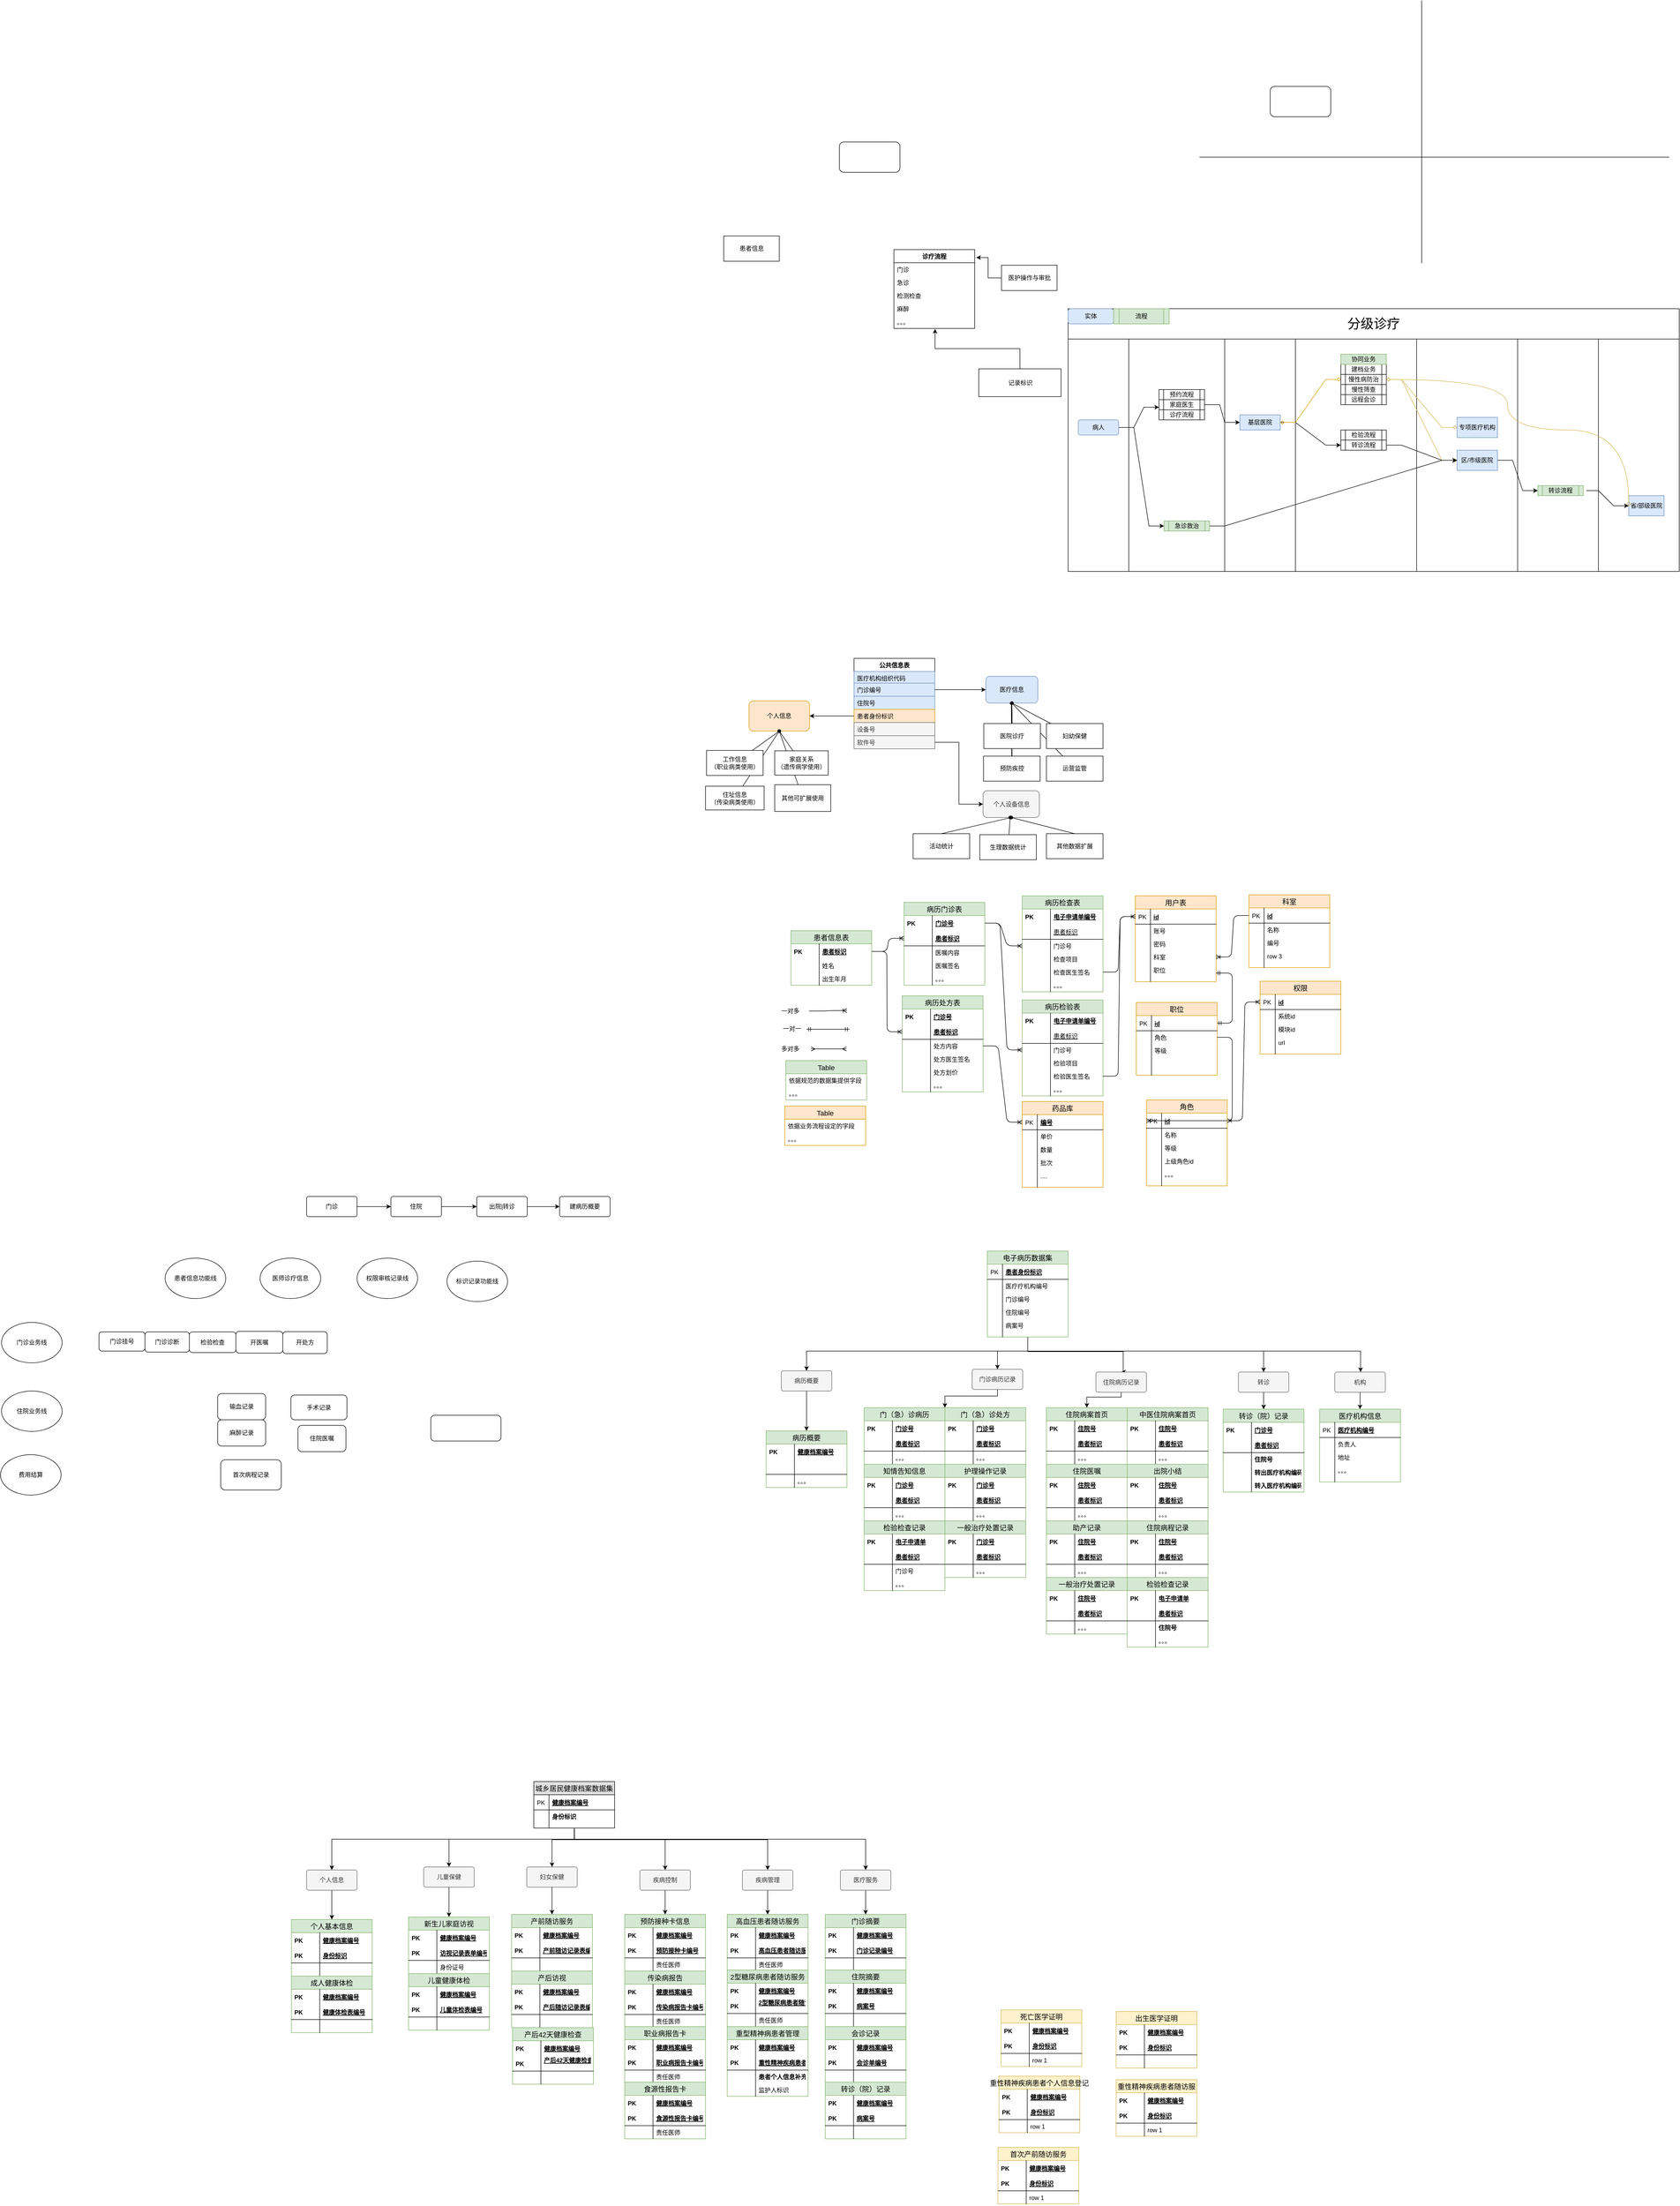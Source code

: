 <mxfile version="12.7.8" type="github" pages="3">
  <diagram id="prtHgNgQTEPvFCAcTncT" name="流程图">
    <mxGraphModel dx="3377" dy="517" grid="0" gridSize="10" guides="1" tooltips="1" connect="1" arrows="1" fold="1" page="1" pageScale="1" pageWidth="827" pageHeight="1169" math="0" shadow="0">
      <root>
        <mxCell id="0" />
        <mxCell id="1" parent="0" />
        <mxCell id="DPXQX72hT8btnvu_0zh3-43" style="edgeStyle=none;rounded=0;orthogonalLoop=1;jettySize=auto;html=1;entryX=0.5;entryY=1;entryDx=0;entryDy=0;endArrow=oval;endFill=1;" parent="1" source="DPXQX72hT8btnvu_0zh3-22" target="DPXQX72hT8btnvu_0zh3-6" edge="1">
          <mxGeometry relative="1" as="geometry" />
        </mxCell>
        <mxCell id="DPXQX72hT8btnvu_0zh3-47" style="edgeStyle=none;rounded=0;orthogonalLoop=1;jettySize=auto;html=1;endArrow=oval;endFill=1;" parent="1" source="DPXQX72hT8btnvu_0zh3-25" edge="1">
          <mxGeometry relative="1" as="geometry">
            <mxPoint x="-192.57" y="1400.135" as="targetPoint" />
          </mxGeometry>
        </mxCell>
        <mxCell id="DPXQX72hT8btnvu_0zh3-48" style="edgeStyle=none;rounded=0;orthogonalLoop=1;jettySize=auto;html=1;entryX=0.5;entryY=1;entryDx=0;entryDy=0;endArrow=oval;endFill=1;" parent="1" source="DPXQX72hT8btnvu_0zh3-27" target="DPXQX72hT8btnvu_0zh3-14" edge="1">
          <mxGeometry relative="1" as="geometry" />
        </mxCell>
        <mxCell id="DPXQX72hT8btnvu_0zh3-49" style="edgeStyle=none;rounded=0;orthogonalLoop=1;jettySize=auto;html=1;endArrow=oval;endFill=1;" parent="1" edge="1">
          <mxGeometry relative="1" as="geometry">
            <mxPoint x="-191.93" y="1400.135" as="targetPoint" />
            <mxPoint x="-191.064" y="1505.5" as="sourcePoint" />
          </mxGeometry>
        </mxCell>
        <mxCell id="wKbyVIzsQiCnR4fuRm6c-66" value="" style="rounded=0;whiteSpace=wrap;html=1;" parent="1" vertex="1">
          <mxGeometry x="970" y="670" width="160" height="470" as="geometry" />
        </mxCell>
        <mxCell id="wKbyVIzsQiCnR4fuRm6c-65" value="" style="rounded=0;whiteSpace=wrap;html=1;" parent="1" vertex="1">
          <mxGeometry x="810" y="670" width="160" height="470" as="geometry" />
        </mxCell>
        <mxCell id="wKbyVIzsQiCnR4fuRm6c-64" value="" style="rounded=0;whiteSpace=wrap;html=1;" parent="1" vertex="1">
          <mxGeometry x="610" y="670" width="200" height="470" as="geometry" />
        </mxCell>
        <mxCell id="wKbyVIzsQiCnR4fuRm6c-63" value="" style="rounded=0;whiteSpace=wrap;html=1;" parent="1" vertex="1">
          <mxGeometry x="370" y="670" width="240" height="470" as="geometry" />
        </mxCell>
        <mxCell id="wKbyVIzsQiCnR4fuRm6c-62" value="" style="rounded=0;whiteSpace=wrap;html=1;" parent="1" vertex="1">
          <mxGeometry x="230" y="670" width="140" height="470" as="geometry" />
        </mxCell>
        <mxCell id="wKbyVIzsQiCnR4fuRm6c-61" value="" style="rounded=0;whiteSpace=wrap;html=1;" parent="1" vertex="1">
          <mxGeometry x="40" y="670" width="190" height="470" as="geometry" />
        </mxCell>
        <mxCell id="wKbyVIzsQiCnR4fuRm6c-60" value="" style="rounded=0;whiteSpace=wrap;html=1;" parent="1" vertex="1">
          <mxGeometry x="-80" y="670" width="120" height="470" as="geometry" />
        </mxCell>
        <mxCell id="wKbyVIzsQiCnR4fuRm6c-18" style="edgeStyle=entityRelationEdgeStyle;rounded=0;orthogonalLoop=1;jettySize=auto;html=1;exitX=1;exitY=0.5;exitDx=0;exitDy=0;endSize=6;entryX=0;entryY=0.75;entryDx=0;entryDy=0;" parent="1" source="wKbyVIzsQiCnR4fuRm6c-2" target="wKbyVIzsQiCnR4fuRm6c-23" edge="1">
          <mxGeometry relative="1" as="geometry">
            <mxPoint x="98" y="788" as="targetPoint" />
          </mxGeometry>
        </mxCell>
        <mxCell id="wKbyVIzsQiCnR4fuRm6c-49" style="edgeStyle=entityRelationEdgeStyle;rounded=0;comic=0;orthogonalLoop=1;jettySize=auto;html=1;entryX=0;entryY=0.5;entryDx=0;entryDy=0;startArrow=none;startFill=0;sourcePerimeterSpacing=6;endSize=6;targetPerimeterSpacing=6;strokeColor=#000000;" parent="1" source="wKbyVIzsQiCnR4fuRm6c-2" target="wKbyVIzsQiCnR4fuRm6c-48" edge="1">
          <mxGeometry relative="1" as="geometry" />
        </mxCell>
        <mxCell id="wKbyVIzsQiCnR4fuRm6c-2" value="病人" style="rounded=1;whiteSpace=wrap;html=1;fillColor=#dae8fc;strokeColor=#6c8ebf;" parent="1" vertex="1">
          <mxGeometry x="-60" y="840" width="80" height="30" as="geometry" />
        </mxCell>
        <mxCell id="wKbyVIzsQiCnR4fuRm6c-11" style="edgeStyle=entityRelationEdgeStyle;rounded=0;orthogonalLoop=1;jettySize=auto;html=1;entryX=0;entryY=0.5;entryDx=0;entryDy=0;" parent="1" source="wKbyVIzsQiCnR4fuRm6c-3" target="wKbyVIzsQiCnR4fuRm6c-41" edge="1">
          <mxGeometry relative="1" as="geometry" />
        </mxCell>
        <mxCell id="wKbyVIzsQiCnR4fuRm6c-14" style="edgeStyle=entityRelationEdgeStyle;rounded=0;orthogonalLoop=1;jettySize=auto;html=1;entryX=0;entryY=0.5;entryDx=0;entryDy=0;fillColor=#ffe6cc;strokeColor=#d79b00;startArrow=diamond;startFill=0;endArrow=diamond;endFill=0;" parent="1" source="wKbyVIzsQiCnR4fuRm6c-3" target="wKbyVIzsQiCnR4fuRm6c-44" edge="1">
          <mxGeometry relative="1" as="geometry">
            <mxPoint x="440" y="780" as="targetPoint" />
          </mxGeometry>
        </mxCell>
        <mxCell id="wKbyVIzsQiCnR4fuRm6c-3" value="基层医院" style="rounded=0;whiteSpace=wrap;html=1;fillColor=#dae8fc;strokeColor=#6c8ebf;" parent="1" vertex="1">
          <mxGeometry x="260" y="830" width="80" height="30" as="geometry" />
        </mxCell>
        <mxCell id="wKbyVIzsQiCnR4fuRm6c-53" style="edgeStyle=entityRelationEdgeStyle;rounded=0;comic=0;orthogonalLoop=1;jettySize=auto;html=1;entryX=0;entryY=0.5;entryDx=0;entryDy=0;startArrow=none;startFill=0;sourcePerimeterSpacing=6;endSize=6;targetPerimeterSpacing=6;strokeColor=#000000;exitX=1;exitY=0.5;exitDx=0;exitDy=0;" parent="1" source="wKbyVIzsQiCnR4fuRm6c-5" target="wKbyVIzsQiCnR4fuRm6c-52" edge="1">
          <mxGeometry relative="1" as="geometry" />
        </mxCell>
        <mxCell id="wKbyVIzsQiCnR4fuRm6c-5" value="区/市级医院" style="rounded=0;whiteSpace=wrap;html=1;fillColor=#dae8fc;strokeColor=#6c8ebf;" parent="1" vertex="1">
          <mxGeometry x="690" y="900" width="80" height="40" as="geometry" />
        </mxCell>
        <mxCell id="wKbyVIzsQiCnR4fuRm6c-7" value="省/部级医院" style="rounded=0;whiteSpace=wrap;html=1;fillColor=#dae8fc;strokeColor=#6c8ebf;" parent="1" vertex="1">
          <mxGeometry x="1030" y="990" width="70" height="40" as="geometry" />
        </mxCell>
        <mxCell id="wKbyVIzsQiCnR4fuRm6c-9" value="专项医疗机构" style="rounded=0;whiteSpace=wrap;html=1;fillColor=#dae8fc;strokeColor=#6c8ebf;" parent="1" vertex="1">
          <mxGeometry x="690" y="835" width="80" height="40" as="geometry" />
        </mxCell>
        <mxCell id="wKbyVIzsQiCnR4fuRm6c-47" style="edgeStyle=entityRelationEdgeStyle;rounded=0;orthogonalLoop=1;jettySize=auto;html=1;entryX=0;entryY=0.5;entryDx=0;entryDy=0;endSize=6;strokeColor=#d6b656;targetPerimeterSpacing=6;sourcePerimeterSpacing=6;comic=0;startArrow=diamond;startFill=0;fillColor=#fff2cc;endArrow=diamond;endFill=0;" parent="1" target="wKbyVIzsQiCnR4fuRm6c-5" edge="1">
          <mxGeometry relative="1" as="geometry">
            <mxPoint x="550" y="760" as="sourcePoint" />
          </mxGeometry>
        </mxCell>
        <mxCell id="wKbyVIzsQiCnR4fuRm6c-16" style="edgeStyle=entityRelationEdgeStyle;rounded=0;orthogonalLoop=1;jettySize=auto;html=1;endSize=6;exitX=1;exitY=0.5;exitDx=0;exitDy=0;" parent="1" source="wKbyVIzsQiCnR4fuRm6c-41" target="wKbyVIzsQiCnR4fuRm6c-5" edge="1">
          <mxGeometry relative="1" as="geometry" />
        </mxCell>
        <mxCell id="wKbyVIzsQiCnR4fuRm6c-15" value="&lt;span style=&quot;white-space: normal&quot;&gt;检验流程&lt;/span&gt;&lt;br style=&quot;white-space: normal&quot;&gt;" style="shape=process;whiteSpace=wrap;html=1;backgroundOutline=1;" parent="1" vertex="1">
          <mxGeometry x="460" y="860" width="90" height="20" as="geometry" />
        </mxCell>
        <mxCell id="wKbyVIzsQiCnR4fuRm6c-19" style="edgeStyle=entityRelationEdgeStyle;rounded=0;orthogonalLoop=1;jettySize=auto;html=1;entryX=0;entryY=0.5;entryDx=0;entryDy=0;endSize=6;exitX=1;exitY=0.5;exitDx=0;exitDy=0;" parent="1" source="wKbyVIzsQiCnR4fuRm6c-23" target="wKbyVIzsQiCnR4fuRm6c-3" edge="1">
          <mxGeometry relative="1" as="geometry">
            <mxPoint x="190" y="790" as="sourcePoint" />
          </mxGeometry>
        </mxCell>
        <mxCell id="wKbyVIzsQiCnR4fuRm6c-22" value="预约流程&lt;br&gt;" style="shape=process;whiteSpace=wrap;html=1;backgroundOutline=1;" parent="1" vertex="1">
          <mxGeometry x="100" y="780" width="90" height="20" as="geometry" />
        </mxCell>
        <mxCell id="wKbyVIzsQiCnR4fuRm6c-23" value="家庭医生" style="shape=process;whiteSpace=wrap;html=1;backgroundOutline=1;" parent="1" vertex="1">
          <mxGeometry x="100" y="800" width="90" height="20" as="geometry" />
        </mxCell>
        <mxCell id="wKbyVIzsQiCnR4fuRm6c-24" value="诊疗流程" style="shape=process;whiteSpace=wrap;html=1;backgroundOutline=1;" parent="1" vertex="1">
          <mxGeometry x="100" y="820" width="90" height="20" as="geometry" />
        </mxCell>
        <mxCell id="wKbyVIzsQiCnR4fuRm6c-25" value="建档业务" style="shape=process;whiteSpace=wrap;html=1;backgroundOutline=1;" parent="1" vertex="1">
          <mxGeometry x="460" y="730" width="90" height="20" as="geometry" />
        </mxCell>
        <mxCell id="wKbyVIzsQiCnR4fuRm6c-29" value="远程会诊" style="shape=process;whiteSpace=wrap;html=1;backgroundOutline=1;" parent="1" vertex="1">
          <mxGeometry x="460" y="790" width="90" height="20" as="geometry" />
        </mxCell>
        <mxCell id="wKbyVIzsQiCnR4fuRm6c-41" value="转诊流程" style="shape=process;whiteSpace=wrap;html=1;backgroundOutline=1;" parent="1" vertex="1">
          <mxGeometry x="460" y="880" width="90" height="20" as="geometry" />
        </mxCell>
        <mxCell id="wKbyVIzsQiCnR4fuRm6c-44" value="慢性病防治" style="shape=process;whiteSpace=wrap;html=1;backgroundOutline=1;" parent="1" vertex="1">
          <mxGeometry x="460" y="750" width="90" height="20" as="geometry" />
        </mxCell>
        <mxCell id="wKbyVIzsQiCnR4fuRm6c-45" value="慢性筛查" style="shape=process;whiteSpace=wrap;html=1;backgroundOutline=1;" parent="1" vertex="1">
          <mxGeometry x="460" y="770" width="90" height="20" as="geometry" />
        </mxCell>
        <mxCell id="wKbyVIzsQiCnR4fuRm6c-50" style="edgeStyle=entityRelationEdgeStyle;rounded=0;comic=0;orthogonalLoop=1;jettySize=auto;html=1;entryX=0;entryY=0.5;entryDx=0;entryDy=0;startArrow=none;startFill=0;sourcePerimeterSpacing=6;endSize=6;targetPerimeterSpacing=6;strokeColor=#000000;exitX=1;exitY=0.5;exitDx=0;exitDy=0;" parent="1" source="wKbyVIzsQiCnR4fuRm6c-48" target="wKbyVIzsQiCnR4fuRm6c-5" edge="1">
          <mxGeometry relative="1" as="geometry" />
        </mxCell>
        <mxCell id="wKbyVIzsQiCnR4fuRm6c-48" value="急诊救治" style="shape=process;whiteSpace=wrap;html=1;backgroundOutline=1;fillColor=#d5e8d4;strokeColor=#82b366;" parent="1" vertex="1">
          <mxGeometry x="110" y="1040" width="90" height="20" as="geometry" />
        </mxCell>
        <mxCell id="wKbyVIzsQiCnR4fuRm6c-51" style="edgeStyle=entityRelationEdgeStyle;rounded=0;orthogonalLoop=1;jettySize=auto;html=1;entryX=0;entryY=0.5;entryDx=0;entryDy=0;endSize=6;strokeColor=#d6b656;targetPerimeterSpacing=6;sourcePerimeterSpacing=6;comic=0;startArrow=diamond;startFill=0;fillColor=#fff2cc;exitX=1;exitY=0.5;exitDx=0;exitDy=0;endArrow=diamond;endFill=0;" parent="1" source="wKbyVIzsQiCnR4fuRm6c-44" target="wKbyVIzsQiCnR4fuRm6c-9" edge="1">
          <mxGeometry relative="1" as="geometry">
            <mxPoint x="560" y="760" as="sourcePoint" />
            <mxPoint x="705" y="930" as="targetPoint" />
          </mxGeometry>
        </mxCell>
        <mxCell id="wKbyVIzsQiCnR4fuRm6c-54" style="edgeStyle=entityRelationEdgeStyle;rounded=0;comic=0;orthogonalLoop=1;jettySize=auto;html=1;entryX=0;entryY=0.5;entryDx=0;entryDy=0;startArrow=none;startFill=0;sourcePerimeterSpacing=6;endSize=6;targetPerimeterSpacing=6;strokeColor=#000000;" parent="1" source="wKbyVIzsQiCnR4fuRm6c-52" target="wKbyVIzsQiCnR4fuRm6c-7" edge="1">
          <mxGeometry relative="1" as="geometry" />
        </mxCell>
        <mxCell id="wKbyVIzsQiCnR4fuRm6c-52" value="转诊流程" style="shape=process;whiteSpace=wrap;html=1;backgroundOutline=1;fillColor=#d5e8d4;strokeColor=#82b366;" parent="1" vertex="1">
          <mxGeometry x="850.0" y="970" width="90" height="20" as="geometry" />
        </mxCell>
        <mxCell id="wKbyVIzsQiCnR4fuRm6c-55" value="协同业务" style="rounded=0;whiteSpace=wrap;html=1;fillColor=#d5e8d4;strokeColor=#82b366;" parent="1" vertex="1">
          <mxGeometry x="460" y="710" width="90" height="20" as="geometry" />
        </mxCell>
        <mxCell id="wKbyVIzsQiCnR4fuRm6c-67" style="edgeStyle=orthogonalEdgeStyle;rounded=0;orthogonalLoop=1;jettySize=auto;html=1;entryX=0;entryY=0.5;entryDx=0;entryDy=0;endSize=6;strokeColor=#d6b656;targetPerimeterSpacing=6;sourcePerimeterSpacing=6;comic=0;startArrow=diamond;startFill=0;fillColor=#fff2cc;exitX=1;exitY=0.5;exitDx=0;exitDy=0;endArrow=diamond;endFill=0;elbow=vertical;curved=1;" parent="1" source="wKbyVIzsQiCnR4fuRm6c-44" target="wKbyVIzsQiCnR4fuRm6c-7" edge="1">
          <mxGeometry relative="1" as="geometry">
            <mxPoint x="560" y="770" as="sourcePoint" />
            <mxPoint x="700" y="865" as="targetPoint" />
            <Array as="points">
              <mxPoint x="790" y="760" />
              <mxPoint x="790" y="860" />
              <mxPoint x="1030" y="860" />
            </Array>
          </mxGeometry>
        </mxCell>
        <mxCell id="oGly3HQriLXUBdCXG-YW-2" value="&lt;font style=&quot;font-size: 26px&quot;&gt;分级诊疗&lt;/font&gt;" style="rounded=0;whiteSpace=wrap;html=1;" parent="1" vertex="1">
          <mxGeometry x="-80" y="620" width="1210" height="60" as="geometry" />
        </mxCell>
        <mxCell id="oGly3HQriLXUBdCXG-YW-3" value="实体" style="rounded=1;whiteSpace=wrap;html=1;fillColor=#dae8fc;strokeColor=#6c8ebf;" parent="1" vertex="1">
          <mxGeometry x="-80" y="620" width="90" height="30" as="geometry" />
        </mxCell>
        <mxCell id="oGly3HQriLXUBdCXG-YW-4" value="流程" style="shape=process;whiteSpace=wrap;html=1;backgroundOutline=1;fillColor=#d5e8d4;strokeColor=#82b366;" parent="1" vertex="1">
          <mxGeometry x="10" y="620" width="110" height="30" as="geometry" />
        </mxCell>
        <mxCell id="oGly3HQriLXUBdCXG-YW-6" value="" style="endArrow=none;html=1;" parent="1" edge="1">
          <mxGeometry width="50" height="50" relative="1" as="geometry">
            <mxPoint x="180" y="320" as="sourcePoint" />
            <mxPoint x="1110" y="320" as="targetPoint" />
          </mxGeometry>
        </mxCell>
        <mxCell id="oGly3HQriLXUBdCXG-YW-7" value="" style="endArrow=none;html=1;" parent="1" edge="1">
          <mxGeometry width="50" height="50" relative="1" as="geometry">
            <mxPoint x="620" y="530" as="sourcePoint" />
            <mxPoint x="620" y="10" as="targetPoint" />
          </mxGeometry>
        </mxCell>
        <mxCell id="oGly3HQriLXUBdCXG-YW-8" value="" style="rounded=1;whiteSpace=wrap;html=1;" parent="1" vertex="1">
          <mxGeometry x="320" y="180" width="120" height="60" as="geometry" />
        </mxCell>
        <mxCell id="IIYeFB3eXhXCRP7cwE86-9" value="" style="rounded=1;whiteSpace=wrap;html=1;" parent="1" vertex="1">
          <mxGeometry x="-533" y="290" width="120" height="60" as="geometry" />
        </mxCell>
        <mxCell id="IIYeFB3eXhXCRP7cwE86-10" value="公共信息表" style="swimlane;fontStyle=1;align=center;verticalAlign=top;childLayout=stackLayout;horizontal=1;startSize=26;horizontalStack=0;resizeParent=1;resizeParentMax=0;resizeLast=0;collapsible=1;marginBottom=0;" parent="1" vertex="1">
          <mxGeometry x="-504" y="1312" width="160" height="179" as="geometry" />
        </mxCell>
        <mxCell id="IIYeFB3eXhXCRP7cwE86-11" value="医疗机构组织代码" style="text;strokeColor=#6c8ebf;fillColor=#dae8fc;align=left;verticalAlign=top;spacingLeft=4;spacingRight=4;overflow=hidden;rotatable=0;points=[[0,0.5],[1,0.5]];portConstraint=eastwest;" parent="IIYeFB3eXhXCRP7cwE86-10" vertex="1">
          <mxGeometry y="26" width="160" height="23" as="geometry" />
        </mxCell>
        <mxCell id="IIYeFB3eXhXCRP7cwE86-13" value="门诊编号" style="text;strokeColor=#6c8ebf;fillColor=#dae8fc;align=left;verticalAlign=top;spacingLeft=4;spacingRight=4;overflow=hidden;rotatable=0;points=[[0,0.5],[1,0.5]];portConstraint=eastwest;" parent="IIYeFB3eXhXCRP7cwE86-10" vertex="1">
          <mxGeometry y="49" width="160" height="26" as="geometry" />
        </mxCell>
        <mxCell id="IIYeFB3eXhXCRP7cwE86-21" value="住院号" style="text;strokeColor=#6c8ebf;fillColor=#dae8fc;align=left;verticalAlign=top;spacingLeft=4;spacingRight=4;overflow=hidden;rotatable=0;points=[[0,0.5],[1,0.5]];portConstraint=eastwest;" parent="IIYeFB3eXhXCRP7cwE86-10" vertex="1">
          <mxGeometry y="75" width="160" height="26" as="geometry" />
        </mxCell>
        <mxCell id="IIYeFB3eXhXCRP7cwE86-20" value="患者身份标识" style="text;strokeColor=#d79b00;fillColor=#ffe6cc;align=left;verticalAlign=top;spacingLeft=4;spacingRight=4;overflow=hidden;rotatable=0;points=[[0,0.5],[1,0.5]];portConstraint=eastwest;" parent="IIYeFB3eXhXCRP7cwE86-10" vertex="1">
          <mxGeometry y="101" width="160" height="26" as="geometry" />
        </mxCell>
        <mxCell id="DPXQX72hT8btnvu_0zh3-4" value="设备号" style="text;strokeColor=#666666;fillColor=#f5f5f5;align=left;verticalAlign=top;spacingLeft=4;spacingRight=4;overflow=hidden;rotatable=0;points=[[0,0.5],[1,0.5]];portConstraint=eastwest;fontColor=#333333;" parent="IIYeFB3eXhXCRP7cwE86-10" vertex="1">
          <mxGeometry y="127" width="160" height="26" as="geometry" />
        </mxCell>
        <mxCell id="DPXQX72hT8btnvu_0zh3-5" value="软件号&#xa;" style="text;strokeColor=#666666;fillColor=#f5f5f5;align=left;verticalAlign=top;spacingLeft=4;spacingRight=4;overflow=hidden;rotatable=0;points=[[0,0.5],[1,0.5]];portConstraint=eastwest;fontColor=#333333;" parent="IIYeFB3eXhXCRP7cwE86-10" vertex="1">
          <mxGeometry y="153" width="160" height="26" as="geometry" />
        </mxCell>
        <mxCell id="IIYeFB3eXhXCRP7cwE86-22" value="患者信息" style="html=1;" parent="1" vertex="1">
          <mxGeometry x="-762" y="476" width="110" height="50" as="geometry" />
        </mxCell>
        <mxCell id="IIYeFB3eXhXCRP7cwE86-31" style="edgeStyle=orthogonalEdgeStyle;rounded=0;orthogonalLoop=1;jettySize=auto;html=1;entryX=1.019;entryY=0.101;entryDx=0;entryDy=0;entryPerimeter=0;" parent="1" source="IIYeFB3eXhXCRP7cwE86-23" target="IIYeFB3eXhXCRP7cwE86-24" edge="1">
          <mxGeometry relative="1" as="geometry" />
        </mxCell>
        <mxCell id="IIYeFB3eXhXCRP7cwE86-23" value="医护操作与审批" style="html=1;" parent="1" vertex="1">
          <mxGeometry x="-212" y="534" width="110" height="50" as="geometry" />
        </mxCell>
        <mxCell id="IIYeFB3eXhXCRP7cwE86-24" value="诊疗流程" style="swimlane;fontStyle=1;align=center;verticalAlign=top;childLayout=stackLayout;horizontal=1;startSize=26;horizontalStack=0;resizeParent=1;resizeParentMax=0;resizeLast=0;collapsible=1;marginBottom=0;" parent="1" vertex="1">
          <mxGeometry x="-425" y="503" width="160" height="156" as="geometry" />
        </mxCell>
        <mxCell id="IIYeFB3eXhXCRP7cwE86-25" value="门诊" style="text;strokeColor=none;fillColor=none;align=left;verticalAlign=top;spacingLeft=4;spacingRight=4;overflow=hidden;rotatable=0;points=[[0,0.5],[1,0.5]];portConstraint=eastwest;" parent="IIYeFB3eXhXCRP7cwE86-24" vertex="1">
          <mxGeometry y="26" width="160" height="26" as="geometry" />
        </mxCell>
        <mxCell id="IIYeFB3eXhXCRP7cwE86-27" value="急诊" style="text;strokeColor=none;fillColor=none;align=left;verticalAlign=top;spacingLeft=4;spacingRight=4;overflow=hidden;rotatable=0;points=[[0,0.5],[1,0.5]];portConstraint=eastwest;" parent="IIYeFB3eXhXCRP7cwE86-24" vertex="1">
          <mxGeometry y="52" width="160" height="26" as="geometry" />
        </mxCell>
        <mxCell id="IIYeFB3eXhXCRP7cwE86-28" value="检测检查&#xa;" style="text;strokeColor=none;fillColor=none;align=left;verticalAlign=top;spacingLeft=4;spacingRight=4;overflow=hidden;rotatable=0;points=[[0,0.5],[1,0.5]];portConstraint=eastwest;" parent="IIYeFB3eXhXCRP7cwE86-24" vertex="1">
          <mxGeometry y="78" width="160" height="26" as="geometry" />
        </mxCell>
        <mxCell id="IIYeFB3eXhXCRP7cwE86-36" value="麻醉" style="text;strokeColor=none;fillColor=none;align=left;verticalAlign=top;spacingLeft=4;spacingRight=4;overflow=hidden;rotatable=0;points=[[0,0.5],[1,0.5]];portConstraint=eastwest;" parent="IIYeFB3eXhXCRP7cwE86-24" vertex="1">
          <mxGeometry y="104" width="160" height="26" as="geometry" />
        </mxCell>
        <mxCell id="IIYeFB3eXhXCRP7cwE86-29" value="。。。" style="text;strokeColor=none;fillColor=none;align=left;verticalAlign=top;spacingLeft=4;spacingRight=4;overflow=hidden;rotatable=0;points=[[0,0.5],[1,0.5]];portConstraint=eastwest;" parent="IIYeFB3eXhXCRP7cwE86-24" vertex="1">
          <mxGeometry y="130" width="160" height="26" as="geometry" />
        </mxCell>
        <mxCell id="IIYeFB3eXhXCRP7cwE86-33" style="edgeStyle=orthogonalEdgeStyle;rounded=0;orthogonalLoop=1;jettySize=auto;html=1;entryX=0.509;entryY=1.038;entryDx=0;entryDy=0;entryPerimeter=0;" parent="1" source="IIYeFB3eXhXCRP7cwE86-32" target="IIYeFB3eXhXCRP7cwE86-29" edge="1">
          <mxGeometry relative="1" as="geometry" />
        </mxCell>
        <mxCell id="IIYeFB3eXhXCRP7cwE86-32" value="记录标识" style="html=1;" parent="1" vertex="1">
          <mxGeometry x="-257" y="739" width="163" height="55" as="geometry" />
        </mxCell>
        <mxCell id="DPXQX72hT8btnvu_0zh3-6" value="个人信息" style="rounded=1;whiteSpace=wrap;html=1;fillColor=#ffe6cc;strokeColor=#d79b00;" parent="1" vertex="1">
          <mxGeometry x="-712" y="1396" width="120" height="60" as="geometry" />
        </mxCell>
        <mxCell id="DPXQX72hT8btnvu_0zh3-7" style="edgeStyle=orthogonalEdgeStyle;rounded=0;orthogonalLoop=1;jettySize=auto;html=1;entryX=1;entryY=0.5;entryDx=0;entryDy=0;" parent="1" source="IIYeFB3eXhXCRP7cwE86-20" target="DPXQX72hT8btnvu_0zh3-6" edge="1">
          <mxGeometry relative="1" as="geometry" />
        </mxCell>
        <mxCell id="DPXQX72hT8btnvu_0zh3-42" style="edgeStyle=none;rounded=0;orthogonalLoop=1;jettySize=auto;html=1;entryX=0.5;entryY=1;entryDx=0;entryDy=0;endArrow=oval;endFill=1;" parent="1" source="DPXQX72hT8btnvu_0zh3-8" target="DPXQX72hT8btnvu_0zh3-6" edge="1">
          <mxGeometry relative="1" as="geometry" />
        </mxCell>
        <mxCell id="DPXQX72hT8btnvu_0zh3-8" value="住址信息&lt;br&gt;（传染病类使用）" style="rounded=0;whiteSpace=wrap;html=1;" parent="1" vertex="1">
          <mxGeometry x="-798" y="1565" width="116" height="47" as="geometry" />
        </mxCell>
        <mxCell id="DPXQX72hT8btnvu_0zh3-40" style="edgeStyle=none;rounded=0;orthogonalLoop=1;jettySize=auto;html=1;entryX=0.5;entryY=1;entryDx=0;entryDy=0;endArrow=oval;endFill=1;" parent="1" source="DPXQX72hT8btnvu_0zh3-9" target="DPXQX72hT8btnvu_0zh3-6" edge="1">
          <mxGeometry relative="1" as="geometry" />
        </mxCell>
        <mxCell id="DPXQX72hT8btnvu_0zh3-9" value="工作信息&lt;br&gt;（职业病类使用）" style="rounded=0;whiteSpace=wrap;html=1;" parent="1" vertex="1">
          <mxGeometry x="-796" y="1494.25" width="112" height="49.5" as="geometry" />
        </mxCell>
        <mxCell id="DPXQX72hT8btnvu_0zh3-41" style="edgeStyle=none;rounded=0;orthogonalLoop=1;jettySize=auto;html=1;entryX=0.5;entryY=1;entryDx=0;entryDy=0;endArrow=oval;endFill=1;" parent="1" source="DPXQX72hT8btnvu_0zh3-10" target="DPXQX72hT8btnvu_0zh3-6" edge="1">
          <mxGeometry relative="1" as="geometry" />
        </mxCell>
        <mxCell id="DPXQX72hT8btnvu_0zh3-10" value="家庭关系&lt;br&gt;（遗传病学使用）" style="rounded=0;whiteSpace=wrap;html=1;" parent="1" vertex="1">
          <mxGeometry x="-661" y="1495" width="106" height="48" as="geometry" />
        </mxCell>
        <mxCell id="DPXQX72hT8btnvu_0zh3-14" value="医疗信息" style="rounded=1;whiteSpace=wrap;html=1;fillColor=#dae8fc;strokeColor=#6c8ebf;" parent="1" vertex="1">
          <mxGeometry x="-243" y="1347.5" width="103" height="53" as="geometry" />
        </mxCell>
        <mxCell id="DPXQX72hT8btnvu_0zh3-15" style="edgeStyle=orthogonalEdgeStyle;rounded=0;orthogonalLoop=1;jettySize=auto;html=1;entryX=0;entryY=0.5;entryDx=0;entryDy=0;" parent="1" source="IIYeFB3eXhXCRP7cwE86-13" target="DPXQX72hT8btnvu_0zh3-14" edge="1">
          <mxGeometry relative="1" as="geometry" />
        </mxCell>
        <mxCell id="DPXQX72hT8btnvu_0zh3-17" value="个人设备信息" style="rounded=1;whiteSpace=wrap;html=1;fillColor=#f5f5f5;strokeColor=#666666;fontColor=#333333;" parent="1" vertex="1">
          <mxGeometry x="-248.5" y="1574" width="111.5" height="53" as="geometry" />
        </mxCell>
        <mxCell id="DPXQX72hT8btnvu_0zh3-18" style="edgeStyle=orthogonalEdgeStyle;rounded=0;orthogonalLoop=1;jettySize=auto;html=1;entryX=0;entryY=0.5;entryDx=0;entryDy=0;" parent="1" source="DPXQX72hT8btnvu_0zh3-5" target="DPXQX72hT8btnvu_0zh3-17" edge="1">
          <mxGeometry relative="1" as="geometry" />
        </mxCell>
        <mxCell id="DPXQX72hT8btnvu_0zh3-22" value="其他可扩展使用" style="rounded=0;whiteSpace=wrap;html=1;" parent="1" vertex="1">
          <mxGeometry x="-661" y="1562" width="111" height="53" as="geometry" />
        </mxCell>
        <mxCell id="DPXQX72hT8btnvu_0zh3-33" style="edgeStyle=orthogonalEdgeStyle;rounded=0;orthogonalLoop=1;jettySize=auto;html=1;entryX=0.5;entryY=1;entryDx=0;entryDy=0;endArrow=oval;endFill=1;" parent="1" source="DPXQX72hT8btnvu_0zh3-23" target="DPXQX72hT8btnvu_0zh3-14" edge="1">
          <mxGeometry relative="1" as="geometry" />
        </mxCell>
        <mxCell id="DPXQX72hT8btnvu_0zh3-23" value="医院诊疗" style="rounded=0;whiteSpace=wrap;html=1;" parent="1" vertex="1">
          <mxGeometry x="-247" y="1441" width="112" height="49.5" as="geometry" />
        </mxCell>
        <mxCell id="DPXQX72hT8btnvu_0zh3-46" style="edgeStyle=none;rounded=0;orthogonalLoop=1;jettySize=auto;html=1;entryX=0.5;entryY=1;entryDx=0;entryDy=0;endArrow=oval;endFill=1;" parent="1" source="DPXQX72hT8btnvu_0zh3-24" target="DPXQX72hT8btnvu_0zh3-14" edge="1">
          <mxGeometry relative="1" as="geometry" />
        </mxCell>
        <mxCell id="DPXQX72hT8btnvu_0zh3-24" value="妇幼保健" style="rounded=0;whiteSpace=wrap;html=1;" parent="1" vertex="1">
          <mxGeometry x="-123" y="1441" width="112" height="49.5" as="geometry" />
        </mxCell>
        <mxCell id="DPXQX72hT8btnvu_0zh3-25" value="预防疾控" style="rounded=0;whiteSpace=wrap;html=1;" parent="1" vertex="1">
          <mxGeometry x="-247.5" y="1505.5" width="112" height="49.5" as="geometry" />
        </mxCell>
        <mxCell id="DPXQX72hT8btnvu_0zh3-27" value="运营监管" style="rounded=0;whiteSpace=wrap;html=1;" parent="1" vertex="1">
          <mxGeometry x="-123" y="1505.5" width="112" height="49.5" as="geometry" />
        </mxCell>
        <mxCell id="DPXQX72hT8btnvu_0zh3-37" style="rounded=0;orthogonalLoop=1;jettySize=auto;html=1;entryX=0.5;entryY=1;entryDx=0;entryDy=0;exitX=0.5;exitY=0;exitDx=0;exitDy=0;endArrow=oval;endFill=1;" parent="1" source="DPXQX72hT8btnvu_0zh3-28" target="DPXQX72hT8btnvu_0zh3-17" edge="1">
          <mxGeometry relative="1" as="geometry" />
        </mxCell>
        <mxCell id="DPXQX72hT8btnvu_0zh3-28" value="活动统计" style="rounded=0;whiteSpace=wrap;html=1;" parent="1" vertex="1">
          <mxGeometry x="-387" y="1659" width="112" height="49.5" as="geometry" />
        </mxCell>
        <mxCell id="DPXQX72hT8btnvu_0zh3-38" style="edgeStyle=none;rounded=0;orthogonalLoop=1;jettySize=auto;html=1;endArrow=oval;endFill=1;" parent="1" source="DPXQX72hT8btnvu_0zh3-30" target="DPXQX72hT8btnvu_0zh3-17" edge="1">
          <mxGeometry relative="1" as="geometry" />
        </mxCell>
        <mxCell id="DPXQX72hT8btnvu_0zh3-30" value="生理数据统计" style="rounded=0;whiteSpace=wrap;html=1;" parent="1" vertex="1">
          <mxGeometry x="-255" y="1661" width="112" height="49.5" as="geometry" />
        </mxCell>
        <mxCell id="DPXQX72hT8btnvu_0zh3-39" style="edgeStyle=none;rounded=0;orthogonalLoop=1;jettySize=auto;html=1;entryX=0.5;entryY=1;entryDx=0;entryDy=0;exitX=0.5;exitY=0;exitDx=0;exitDy=0;endArrow=oval;endFill=1;" parent="1" source="DPXQX72hT8btnvu_0zh3-32" target="DPXQX72hT8btnvu_0zh3-17" edge="1">
          <mxGeometry relative="1" as="geometry" />
        </mxCell>
        <mxCell id="DPXQX72hT8btnvu_0zh3-32" value="其他数据扩展" style="rounded=0;whiteSpace=wrap;html=1;" parent="1" vertex="1">
          <mxGeometry x="-123" y="1659" width="112" height="49.5" as="geometry" />
        </mxCell>
        <mxCell id="GCmeI5E9XtvAtim1NdpI-1" value="患者信息表" style="swimlane;fontStyle=0;childLayout=stackLayout;horizontal=1;startSize=26;fillColor=#d5e8d4;horizontalStack=0;resizeParent=1;resizeParentMax=0;resizeLast=0;collapsible=1;marginBottom=0;swimlaneFillColor=#ffffff;align=center;fontSize=14;strokeColor=#82b366;" parent="1" vertex="1">
          <mxGeometry x="-629" y="1851" width="160" height="108" as="geometry" />
        </mxCell>
        <mxCell id="GCmeI5E9XtvAtim1NdpI-2" value="患者标识" style="shape=partialRectangle;top=0;left=0;right=0;bottom=0;align=left;verticalAlign=middle;fillColor=none;spacingLeft=60;spacingRight=4;overflow=hidden;rotatable=0;points=[[0,0.5],[1,0.5]];portConstraint=eastwest;dropTarget=0;fontStyle=5;fontSize=12;" parent="GCmeI5E9XtvAtim1NdpI-1" vertex="1">
          <mxGeometry y="26" width="160" height="30" as="geometry" />
        </mxCell>
        <mxCell id="GCmeI5E9XtvAtim1NdpI-3" value="PK" style="shape=partialRectangle;fontStyle=1;top=0;left=0;bottom=0;fillColor=none;align=left;verticalAlign=middle;spacingLeft=4;spacingRight=4;overflow=hidden;rotatable=0;points=[];portConstraint=eastwest;part=1;fontSize=12;" parent="GCmeI5E9XtvAtim1NdpI-2" vertex="1" connectable="0">
          <mxGeometry width="56" height="30" as="geometry" />
        </mxCell>
        <mxCell id="GCmeI5E9XtvAtim1NdpI-10" value="姓名" style="shape=partialRectangle;top=0;left=0;right=0;bottom=0;align=left;verticalAlign=top;fillColor=none;spacingLeft=60;spacingRight=4;overflow=hidden;rotatable=0;points=[[0,0.5],[1,0.5]];portConstraint=eastwest;dropTarget=0;fontSize=12;" parent="GCmeI5E9XtvAtim1NdpI-1" vertex="1">
          <mxGeometry y="56" width="160" height="26" as="geometry" />
        </mxCell>
        <mxCell id="GCmeI5E9XtvAtim1NdpI-11" value="" style="shape=partialRectangle;fontStyle=1;top=0;left=0;bottom=0;fillColor=none;align=left;verticalAlign=top;spacingLeft=4;spacingRight=4;overflow=hidden;rotatable=0;points=[];portConstraint=eastwest;part=1;fontSize=12;" parent="GCmeI5E9XtvAtim1NdpI-10" vertex="1" connectable="0">
          <mxGeometry width="56" height="26" as="geometry" />
        </mxCell>
        <mxCell id="GCmeI5E9XtvAtim1NdpI-6" value="出生年月" style="shape=partialRectangle;top=0;left=0;right=0;bottom=0;align=left;verticalAlign=top;fillColor=none;spacingLeft=60;spacingRight=4;overflow=hidden;rotatable=0;points=[[0,0.5],[1,0.5]];portConstraint=eastwest;dropTarget=0;fontSize=12;" parent="GCmeI5E9XtvAtim1NdpI-1" vertex="1">
          <mxGeometry y="82" width="160" height="26" as="geometry" />
        </mxCell>
        <mxCell id="GCmeI5E9XtvAtim1NdpI-7" value="" style="shape=partialRectangle;top=0;left=0;bottom=0;fillColor=none;align=left;verticalAlign=top;spacingLeft=4;spacingRight=4;overflow=hidden;rotatable=0;points=[];portConstraint=eastwest;part=1;fontSize=12;" parent="GCmeI5E9XtvAtim1NdpI-6" vertex="1" connectable="0">
          <mxGeometry width="56" height="26" as="geometry" />
        </mxCell>
        <mxCell id="GCmeI5E9XtvAtim1NdpI-23" value="病历门诊表" style="swimlane;fontStyle=0;childLayout=stackLayout;horizontal=1;startSize=26;fillColor=#d5e8d4;horizontalStack=0;resizeParent=1;resizeParentMax=0;resizeLast=0;collapsible=1;marginBottom=0;swimlaneFillColor=#ffffff;align=center;fontSize=14;strokeColor=#82b366;" parent="1" vertex="1">
          <mxGeometry x="-405" y="1795" width="160" height="164" as="geometry" />
        </mxCell>
        <mxCell id="GCmeI5E9XtvAtim1NdpI-24" value="门诊号" style="shape=partialRectangle;top=0;left=0;right=0;bottom=0;align=left;verticalAlign=middle;fillColor=none;spacingLeft=60;spacingRight=4;overflow=hidden;rotatable=0;points=[[0,0.5],[1,0.5]];portConstraint=eastwest;dropTarget=0;fontStyle=5;fontSize=12;" parent="GCmeI5E9XtvAtim1NdpI-23" vertex="1">
          <mxGeometry y="26" width="160" height="30" as="geometry" />
        </mxCell>
        <mxCell id="GCmeI5E9XtvAtim1NdpI-25" value="PK" style="shape=partialRectangle;fontStyle=1;top=0;left=0;bottom=0;fillColor=none;align=left;verticalAlign=middle;spacingLeft=4;spacingRight=4;overflow=hidden;rotatable=0;points=[];portConstraint=eastwest;part=1;fontSize=12;" parent="GCmeI5E9XtvAtim1NdpI-24" vertex="1" connectable="0">
          <mxGeometry width="56" height="30" as="geometry" />
        </mxCell>
        <mxCell id="GCmeI5E9XtvAtim1NdpI-26" value="患者标识" style="shape=partialRectangle;top=0;left=0;right=0;bottom=1;align=left;verticalAlign=middle;fillColor=none;spacingLeft=60;spacingRight=4;overflow=hidden;rotatable=0;points=[[0,0.5],[1,0.5]];portConstraint=eastwest;dropTarget=0;fontStyle=5;fontSize=12;" parent="GCmeI5E9XtvAtim1NdpI-23" vertex="1">
          <mxGeometry y="56" width="160" height="30" as="geometry" />
        </mxCell>
        <mxCell id="GCmeI5E9XtvAtim1NdpI-27" value="" style="shape=partialRectangle;fontStyle=1;top=0;left=0;bottom=0;fillColor=none;align=left;verticalAlign=middle;spacingLeft=4;spacingRight=4;overflow=hidden;rotatable=0;points=[];portConstraint=eastwest;part=1;fontSize=12;" parent="GCmeI5E9XtvAtim1NdpI-26" vertex="1" connectable="0">
          <mxGeometry width="56" height="30" as="geometry" />
        </mxCell>
        <mxCell id="GCmeI5E9XtvAtim1NdpI-28" value="医嘱内容" style="shape=partialRectangle;top=0;left=0;right=0;bottom=0;align=left;verticalAlign=top;fillColor=none;spacingLeft=60;spacingRight=4;overflow=hidden;rotatable=0;points=[[0,0.5],[1,0.5]];portConstraint=eastwest;dropTarget=0;fontSize=12;" parent="GCmeI5E9XtvAtim1NdpI-23" vertex="1">
          <mxGeometry y="86" width="160" height="26" as="geometry" />
        </mxCell>
        <mxCell id="GCmeI5E9XtvAtim1NdpI-29" value="" style="shape=partialRectangle;top=0;left=0;bottom=0;fillColor=none;align=left;verticalAlign=top;spacingLeft=4;spacingRight=4;overflow=hidden;rotatable=0;points=[];portConstraint=eastwest;part=1;fontSize=12;" parent="GCmeI5E9XtvAtim1NdpI-28" vertex="1" connectable="0">
          <mxGeometry width="56" height="26" as="geometry" />
        </mxCell>
        <mxCell id="GCmeI5E9XtvAtim1NdpI-30" value="医嘱签名" style="shape=partialRectangle;top=0;left=0;right=0;bottom=0;align=left;verticalAlign=top;fillColor=none;spacingLeft=60;spacingRight=4;overflow=hidden;rotatable=0;points=[[0,0.5],[1,0.5]];portConstraint=eastwest;dropTarget=0;fontSize=12;" parent="GCmeI5E9XtvAtim1NdpI-23" vertex="1">
          <mxGeometry y="112" width="160" height="26" as="geometry" />
        </mxCell>
        <mxCell id="GCmeI5E9XtvAtim1NdpI-31" value="" style="shape=partialRectangle;fontStyle=1;top=0;left=0;bottom=0;fillColor=none;align=left;verticalAlign=top;spacingLeft=4;spacingRight=4;overflow=hidden;rotatable=0;points=[];portConstraint=eastwest;part=1;fontSize=12;" parent="GCmeI5E9XtvAtim1NdpI-30" vertex="1" connectable="0">
          <mxGeometry width="56" height="26" as="geometry" />
        </mxCell>
        <mxCell id="GCmeI5E9XtvAtim1NdpI-32" value="。。。" style="shape=partialRectangle;top=0;left=0;right=0;bottom=0;align=left;verticalAlign=top;fillColor=none;spacingLeft=60;spacingRight=4;overflow=hidden;rotatable=0;points=[[0,0.5],[1,0.5]];portConstraint=eastwest;dropTarget=0;fontSize=12;" parent="GCmeI5E9XtvAtim1NdpI-23" vertex="1">
          <mxGeometry y="138" width="160" height="26" as="geometry" />
        </mxCell>
        <mxCell id="GCmeI5E9XtvAtim1NdpI-33" value="" style="shape=partialRectangle;fontStyle=1;top=0;left=0;bottom=0;fillColor=none;align=left;verticalAlign=top;spacingLeft=4;spacingRight=4;overflow=hidden;rotatable=0;points=[];portConstraint=eastwest;part=1;fontSize=12;" parent="GCmeI5E9XtvAtim1NdpI-32" vertex="1" connectable="0">
          <mxGeometry width="56" height="26" as="geometry" />
        </mxCell>
        <mxCell id="GCmeI5E9XtvAtim1NdpI-45" value="病历处方表" style="swimlane;fontStyle=0;childLayout=stackLayout;horizontal=1;startSize=26;fillColor=#d5e8d4;horizontalStack=0;resizeParent=1;resizeParentMax=0;resizeLast=0;collapsible=1;marginBottom=0;swimlaneFillColor=#ffffff;align=center;fontSize=14;strokeColor=#82b366;" parent="1" vertex="1">
          <mxGeometry x="-408.5" y="1980" width="160" height="190" as="geometry" />
        </mxCell>
        <mxCell id="GCmeI5E9XtvAtim1NdpI-46" value="门诊号" style="shape=partialRectangle;top=0;left=0;right=0;bottom=0;align=left;verticalAlign=middle;fillColor=none;spacingLeft=60;spacingRight=4;overflow=hidden;rotatable=0;points=[[0,0.5],[1,0.5]];portConstraint=eastwest;dropTarget=0;fontStyle=5;fontSize=12;" parent="GCmeI5E9XtvAtim1NdpI-45" vertex="1">
          <mxGeometry y="26" width="160" height="30" as="geometry" />
        </mxCell>
        <mxCell id="GCmeI5E9XtvAtim1NdpI-47" value="PK" style="shape=partialRectangle;fontStyle=1;top=0;left=0;bottom=0;fillColor=none;align=left;verticalAlign=middle;spacingLeft=4;spacingRight=4;overflow=hidden;rotatable=0;points=[];portConstraint=eastwest;part=1;fontSize=12;" parent="GCmeI5E9XtvAtim1NdpI-46" vertex="1" connectable="0">
          <mxGeometry width="56" height="30" as="geometry" />
        </mxCell>
        <mxCell id="GCmeI5E9XtvAtim1NdpI-48" value="患者标识" style="shape=partialRectangle;top=0;left=0;right=0;bottom=1;align=left;verticalAlign=middle;fillColor=none;spacingLeft=60;spacingRight=4;overflow=hidden;rotatable=0;points=[[0,0.5],[1,0.5]];portConstraint=eastwest;dropTarget=0;fontStyle=5;fontSize=12;" parent="GCmeI5E9XtvAtim1NdpI-45" vertex="1">
          <mxGeometry y="56" width="160" height="30" as="geometry" />
        </mxCell>
        <mxCell id="GCmeI5E9XtvAtim1NdpI-49" value="" style="shape=partialRectangle;fontStyle=1;top=0;left=0;bottom=0;fillColor=none;align=left;verticalAlign=middle;spacingLeft=4;spacingRight=4;overflow=hidden;rotatable=0;points=[];portConstraint=eastwest;part=1;fontSize=12;" parent="GCmeI5E9XtvAtim1NdpI-48" vertex="1" connectable="0">
          <mxGeometry width="56" height="30" as="geometry" />
        </mxCell>
        <mxCell id="GCmeI5E9XtvAtim1NdpI-50" value="处方内容" style="shape=partialRectangle;top=0;left=0;right=0;bottom=0;align=left;verticalAlign=top;fillColor=none;spacingLeft=60;spacingRight=4;overflow=hidden;rotatable=0;points=[[0,0.5],[1,0.5]];portConstraint=eastwest;dropTarget=0;fontSize=12;" parent="GCmeI5E9XtvAtim1NdpI-45" vertex="1">
          <mxGeometry y="86" width="160" height="26" as="geometry" />
        </mxCell>
        <mxCell id="GCmeI5E9XtvAtim1NdpI-51" value="" style="shape=partialRectangle;top=0;left=0;bottom=0;fillColor=none;align=left;verticalAlign=top;spacingLeft=4;spacingRight=4;overflow=hidden;rotatable=0;points=[];portConstraint=eastwest;part=1;fontSize=12;" parent="GCmeI5E9XtvAtim1NdpI-50" vertex="1" connectable="0">
          <mxGeometry width="56" height="26" as="geometry" />
        </mxCell>
        <mxCell id="GCmeI5E9XtvAtim1NdpI-52" value="处方医生签名" style="shape=partialRectangle;top=0;left=0;right=0;bottom=0;align=left;verticalAlign=top;fillColor=none;spacingLeft=60;spacingRight=4;overflow=hidden;rotatable=0;points=[[0,0.5],[1,0.5]];portConstraint=eastwest;dropTarget=0;fontSize=12;" parent="GCmeI5E9XtvAtim1NdpI-45" vertex="1">
          <mxGeometry y="112" width="160" height="26" as="geometry" />
        </mxCell>
        <mxCell id="GCmeI5E9XtvAtim1NdpI-53" value="" style="shape=partialRectangle;fontStyle=1;top=0;left=0;bottom=0;fillColor=none;align=left;verticalAlign=top;spacingLeft=4;spacingRight=4;overflow=hidden;rotatable=0;points=[];portConstraint=eastwest;part=1;fontSize=12;" parent="GCmeI5E9XtvAtim1NdpI-52" vertex="1" connectable="0">
          <mxGeometry width="56" height="26" as="geometry" />
        </mxCell>
        <mxCell id="GCmeI5E9XtvAtim1NdpI-54" value="处方划价" style="shape=partialRectangle;top=0;left=0;right=0;bottom=0;align=left;verticalAlign=top;fillColor=none;spacingLeft=60;spacingRight=4;overflow=hidden;rotatable=0;points=[[0,0.5],[1,0.5]];portConstraint=eastwest;dropTarget=0;fontSize=12;" parent="GCmeI5E9XtvAtim1NdpI-45" vertex="1">
          <mxGeometry y="138" width="160" height="26" as="geometry" />
        </mxCell>
        <mxCell id="GCmeI5E9XtvAtim1NdpI-55" value="" style="shape=partialRectangle;fontStyle=1;top=0;left=0;bottom=0;fillColor=none;align=left;verticalAlign=top;spacingLeft=4;spacingRight=4;overflow=hidden;rotatable=0;points=[];portConstraint=eastwest;part=1;fontSize=12;" parent="GCmeI5E9XtvAtim1NdpI-54" vertex="1" connectable="0">
          <mxGeometry width="56" height="26" as="geometry" />
        </mxCell>
        <mxCell id="GCmeI5E9XtvAtim1NdpI-56" value="。。。" style="shape=partialRectangle;top=0;left=0;right=0;bottom=0;align=left;verticalAlign=top;fillColor=none;spacingLeft=60;spacingRight=4;overflow=hidden;rotatable=0;points=[[0,0.5],[1,0.5]];portConstraint=eastwest;dropTarget=0;fontSize=12;" parent="GCmeI5E9XtvAtim1NdpI-45" vertex="1">
          <mxGeometry y="164" width="160" height="26" as="geometry" />
        </mxCell>
        <mxCell id="GCmeI5E9XtvAtim1NdpI-57" value="" style="shape=partialRectangle;fontStyle=1;top=0;left=0;bottom=0;fillColor=none;align=left;verticalAlign=top;spacingLeft=4;spacingRight=4;overflow=hidden;rotatable=0;points=[];portConstraint=eastwest;part=1;fontSize=12;" parent="GCmeI5E9XtvAtim1NdpI-56" vertex="1" connectable="0">
          <mxGeometry width="56" height="26" as="geometry" />
        </mxCell>
        <mxCell id="GCmeI5E9XtvAtim1NdpI-58" value="病历检查表" style="swimlane;fontStyle=0;childLayout=stackLayout;horizontal=1;startSize=26;fillColor=#d5e8d4;horizontalStack=0;resizeParent=1;resizeParentMax=0;resizeLast=0;collapsible=1;marginBottom=0;swimlaneFillColor=#ffffff;align=center;fontSize=14;strokeColor=#82b366;" parent="1" vertex="1">
          <mxGeometry x="-171" y="1782" width="160" height="190" as="geometry" />
        </mxCell>
        <mxCell id="GCmeI5E9XtvAtim1NdpI-59" value="电子申请单编号" style="shape=partialRectangle;top=0;left=0;right=0;bottom=0;align=left;verticalAlign=middle;fillColor=none;spacingLeft=60;spacingRight=4;overflow=hidden;rotatable=0;points=[[0,0.5],[1,0.5]];portConstraint=eastwest;dropTarget=0;fontStyle=5;fontSize=12;" parent="GCmeI5E9XtvAtim1NdpI-58" vertex="1">
          <mxGeometry y="26" width="160" height="30" as="geometry" />
        </mxCell>
        <mxCell id="GCmeI5E9XtvAtim1NdpI-60" value="PK" style="shape=partialRectangle;fontStyle=1;top=0;left=0;bottom=0;fillColor=none;align=left;verticalAlign=middle;spacingLeft=4;spacingRight=4;overflow=hidden;rotatable=0;points=[];portConstraint=eastwest;part=1;fontSize=12;" parent="GCmeI5E9XtvAtim1NdpI-59" vertex="1" connectable="0">
          <mxGeometry width="56" height="30" as="geometry" />
        </mxCell>
        <mxCell id="GCmeI5E9XtvAtim1NdpI-61" value="患者标识" style="shape=partialRectangle;top=0;left=0;right=0;bottom=1;align=left;verticalAlign=middle;fillColor=none;spacingLeft=60;spacingRight=4;overflow=hidden;rotatable=0;points=[[0,0.5],[1,0.5]];portConstraint=eastwest;dropTarget=0;fontStyle=4;fontSize=12;" parent="GCmeI5E9XtvAtim1NdpI-58" vertex="1">
          <mxGeometry y="56" width="160" height="30" as="geometry" />
        </mxCell>
        <mxCell id="GCmeI5E9XtvAtim1NdpI-62" value="" style="shape=partialRectangle;fontStyle=1;top=0;left=0;bottom=0;fillColor=none;align=left;verticalAlign=middle;spacingLeft=4;spacingRight=4;overflow=hidden;rotatable=0;points=[];portConstraint=eastwest;part=1;fontSize=12;" parent="GCmeI5E9XtvAtim1NdpI-61" vertex="1" connectable="0">
          <mxGeometry width="56" height="30" as="geometry" />
        </mxCell>
        <mxCell id="GCmeI5E9XtvAtim1NdpI-63" value="门诊号" style="shape=partialRectangle;top=0;left=0;right=0;bottom=0;align=left;verticalAlign=top;fillColor=none;spacingLeft=60;spacingRight=4;overflow=hidden;rotatable=0;points=[[0,0.5],[1,0.5]];portConstraint=eastwest;dropTarget=0;fontSize=12;" parent="GCmeI5E9XtvAtim1NdpI-58" vertex="1">
          <mxGeometry y="86" width="160" height="26" as="geometry" />
        </mxCell>
        <mxCell id="GCmeI5E9XtvAtim1NdpI-64" value="" style="shape=partialRectangle;top=0;left=0;bottom=0;fillColor=none;align=left;verticalAlign=top;spacingLeft=4;spacingRight=4;overflow=hidden;rotatable=0;points=[];portConstraint=eastwest;part=1;fontSize=12;" parent="GCmeI5E9XtvAtim1NdpI-63" vertex="1" connectable="0">
          <mxGeometry width="56" height="26" as="geometry" />
        </mxCell>
        <mxCell id="GCmeI5E9XtvAtim1NdpI-80" value="检查项目" style="shape=partialRectangle;top=0;left=0;right=0;bottom=0;align=left;verticalAlign=top;fillColor=none;spacingLeft=60;spacingRight=4;overflow=hidden;rotatable=0;points=[[0,0.5],[1,0.5]];portConstraint=eastwest;dropTarget=0;fontSize=12;" parent="GCmeI5E9XtvAtim1NdpI-58" vertex="1">
          <mxGeometry y="112" width="160" height="26" as="geometry" />
        </mxCell>
        <mxCell id="GCmeI5E9XtvAtim1NdpI-81" value="" style="shape=partialRectangle;fontStyle=1;top=0;left=0;bottom=0;fillColor=none;align=left;verticalAlign=top;spacingLeft=4;spacingRight=4;overflow=hidden;rotatable=0;points=[];portConstraint=eastwest;part=1;fontSize=12;" parent="GCmeI5E9XtvAtim1NdpI-80" vertex="1" connectable="0">
          <mxGeometry width="56" height="26" as="geometry" />
        </mxCell>
        <mxCell id="GCmeI5E9XtvAtim1NdpI-65" value="检查医生签名" style="shape=partialRectangle;top=0;left=0;right=0;bottom=0;align=left;verticalAlign=top;fillColor=none;spacingLeft=60;spacingRight=4;overflow=hidden;rotatable=0;points=[[0,0.5],[1,0.5]];portConstraint=eastwest;dropTarget=0;fontSize=12;" parent="GCmeI5E9XtvAtim1NdpI-58" vertex="1">
          <mxGeometry y="138" width="160" height="26" as="geometry" />
        </mxCell>
        <mxCell id="GCmeI5E9XtvAtim1NdpI-66" value="" style="shape=partialRectangle;fontStyle=1;top=0;left=0;bottom=0;fillColor=none;align=left;verticalAlign=top;spacingLeft=4;spacingRight=4;overflow=hidden;rotatable=0;points=[];portConstraint=eastwest;part=1;fontSize=12;" parent="GCmeI5E9XtvAtim1NdpI-65" vertex="1" connectable="0">
          <mxGeometry width="56" height="26" as="geometry" />
        </mxCell>
        <mxCell id="GCmeI5E9XtvAtim1NdpI-67" value="。。。" style="shape=partialRectangle;top=0;left=0;right=0;bottom=0;align=left;verticalAlign=top;fillColor=none;spacingLeft=60;spacingRight=4;overflow=hidden;rotatable=0;points=[[0,0.5],[1,0.5]];portConstraint=eastwest;dropTarget=0;fontSize=12;" parent="GCmeI5E9XtvAtim1NdpI-58" vertex="1">
          <mxGeometry y="164" width="160" height="26" as="geometry" />
        </mxCell>
        <mxCell id="GCmeI5E9XtvAtim1NdpI-68" value="" style="shape=partialRectangle;fontStyle=1;top=0;left=0;bottom=0;fillColor=none;align=left;verticalAlign=top;spacingLeft=4;spacingRight=4;overflow=hidden;rotatable=0;points=[];portConstraint=eastwest;part=1;fontSize=12;" parent="GCmeI5E9XtvAtim1NdpI-67" vertex="1" connectable="0">
          <mxGeometry width="56" height="26" as="geometry" />
        </mxCell>
        <mxCell id="GCmeI5E9XtvAtim1NdpI-69" value="病历检验表" style="swimlane;fontStyle=0;childLayout=stackLayout;horizontal=1;startSize=26;fillColor=#d5e8d4;horizontalStack=0;resizeParent=1;resizeParentMax=0;resizeLast=0;collapsible=1;marginBottom=0;swimlaneFillColor=#ffffff;align=center;fontSize=14;strokeColor=#82b366;" parent="1" vertex="1">
          <mxGeometry x="-171" y="1988" width="160" height="190" as="geometry" />
        </mxCell>
        <mxCell id="GCmeI5E9XtvAtim1NdpI-70" value="电子申请单编号" style="shape=partialRectangle;top=0;left=0;right=0;bottom=0;align=left;verticalAlign=middle;fillColor=none;spacingLeft=60;spacingRight=4;overflow=hidden;rotatable=0;points=[[0,0.5],[1,0.5]];portConstraint=eastwest;dropTarget=0;fontStyle=5;fontSize=12;" parent="GCmeI5E9XtvAtim1NdpI-69" vertex="1">
          <mxGeometry y="26" width="160" height="30" as="geometry" />
        </mxCell>
        <mxCell id="GCmeI5E9XtvAtim1NdpI-71" value="PK" style="shape=partialRectangle;fontStyle=1;top=0;left=0;bottom=0;fillColor=none;align=left;verticalAlign=middle;spacingLeft=4;spacingRight=4;overflow=hidden;rotatable=0;points=[];portConstraint=eastwest;part=1;fontSize=12;" parent="GCmeI5E9XtvAtim1NdpI-70" vertex="1" connectable="0">
          <mxGeometry width="56" height="30" as="geometry" />
        </mxCell>
        <mxCell id="GCmeI5E9XtvAtim1NdpI-72" value="患者标识" style="shape=partialRectangle;top=0;left=0;right=0;bottom=1;align=left;verticalAlign=middle;fillColor=none;spacingLeft=60;spacingRight=4;overflow=hidden;rotatable=0;points=[[0,0.5],[1,0.5]];portConstraint=eastwest;dropTarget=0;fontStyle=4;fontSize=12;" parent="GCmeI5E9XtvAtim1NdpI-69" vertex="1">
          <mxGeometry y="56" width="160" height="30" as="geometry" />
        </mxCell>
        <mxCell id="GCmeI5E9XtvAtim1NdpI-73" value="" style="shape=partialRectangle;fontStyle=1;top=0;left=0;bottom=0;fillColor=none;align=left;verticalAlign=middle;spacingLeft=4;spacingRight=4;overflow=hidden;rotatable=0;points=[];portConstraint=eastwest;part=1;fontSize=12;" parent="GCmeI5E9XtvAtim1NdpI-72" vertex="1" connectable="0">
          <mxGeometry width="56" height="30" as="geometry" />
        </mxCell>
        <mxCell id="GCmeI5E9XtvAtim1NdpI-74" value="门诊号" style="shape=partialRectangle;top=0;left=0;right=0;bottom=0;align=left;verticalAlign=top;fillColor=none;spacingLeft=60;spacingRight=4;overflow=hidden;rotatable=0;points=[[0,0.5],[1,0.5]];portConstraint=eastwest;dropTarget=0;fontSize=12;" parent="GCmeI5E9XtvAtim1NdpI-69" vertex="1">
          <mxGeometry y="86" width="160" height="26" as="geometry" />
        </mxCell>
        <mxCell id="GCmeI5E9XtvAtim1NdpI-75" value="" style="shape=partialRectangle;top=0;left=0;bottom=0;fillColor=none;align=left;verticalAlign=top;spacingLeft=4;spacingRight=4;overflow=hidden;rotatable=0;points=[];portConstraint=eastwest;part=1;fontSize=12;" parent="GCmeI5E9XtvAtim1NdpI-74" vertex="1" connectable="0">
          <mxGeometry width="56" height="26" as="geometry" />
        </mxCell>
        <mxCell id="GCmeI5E9XtvAtim1NdpI-82" value="检验项目" style="shape=partialRectangle;top=0;left=0;right=0;bottom=0;align=left;verticalAlign=top;fillColor=none;spacingLeft=60;spacingRight=4;overflow=hidden;rotatable=0;points=[[0,0.5],[1,0.5]];portConstraint=eastwest;dropTarget=0;fontSize=12;" parent="GCmeI5E9XtvAtim1NdpI-69" vertex="1">
          <mxGeometry y="112" width="160" height="26" as="geometry" />
        </mxCell>
        <mxCell id="GCmeI5E9XtvAtim1NdpI-83" value="" style="shape=partialRectangle;fontStyle=1;top=0;left=0;bottom=0;fillColor=none;align=left;verticalAlign=top;spacingLeft=4;spacingRight=4;overflow=hidden;rotatable=0;points=[];portConstraint=eastwest;part=1;fontSize=12;" parent="GCmeI5E9XtvAtim1NdpI-82" vertex="1" connectable="0">
          <mxGeometry width="56" height="26" as="geometry" />
        </mxCell>
        <mxCell id="GCmeI5E9XtvAtim1NdpI-76" value="检验医生签名" style="shape=partialRectangle;top=0;left=0;right=0;bottom=0;align=left;verticalAlign=top;fillColor=none;spacingLeft=60;spacingRight=4;overflow=hidden;rotatable=0;points=[[0,0.5],[1,0.5]];portConstraint=eastwest;dropTarget=0;fontSize=12;" parent="GCmeI5E9XtvAtim1NdpI-69" vertex="1">
          <mxGeometry y="138" width="160" height="26" as="geometry" />
        </mxCell>
        <mxCell id="GCmeI5E9XtvAtim1NdpI-77" value="" style="shape=partialRectangle;fontStyle=1;top=0;left=0;bottom=0;fillColor=none;align=left;verticalAlign=top;spacingLeft=4;spacingRight=4;overflow=hidden;rotatable=0;points=[];portConstraint=eastwest;part=1;fontSize=12;" parent="GCmeI5E9XtvAtim1NdpI-76" vertex="1" connectable="0">
          <mxGeometry width="56" height="26" as="geometry" />
        </mxCell>
        <mxCell id="GCmeI5E9XtvAtim1NdpI-78" value="。。。" style="shape=partialRectangle;top=0;left=0;right=0;bottom=0;align=left;verticalAlign=top;fillColor=none;spacingLeft=60;spacingRight=4;overflow=hidden;rotatable=0;points=[[0,0.5],[1,0.5]];portConstraint=eastwest;dropTarget=0;fontSize=12;" parent="GCmeI5E9XtvAtim1NdpI-69" vertex="1">
          <mxGeometry y="164" width="160" height="26" as="geometry" />
        </mxCell>
        <mxCell id="GCmeI5E9XtvAtim1NdpI-79" value="" style="shape=partialRectangle;fontStyle=1;top=0;left=0;bottom=0;fillColor=none;align=left;verticalAlign=top;spacingLeft=4;spacingRight=4;overflow=hidden;rotatable=0;points=[];portConstraint=eastwest;part=1;fontSize=12;" parent="GCmeI5E9XtvAtim1NdpI-78" vertex="1" connectable="0">
          <mxGeometry width="56" height="26" as="geometry" />
        </mxCell>
        <mxCell id="GCmeI5E9XtvAtim1NdpI-88" value="用户表" style="swimlane;fontStyle=0;childLayout=stackLayout;horizontal=1;startSize=26;fillColor=#ffe6cc;horizontalStack=0;resizeParent=1;resizeParentMax=0;resizeLast=0;collapsible=1;marginBottom=0;swimlaneFillColor=#ffffff;align=center;fontSize=14;strokeColor=#d79b00;" parent="1" vertex="1">
          <mxGeometry x="53" y="1782" width="160" height="170" as="geometry" />
        </mxCell>
        <mxCell id="GCmeI5E9XtvAtim1NdpI-89" value="id" style="shape=partialRectangle;top=0;left=0;right=0;bottom=1;align=left;verticalAlign=middle;fillColor=none;spacingLeft=34;spacingRight=4;overflow=hidden;rotatable=0;points=[[0,0.5],[1,0.5]];portConstraint=eastwest;dropTarget=0;fontStyle=5;fontSize=12;" parent="GCmeI5E9XtvAtim1NdpI-88" vertex="1">
          <mxGeometry y="26" width="160" height="30" as="geometry" />
        </mxCell>
        <mxCell id="GCmeI5E9XtvAtim1NdpI-90" value="PK" style="shape=partialRectangle;top=0;left=0;bottom=0;fillColor=none;align=left;verticalAlign=middle;spacingLeft=4;spacingRight=4;overflow=hidden;rotatable=0;points=[];portConstraint=eastwest;part=1;fontSize=12;" parent="GCmeI5E9XtvAtim1NdpI-89" vertex="1" connectable="0">
          <mxGeometry width="30" height="30" as="geometry" />
        </mxCell>
        <mxCell id="GCmeI5E9XtvAtim1NdpI-91" value="账号" style="shape=partialRectangle;top=0;left=0;right=0;bottom=0;align=left;verticalAlign=top;fillColor=none;spacingLeft=34;spacingRight=4;overflow=hidden;rotatable=0;points=[[0,0.5],[1,0.5]];portConstraint=eastwest;dropTarget=0;fontSize=12;" parent="GCmeI5E9XtvAtim1NdpI-88" vertex="1">
          <mxGeometry y="56" width="160" height="26" as="geometry" />
        </mxCell>
        <mxCell id="GCmeI5E9XtvAtim1NdpI-92" value="" style="shape=partialRectangle;top=0;left=0;bottom=0;fillColor=none;align=left;verticalAlign=top;spacingLeft=4;spacingRight=4;overflow=hidden;rotatable=0;points=[];portConstraint=eastwest;part=1;fontSize=12;" parent="GCmeI5E9XtvAtim1NdpI-91" vertex="1" connectable="0">
          <mxGeometry width="30" height="26" as="geometry" />
        </mxCell>
        <mxCell id="GCmeI5E9XtvAtim1NdpI-93" value="密码" style="shape=partialRectangle;top=0;left=0;right=0;bottom=0;align=left;verticalAlign=top;fillColor=none;spacingLeft=34;spacingRight=4;overflow=hidden;rotatable=0;points=[[0,0.5],[1,0.5]];portConstraint=eastwest;dropTarget=0;fontSize=12;" parent="GCmeI5E9XtvAtim1NdpI-88" vertex="1">
          <mxGeometry y="82" width="160" height="26" as="geometry" />
        </mxCell>
        <mxCell id="GCmeI5E9XtvAtim1NdpI-94" value="" style="shape=partialRectangle;top=0;left=0;bottom=0;fillColor=none;align=left;verticalAlign=top;spacingLeft=4;spacingRight=4;overflow=hidden;rotatable=0;points=[];portConstraint=eastwest;part=1;fontSize=12;" parent="GCmeI5E9XtvAtim1NdpI-93" vertex="1" connectable="0">
          <mxGeometry width="30" height="26" as="geometry" />
        </mxCell>
        <mxCell id="GCmeI5E9XtvAtim1NdpI-95" value="科室" style="shape=partialRectangle;top=0;left=0;right=0;bottom=0;align=left;verticalAlign=top;fillColor=none;spacingLeft=34;spacingRight=4;overflow=hidden;rotatable=0;points=[[0,0.5],[1,0.5]];portConstraint=eastwest;dropTarget=0;fontSize=12;" parent="GCmeI5E9XtvAtim1NdpI-88" vertex="1">
          <mxGeometry y="108" width="160" height="26" as="geometry" />
        </mxCell>
        <mxCell id="GCmeI5E9XtvAtim1NdpI-96" value="" style="shape=partialRectangle;top=0;left=0;bottom=0;fillColor=none;align=left;verticalAlign=top;spacingLeft=4;spacingRight=4;overflow=hidden;rotatable=0;points=[];portConstraint=eastwest;part=1;fontSize=12;" parent="GCmeI5E9XtvAtim1NdpI-95" vertex="1" connectable="0">
          <mxGeometry width="30" height="26" as="geometry" />
        </mxCell>
        <mxCell id="GCmeI5E9XtvAtim1NdpI-179" value="职位" style="shape=partialRectangle;top=0;left=0;right=0;bottom=0;align=left;verticalAlign=top;fillColor=none;spacingLeft=34;spacingRight=4;overflow=hidden;rotatable=0;points=[[0,0.5],[1,0.5]];portConstraint=eastwest;dropTarget=0;fontSize=12;" parent="GCmeI5E9XtvAtim1NdpI-88" vertex="1">
          <mxGeometry y="134" width="160" height="26" as="geometry" />
        </mxCell>
        <mxCell id="GCmeI5E9XtvAtim1NdpI-180" value="" style="shape=partialRectangle;top=0;left=0;bottom=0;fillColor=none;align=left;verticalAlign=top;spacingLeft=4;spacingRight=4;overflow=hidden;rotatable=0;points=[];portConstraint=eastwest;part=1;fontSize=12;" parent="GCmeI5E9XtvAtim1NdpI-179" vertex="1" connectable="0">
          <mxGeometry width="30" height="26" as="geometry" />
        </mxCell>
        <mxCell id="GCmeI5E9XtvAtim1NdpI-97" value="" style="shape=partialRectangle;top=0;left=0;right=0;bottom=0;align=left;verticalAlign=top;fillColor=none;spacingLeft=34;spacingRight=4;overflow=hidden;rotatable=0;points=[[0,0.5],[1,0.5]];portConstraint=eastwest;dropTarget=0;fontSize=12;" parent="GCmeI5E9XtvAtim1NdpI-88" vertex="1">
          <mxGeometry y="160" width="160" height="10" as="geometry" />
        </mxCell>
        <mxCell id="GCmeI5E9XtvAtim1NdpI-98" value="" style="shape=partialRectangle;top=0;left=0;bottom=0;fillColor=none;align=left;verticalAlign=top;spacingLeft=4;spacingRight=4;overflow=hidden;rotatable=0;points=[];portConstraint=eastwest;part=1;fontSize=12;" parent="GCmeI5E9XtvAtim1NdpI-97" vertex="1" connectable="0">
          <mxGeometry width="30" height="10" as="geometry" />
        </mxCell>
        <mxCell id="GCmeI5E9XtvAtim1NdpI-99" value="科室" style="swimlane;fontStyle=0;childLayout=stackLayout;horizontal=1;startSize=26;fillColor=#ffe6cc;horizontalStack=0;resizeParent=1;resizeParentMax=0;resizeLast=0;collapsible=1;marginBottom=0;swimlaneFillColor=#ffffff;align=center;fontSize=14;strokeColor=#d79b00;" parent="1" vertex="1">
          <mxGeometry x="278" y="1780" width="160" height="144" as="geometry" />
        </mxCell>
        <mxCell id="GCmeI5E9XtvAtim1NdpI-100" value="id" style="shape=partialRectangle;top=0;left=0;right=0;bottom=1;align=left;verticalAlign=middle;fillColor=none;spacingLeft=34;spacingRight=4;overflow=hidden;rotatable=0;points=[[0,0.5],[1,0.5]];portConstraint=eastwest;dropTarget=0;fontStyle=5;fontSize=12;" parent="GCmeI5E9XtvAtim1NdpI-99" vertex="1">
          <mxGeometry y="26" width="160" height="30" as="geometry" />
        </mxCell>
        <mxCell id="GCmeI5E9XtvAtim1NdpI-101" value="PK" style="shape=partialRectangle;top=0;left=0;bottom=0;fillColor=none;align=left;verticalAlign=middle;spacingLeft=4;spacingRight=4;overflow=hidden;rotatable=0;points=[];portConstraint=eastwest;part=1;fontSize=12;" parent="GCmeI5E9XtvAtim1NdpI-100" vertex="1" connectable="0">
          <mxGeometry width="30" height="30" as="geometry" />
        </mxCell>
        <mxCell id="GCmeI5E9XtvAtim1NdpI-102" value="名称" style="shape=partialRectangle;top=0;left=0;right=0;bottom=0;align=left;verticalAlign=top;fillColor=none;spacingLeft=34;spacingRight=4;overflow=hidden;rotatable=0;points=[[0,0.5],[1,0.5]];portConstraint=eastwest;dropTarget=0;fontSize=12;" parent="GCmeI5E9XtvAtim1NdpI-99" vertex="1">
          <mxGeometry y="56" width="160" height="26" as="geometry" />
        </mxCell>
        <mxCell id="GCmeI5E9XtvAtim1NdpI-103" value="" style="shape=partialRectangle;top=0;left=0;bottom=0;fillColor=none;align=left;verticalAlign=top;spacingLeft=4;spacingRight=4;overflow=hidden;rotatable=0;points=[];portConstraint=eastwest;part=1;fontSize=12;" parent="GCmeI5E9XtvAtim1NdpI-102" vertex="1" connectable="0">
          <mxGeometry width="30" height="26" as="geometry" />
        </mxCell>
        <mxCell id="GCmeI5E9XtvAtim1NdpI-104" value="编号" style="shape=partialRectangle;top=0;left=0;right=0;bottom=0;align=left;verticalAlign=top;fillColor=none;spacingLeft=34;spacingRight=4;overflow=hidden;rotatable=0;points=[[0,0.5],[1,0.5]];portConstraint=eastwest;dropTarget=0;fontSize=12;" parent="GCmeI5E9XtvAtim1NdpI-99" vertex="1">
          <mxGeometry y="82" width="160" height="26" as="geometry" />
        </mxCell>
        <mxCell id="GCmeI5E9XtvAtim1NdpI-105" value="" style="shape=partialRectangle;top=0;left=0;bottom=0;fillColor=none;align=left;verticalAlign=top;spacingLeft=4;spacingRight=4;overflow=hidden;rotatable=0;points=[];portConstraint=eastwest;part=1;fontSize=12;" parent="GCmeI5E9XtvAtim1NdpI-104" vertex="1" connectable="0">
          <mxGeometry width="30" height="26" as="geometry" />
        </mxCell>
        <mxCell id="GCmeI5E9XtvAtim1NdpI-106" value="row 3" style="shape=partialRectangle;top=0;left=0;right=0;bottom=0;align=left;verticalAlign=top;fillColor=none;spacingLeft=34;spacingRight=4;overflow=hidden;rotatable=0;points=[[0,0.5],[1,0.5]];portConstraint=eastwest;dropTarget=0;fontSize=12;" parent="GCmeI5E9XtvAtim1NdpI-99" vertex="1">
          <mxGeometry y="108" width="160" height="26" as="geometry" />
        </mxCell>
        <mxCell id="GCmeI5E9XtvAtim1NdpI-107" value="" style="shape=partialRectangle;top=0;left=0;bottom=0;fillColor=none;align=left;verticalAlign=top;spacingLeft=4;spacingRight=4;overflow=hidden;rotatable=0;points=[];portConstraint=eastwest;part=1;fontSize=12;" parent="GCmeI5E9XtvAtim1NdpI-106" vertex="1" connectable="0">
          <mxGeometry width="30" height="26" as="geometry" />
        </mxCell>
        <mxCell id="GCmeI5E9XtvAtim1NdpI-108" value="" style="shape=partialRectangle;top=0;left=0;right=0;bottom=0;align=left;verticalAlign=top;fillColor=none;spacingLeft=34;spacingRight=4;overflow=hidden;rotatable=0;points=[[0,0.5],[1,0.5]];portConstraint=eastwest;dropTarget=0;fontSize=12;" parent="GCmeI5E9XtvAtim1NdpI-99" vertex="1">
          <mxGeometry y="134" width="160" height="10" as="geometry" />
        </mxCell>
        <mxCell id="GCmeI5E9XtvAtim1NdpI-109" value="" style="shape=partialRectangle;top=0;left=0;bottom=0;fillColor=none;align=left;verticalAlign=top;spacingLeft=4;spacingRight=4;overflow=hidden;rotatable=0;points=[];portConstraint=eastwest;part=1;fontSize=12;" parent="GCmeI5E9XtvAtim1NdpI-108" vertex="1" connectable="0">
          <mxGeometry width="30" height="10" as="geometry" />
        </mxCell>
        <mxCell id="GCmeI5E9XtvAtim1NdpI-110" value="职位" style="swimlane;fontStyle=0;childLayout=stackLayout;horizontal=1;startSize=26;fillColor=#ffe6cc;horizontalStack=0;resizeParent=1;resizeParentMax=0;resizeLast=0;collapsible=1;marginBottom=0;swimlaneFillColor=#ffffff;align=center;fontSize=14;strokeColor=#d79b00;" parent="1" vertex="1">
          <mxGeometry x="55" y="1993" width="160" height="144" as="geometry" />
        </mxCell>
        <mxCell id="GCmeI5E9XtvAtim1NdpI-111" value="id" style="shape=partialRectangle;top=0;left=0;right=0;bottom=1;align=left;verticalAlign=middle;fillColor=none;spacingLeft=34;spacingRight=4;overflow=hidden;rotatable=0;points=[[0,0.5],[1,0.5]];portConstraint=eastwest;dropTarget=0;fontStyle=5;fontSize=12;" parent="GCmeI5E9XtvAtim1NdpI-110" vertex="1">
          <mxGeometry y="26" width="160" height="30" as="geometry" />
        </mxCell>
        <mxCell id="GCmeI5E9XtvAtim1NdpI-112" value="PK" style="shape=partialRectangle;top=0;left=0;bottom=0;fillColor=none;align=left;verticalAlign=middle;spacingLeft=4;spacingRight=4;overflow=hidden;rotatable=0;points=[];portConstraint=eastwest;part=1;fontSize=12;" parent="GCmeI5E9XtvAtim1NdpI-111" vertex="1" connectable="0">
          <mxGeometry width="30" height="30" as="geometry" />
        </mxCell>
        <mxCell id="GCmeI5E9XtvAtim1NdpI-113" value="角色" style="shape=partialRectangle;top=0;left=0;right=0;bottom=0;align=left;verticalAlign=top;fillColor=none;spacingLeft=34;spacingRight=4;overflow=hidden;rotatable=0;points=[[0,0.5],[1,0.5]];portConstraint=eastwest;dropTarget=0;fontSize=12;" parent="GCmeI5E9XtvAtim1NdpI-110" vertex="1">
          <mxGeometry y="56" width="160" height="26" as="geometry" />
        </mxCell>
        <mxCell id="GCmeI5E9XtvAtim1NdpI-114" value="" style="shape=partialRectangle;top=0;left=0;bottom=0;fillColor=none;align=left;verticalAlign=top;spacingLeft=4;spacingRight=4;overflow=hidden;rotatable=0;points=[];portConstraint=eastwest;part=1;fontSize=12;" parent="GCmeI5E9XtvAtim1NdpI-113" vertex="1" connectable="0">
          <mxGeometry width="30" height="26" as="geometry" />
        </mxCell>
        <mxCell id="GCmeI5E9XtvAtim1NdpI-115" value="等级" style="shape=partialRectangle;top=0;left=0;right=0;bottom=0;align=left;verticalAlign=top;fillColor=none;spacingLeft=34;spacingRight=4;overflow=hidden;rotatable=0;points=[[0,0.5],[1,0.5]];portConstraint=eastwest;dropTarget=0;fontSize=12;" parent="GCmeI5E9XtvAtim1NdpI-110" vertex="1">
          <mxGeometry y="82" width="160" height="26" as="geometry" />
        </mxCell>
        <mxCell id="GCmeI5E9XtvAtim1NdpI-116" value="" style="shape=partialRectangle;top=0;left=0;bottom=0;fillColor=none;align=left;verticalAlign=top;spacingLeft=4;spacingRight=4;overflow=hidden;rotatable=0;points=[];portConstraint=eastwest;part=1;fontSize=12;" parent="GCmeI5E9XtvAtim1NdpI-115" vertex="1" connectable="0">
          <mxGeometry width="30" height="26" as="geometry" />
        </mxCell>
        <mxCell id="GCmeI5E9XtvAtim1NdpI-117" value="" style="shape=partialRectangle;top=0;left=0;right=0;bottom=0;align=left;verticalAlign=top;fillColor=none;spacingLeft=34;spacingRight=4;overflow=hidden;rotatable=0;points=[[0,0.5],[1,0.5]];portConstraint=eastwest;dropTarget=0;fontSize=12;" parent="GCmeI5E9XtvAtim1NdpI-110" vertex="1">
          <mxGeometry y="108" width="160" height="26" as="geometry" />
        </mxCell>
        <mxCell id="GCmeI5E9XtvAtim1NdpI-118" value="" style="shape=partialRectangle;top=0;left=0;bottom=0;fillColor=none;align=left;verticalAlign=top;spacingLeft=4;spacingRight=4;overflow=hidden;rotatable=0;points=[];portConstraint=eastwest;part=1;fontSize=12;" parent="GCmeI5E9XtvAtim1NdpI-117" vertex="1" connectable="0">
          <mxGeometry width="30" height="26" as="geometry" />
        </mxCell>
        <mxCell id="GCmeI5E9XtvAtim1NdpI-119" value="" style="shape=partialRectangle;top=0;left=0;right=0;bottom=0;align=left;verticalAlign=top;fillColor=none;spacingLeft=34;spacingRight=4;overflow=hidden;rotatable=0;points=[[0,0.5],[1,0.5]];portConstraint=eastwest;dropTarget=0;fontSize=12;" parent="GCmeI5E9XtvAtim1NdpI-110" vertex="1">
          <mxGeometry y="134" width="160" height="10" as="geometry" />
        </mxCell>
        <mxCell id="GCmeI5E9XtvAtim1NdpI-120" value="" style="shape=partialRectangle;top=0;left=0;bottom=0;fillColor=none;align=left;verticalAlign=top;spacingLeft=4;spacingRight=4;overflow=hidden;rotatable=0;points=[];portConstraint=eastwest;part=1;fontSize=12;" parent="GCmeI5E9XtvAtim1NdpI-119" vertex="1" connectable="0">
          <mxGeometry width="30" height="10" as="geometry" />
        </mxCell>
        <mxCell id="GCmeI5E9XtvAtim1NdpI-121" value="角色" style="swimlane;fontStyle=0;childLayout=stackLayout;horizontal=1;startSize=26;fillColor=#ffe6cc;horizontalStack=0;resizeParent=1;resizeParentMax=0;resizeLast=0;collapsible=1;marginBottom=0;swimlaneFillColor=#ffffff;align=center;fontSize=14;strokeColor=#d79b00;" parent="1" vertex="1">
          <mxGeometry x="75" y="2186" width="160" height="170" as="geometry" />
        </mxCell>
        <mxCell id="GCmeI5E9XtvAtim1NdpI-122" value="id" style="shape=partialRectangle;top=0;left=0;right=0;bottom=1;align=left;verticalAlign=middle;fillColor=none;spacingLeft=34;spacingRight=4;overflow=hidden;rotatable=0;points=[[0,0.5],[1,0.5]];portConstraint=eastwest;dropTarget=0;fontStyle=5;fontSize=12;" parent="GCmeI5E9XtvAtim1NdpI-121" vertex="1">
          <mxGeometry y="26" width="160" height="30" as="geometry" />
        </mxCell>
        <mxCell id="GCmeI5E9XtvAtim1NdpI-123" value="PK" style="shape=partialRectangle;top=0;left=0;bottom=0;fillColor=none;align=left;verticalAlign=middle;spacingLeft=4;spacingRight=4;overflow=hidden;rotatable=0;points=[];portConstraint=eastwest;part=1;fontSize=12;" parent="GCmeI5E9XtvAtim1NdpI-122" vertex="1" connectable="0">
          <mxGeometry width="30" height="30" as="geometry" />
        </mxCell>
        <mxCell id="GCmeI5E9XtvAtim1NdpI-124" value="名称" style="shape=partialRectangle;top=0;left=0;right=0;bottom=0;align=left;verticalAlign=top;fillColor=none;spacingLeft=34;spacingRight=4;overflow=hidden;rotatable=0;points=[[0,0.5],[1,0.5]];portConstraint=eastwest;dropTarget=0;fontSize=12;" parent="GCmeI5E9XtvAtim1NdpI-121" vertex="1">
          <mxGeometry y="56" width="160" height="26" as="geometry" />
        </mxCell>
        <mxCell id="GCmeI5E9XtvAtim1NdpI-125" value="" style="shape=partialRectangle;top=0;left=0;bottom=0;fillColor=none;align=left;verticalAlign=top;spacingLeft=4;spacingRight=4;overflow=hidden;rotatable=0;points=[];portConstraint=eastwest;part=1;fontSize=12;" parent="GCmeI5E9XtvAtim1NdpI-124" vertex="1" connectable="0">
          <mxGeometry width="30" height="26" as="geometry" />
        </mxCell>
        <mxCell id="GCmeI5E9XtvAtim1NdpI-126" value="等级" style="shape=partialRectangle;top=0;left=0;right=0;bottom=0;align=left;verticalAlign=top;fillColor=none;spacingLeft=34;spacingRight=4;overflow=hidden;rotatable=0;points=[[0,0.5],[1,0.5]];portConstraint=eastwest;dropTarget=0;fontSize=12;" parent="GCmeI5E9XtvAtim1NdpI-121" vertex="1">
          <mxGeometry y="82" width="160" height="26" as="geometry" />
        </mxCell>
        <mxCell id="GCmeI5E9XtvAtim1NdpI-127" value="" style="shape=partialRectangle;top=0;left=0;bottom=0;fillColor=none;align=left;verticalAlign=top;spacingLeft=4;spacingRight=4;overflow=hidden;rotatable=0;points=[];portConstraint=eastwest;part=1;fontSize=12;" parent="GCmeI5E9XtvAtim1NdpI-126" vertex="1" connectable="0">
          <mxGeometry width="30" height="26" as="geometry" />
        </mxCell>
        <mxCell id="GCmeI5E9XtvAtim1NdpI-128" value="上级角色id" style="shape=partialRectangle;top=0;left=0;right=0;bottom=0;align=left;verticalAlign=top;fillColor=none;spacingLeft=34;spacingRight=4;overflow=hidden;rotatable=0;points=[[0,0.5],[1,0.5]];portConstraint=eastwest;dropTarget=0;fontSize=12;" parent="GCmeI5E9XtvAtim1NdpI-121" vertex="1">
          <mxGeometry y="108" width="160" height="26" as="geometry" />
        </mxCell>
        <mxCell id="GCmeI5E9XtvAtim1NdpI-129" value="" style="shape=partialRectangle;top=0;left=0;bottom=0;fillColor=none;align=left;verticalAlign=top;spacingLeft=4;spacingRight=4;overflow=hidden;rotatable=0;points=[];portConstraint=eastwest;part=1;fontSize=12;" parent="GCmeI5E9XtvAtim1NdpI-128" vertex="1" connectable="0">
          <mxGeometry width="30" height="26" as="geometry" />
        </mxCell>
        <mxCell id="GCmeI5E9XtvAtim1NdpI-149" value="。。。" style="shape=partialRectangle;top=0;left=0;right=0;bottom=0;align=left;verticalAlign=top;fillColor=none;spacingLeft=34;spacingRight=4;overflow=hidden;rotatable=0;points=[[0,0.5],[1,0.5]];portConstraint=eastwest;dropTarget=0;fontSize=12;" parent="GCmeI5E9XtvAtim1NdpI-121" vertex="1">
          <mxGeometry y="134" width="160" height="26" as="geometry" />
        </mxCell>
        <mxCell id="GCmeI5E9XtvAtim1NdpI-150" value="" style="shape=partialRectangle;top=0;left=0;bottom=0;fillColor=none;align=left;verticalAlign=top;spacingLeft=4;spacingRight=4;overflow=hidden;rotatable=0;points=[];portConstraint=eastwest;part=1;fontSize=12;" parent="GCmeI5E9XtvAtim1NdpI-149" vertex="1" connectable="0">
          <mxGeometry width="30" height="26" as="geometry" />
        </mxCell>
        <mxCell id="GCmeI5E9XtvAtim1NdpI-130" value="" style="shape=partialRectangle;top=0;left=0;right=0;bottom=0;align=left;verticalAlign=top;fillColor=none;spacingLeft=34;spacingRight=4;overflow=hidden;rotatable=0;points=[[0,0.5],[1,0.5]];portConstraint=eastwest;dropTarget=0;fontSize=12;" parent="GCmeI5E9XtvAtim1NdpI-121" vertex="1">
          <mxGeometry y="160" width="160" height="10" as="geometry" />
        </mxCell>
        <mxCell id="GCmeI5E9XtvAtim1NdpI-131" value="" style="shape=partialRectangle;top=0;left=0;bottom=0;fillColor=none;align=left;verticalAlign=top;spacingLeft=4;spacingRight=4;overflow=hidden;rotatable=0;points=[];portConstraint=eastwest;part=1;fontSize=12;" parent="GCmeI5E9XtvAtim1NdpI-130" vertex="1" connectable="0">
          <mxGeometry width="30" height="10" as="geometry" />
        </mxCell>
        <mxCell id="GCmeI5E9XtvAtim1NdpI-132" value="权限" style="swimlane;fontStyle=0;childLayout=stackLayout;horizontal=1;startSize=26;fillColor=#ffe6cc;horizontalStack=0;resizeParent=1;resizeParentMax=0;resizeLast=0;collapsible=1;marginBottom=0;swimlaneFillColor=#ffffff;align=center;fontSize=14;strokeColor=#d79b00;" parent="1" vertex="1">
          <mxGeometry x="300" y="1951" width="160" height="144" as="geometry" />
        </mxCell>
        <mxCell id="GCmeI5E9XtvAtim1NdpI-133" value="id" style="shape=partialRectangle;top=0;left=0;right=0;bottom=1;align=left;verticalAlign=middle;fillColor=none;spacingLeft=34;spacingRight=4;overflow=hidden;rotatable=0;points=[[0,0.5],[1,0.5]];portConstraint=eastwest;dropTarget=0;fontStyle=5;fontSize=12;" parent="GCmeI5E9XtvAtim1NdpI-132" vertex="1">
          <mxGeometry y="26" width="160" height="30" as="geometry" />
        </mxCell>
        <mxCell id="GCmeI5E9XtvAtim1NdpI-134" value="PK" style="shape=partialRectangle;top=0;left=0;bottom=0;fillColor=none;align=left;verticalAlign=middle;spacingLeft=4;spacingRight=4;overflow=hidden;rotatable=0;points=[];portConstraint=eastwest;part=1;fontSize=12;" parent="GCmeI5E9XtvAtim1NdpI-133" vertex="1" connectable="0">
          <mxGeometry width="30" height="30" as="geometry" />
        </mxCell>
        <mxCell id="GCmeI5E9XtvAtim1NdpI-135" value="系统id" style="shape=partialRectangle;top=0;left=0;right=0;bottom=0;align=left;verticalAlign=top;fillColor=none;spacingLeft=34;spacingRight=4;overflow=hidden;rotatable=0;points=[[0,0.5],[1,0.5]];portConstraint=eastwest;dropTarget=0;fontSize=12;" parent="GCmeI5E9XtvAtim1NdpI-132" vertex="1">
          <mxGeometry y="56" width="160" height="26" as="geometry" />
        </mxCell>
        <mxCell id="GCmeI5E9XtvAtim1NdpI-136" value="" style="shape=partialRectangle;top=0;left=0;bottom=0;fillColor=none;align=left;verticalAlign=top;spacingLeft=4;spacingRight=4;overflow=hidden;rotatable=0;points=[];portConstraint=eastwest;part=1;fontSize=12;" parent="GCmeI5E9XtvAtim1NdpI-135" vertex="1" connectable="0">
          <mxGeometry width="30" height="26" as="geometry" />
        </mxCell>
        <mxCell id="GCmeI5E9XtvAtim1NdpI-137" value="模块id" style="shape=partialRectangle;top=0;left=0;right=0;bottom=0;align=left;verticalAlign=top;fillColor=none;spacingLeft=34;spacingRight=4;overflow=hidden;rotatable=0;points=[[0,0.5],[1,0.5]];portConstraint=eastwest;dropTarget=0;fontSize=12;" parent="GCmeI5E9XtvAtim1NdpI-132" vertex="1">
          <mxGeometry y="82" width="160" height="26" as="geometry" />
        </mxCell>
        <mxCell id="GCmeI5E9XtvAtim1NdpI-138" value="" style="shape=partialRectangle;top=0;left=0;bottom=0;fillColor=none;align=left;verticalAlign=top;spacingLeft=4;spacingRight=4;overflow=hidden;rotatable=0;points=[];portConstraint=eastwest;part=1;fontSize=12;" parent="GCmeI5E9XtvAtim1NdpI-137" vertex="1" connectable="0">
          <mxGeometry width="30" height="26" as="geometry" />
        </mxCell>
        <mxCell id="GCmeI5E9XtvAtim1NdpI-139" value="url" style="shape=partialRectangle;top=0;left=0;right=0;bottom=0;align=left;verticalAlign=top;fillColor=none;spacingLeft=34;spacingRight=4;overflow=hidden;rotatable=0;points=[[0,0.5],[1,0.5]];portConstraint=eastwest;dropTarget=0;fontSize=12;" parent="GCmeI5E9XtvAtim1NdpI-132" vertex="1">
          <mxGeometry y="108" width="160" height="26" as="geometry" />
        </mxCell>
        <mxCell id="GCmeI5E9XtvAtim1NdpI-140" value="" style="shape=partialRectangle;top=0;left=0;bottom=0;fillColor=none;align=left;verticalAlign=top;spacingLeft=4;spacingRight=4;overflow=hidden;rotatable=0;points=[];portConstraint=eastwest;part=1;fontSize=12;" parent="GCmeI5E9XtvAtim1NdpI-139" vertex="1" connectable="0">
          <mxGeometry width="30" height="26" as="geometry" />
        </mxCell>
        <mxCell id="GCmeI5E9XtvAtim1NdpI-141" value="" style="shape=partialRectangle;top=0;left=0;right=0;bottom=0;align=left;verticalAlign=top;fillColor=none;spacingLeft=34;spacingRight=4;overflow=hidden;rotatable=0;points=[[0,0.5],[1,0.5]];portConstraint=eastwest;dropTarget=0;fontSize=12;" parent="GCmeI5E9XtvAtim1NdpI-132" vertex="1">
          <mxGeometry y="134" width="160" height="10" as="geometry" />
        </mxCell>
        <mxCell id="GCmeI5E9XtvAtim1NdpI-142" value="" style="shape=partialRectangle;top=0;left=0;bottom=0;fillColor=none;align=left;verticalAlign=top;spacingLeft=4;spacingRight=4;overflow=hidden;rotatable=0;points=[];portConstraint=eastwest;part=1;fontSize=12;" parent="GCmeI5E9XtvAtim1NdpI-141" vertex="1" connectable="0">
          <mxGeometry width="30" height="10" as="geometry" />
        </mxCell>
        <mxCell id="GCmeI5E9XtvAtim1NdpI-151" value="药品库" style="swimlane;fontStyle=0;childLayout=stackLayout;horizontal=1;startSize=26;fillColor=#ffe6cc;horizontalStack=0;resizeParent=1;resizeParentMax=0;resizeLast=0;collapsible=1;marginBottom=0;swimlaneFillColor=#ffffff;align=center;fontSize=14;strokeColor=#d79b00;" parent="1" vertex="1">
          <mxGeometry x="-171" y="2189" width="160" height="170" as="geometry" />
        </mxCell>
        <mxCell id="GCmeI5E9XtvAtim1NdpI-152" value="编号" style="shape=partialRectangle;top=0;left=0;right=0;bottom=1;align=left;verticalAlign=middle;fillColor=none;spacingLeft=34;spacingRight=4;overflow=hidden;rotatable=0;points=[[0,0.5],[1,0.5]];portConstraint=eastwest;dropTarget=0;fontStyle=5;fontSize=12;" parent="GCmeI5E9XtvAtim1NdpI-151" vertex="1">
          <mxGeometry y="26" width="160" height="30" as="geometry" />
        </mxCell>
        <mxCell id="GCmeI5E9XtvAtim1NdpI-153" value="PK" style="shape=partialRectangle;top=0;left=0;bottom=0;fillColor=none;align=left;verticalAlign=middle;spacingLeft=4;spacingRight=4;overflow=hidden;rotatable=0;points=[];portConstraint=eastwest;part=1;fontSize=12;" parent="GCmeI5E9XtvAtim1NdpI-152" vertex="1" connectable="0">
          <mxGeometry width="30" height="30" as="geometry" />
        </mxCell>
        <mxCell id="GCmeI5E9XtvAtim1NdpI-154" value="单价" style="shape=partialRectangle;top=0;left=0;right=0;bottom=0;align=left;verticalAlign=top;fillColor=none;spacingLeft=34;spacingRight=4;overflow=hidden;rotatable=0;points=[[0,0.5],[1,0.5]];portConstraint=eastwest;dropTarget=0;fontSize=12;" parent="GCmeI5E9XtvAtim1NdpI-151" vertex="1">
          <mxGeometry y="56" width="160" height="26" as="geometry" />
        </mxCell>
        <mxCell id="GCmeI5E9XtvAtim1NdpI-155" value="" style="shape=partialRectangle;top=0;left=0;bottom=0;fillColor=none;align=left;verticalAlign=top;spacingLeft=4;spacingRight=4;overflow=hidden;rotatable=0;points=[];portConstraint=eastwest;part=1;fontSize=12;" parent="GCmeI5E9XtvAtim1NdpI-154" vertex="1" connectable="0">
          <mxGeometry width="30" height="26" as="geometry" />
        </mxCell>
        <mxCell id="GCmeI5E9XtvAtim1NdpI-156" value="数量" style="shape=partialRectangle;top=0;left=0;right=0;bottom=0;align=left;verticalAlign=top;fillColor=none;spacingLeft=34;spacingRight=4;overflow=hidden;rotatable=0;points=[[0,0.5],[1,0.5]];portConstraint=eastwest;dropTarget=0;fontSize=12;" parent="GCmeI5E9XtvAtim1NdpI-151" vertex="1">
          <mxGeometry y="82" width="160" height="26" as="geometry" />
        </mxCell>
        <mxCell id="GCmeI5E9XtvAtim1NdpI-157" value="" style="shape=partialRectangle;top=0;left=0;bottom=0;fillColor=none;align=left;verticalAlign=top;spacingLeft=4;spacingRight=4;overflow=hidden;rotatable=0;points=[];portConstraint=eastwest;part=1;fontSize=12;" parent="GCmeI5E9XtvAtim1NdpI-156" vertex="1" connectable="0">
          <mxGeometry width="30" height="26" as="geometry" />
        </mxCell>
        <mxCell id="GCmeI5E9XtvAtim1NdpI-158" value="批次" style="shape=partialRectangle;top=0;left=0;right=0;bottom=0;align=left;verticalAlign=top;fillColor=none;spacingLeft=34;spacingRight=4;overflow=hidden;rotatable=0;points=[[0,0.5],[1,0.5]];portConstraint=eastwest;dropTarget=0;fontSize=12;" parent="GCmeI5E9XtvAtim1NdpI-151" vertex="1">
          <mxGeometry y="108" width="160" height="26" as="geometry" />
        </mxCell>
        <mxCell id="GCmeI5E9XtvAtim1NdpI-159" value="" style="shape=partialRectangle;top=0;left=0;bottom=0;fillColor=none;align=left;verticalAlign=top;spacingLeft=4;spacingRight=4;overflow=hidden;rotatable=0;points=[];portConstraint=eastwest;part=1;fontSize=12;" parent="GCmeI5E9XtvAtim1NdpI-158" vertex="1" connectable="0">
          <mxGeometry width="30" height="26" as="geometry" />
        </mxCell>
        <mxCell id="GCmeI5E9XtvAtim1NdpI-162" value="...." style="shape=partialRectangle;top=0;left=0;right=0;bottom=0;align=left;verticalAlign=top;fillColor=none;spacingLeft=34;spacingRight=4;overflow=hidden;rotatable=0;points=[[0,0.5],[1,0.5]];portConstraint=eastwest;dropTarget=0;fontSize=12;" parent="GCmeI5E9XtvAtim1NdpI-151" vertex="1">
          <mxGeometry y="134" width="160" height="26" as="geometry" />
        </mxCell>
        <mxCell id="GCmeI5E9XtvAtim1NdpI-163" value="" style="shape=partialRectangle;top=0;left=0;bottom=0;fillColor=none;align=left;verticalAlign=top;spacingLeft=4;spacingRight=4;overflow=hidden;rotatable=0;points=[];portConstraint=eastwest;part=1;fontSize=12;" parent="GCmeI5E9XtvAtim1NdpI-162" vertex="1" connectable="0">
          <mxGeometry width="30" height="26" as="geometry" />
        </mxCell>
        <mxCell id="GCmeI5E9XtvAtim1NdpI-160" value="" style="shape=partialRectangle;top=0;left=0;right=0;bottom=0;align=left;verticalAlign=top;fillColor=none;spacingLeft=34;spacingRight=4;overflow=hidden;rotatable=0;points=[[0,0.5],[1,0.5]];portConstraint=eastwest;dropTarget=0;fontSize=12;" parent="GCmeI5E9XtvAtim1NdpI-151" vertex="1">
          <mxGeometry y="160" width="160" height="10" as="geometry" />
        </mxCell>
        <mxCell id="GCmeI5E9XtvAtim1NdpI-161" value="" style="shape=partialRectangle;top=0;left=0;bottom=0;fillColor=none;align=left;verticalAlign=top;spacingLeft=4;spacingRight=4;overflow=hidden;rotatable=0;points=[];portConstraint=eastwest;part=1;fontSize=12;" parent="GCmeI5E9XtvAtim1NdpI-160" vertex="1" connectable="0">
          <mxGeometry width="30" height="10" as="geometry" />
        </mxCell>
        <mxCell id="GCmeI5E9XtvAtim1NdpI-165" value="" style="edgeStyle=entityRelationEdgeStyle;fontSize=12;html=1;endArrow=ERoneToMany;entryX=0;entryY=0.5;entryDx=0;entryDy=0;exitX=1;exitY=0.5;exitDx=0;exitDy=0;" parent="1" source="GCmeI5E9XtvAtim1NdpI-2" target="GCmeI5E9XtvAtim1NdpI-26" edge="1">
          <mxGeometry width="100" height="100" relative="1" as="geometry">
            <mxPoint x="-519" y="2049" as="sourcePoint" />
            <mxPoint x="-419" y="1949" as="targetPoint" />
          </mxGeometry>
        </mxCell>
        <mxCell id="GCmeI5E9XtvAtim1NdpI-166" value="" style="edgeStyle=entityRelationEdgeStyle;fontSize=12;html=1;endArrow=ERoneToMany;exitX=1;exitY=0.5;exitDx=0;exitDy=0;" parent="1" source="GCmeI5E9XtvAtim1NdpI-24" target="GCmeI5E9XtvAtim1NdpI-63" edge="1">
          <mxGeometry width="100" height="100" relative="1" as="geometry">
            <mxPoint x="-486" y="2123" as="sourcePoint" />
            <mxPoint x="-386" y="2023" as="targetPoint" />
          </mxGeometry>
        </mxCell>
        <mxCell id="GCmeI5E9XtvAtim1NdpI-167" value="" style="edgeStyle=entityRelationEdgeStyle;fontSize=12;html=1;endArrow=ERoneToMany;entryX=0;entryY=0.5;entryDx=0;entryDy=0;" parent="1" source="GCmeI5E9XtvAtim1NdpI-2" target="GCmeI5E9XtvAtim1NdpI-48" edge="1">
          <mxGeometry width="100" height="100" relative="1" as="geometry">
            <mxPoint x="-482" y="1900" as="sourcePoint" />
            <mxPoint x="-405" y="1878" as="targetPoint" />
          </mxGeometry>
        </mxCell>
        <mxCell id="GCmeI5E9XtvAtim1NdpI-168" value="" style="edgeStyle=entityRelationEdgeStyle;fontSize=12;html=1;endArrow=ERoneToMany;exitX=1;exitY=0.5;exitDx=0;exitDy=0;entryX=0;entryY=0.5;entryDx=0;entryDy=0;" parent="1" source="GCmeI5E9XtvAtim1NdpI-24" target="GCmeI5E9XtvAtim1NdpI-74" edge="1">
          <mxGeometry width="100" height="100" relative="1" as="geometry">
            <mxPoint x="-245" y="1848" as="sourcePoint" />
            <mxPoint x="-146" y="1896" as="targetPoint" />
          </mxGeometry>
        </mxCell>
        <mxCell id="GCmeI5E9XtvAtim1NdpI-170" value="" style="edgeStyle=entityRelationEdgeStyle;fontSize=12;html=1;endArrow=ERoneToMany;entryX=0;entryY=0.5;entryDx=0;entryDy=0;exitX=1;exitY=0.5;exitDx=0;exitDy=0;" parent="1" source="GCmeI5E9XtvAtim1NdpI-50" target="GCmeI5E9XtvAtim1NdpI-152" edge="1">
          <mxGeometry width="100" height="100" relative="1" as="geometry">
            <mxPoint x="-242" y="2362" as="sourcePoint" />
            <mxPoint x="-142" y="2262" as="targetPoint" />
          </mxGeometry>
        </mxCell>
        <mxCell id="GCmeI5E9XtvAtim1NdpI-171" value="" style="edgeStyle=entityRelationEdgeStyle;fontSize=12;html=1;endArrow=ERoneToMany;exitX=1;exitY=0.5;exitDx=0;exitDy=0;entryX=0;entryY=0.5;entryDx=0;entryDy=0;" parent="1" source="GCmeI5E9XtvAtim1NdpI-65" target="GCmeI5E9XtvAtim1NdpI-89" edge="1">
          <mxGeometry width="100" height="100" relative="1" as="geometry">
            <mxPoint x="51" y="1987" as="sourcePoint" />
            <mxPoint x="150" y="2035" as="targetPoint" />
          </mxGeometry>
        </mxCell>
        <mxCell id="GCmeI5E9XtvAtim1NdpI-173" value="" style="edgeStyle=entityRelationEdgeStyle;fontSize=12;html=1;endArrow=none;endFill=0;startArrow=ERoneToMany;startFill=0;entryX=0;entryY=0.5;entryDx=0;entryDy=0;" parent="1" source="GCmeI5E9XtvAtim1NdpI-95" target="GCmeI5E9XtvAtim1NdpI-100" edge="1">
          <mxGeometry width="100" height="100" relative="1" as="geometry">
            <mxPoint x="260" y="1832" as="sourcePoint" />
            <mxPoint x="296" y="1918" as="targetPoint" />
          </mxGeometry>
        </mxCell>
        <mxCell id="GCmeI5E9XtvAtim1NdpI-174" value="" style="edgeStyle=entityRelationEdgeStyle;fontSize=12;html=1;endArrow=ERoneToMany;exitX=1;exitY=0.5;exitDx=0;exitDy=0;entryX=0;entryY=0.5;entryDx=0;entryDy=0;" parent="1" source="GCmeI5E9XtvAtim1NdpI-76" target="GCmeI5E9XtvAtim1NdpI-89" edge="1">
          <mxGeometry width="100" height="100" relative="1" as="geometry">
            <mxPoint x="14.0" y="1948" as="sourcePoint" />
            <mxPoint x="108" y="1840" as="targetPoint" />
          </mxGeometry>
        </mxCell>
        <mxCell id="GCmeI5E9XtvAtim1NdpI-177" value="" style="edgeStyle=entityRelationEdgeStyle;fontSize=12;html=1;endArrow=ERoneToMany;startArrow=ERoneToMany;exitX=1;exitY=0.5;exitDx=0;exitDy=0;" parent="1" source="GCmeI5E9XtvAtim1NdpI-122" target="GCmeI5E9XtvAtim1NdpI-133" edge="1">
          <mxGeometry width="100" height="100" relative="1" as="geometry">
            <mxPoint x="518" y="2146" as="sourcePoint" />
            <mxPoint x="612" y="2062" as="targetPoint" />
          </mxGeometry>
        </mxCell>
        <mxCell id="GCmeI5E9XtvAtim1NdpI-178" value="" style="edgeStyle=entityRelationEdgeStyle;fontSize=12;html=1;endArrow=ERoneToMany;entryX=0;entryY=0.5;entryDx=0;entryDy=0;" parent="1" source="GCmeI5E9XtvAtim1NdpI-113" target="GCmeI5E9XtvAtim1NdpI-122" edge="1">
          <mxGeometry width="100" height="100" relative="1" as="geometry">
            <mxPoint x="265" y="2200" as="sourcePoint" />
            <mxPoint x="365" y="2100" as="targetPoint" />
          </mxGeometry>
        </mxCell>
        <mxCell id="GCmeI5E9XtvAtim1NdpI-181" value="" style="edgeStyle=entityRelationEdgeStyle;fontSize=12;html=1;endArrow=ERmandOne;startArrow=ERmandOne;exitX=0.997;exitY=0.725;exitDx=0;exitDy=0;exitPerimeter=0;" parent="1" source="GCmeI5E9XtvAtim1NdpI-179" target="GCmeI5E9XtvAtim1NdpI-111" edge="1">
          <mxGeometry width="100" height="100" relative="1" as="geometry">
            <mxPoint x="111" y="2105" as="sourcePoint" />
            <mxPoint x="211" y="2005" as="targetPoint" />
          </mxGeometry>
        </mxCell>
        <mxCell id="GCmeI5E9XtvAtim1NdpI-182" value="" style="edgeStyle=entityRelationEdgeStyle;fontSize=12;html=1;endArrow=ERoneToMany;" parent="1" source="GCmeI5E9XtvAtim1NdpI-183" edge="1">
          <mxGeometry width="100" height="100" relative="1" as="geometry">
            <mxPoint x="-647" y="2109" as="sourcePoint" />
            <mxPoint x="-518" y="2009" as="targetPoint" />
          </mxGeometry>
        </mxCell>
        <mxCell id="GCmeI5E9XtvAtim1NdpI-183" value="一对多" style="text;html=1;strokeColor=none;fillColor=none;align=center;verticalAlign=middle;whiteSpace=wrap;rounded=0;" parent="1" vertex="1">
          <mxGeometry x="-667" y="2000" width="74" height="20" as="geometry" />
        </mxCell>
        <mxCell id="GCmeI5E9XtvAtim1NdpI-184" value="一对一" style="text;html=1;strokeColor=none;fillColor=none;align=center;verticalAlign=middle;whiteSpace=wrap;rounded=0;" parent="1" vertex="1">
          <mxGeometry x="-655" y="2035" width="57" height="20" as="geometry" />
        </mxCell>
        <mxCell id="GCmeI5E9XtvAtim1NdpI-185" value="" style="edgeStyle=entityRelationEdgeStyle;fontSize=12;html=1;endArrow=ERmandOne;startArrow=ERmandOne;" parent="1" edge="1">
          <mxGeometry width="100" height="100" relative="1" as="geometry">
            <mxPoint x="-598" y="2046" as="sourcePoint" />
            <mxPoint x="-513" y="2046" as="targetPoint" />
          </mxGeometry>
        </mxCell>
        <mxCell id="GCmeI5E9XtvAtim1NdpI-186" value="" style="edgeStyle=entityRelationEdgeStyle;fontSize=12;html=1;endArrow=ERmany;startArrow=ERmany;exitX=1;exitY=0.5;exitDx=0;exitDy=0;" parent="1" source="GCmeI5E9XtvAtim1NdpI-187" edge="1">
          <mxGeometry width="100" height="100" relative="1" as="geometry">
            <mxPoint x="-605" y="2162" as="sourcePoint" />
            <mxPoint x="-519" y="2085" as="targetPoint" />
          </mxGeometry>
        </mxCell>
        <mxCell id="GCmeI5E9XtvAtim1NdpI-187" value="多对多" style="text;html=1;strokeColor=none;fillColor=none;align=center;verticalAlign=middle;whiteSpace=wrap;rounded=0;" parent="1" vertex="1">
          <mxGeometry x="-671" y="2075" width="82" height="20" as="geometry" />
        </mxCell>
        <mxCell id="GCmeI5E9XtvAtim1NdpI-190" value="Table" style="swimlane;fontStyle=0;childLayout=stackLayout;horizontal=1;startSize=26;fillColor=#d5e8d4;horizontalStack=0;resizeParent=1;resizeParentMax=0;resizeLast=0;collapsible=1;marginBottom=0;swimlaneFillColor=#ffffff;align=center;fontSize=14;strokeColor=#82b366;" parent="1" vertex="1">
          <mxGeometry x="-639" y="2108" width="160" height="78" as="geometry" />
        </mxCell>
        <mxCell id="GCmeI5E9XtvAtim1NdpI-191" value="依据规范的数据集提供字段" style="text;strokeColor=none;fillColor=none;spacingLeft=4;spacingRight=4;overflow=hidden;rotatable=0;points=[[0,0.5],[1,0.5]];portConstraint=eastwest;fontSize=12;" parent="GCmeI5E9XtvAtim1NdpI-190" vertex="1">
          <mxGeometry y="26" width="160" height="26" as="geometry" />
        </mxCell>
        <mxCell id="GCmeI5E9XtvAtim1NdpI-193" value="。。。" style="text;strokeColor=none;fillColor=none;spacingLeft=4;spacingRight=4;overflow=hidden;rotatable=0;points=[[0,0.5],[1,0.5]];portConstraint=eastwest;fontSize=12;" parent="GCmeI5E9XtvAtim1NdpI-190" vertex="1">
          <mxGeometry y="52" width="160" height="26" as="geometry" />
        </mxCell>
        <mxCell id="GCmeI5E9XtvAtim1NdpI-195" value="Table" style="swimlane;fontStyle=0;childLayout=stackLayout;horizontal=1;startSize=26;fillColor=#ffe6cc;horizontalStack=0;resizeParent=1;resizeParentMax=0;resizeLast=0;collapsible=1;marginBottom=0;swimlaneFillColor=#ffffff;align=center;fontSize=14;strokeColor=#d79b00;" parent="1" vertex="1">
          <mxGeometry x="-641" y="2198" width="160" height="78" as="geometry" />
        </mxCell>
        <mxCell id="GCmeI5E9XtvAtim1NdpI-196" value="依据业务流程设定的字段" style="text;strokeColor=none;fillColor=none;spacingLeft=4;spacingRight=4;overflow=hidden;rotatable=0;points=[[0,0.5],[1,0.5]];portConstraint=eastwest;fontSize=12;" parent="GCmeI5E9XtvAtim1NdpI-195" vertex="1">
          <mxGeometry y="26" width="160" height="26" as="geometry" />
        </mxCell>
        <mxCell id="GCmeI5E9XtvAtim1NdpI-197" value="。。。" style="text;strokeColor=none;fillColor=none;spacingLeft=4;spacingRight=4;overflow=hidden;rotatable=0;points=[[0,0.5],[1,0.5]];portConstraint=eastwest;fontSize=12;" parent="GCmeI5E9XtvAtim1NdpI-195" vertex="1">
          <mxGeometry y="52" width="160" height="26" as="geometry" />
        </mxCell>
        <mxCell id="3xU7thMPLhOTayFxu4dv-423" style="edgeStyle=orthogonalEdgeStyle;rounded=0;orthogonalLoop=1;jettySize=auto;html=1;entryX=0.5;entryY=0;entryDx=0;entryDy=0;" parent="1" source="wbTXz8K85O_6cXDOl6T4-1" target="3xU7thMPLhOTayFxu4dv-414" edge="1">
          <mxGeometry relative="1" as="geometry">
            <Array as="points">
              <mxPoint x="-160" y="2683" />
              <mxPoint x="-598" y="2683" />
            </Array>
          </mxGeometry>
        </mxCell>
        <mxCell id="3xU7thMPLhOTayFxu4dv-424" style="edgeStyle=orthogonalEdgeStyle;rounded=0;orthogonalLoop=1;jettySize=auto;html=1;" parent="1" source="wbTXz8K85O_6cXDOl6T4-1" target="3xU7thMPLhOTayFxu4dv-415" edge="1">
          <mxGeometry relative="1" as="geometry">
            <Array as="points">
              <mxPoint x="-160" y="2683" />
              <mxPoint x="-220" y="2683" />
            </Array>
          </mxGeometry>
        </mxCell>
        <mxCell id="3xU7thMPLhOTayFxu4dv-425" style="edgeStyle=orthogonalEdgeStyle;rounded=0;orthogonalLoop=1;jettySize=auto;html=1;entryX=0.5;entryY=0;entryDx=0;entryDy=0;" parent="1" source="wbTXz8K85O_6cXDOl6T4-1" target="3xU7thMPLhOTayFxu4dv-416" edge="1">
          <mxGeometry relative="1" as="geometry">
            <Array as="points">
              <mxPoint x="-160" y="2684" />
              <mxPoint x="29" y="2684" />
            </Array>
          </mxGeometry>
        </mxCell>
        <mxCell id="3xU7thMPLhOTayFxu4dv-426" style="edgeStyle=orthogonalEdgeStyle;rounded=0;orthogonalLoop=1;jettySize=auto;html=1;" parent="1" source="wbTXz8K85O_6cXDOl6T4-1" target="3xU7thMPLhOTayFxu4dv-417" edge="1">
          <mxGeometry relative="1" as="geometry">
            <Array as="points">
              <mxPoint x="-160" y="2683" />
              <mxPoint x="307" y="2683" />
            </Array>
          </mxGeometry>
        </mxCell>
        <mxCell id="3xU7thMPLhOTayFxu4dv-427" style="edgeStyle=orthogonalEdgeStyle;rounded=0;orthogonalLoop=1;jettySize=auto;html=1;" parent="1" source="wbTXz8K85O_6cXDOl6T4-1" target="3xU7thMPLhOTayFxu4dv-418" edge="1">
          <mxGeometry relative="1" as="geometry">
            <Array as="points">
              <mxPoint x="-160" y="2683" />
              <mxPoint x="499" y="2683" />
            </Array>
          </mxGeometry>
        </mxCell>
        <mxCell id="wbTXz8K85O_6cXDOl6T4-1" value="电子病历数据集" style="swimlane;fontStyle=0;childLayout=stackLayout;horizontal=1;startSize=26;fillColor=#d5e8d4;horizontalStack=0;resizeParent=1;resizeParentMax=0;resizeLast=0;collapsible=1;marginBottom=0;swimlaneFillColor=#ffffff;align=center;fontSize=14;strokeColor=#82b366;" parent="1" vertex="1">
          <mxGeometry x="-240" y="2485" width="160" height="170" as="geometry" />
        </mxCell>
        <mxCell id="wbTXz8K85O_6cXDOl6T4-2" value="患者身份标识" style="shape=partialRectangle;top=0;left=0;right=0;bottom=1;align=left;verticalAlign=middle;fillColor=none;spacingLeft=34;spacingRight=4;overflow=hidden;rotatable=0;points=[[0,0.5],[1,0.5]];portConstraint=eastwest;dropTarget=0;fontStyle=5;fontSize=12;" parent="wbTXz8K85O_6cXDOl6T4-1" vertex="1">
          <mxGeometry y="26" width="160" height="30" as="geometry" />
        </mxCell>
        <mxCell id="wbTXz8K85O_6cXDOl6T4-3" value="PK" style="shape=partialRectangle;top=0;left=0;bottom=0;fillColor=none;align=left;verticalAlign=middle;spacingLeft=4;spacingRight=4;overflow=hidden;rotatable=0;points=[];portConstraint=eastwest;part=1;fontSize=12;" parent="wbTXz8K85O_6cXDOl6T4-2" vertex="1" connectable="0">
          <mxGeometry width="30" height="30" as="geometry" />
        </mxCell>
        <mxCell id="wbTXz8K85O_6cXDOl6T4-4" value="医疗疗机构编号" style="shape=partialRectangle;top=0;left=0;right=0;bottom=0;align=left;verticalAlign=top;fillColor=none;spacingLeft=34;spacingRight=4;overflow=hidden;rotatable=0;points=[[0,0.5],[1,0.5]];portConstraint=eastwest;dropTarget=0;fontSize=12;" parent="wbTXz8K85O_6cXDOl6T4-1" vertex="1">
          <mxGeometry y="56" width="160" height="26" as="geometry" />
        </mxCell>
        <mxCell id="wbTXz8K85O_6cXDOl6T4-5" value="" style="shape=partialRectangle;top=0;left=0;bottom=0;fillColor=none;align=left;verticalAlign=top;spacingLeft=4;spacingRight=4;overflow=hidden;rotatable=0;points=[];portConstraint=eastwest;part=1;fontSize=12;" parent="wbTXz8K85O_6cXDOl6T4-4" vertex="1" connectable="0">
          <mxGeometry width="30" height="26" as="geometry" />
        </mxCell>
        <mxCell id="wbTXz8K85O_6cXDOl6T4-6" value="门诊编号" style="shape=partialRectangle;top=0;left=0;right=0;bottom=0;align=left;verticalAlign=top;fillColor=none;spacingLeft=34;spacingRight=4;overflow=hidden;rotatable=0;points=[[0,0.5],[1,0.5]];portConstraint=eastwest;dropTarget=0;fontSize=12;" parent="wbTXz8K85O_6cXDOl6T4-1" vertex="1">
          <mxGeometry y="82" width="160" height="26" as="geometry" />
        </mxCell>
        <mxCell id="wbTXz8K85O_6cXDOl6T4-7" value="" style="shape=partialRectangle;top=0;left=0;bottom=0;fillColor=none;align=left;verticalAlign=top;spacingLeft=4;spacingRight=4;overflow=hidden;rotatable=0;points=[];portConstraint=eastwest;part=1;fontSize=12;" parent="wbTXz8K85O_6cXDOl6T4-6" vertex="1" connectable="0">
          <mxGeometry width="30" height="26" as="geometry" />
        </mxCell>
        <mxCell id="wbTXz8K85O_6cXDOl6T4-8" value="住院编号" style="shape=partialRectangle;top=0;left=0;right=0;bottom=0;align=left;verticalAlign=top;fillColor=none;spacingLeft=34;spacingRight=4;overflow=hidden;rotatable=0;points=[[0,0.5],[1,0.5]];portConstraint=eastwest;dropTarget=0;fontSize=12;" parent="wbTXz8K85O_6cXDOl6T4-1" vertex="1">
          <mxGeometry y="108" width="160" height="26" as="geometry" />
        </mxCell>
        <mxCell id="wbTXz8K85O_6cXDOl6T4-9" value="" style="shape=partialRectangle;top=0;left=0;bottom=0;fillColor=none;align=left;verticalAlign=top;spacingLeft=4;spacingRight=4;overflow=hidden;rotatable=0;points=[];portConstraint=eastwest;part=1;fontSize=12;" parent="wbTXz8K85O_6cXDOl6T4-8" vertex="1" connectable="0">
          <mxGeometry width="30" height="26" as="geometry" />
        </mxCell>
        <mxCell id="3xU7thMPLhOTayFxu4dv-421" value="病案号" style="shape=partialRectangle;top=0;left=0;right=0;bottom=0;align=left;verticalAlign=top;fillColor=none;spacingLeft=34;spacingRight=4;overflow=hidden;rotatable=0;points=[[0,0.5],[1,0.5]];portConstraint=eastwest;dropTarget=0;fontSize=12;" parent="wbTXz8K85O_6cXDOl6T4-1" vertex="1">
          <mxGeometry y="134" width="160" height="26" as="geometry" />
        </mxCell>
        <mxCell id="3xU7thMPLhOTayFxu4dv-422" value="" style="shape=partialRectangle;top=0;left=0;bottom=0;fillColor=none;align=left;verticalAlign=top;spacingLeft=4;spacingRight=4;overflow=hidden;rotatable=0;points=[];portConstraint=eastwest;part=1;fontSize=12;" parent="3xU7thMPLhOTayFxu4dv-421" vertex="1" connectable="0">
          <mxGeometry width="30" height="26" as="geometry" />
        </mxCell>
        <mxCell id="wbTXz8K85O_6cXDOl6T4-10" value="" style="shape=partialRectangle;top=0;left=0;right=0;bottom=0;align=left;verticalAlign=top;fillColor=none;spacingLeft=34;spacingRight=4;overflow=hidden;rotatable=0;points=[[0,0.5],[1,0.5]];portConstraint=eastwest;dropTarget=0;fontSize=12;" parent="wbTXz8K85O_6cXDOl6T4-1" vertex="1">
          <mxGeometry y="160" width="160" height="10" as="geometry" />
        </mxCell>
        <mxCell id="wbTXz8K85O_6cXDOl6T4-11" value="" style="shape=partialRectangle;top=0;left=0;bottom=0;fillColor=none;align=left;verticalAlign=top;spacingLeft=4;spacingRight=4;overflow=hidden;rotatable=0;points=[];portConstraint=eastwest;part=1;fontSize=12;" parent="wbTXz8K85O_6cXDOl6T4-10" vertex="1" connectable="0">
          <mxGeometry width="30" height="10" as="geometry" />
        </mxCell>
        <mxCell id="wbTXz8K85O_6cXDOl6T4-12" value="医疗机构信息" style="swimlane;fontStyle=0;childLayout=stackLayout;horizontal=1;startSize=26;fillColor=#d5e8d4;horizontalStack=0;resizeParent=1;resizeParentMax=0;resizeLast=0;collapsible=1;marginBottom=0;swimlaneFillColor=#ffffff;align=center;fontSize=14;strokeColor=#82b366;" parent="1" vertex="1">
          <mxGeometry x="418" y="2798" width="160" height="144" as="geometry" />
        </mxCell>
        <mxCell id="wbTXz8K85O_6cXDOl6T4-13" value="医疗机构编号" style="shape=partialRectangle;top=0;left=0;right=0;bottom=1;align=left;verticalAlign=middle;fillColor=none;spacingLeft=34;spacingRight=4;overflow=hidden;rotatable=0;points=[[0,0.5],[1,0.5]];portConstraint=eastwest;dropTarget=0;fontStyle=5;fontSize=12;" parent="wbTXz8K85O_6cXDOl6T4-12" vertex="1">
          <mxGeometry y="26" width="160" height="30" as="geometry" />
        </mxCell>
        <mxCell id="wbTXz8K85O_6cXDOl6T4-14" value="PK" style="shape=partialRectangle;top=0;left=0;bottom=0;fillColor=none;align=left;verticalAlign=middle;spacingLeft=4;spacingRight=4;overflow=hidden;rotatable=0;points=[];portConstraint=eastwest;part=1;fontSize=12;" parent="wbTXz8K85O_6cXDOl6T4-13" vertex="1" connectable="0">
          <mxGeometry width="30" height="30" as="geometry" />
        </mxCell>
        <mxCell id="wbTXz8K85O_6cXDOl6T4-15" value="负责人" style="shape=partialRectangle;top=0;left=0;right=0;bottom=0;align=left;verticalAlign=top;fillColor=none;spacingLeft=34;spacingRight=4;overflow=hidden;rotatable=0;points=[[0,0.5],[1,0.5]];portConstraint=eastwest;dropTarget=0;fontSize=12;" parent="wbTXz8K85O_6cXDOl6T4-12" vertex="1">
          <mxGeometry y="56" width="160" height="26" as="geometry" />
        </mxCell>
        <mxCell id="wbTXz8K85O_6cXDOl6T4-16" value="" style="shape=partialRectangle;top=0;left=0;bottom=0;fillColor=none;align=left;verticalAlign=top;spacingLeft=4;spacingRight=4;overflow=hidden;rotatable=0;points=[];portConstraint=eastwest;part=1;fontSize=12;" parent="wbTXz8K85O_6cXDOl6T4-15" vertex="1" connectable="0">
          <mxGeometry width="30" height="26" as="geometry" />
        </mxCell>
        <mxCell id="wbTXz8K85O_6cXDOl6T4-17" value="地址" style="shape=partialRectangle;top=0;left=0;right=0;bottom=0;align=left;verticalAlign=top;fillColor=none;spacingLeft=34;spacingRight=4;overflow=hidden;rotatable=0;points=[[0,0.5],[1,0.5]];portConstraint=eastwest;dropTarget=0;fontSize=12;" parent="wbTXz8K85O_6cXDOl6T4-12" vertex="1">
          <mxGeometry y="82" width="160" height="26" as="geometry" />
        </mxCell>
        <mxCell id="wbTXz8K85O_6cXDOl6T4-18" value="" style="shape=partialRectangle;top=0;left=0;bottom=0;fillColor=none;align=left;verticalAlign=top;spacingLeft=4;spacingRight=4;overflow=hidden;rotatable=0;points=[];portConstraint=eastwest;part=1;fontSize=12;" parent="wbTXz8K85O_6cXDOl6T4-17" vertex="1" connectable="0">
          <mxGeometry width="30" height="26" as="geometry" />
        </mxCell>
        <mxCell id="wbTXz8K85O_6cXDOl6T4-19" value="。。。" style="shape=partialRectangle;top=0;left=0;right=0;bottom=0;align=left;verticalAlign=top;fillColor=none;spacingLeft=34;spacingRight=4;overflow=hidden;rotatable=0;points=[[0,0.5],[1,0.5]];portConstraint=eastwest;dropTarget=0;fontSize=12;" parent="wbTXz8K85O_6cXDOl6T4-12" vertex="1">
          <mxGeometry y="108" width="160" height="26" as="geometry" />
        </mxCell>
        <mxCell id="wbTXz8K85O_6cXDOl6T4-20" value="" style="shape=partialRectangle;top=0;left=0;bottom=0;fillColor=none;align=left;verticalAlign=top;spacingLeft=4;spacingRight=4;overflow=hidden;rotatable=0;points=[];portConstraint=eastwest;part=1;fontSize=12;" parent="wbTXz8K85O_6cXDOl6T4-19" vertex="1" connectable="0">
          <mxGeometry width="30" height="26" as="geometry" />
        </mxCell>
        <mxCell id="wbTXz8K85O_6cXDOl6T4-21" value="" style="shape=partialRectangle;top=0;left=0;right=0;bottom=0;align=left;verticalAlign=top;fillColor=none;spacingLeft=34;spacingRight=4;overflow=hidden;rotatable=0;points=[[0,0.5],[1,0.5]];portConstraint=eastwest;dropTarget=0;fontSize=12;" parent="wbTXz8K85O_6cXDOl6T4-12" vertex="1">
          <mxGeometry y="134" width="160" height="10" as="geometry" />
        </mxCell>
        <mxCell id="wbTXz8K85O_6cXDOl6T4-22" value="" style="shape=partialRectangle;top=0;left=0;bottom=0;fillColor=none;align=left;verticalAlign=top;spacingLeft=4;spacingRight=4;overflow=hidden;rotatable=0;points=[];portConstraint=eastwest;part=1;fontSize=12;" parent="wbTXz8K85O_6cXDOl6T4-21" vertex="1" connectable="0">
          <mxGeometry width="30" height="10" as="geometry" />
        </mxCell>
        <mxCell id="wbTXz8K85O_6cXDOl6T4-35" value="门（急）诊病历" style="swimlane;fontStyle=0;childLayout=stackLayout;horizontal=1;startSize=26;fillColor=#d5e8d4;horizontalStack=0;resizeParent=1;resizeParentMax=0;resizeLast=0;collapsible=1;marginBottom=0;swimlaneFillColor=#ffffff;align=center;fontSize=14;strokeColor=#82b366;" parent="1" vertex="1">
          <mxGeometry x="-484" y="2795" width="160" height="112" as="geometry" />
        </mxCell>
        <mxCell id="wbTXz8K85O_6cXDOl6T4-36" value="门诊号" style="shape=partialRectangle;top=0;left=0;right=0;bottom=0;align=left;verticalAlign=middle;fillColor=none;spacingLeft=60;spacingRight=4;overflow=hidden;rotatable=0;points=[[0,0.5],[1,0.5]];portConstraint=eastwest;dropTarget=0;fontStyle=5;fontSize=12;" parent="wbTXz8K85O_6cXDOl6T4-35" vertex="1">
          <mxGeometry y="26" width="160" height="30" as="geometry" />
        </mxCell>
        <mxCell id="wbTXz8K85O_6cXDOl6T4-37" value="PK" style="shape=partialRectangle;fontStyle=1;top=0;left=0;bottom=0;fillColor=none;align=left;verticalAlign=middle;spacingLeft=4;spacingRight=4;overflow=hidden;rotatable=0;points=[];portConstraint=eastwest;part=1;fontSize=12;" parent="wbTXz8K85O_6cXDOl6T4-36" vertex="1" connectable="0">
          <mxGeometry width="56" height="30" as="geometry" />
        </mxCell>
        <mxCell id="wbTXz8K85O_6cXDOl6T4-38" value="患者标识" style="shape=partialRectangle;top=0;left=0;right=0;bottom=1;align=left;verticalAlign=middle;fillColor=none;spacingLeft=60;spacingRight=4;overflow=hidden;rotatable=0;points=[[0,0.5],[1,0.5]];portConstraint=eastwest;dropTarget=0;fontStyle=5;fontSize=12;" parent="wbTXz8K85O_6cXDOl6T4-35" vertex="1">
          <mxGeometry y="56" width="160" height="30" as="geometry" />
        </mxCell>
        <mxCell id="wbTXz8K85O_6cXDOl6T4-39" value="" style="shape=partialRectangle;fontStyle=1;top=0;left=0;bottom=0;fillColor=none;align=left;verticalAlign=middle;spacingLeft=4;spacingRight=4;overflow=hidden;rotatable=0;points=[];portConstraint=eastwest;part=1;fontSize=12;" parent="wbTXz8K85O_6cXDOl6T4-38" vertex="1" connectable="0">
          <mxGeometry width="56" height="30" as="geometry" />
        </mxCell>
        <mxCell id="wbTXz8K85O_6cXDOl6T4-44" value="。。。" style="shape=partialRectangle;top=0;left=0;right=0;bottom=0;align=left;verticalAlign=top;fillColor=none;spacingLeft=60;spacingRight=4;overflow=hidden;rotatable=0;points=[[0,0.5],[1,0.5]];portConstraint=eastwest;dropTarget=0;fontSize=12;" parent="wbTXz8K85O_6cXDOl6T4-35" vertex="1">
          <mxGeometry y="86" width="160" height="26" as="geometry" />
        </mxCell>
        <mxCell id="wbTXz8K85O_6cXDOl6T4-45" value="" style="shape=partialRectangle;fontStyle=1;top=0;left=0;bottom=0;fillColor=none;align=left;verticalAlign=top;spacingLeft=4;spacingRight=4;overflow=hidden;rotatable=0;points=[];portConstraint=eastwest;part=1;fontSize=12;" parent="wbTXz8K85O_6cXDOl6T4-44" vertex="1" connectable="0">
          <mxGeometry width="56" height="26" as="geometry" />
        </mxCell>
        <mxCell id="3xU7thMPLhOTayFxu4dv-2" value="门（急）诊处方" style="swimlane;fontStyle=0;childLayout=stackLayout;horizontal=1;startSize=26;fillColor=#d5e8d4;horizontalStack=0;resizeParent=1;resizeParentMax=0;resizeLast=0;collapsible=1;marginBottom=0;swimlaneFillColor=#ffffff;align=center;fontSize=14;strokeColor=#82b366;" parent="1" vertex="1">
          <mxGeometry x="-324" y="2795" width="160" height="112" as="geometry" />
        </mxCell>
        <mxCell id="3xU7thMPLhOTayFxu4dv-3" value="门诊号" style="shape=partialRectangle;top=0;left=0;right=0;bottom=0;align=left;verticalAlign=middle;fillColor=none;spacingLeft=60;spacingRight=4;overflow=hidden;rotatable=0;points=[[0,0.5],[1,0.5]];portConstraint=eastwest;dropTarget=0;fontStyle=5;fontSize=12;" parent="3xU7thMPLhOTayFxu4dv-2" vertex="1">
          <mxGeometry y="26" width="160" height="30" as="geometry" />
        </mxCell>
        <mxCell id="3xU7thMPLhOTayFxu4dv-4" value="PK" style="shape=partialRectangle;fontStyle=1;top=0;left=0;bottom=0;fillColor=none;align=left;verticalAlign=middle;spacingLeft=4;spacingRight=4;overflow=hidden;rotatable=0;points=[];portConstraint=eastwest;part=1;fontSize=12;" parent="3xU7thMPLhOTayFxu4dv-3" vertex="1" connectable="0">
          <mxGeometry width="56" height="30" as="geometry" />
        </mxCell>
        <mxCell id="3xU7thMPLhOTayFxu4dv-5" value="患者标识" style="shape=partialRectangle;top=0;left=0;right=0;bottom=1;align=left;verticalAlign=middle;fillColor=none;spacingLeft=60;spacingRight=4;overflow=hidden;rotatable=0;points=[[0,0.5],[1,0.5]];portConstraint=eastwest;dropTarget=0;fontStyle=5;fontSize=12;" parent="3xU7thMPLhOTayFxu4dv-2" vertex="1">
          <mxGeometry y="56" width="160" height="30" as="geometry" />
        </mxCell>
        <mxCell id="3xU7thMPLhOTayFxu4dv-6" value="" style="shape=partialRectangle;fontStyle=1;top=0;left=0;bottom=0;fillColor=none;align=left;verticalAlign=middle;spacingLeft=4;spacingRight=4;overflow=hidden;rotatable=0;points=[];portConstraint=eastwest;part=1;fontSize=12;" parent="3xU7thMPLhOTayFxu4dv-5" vertex="1" connectable="0">
          <mxGeometry width="56" height="30" as="geometry" />
        </mxCell>
        <mxCell id="3xU7thMPLhOTayFxu4dv-13" value="。。。" style="shape=partialRectangle;top=0;left=0;right=0;bottom=0;align=left;verticalAlign=top;fillColor=none;spacingLeft=60;spacingRight=4;overflow=hidden;rotatable=0;points=[[0,0.5],[1,0.5]];portConstraint=eastwest;dropTarget=0;fontSize=12;" parent="3xU7thMPLhOTayFxu4dv-2" vertex="1">
          <mxGeometry y="86" width="160" height="26" as="geometry" />
        </mxCell>
        <mxCell id="3xU7thMPLhOTayFxu4dv-14" value="" style="shape=partialRectangle;fontStyle=1;top=0;left=0;bottom=0;fillColor=none;align=left;verticalAlign=top;spacingLeft=4;spacingRight=4;overflow=hidden;rotatable=0;points=[];portConstraint=eastwest;part=1;fontSize=12;" parent="3xU7thMPLhOTayFxu4dv-13" vertex="1" connectable="0">
          <mxGeometry width="56" height="26" as="geometry" />
        </mxCell>
        <mxCell id="3xU7thMPLhOTayFxu4dv-43" value="检验检查记录" style="swimlane;fontStyle=0;childLayout=stackLayout;horizontal=1;startSize=26;fillColor=#d5e8d4;horizontalStack=0;resizeParent=1;resizeParentMax=0;resizeLast=0;collapsible=1;marginBottom=0;swimlaneFillColor=#ffffff;align=center;fontSize=14;strokeColor=#82b366;" parent="1" vertex="1">
          <mxGeometry x="-484" y="3019" width="160" height="138" as="geometry" />
        </mxCell>
        <mxCell id="3xU7thMPLhOTayFxu4dv-44" value="电子申请单" style="shape=partialRectangle;top=0;left=0;right=0;bottom=0;align=left;verticalAlign=middle;fillColor=none;spacingLeft=60;spacingRight=4;overflow=hidden;rotatable=0;points=[[0,0.5],[1,0.5]];portConstraint=eastwest;dropTarget=0;fontStyle=5;fontSize=12;" parent="3xU7thMPLhOTayFxu4dv-43" vertex="1">
          <mxGeometry y="26" width="160" height="30" as="geometry" />
        </mxCell>
        <mxCell id="3xU7thMPLhOTayFxu4dv-45" value="PK" style="shape=partialRectangle;fontStyle=1;top=0;left=0;bottom=0;fillColor=none;align=left;verticalAlign=middle;spacingLeft=4;spacingRight=4;overflow=hidden;rotatable=0;points=[];portConstraint=eastwest;part=1;fontSize=12;" parent="3xU7thMPLhOTayFxu4dv-44" vertex="1" connectable="0">
          <mxGeometry width="56" height="30" as="geometry" />
        </mxCell>
        <mxCell id="3xU7thMPLhOTayFxu4dv-46" value="患者标识" style="shape=partialRectangle;top=0;left=0;right=0;bottom=1;align=left;verticalAlign=middle;fillColor=none;spacingLeft=60;spacingRight=4;overflow=hidden;rotatable=0;points=[[0,0.5],[1,0.5]];portConstraint=eastwest;dropTarget=0;fontStyle=5;fontSize=12;" parent="3xU7thMPLhOTayFxu4dv-43" vertex="1">
          <mxGeometry y="56" width="160" height="30" as="geometry" />
        </mxCell>
        <mxCell id="3xU7thMPLhOTayFxu4dv-47" value="" style="shape=partialRectangle;fontStyle=1;top=0;left=0;bottom=0;fillColor=none;align=left;verticalAlign=middle;spacingLeft=4;spacingRight=4;overflow=hidden;rotatable=0;points=[];portConstraint=eastwest;part=1;fontSize=12;" parent="3xU7thMPLhOTayFxu4dv-46" vertex="1" connectable="0">
          <mxGeometry width="56" height="30" as="geometry" />
        </mxCell>
        <mxCell id="3xU7thMPLhOTayFxu4dv-48" value="门诊号" style="shape=partialRectangle;top=0;left=0;right=0;bottom=0;align=left;verticalAlign=top;fillColor=none;spacingLeft=60;spacingRight=4;overflow=hidden;rotatable=0;points=[[0,0.5],[1,0.5]];portConstraint=eastwest;dropTarget=0;fontSize=12;" parent="3xU7thMPLhOTayFxu4dv-43" vertex="1">
          <mxGeometry y="86" width="160" height="26" as="geometry" />
        </mxCell>
        <mxCell id="3xU7thMPLhOTayFxu4dv-49" value="" style="shape=partialRectangle;top=0;left=0;bottom=0;fillColor=none;align=left;verticalAlign=top;spacingLeft=4;spacingRight=4;overflow=hidden;rotatable=0;points=[];portConstraint=eastwest;part=1;fontSize=12;" parent="3xU7thMPLhOTayFxu4dv-48" vertex="1" connectable="0">
          <mxGeometry width="56" height="26" as="geometry" />
        </mxCell>
        <mxCell id="3xU7thMPLhOTayFxu4dv-50" value="。。。" style="shape=partialRectangle;top=0;left=0;right=0;bottom=0;align=left;verticalAlign=top;fillColor=none;spacingLeft=60;spacingRight=4;overflow=hidden;rotatable=0;points=[[0,0.5],[1,0.5]];portConstraint=eastwest;dropTarget=0;fontSize=12;" parent="3xU7thMPLhOTayFxu4dv-43" vertex="1">
          <mxGeometry y="112" width="160" height="26" as="geometry" />
        </mxCell>
        <mxCell id="3xU7thMPLhOTayFxu4dv-51" value="" style="shape=partialRectangle;fontStyle=1;top=0;left=0;bottom=0;fillColor=none;align=left;verticalAlign=top;spacingLeft=4;spacingRight=4;overflow=hidden;rotatable=0;points=[];portConstraint=eastwest;part=1;fontSize=12;" parent="3xU7thMPLhOTayFxu4dv-50" vertex="1" connectable="0">
          <mxGeometry width="56" height="26" as="geometry" />
        </mxCell>
        <mxCell id="3xU7thMPLhOTayFxu4dv-78" value="一般治疗处置记录" style="swimlane;fontStyle=0;childLayout=stackLayout;horizontal=1;startSize=26;fillColor=#d5e8d4;horizontalStack=0;resizeParent=1;resizeParentMax=0;resizeLast=0;collapsible=1;marginBottom=0;swimlaneFillColor=#ffffff;align=center;fontSize=14;strokeColor=#82b366;" parent="1" vertex="1">
          <mxGeometry x="-324" y="3019" width="160" height="112" as="geometry" />
        </mxCell>
        <mxCell id="3xU7thMPLhOTayFxu4dv-79" value="门诊号" style="shape=partialRectangle;top=0;left=0;right=0;bottom=0;align=left;verticalAlign=middle;fillColor=none;spacingLeft=60;spacingRight=4;overflow=hidden;rotatable=0;points=[[0,0.5],[1,0.5]];portConstraint=eastwest;dropTarget=0;fontStyle=5;fontSize=12;" parent="3xU7thMPLhOTayFxu4dv-78" vertex="1">
          <mxGeometry y="26" width="160" height="30" as="geometry" />
        </mxCell>
        <mxCell id="3xU7thMPLhOTayFxu4dv-80" value="PK" style="shape=partialRectangle;fontStyle=1;top=0;left=0;bottom=0;fillColor=none;align=left;verticalAlign=middle;spacingLeft=4;spacingRight=4;overflow=hidden;rotatable=0;points=[];portConstraint=eastwest;part=1;fontSize=12;" parent="3xU7thMPLhOTayFxu4dv-79" vertex="1" connectable="0">
          <mxGeometry width="56" height="30" as="geometry" />
        </mxCell>
        <mxCell id="3xU7thMPLhOTayFxu4dv-81" value="患者标识" style="shape=partialRectangle;top=0;left=0;right=0;bottom=1;align=left;verticalAlign=middle;fillColor=none;spacingLeft=60;spacingRight=4;overflow=hidden;rotatable=0;points=[[0,0.5],[1,0.5]];portConstraint=eastwest;dropTarget=0;fontStyle=5;fontSize=12;" parent="3xU7thMPLhOTayFxu4dv-78" vertex="1">
          <mxGeometry y="56" width="160" height="30" as="geometry" />
        </mxCell>
        <mxCell id="3xU7thMPLhOTayFxu4dv-82" value="" style="shape=partialRectangle;fontStyle=1;top=0;left=0;bottom=0;fillColor=none;align=left;verticalAlign=middle;spacingLeft=4;spacingRight=4;overflow=hidden;rotatable=0;points=[];portConstraint=eastwest;part=1;fontSize=12;" parent="3xU7thMPLhOTayFxu4dv-81" vertex="1" connectable="0">
          <mxGeometry width="56" height="30" as="geometry" />
        </mxCell>
        <mxCell id="3xU7thMPLhOTayFxu4dv-85" value="。。。" style="shape=partialRectangle;top=0;left=0;right=0;bottom=0;align=left;verticalAlign=top;fillColor=none;spacingLeft=60;spacingRight=4;overflow=hidden;rotatable=0;points=[[0,0.5],[1,0.5]];portConstraint=eastwest;dropTarget=0;fontSize=12;" parent="3xU7thMPLhOTayFxu4dv-78" vertex="1">
          <mxGeometry y="86" width="160" height="26" as="geometry" />
        </mxCell>
        <mxCell id="3xU7thMPLhOTayFxu4dv-86" value="" style="shape=partialRectangle;fontStyle=1;top=0;left=0;bottom=0;fillColor=none;align=left;verticalAlign=top;spacingLeft=4;spacingRight=4;overflow=hidden;rotatable=0;points=[];portConstraint=eastwest;part=1;fontSize=12;" parent="3xU7thMPLhOTayFxu4dv-85" vertex="1" connectable="0">
          <mxGeometry width="56" height="26" as="geometry" />
        </mxCell>
        <mxCell id="3xU7thMPLhOTayFxu4dv-87" value="知情告知信息" style="swimlane;fontStyle=0;childLayout=stackLayout;horizontal=1;startSize=26;fillColor=#d5e8d4;horizontalStack=0;resizeParent=1;resizeParentMax=0;resizeLast=0;collapsible=1;marginBottom=0;swimlaneFillColor=#ffffff;align=center;fontSize=14;strokeColor=#82b366;" parent="1" vertex="1">
          <mxGeometry x="-484" y="2907" width="160" height="112" as="geometry" />
        </mxCell>
        <mxCell id="3xU7thMPLhOTayFxu4dv-88" value="门诊号" style="shape=partialRectangle;top=0;left=0;right=0;bottom=0;align=left;verticalAlign=middle;fillColor=none;spacingLeft=60;spacingRight=4;overflow=hidden;rotatable=0;points=[[0,0.5],[1,0.5]];portConstraint=eastwest;dropTarget=0;fontStyle=5;fontSize=12;" parent="3xU7thMPLhOTayFxu4dv-87" vertex="1">
          <mxGeometry y="26" width="160" height="30" as="geometry" />
        </mxCell>
        <mxCell id="3xU7thMPLhOTayFxu4dv-89" value="PK" style="shape=partialRectangle;fontStyle=1;top=0;left=0;bottom=0;fillColor=none;align=left;verticalAlign=middle;spacingLeft=4;spacingRight=4;overflow=hidden;rotatable=0;points=[];portConstraint=eastwest;part=1;fontSize=12;" parent="3xU7thMPLhOTayFxu4dv-88" vertex="1" connectable="0">
          <mxGeometry width="56" height="30" as="geometry" />
        </mxCell>
        <mxCell id="3xU7thMPLhOTayFxu4dv-90" value="患者标识" style="shape=partialRectangle;top=0;left=0;right=0;bottom=1;align=left;verticalAlign=middle;fillColor=none;spacingLeft=60;spacingRight=4;overflow=hidden;rotatable=0;points=[[0,0.5],[1,0.5]];portConstraint=eastwest;dropTarget=0;fontStyle=5;fontSize=12;" parent="3xU7thMPLhOTayFxu4dv-87" vertex="1">
          <mxGeometry y="56" width="160" height="30" as="geometry" />
        </mxCell>
        <mxCell id="3xU7thMPLhOTayFxu4dv-91" value="" style="shape=partialRectangle;fontStyle=1;top=0;left=0;bottom=0;fillColor=none;align=left;verticalAlign=middle;spacingLeft=4;spacingRight=4;overflow=hidden;rotatable=0;points=[];portConstraint=eastwest;part=1;fontSize=12;" parent="3xU7thMPLhOTayFxu4dv-90" vertex="1" connectable="0">
          <mxGeometry width="56" height="30" as="geometry" />
        </mxCell>
        <mxCell id="3xU7thMPLhOTayFxu4dv-92" value="。。。" style="shape=partialRectangle;top=0;left=0;right=0;bottom=0;align=left;verticalAlign=top;fillColor=none;spacingLeft=60;spacingRight=4;overflow=hidden;rotatable=0;points=[[0,0.5],[1,0.5]];portConstraint=eastwest;dropTarget=0;fontSize=12;" parent="3xU7thMPLhOTayFxu4dv-87" vertex="1">
          <mxGeometry y="86" width="160" height="26" as="geometry" />
        </mxCell>
        <mxCell id="3xU7thMPLhOTayFxu4dv-93" value="" style="shape=partialRectangle;fontStyle=1;top=0;left=0;bottom=0;fillColor=none;align=left;verticalAlign=top;spacingLeft=4;spacingRight=4;overflow=hidden;rotatable=0;points=[];portConstraint=eastwest;part=1;fontSize=12;" parent="3xU7thMPLhOTayFxu4dv-92" vertex="1" connectable="0">
          <mxGeometry width="56" height="26" as="geometry" />
        </mxCell>
        <mxCell id="3xU7thMPLhOTayFxu4dv-94" value="护理操作记录" style="swimlane;fontStyle=0;childLayout=stackLayout;horizontal=1;startSize=26;fillColor=#d5e8d4;horizontalStack=0;resizeParent=1;resizeParentMax=0;resizeLast=0;collapsible=1;marginBottom=0;swimlaneFillColor=#ffffff;align=center;fontSize=14;strokeColor=#82b366;" parent="1" vertex="1">
          <mxGeometry x="-324" y="2907" width="160" height="112" as="geometry" />
        </mxCell>
        <mxCell id="3xU7thMPLhOTayFxu4dv-95" value="门诊号" style="shape=partialRectangle;top=0;left=0;right=0;bottom=0;align=left;verticalAlign=middle;fillColor=none;spacingLeft=60;spacingRight=4;overflow=hidden;rotatable=0;points=[[0,0.5],[1,0.5]];portConstraint=eastwest;dropTarget=0;fontStyle=5;fontSize=12;" parent="3xU7thMPLhOTayFxu4dv-94" vertex="1">
          <mxGeometry y="26" width="160" height="30" as="geometry" />
        </mxCell>
        <mxCell id="3xU7thMPLhOTayFxu4dv-96" value="PK" style="shape=partialRectangle;fontStyle=1;top=0;left=0;bottom=0;fillColor=none;align=left;verticalAlign=middle;spacingLeft=4;spacingRight=4;overflow=hidden;rotatable=0;points=[];portConstraint=eastwest;part=1;fontSize=12;" parent="3xU7thMPLhOTayFxu4dv-95" vertex="1" connectable="0">
          <mxGeometry width="56" height="30" as="geometry" />
        </mxCell>
        <mxCell id="3xU7thMPLhOTayFxu4dv-97" value="患者标识" style="shape=partialRectangle;top=0;left=0;right=0;bottom=1;align=left;verticalAlign=middle;fillColor=none;spacingLeft=60;spacingRight=4;overflow=hidden;rotatable=0;points=[[0,0.5],[1,0.5]];portConstraint=eastwest;dropTarget=0;fontStyle=5;fontSize=12;" parent="3xU7thMPLhOTayFxu4dv-94" vertex="1">
          <mxGeometry y="56" width="160" height="30" as="geometry" />
        </mxCell>
        <mxCell id="3xU7thMPLhOTayFxu4dv-98" value="" style="shape=partialRectangle;fontStyle=1;top=0;left=0;bottom=0;fillColor=none;align=left;verticalAlign=middle;spacingLeft=4;spacingRight=4;overflow=hidden;rotatable=0;points=[];portConstraint=eastwest;part=1;fontSize=12;" parent="3xU7thMPLhOTayFxu4dv-97" vertex="1" connectable="0">
          <mxGeometry width="56" height="30" as="geometry" />
        </mxCell>
        <mxCell id="3xU7thMPLhOTayFxu4dv-99" value="。。。" style="shape=partialRectangle;top=0;left=0;right=0;bottom=0;align=left;verticalAlign=top;fillColor=none;spacingLeft=60;spacingRight=4;overflow=hidden;rotatable=0;points=[[0,0.5],[1,0.5]];portConstraint=eastwest;dropTarget=0;fontSize=12;" parent="3xU7thMPLhOTayFxu4dv-94" vertex="1">
          <mxGeometry y="86" width="160" height="26" as="geometry" />
        </mxCell>
        <mxCell id="3xU7thMPLhOTayFxu4dv-100" value="" style="shape=partialRectangle;fontStyle=1;top=0;left=0;bottom=0;fillColor=none;align=left;verticalAlign=top;spacingLeft=4;spacingRight=4;overflow=hidden;rotatable=0;points=[];portConstraint=eastwest;part=1;fontSize=12;" parent="3xU7thMPLhOTayFxu4dv-99" vertex="1" connectable="0">
          <mxGeometry width="56" height="26" as="geometry" />
        </mxCell>
        <mxCell id="3xU7thMPLhOTayFxu4dv-101" value="住院病案首页" style="swimlane;fontStyle=0;childLayout=stackLayout;horizontal=1;startSize=26;fillColor=#d5e8d4;horizontalStack=0;resizeParent=1;resizeParentMax=0;resizeLast=0;collapsible=1;marginBottom=0;swimlaneFillColor=#ffffff;align=center;fontSize=14;strokeColor=#82b366;" parent="1" vertex="1">
          <mxGeometry x="-123" y="2795" width="160" height="112" as="geometry" />
        </mxCell>
        <mxCell id="3xU7thMPLhOTayFxu4dv-102" value="住院号" style="shape=partialRectangle;top=0;left=0;right=0;bottom=0;align=left;verticalAlign=middle;fillColor=none;spacingLeft=60;spacingRight=4;overflow=hidden;rotatable=0;points=[[0,0.5],[1,0.5]];portConstraint=eastwest;dropTarget=0;fontStyle=5;fontSize=12;" parent="3xU7thMPLhOTayFxu4dv-101" vertex="1">
          <mxGeometry y="26" width="160" height="30" as="geometry" />
        </mxCell>
        <mxCell id="3xU7thMPLhOTayFxu4dv-103" value="PK" style="shape=partialRectangle;fontStyle=1;top=0;left=0;bottom=0;fillColor=none;align=left;verticalAlign=middle;spacingLeft=4;spacingRight=4;overflow=hidden;rotatable=0;points=[];portConstraint=eastwest;part=1;fontSize=12;" parent="3xU7thMPLhOTayFxu4dv-102" vertex="1" connectable="0">
          <mxGeometry width="56" height="30" as="geometry" />
        </mxCell>
        <mxCell id="3xU7thMPLhOTayFxu4dv-104" value="患者标识" style="shape=partialRectangle;top=0;left=0;right=0;bottom=1;align=left;verticalAlign=middle;fillColor=none;spacingLeft=60;spacingRight=4;overflow=hidden;rotatable=0;points=[[0,0.5],[1,0.5]];portConstraint=eastwest;dropTarget=0;fontStyle=5;fontSize=12;" parent="3xU7thMPLhOTayFxu4dv-101" vertex="1">
          <mxGeometry y="56" width="160" height="30" as="geometry" />
        </mxCell>
        <mxCell id="3xU7thMPLhOTayFxu4dv-105" value="" style="shape=partialRectangle;fontStyle=1;top=0;left=0;bottom=0;fillColor=none;align=left;verticalAlign=middle;spacingLeft=4;spacingRight=4;overflow=hidden;rotatable=0;points=[];portConstraint=eastwest;part=1;fontSize=12;" parent="3xU7thMPLhOTayFxu4dv-104" vertex="1" connectable="0">
          <mxGeometry width="56" height="30" as="geometry" />
        </mxCell>
        <mxCell id="3xU7thMPLhOTayFxu4dv-106" value="。。。" style="shape=partialRectangle;top=0;left=0;right=0;bottom=0;align=left;verticalAlign=top;fillColor=none;spacingLeft=60;spacingRight=4;overflow=hidden;rotatable=0;points=[[0,0.5],[1,0.5]];portConstraint=eastwest;dropTarget=0;fontSize=12;" parent="3xU7thMPLhOTayFxu4dv-101" vertex="1">
          <mxGeometry y="86" width="160" height="26" as="geometry" />
        </mxCell>
        <mxCell id="3xU7thMPLhOTayFxu4dv-107" value="" style="shape=partialRectangle;fontStyle=1;top=0;left=0;bottom=0;fillColor=none;align=left;verticalAlign=top;spacingLeft=4;spacingRight=4;overflow=hidden;rotatable=0;points=[];portConstraint=eastwest;part=1;fontSize=12;" parent="3xU7thMPLhOTayFxu4dv-106" vertex="1" connectable="0">
          <mxGeometry width="56" height="26" as="geometry" />
        </mxCell>
        <mxCell id="3xU7thMPLhOTayFxu4dv-108" value="中医住院病案首页" style="swimlane;fontStyle=0;childLayout=stackLayout;horizontal=1;startSize=26;fillColor=#d5e8d4;horizontalStack=0;resizeParent=1;resizeParentMax=0;resizeLast=0;collapsible=1;marginBottom=0;swimlaneFillColor=#ffffff;align=center;fontSize=14;strokeColor=#82b366;" parent="1" vertex="1">
          <mxGeometry x="37" y="2795" width="160" height="112" as="geometry" />
        </mxCell>
        <mxCell id="3xU7thMPLhOTayFxu4dv-109" value="住院号" style="shape=partialRectangle;top=0;left=0;right=0;bottom=0;align=left;verticalAlign=middle;fillColor=none;spacingLeft=60;spacingRight=4;overflow=hidden;rotatable=0;points=[[0,0.5],[1,0.5]];portConstraint=eastwest;dropTarget=0;fontStyle=5;fontSize=12;" parent="3xU7thMPLhOTayFxu4dv-108" vertex="1">
          <mxGeometry y="26" width="160" height="30" as="geometry" />
        </mxCell>
        <mxCell id="3xU7thMPLhOTayFxu4dv-110" value="PK" style="shape=partialRectangle;fontStyle=1;top=0;left=0;bottom=0;fillColor=none;align=left;verticalAlign=middle;spacingLeft=4;spacingRight=4;overflow=hidden;rotatable=0;points=[];portConstraint=eastwest;part=1;fontSize=12;" parent="3xU7thMPLhOTayFxu4dv-109" vertex="1" connectable="0">
          <mxGeometry width="56" height="30" as="geometry" />
        </mxCell>
        <mxCell id="3xU7thMPLhOTayFxu4dv-111" value="患者标识" style="shape=partialRectangle;top=0;left=0;right=0;bottom=1;align=left;verticalAlign=middle;fillColor=none;spacingLeft=60;spacingRight=4;overflow=hidden;rotatable=0;points=[[0,0.5],[1,0.5]];portConstraint=eastwest;dropTarget=0;fontStyle=5;fontSize=12;" parent="3xU7thMPLhOTayFxu4dv-108" vertex="1">
          <mxGeometry y="56" width="160" height="30" as="geometry" />
        </mxCell>
        <mxCell id="3xU7thMPLhOTayFxu4dv-112" value="" style="shape=partialRectangle;fontStyle=1;top=0;left=0;bottom=0;fillColor=none;align=left;verticalAlign=middle;spacingLeft=4;spacingRight=4;overflow=hidden;rotatable=0;points=[];portConstraint=eastwest;part=1;fontSize=12;" parent="3xU7thMPLhOTayFxu4dv-111" vertex="1" connectable="0">
          <mxGeometry width="56" height="30" as="geometry" />
        </mxCell>
        <mxCell id="3xU7thMPLhOTayFxu4dv-113" value="。。。" style="shape=partialRectangle;top=0;left=0;right=0;bottom=0;align=left;verticalAlign=top;fillColor=none;spacingLeft=60;spacingRight=4;overflow=hidden;rotatable=0;points=[[0,0.5],[1,0.5]];portConstraint=eastwest;dropTarget=0;fontSize=12;" parent="3xU7thMPLhOTayFxu4dv-108" vertex="1">
          <mxGeometry y="86" width="160" height="26" as="geometry" />
        </mxCell>
        <mxCell id="3xU7thMPLhOTayFxu4dv-114" value="" style="shape=partialRectangle;fontStyle=1;top=0;left=0;bottom=0;fillColor=none;align=left;verticalAlign=top;spacingLeft=4;spacingRight=4;overflow=hidden;rotatable=0;points=[];portConstraint=eastwest;part=1;fontSize=12;" parent="3xU7thMPLhOTayFxu4dv-113" vertex="1" connectable="0">
          <mxGeometry width="56" height="26" as="geometry" />
        </mxCell>
        <mxCell id="3xU7thMPLhOTayFxu4dv-115" value="住院病程记录" style="swimlane;fontStyle=0;childLayout=stackLayout;horizontal=1;startSize=26;fillColor=#d5e8d4;horizontalStack=0;resizeParent=1;resizeParentMax=0;resizeLast=0;collapsible=1;marginBottom=0;swimlaneFillColor=#ffffff;align=center;fontSize=14;strokeColor=#82b366;" parent="1" vertex="1">
          <mxGeometry x="37" y="3019" width="160" height="112" as="geometry" />
        </mxCell>
        <mxCell id="3xU7thMPLhOTayFxu4dv-116" value="住院号" style="shape=partialRectangle;top=0;left=0;right=0;bottom=0;align=left;verticalAlign=middle;fillColor=none;spacingLeft=60;spacingRight=4;overflow=hidden;rotatable=0;points=[[0,0.5],[1,0.5]];portConstraint=eastwest;dropTarget=0;fontStyle=5;fontSize=12;" parent="3xU7thMPLhOTayFxu4dv-115" vertex="1">
          <mxGeometry y="26" width="160" height="30" as="geometry" />
        </mxCell>
        <mxCell id="3xU7thMPLhOTayFxu4dv-117" value="PK" style="shape=partialRectangle;fontStyle=1;top=0;left=0;bottom=0;fillColor=none;align=left;verticalAlign=middle;spacingLeft=4;spacingRight=4;overflow=hidden;rotatable=0;points=[];portConstraint=eastwest;part=1;fontSize=12;" parent="3xU7thMPLhOTayFxu4dv-116" vertex="1" connectable="0">
          <mxGeometry width="56" height="30" as="geometry" />
        </mxCell>
        <mxCell id="3xU7thMPLhOTayFxu4dv-118" value="患者标识" style="shape=partialRectangle;top=0;left=0;right=0;bottom=1;align=left;verticalAlign=middle;fillColor=none;spacingLeft=60;spacingRight=4;overflow=hidden;rotatable=0;points=[[0,0.5],[1,0.5]];portConstraint=eastwest;dropTarget=0;fontStyle=5;fontSize=12;" parent="3xU7thMPLhOTayFxu4dv-115" vertex="1">
          <mxGeometry y="56" width="160" height="30" as="geometry" />
        </mxCell>
        <mxCell id="3xU7thMPLhOTayFxu4dv-119" value="" style="shape=partialRectangle;fontStyle=1;top=0;left=0;bottom=0;fillColor=none;align=left;verticalAlign=middle;spacingLeft=4;spacingRight=4;overflow=hidden;rotatable=0;points=[];portConstraint=eastwest;part=1;fontSize=12;" parent="3xU7thMPLhOTayFxu4dv-118" vertex="1" connectable="0">
          <mxGeometry width="56" height="30" as="geometry" />
        </mxCell>
        <mxCell id="3xU7thMPLhOTayFxu4dv-122" value="。。。" style="shape=partialRectangle;top=0;left=0;right=0;bottom=0;align=left;verticalAlign=top;fillColor=none;spacingLeft=60;spacingRight=4;overflow=hidden;rotatable=0;points=[[0,0.5],[1,0.5]];portConstraint=eastwest;dropTarget=0;fontSize=12;" parent="3xU7thMPLhOTayFxu4dv-115" vertex="1">
          <mxGeometry y="86" width="160" height="26" as="geometry" />
        </mxCell>
        <mxCell id="3xU7thMPLhOTayFxu4dv-123" value="" style="shape=partialRectangle;fontStyle=1;top=0;left=0;bottom=0;fillColor=none;align=left;verticalAlign=top;spacingLeft=4;spacingRight=4;overflow=hidden;rotatable=0;points=[];portConstraint=eastwest;part=1;fontSize=12;" parent="3xU7thMPLhOTayFxu4dv-122" vertex="1" connectable="0">
          <mxGeometry width="56" height="26" as="geometry" />
        </mxCell>
        <mxCell id="3xU7thMPLhOTayFxu4dv-124" value="住院医嘱" style="swimlane;fontStyle=0;childLayout=stackLayout;horizontal=1;startSize=26;fillColor=#d5e8d4;horizontalStack=0;resizeParent=1;resizeParentMax=0;resizeLast=0;collapsible=1;marginBottom=0;swimlaneFillColor=#ffffff;align=center;fontSize=14;strokeColor=#82b366;" parent="1" vertex="1">
          <mxGeometry x="-123" y="2907" width="160" height="112" as="geometry" />
        </mxCell>
        <mxCell id="3xU7thMPLhOTayFxu4dv-125" value="住院号" style="shape=partialRectangle;top=0;left=0;right=0;bottom=0;align=left;verticalAlign=middle;fillColor=none;spacingLeft=60;spacingRight=4;overflow=hidden;rotatable=0;points=[[0,0.5],[1,0.5]];portConstraint=eastwest;dropTarget=0;fontStyle=5;fontSize=12;" parent="3xU7thMPLhOTayFxu4dv-124" vertex="1">
          <mxGeometry y="26" width="160" height="30" as="geometry" />
        </mxCell>
        <mxCell id="3xU7thMPLhOTayFxu4dv-126" value="PK" style="shape=partialRectangle;fontStyle=1;top=0;left=0;bottom=0;fillColor=none;align=left;verticalAlign=middle;spacingLeft=4;spacingRight=4;overflow=hidden;rotatable=0;points=[];portConstraint=eastwest;part=1;fontSize=12;" parent="3xU7thMPLhOTayFxu4dv-125" vertex="1" connectable="0">
          <mxGeometry width="56" height="30" as="geometry" />
        </mxCell>
        <mxCell id="3xU7thMPLhOTayFxu4dv-127" value="患者标识" style="shape=partialRectangle;top=0;left=0;right=0;bottom=1;align=left;verticalAlign=middle;fillColor=none;spacingLeft=60;spacingRight=4;overflow=hidden;rotatable=0;points=[[0,0.5],[1,0.5]];portConstraint=eastwest;dropTarget=0;fontStyle=5;fontSize=12;" parent="3xU7thMPLhOTayFxu4dv-124" vertex="1">
          <mxGeometry y="56" width="160" height="30" as="geometry" />
        </mxCell>
        <mxCell id="3xU7thMPLhOTayFxu4dv-128" value="" style="shape=partialRectangle;fontStyle=1;top=0;left=0;bottom=0;fillColor=none;align=left;verticalAlign=middle;spacingLeft=4;spacingRight=4;overflow=hidden;rotatable=0;points=[];portConstraint=eastwest;part=1;fontSize=12;" parent="3xU7thMPLhOTayFxu4dv-127" vertex="1" connectable="0">
          <mxGeometry width="56" height="30" as="geometry" />
        </mxCell>
        <mxCell id="3xU7thMPLhOTayFxu4dv-129" value="。。。" style="shape=partialRectangle;top=0;left=0;right=0;bottom=0;align=left;verticalAlign=top;fillColor=none;spacingLeft=60;spacingRight=4;overflow=hidden;rotatable=0;points=[[0,0.5],[1,0.5]];portConstraint=eastwest;dropTarget=0;fontSize=12;" parent="3xU7thMPLhOTayFxu4dv-124" vertex="1">
          <mxGeometry y="86" width="160" height="26" as="geometry" />
        </mxCell>
        <mxCell id="3xU7thMPLhOTayFxu4dv-130" value="" style="shape=partialRectangle;fontStyle=1;top=0;left=0;bottom=0;fillColor=none;align=left;verticalAlign=top;spacingLeft=4;spacingRight=4;overflow=hidden;rotatable=0;points=[];portConstraint=eastwest;part=1;fontSize=12;" parent="3xU7thMPLhOTayFxu4dv-129" vertex="1" connectable="0">
          <mxGeometry width="56" height="26" as="geometry" />
        </mxCell>
        <mxCell id="3xU7thMPLhOTayFxu4dv-131" value="出院小结" style="swimlane;fontStyle=0;childLayout=stackLayout;horizontal=1;startSize=26;fillColor=#d5e8d4;horizontalStack=0;resizeParent=1;resizeParentMax=0;resizeLast=0;collapsible=1;marginBottom=0;swimlaneFillColor=#ffffff;align=center;fontSize=14;strokeColor=#82b366;" parent="1" vertex="1">
          <mxGeometry x="37" y="2907" width="160" height="112" as="geometry" />
        </mxCell>
        <mxCell id="3xU7thMPLhOTayFxu4dv-132" value="住院号" style="shape=partialRectangle;top=0;left=0;right=0;bottom=0;align=left;verticalAlign=middle;fillColor=none;spacingLeft=60;spacingRight=4;overflow=hidden;rotatable=0;points=[[0,0.5],[1,0.5]];portConstraint=eastwest;dropTarget=0;fontStyle=5;fontSize=12;" parent="3xU7thMPLhOTayFxu4dv-131" vertex="1">
          <mxGeometry y="26" width="160" height="30" as="geometry" />
        </mxCell>
        <mxCell id="3xU7thMPLhOTayFxu4dv-133" value="PK" style="shape=partialRectangle;fontStyle=1;top=0;left=0;bottom=0;fillColor=none;align=left;verticalAlign=middle;spacingLeft=4;spacingRight=4;overflow=hidden;rotatable=0;points=[];portConstraint=eastwest;part=1;fontSize=12;" parent="3xU7thMPLhOTayFxu4dv-132" vertex="1" connectable="0">
          <mxGeometry width="56" height="30" as="geometry" />
        </mxCell>
        <mxCell id="3xU7thMPLhOTayFxu4dv-134" value="患者标识" style="shape=partialRectangle;top=0;left=0;right=0;bottom=1;align=left;verticalAlign=middle;fillColor=none;spacingLeft=60;spacingRight=4;overflow=hidden;rotatable=0;points=[[0,0.5],[1,0.5]];portConstraint=eastwest;dropTarget=0;fontStyle=5;fontSize=12;" parent="3xU7thMPLhOTayFxu4dv-131" vertex="1">
          <mxGeometry y="56" width="160" height="30" as="geometry" />
        </mxCell>
        <mxCell id="3xU7thMPLhOTayFxu4dv-135" value="" style="shape=partialRectangle;fontStyle=1;top=0;left=0;bottom=0;fillColor=none;align=left;verticalAlign=middle;spacingLeft=4;spacingRight=4;overflow=hidden;rotatable=0;points=[];portConstraint=eastwest;part=1;fontSize=12;" parent="3xU7thMPLhOTayFxu4dv-134" vertex="1" connectable="0">
          <mxGeometry width="56" height="30" as="geometry" />
        </mxCell>
        <mxCell id="3xU7thMPLhOTayFxu4dv-136" value="。。。" style="shape=partialRectangle;top=0;left=0;right=0;bottom=0;align=left;verticalAlign=top;fillColor=none;spacingLeft=60;spacingRight=4;overflow=hidden;rotatable=0;points=[[0,0.5],[1,0.5]];portConstraint=eastwest;dropTarget=0;fontSize=12;" parent="3xU7thMPLhOTayFxu4dv-131" vertex="1">
          <mxGeometry y="86" width="160" height="26" as="geometry" />
        </mxCell>
        <mxCell id="3xU7thMPLhOTayFxu4dv-137" value="" style="shape=partialRectangle;fontStyle=1;top=0;left=0;bottom=0;fillColor=none;align=left;verticalAlign=top;spacingLeft=4;spacingRight=4;overflow=hidden;rotatable=0;points=[];portConstraint=eastwest;part=1;fontSize=12;" parent="3xU7thMPLhOTayFxu4dv-136" vertex="1" connectable="0">
          <mxGeometry width="56" height="26" as="geometry" />
        </mxCell>
        <mxCell id="3xU7thMPLhOTayFxu4dv-138" value="转诊（院）记录" style="swimlane;fontStyle=0;childLayout=stackLayout;horizontal=1;startSize=26;fillColor=#d5e8d4;horizontalStack=0;resizeParent=1;resizeParentMax=0;resizeLast=0;collapsible=1;marginBottom=0;swimlaneFillColor=#ffffff;align=center;fontSize=14;strokeColor=#82b366;" parent="1" vertex="1">
          <mxGeometry x="227" y="2798" width="160" height="164" as="geometry" />
        </mxCell>
        <mxCell id="3xU7thMPLhOTayFxu4dv-139" value="门诊号" style="shape=partialRectangle;top=0;left=0;right=0;bottom=0;align=left;verticalAlign=middle;fillColor=none;spacingLeft=60;spacingRight=4;overflow=hidden;rotatable=0;points=[[0,0.5],[1,0.5]];portConstraint=eastwest;dropTarget=0;fontStyle=5;fontSize=12;" parent="3xU7thMPLhOTayFxu4dv-138" vertex="1">
          <mxGeometry y="26" width="160" height="30" as="geometry" />
        </mxCell>
        <mxCell id="3xU7thMPLhOTayFxu4dv-140" value="PK" style="shape=partialRectangle;fontStyle=1;top=0;left=0;bottom=0;fillColor=none;align=left;verticalAlign=middle;spacingLeft=4;spacingRight=4;overflow=hidden;rotatable=0;points=[];portConstraint=eastwest;part=1;fontSize=12;" parent="3xU7thMPLhOTayFxu4dv-139" vertex="1" connectable="0">
          <mxGeometry width="56" height="30" as="geometry" />
        </mxCell>
        <mxCell id="3xU7thMPLhOTayFxu4dv-141" value="患者标识" style="shape=partialRectangle;top=0;left=0;right=0;bottom=1;align=left;verticalAlign=middle;fillColor=none;spacingLeft=60;spacingRight=4;overflow=hidden;rotatable=0;points=[[0,0.5],[1,0.5]];portConstraint=eastwest;dropTarget=0;fontStyle=5;fontSize=12;" parent="3xU7thMPLhOTayFxu4dv-138" vertex="1">
          <mxGeometry y="56" width="160" height="30" as="geometry" />
        </mxCell>
        <mxCell id="3xU7thMPLhOTayFxu4dv-142" value="" style="shape=partialRectangle;fontStyle=1;top=0;left=0;bottom=0;fillColor=none;align=left;verticalAlign=middle;spacingLeft=4;spacingRight=4;overflow=hidden;rotatable=0;points=[];portConstraint=eastwest;part=1;fontSize=12;" parent="3xU7thMPLhOTayFxu4dv-141" vertex="1" connectable="0">
          <mxGeometry width="56" height="30" as="geometry" />
        </mxCell>
        <mxCell id="3xU7thMPLhOTayFxu4dv-185" value="住院号" style="shape=partialRectangle;top=0;left=0;right=0;bottom=0;align=left;verticalAlign=top;fillColor=none;spacingLeft=60;spacingRight=4;overflow=hidden;rotatable=0;points=[[0,0.5],[1,0.5]];portConstraint=eastwest;dropTarget=0;fontSize=12;fontStyle=1" parent="3xU7thMPLhOTayFxu4dv-138" vertex="1">
          <mxGeometry y="86" width="160" height="26" as="geometry" />
        </mxCell>
        <mxCell id="3xU7thMPLhOTayFxu4dv-186" value="" style="shape=partialRectangle;fontStyle=1;top=0;left=0;bottom=0;fillColor=none;align=left;verticalAlign=top;spacingLeft=4;spacingRight=4;overflow=hidden;rotatable=0;points=[];portConstraint=eastwest;part=1;fontSize=12;" parent="3xU7thMPLhOTayFxu4dv-185" vertex="1" connectable="0">
          <mxGeometry width="56" height="26" as="geometry" />
        </mxCell>
        <mxCell id="3xU7thMPLhOTayFxu4dv-143" value="转出医疗机构编码&#xa;" style="shape=partialRectangle;top=0;left=0;right=0;bottom=0;align=left;verticalAlign=top;fillColor=none;spacingLeft=60;spacingRight=4;overflow=hidden;rotatable=0;points=[[0,0.5],[1,0.5]];portConstraint=eastwest;dropTarget=0;fontSize=12;fontStyle=1" parent="3xU7thMPLhOTayFxu4dv-138" vertex="1">
          <mxGeometry y="112" width="160" height="26" as="geometry" />
        </mxCell>
        <mxCell id="3xU7thMPLhOTayFxu4dv-144" value="" style="shape=partialRectangle;fontStyle=1;top=0;left=0;bottom=0;fillColor=none;align=left;verticalAlign=top;spacingLeft=4;spacingRight=4;overflow=hidden;rotatable=0;points=[];portConstraint=eastwest;part=1;fontSize=12;" parent="3xU7thMPLhOTayFxu4dv-143" vertex="1" connectable="0">
          <mxGeometry width="56" height="26" as="geometry" />
        </mxCell>
        <mxCell id="3xU7thMPLhOTayFxu4dv-177" value="转入医疗机构编码" style="shape=partialRectangle;top=0;left=0;right=0;bottom=0;align=left;verticalAlign=top;fillColor=none;spacingLeft=60;spacingRight=4;overflow=hidden;rotatable=0;points=[[0,0.5],[1,0.5]];portConstraint=eastwest;dropTarget=0;fontSize=12;fontStyle=1" parent="3xU7thMPLhOTayFxu4dv-138" vertex="1">
          <mxGeometry y="138" width="160" height="26" as="geometry" />
        </mxCell>
        <mxCell id="3xU7thMPLhOTayFxu4dv-178" value="" style="shape=partialRectangle;fontStyle=1;top=0;left=0;bottom=0;fillColor=none;align=left;verticalAlign=top;spacingLeft=4;spacingRight=4;overflow=hidden;rotatable=0;points=[];portConstraint=eastwest;part=1;fontSize=12;" parent="3xU7thMPLhOTayFxu4dv-177" vertex="1" connectable="0">
          <mxGeometry width="56" height="26" as="geometry" />
        </mxCell>
        <mxCell id="3xU7thMPLhOTayFxu4dv-152" value="检验检查记录" style="swimlane;fontStyle=0;childLayout=stackLayout;horizontal=1;startSize=26;fillColor=#d5e8d4;horizontalStack=0;resizeParent=1;resizeParentMax=0;resizeLast=0;collapsible=1;marginBottom=0;swimlaneFillColor=#ffffff;align=center;fontSize=14;strokeColor=#82b366;" parent="1" vertex="1">
          <mxGeometry x="37" y="3131" width="160" height="138" as="geometry" />
        </mxCell>
        <mxCell id="3xU7thMPLhOTayFxu4dv-153" value="电子申请单" style="shape=partialRectangle;top=0;left=0;right=0;bottom=0;align=left;verticalAlign=middle;fillColor=none;spacingLeft=60;spacingRight=4;overflow=hidden;rotatable=0;points=[[0,0.5],[1,0.5]];portConstraint=eastwest;dropTarget=0;fontStyle=5;fontSize=12;" parent="3xU7thMPLhOTayFxu4dv-152" vertex="1">
          <mxGeometry y="26" width="160" height="30" as="geometry" />
        </mxCell>
        <mxCell id="3xU7thMPLhOTayFxu4dv-154" value="PK" style="shape=partialRectangle;fontStyle=1;top=0;left=0;bottom=0;fillColor=none;align=left;verticalAlign=middle;spacingLeft=4;spacingRight=4;overflow=hidden;rotatable=0;points=[];portConstraint=eastwest;part=1;fontSize=12;" parent="3xU7thMPLhOTayFxu4dv-153" vertex="1" connectable="0">
          <mxGeometry width="56" height="30" as="geometry" />
        </mxCell>
        <mxCell id="3xU7thMPLhOTayFxu4dv-155" value="患者标识" style="shape=partialRectangle;top=0;left=0;right=0;bottom=1;align=left;verticalAlign=middle;fillColor=none;spacingLeft=60;spacingRight=4;overflow=hidden;rotatable=0;points=[[0,0.5],[1,0.5]];portConstraint=eastwest;dropTarget=0;fontStyle=5;fontSize=12;" parent="3xU7thMPLhOTayFxu4dv-152" vertex="1">
          <mxGeometry y="56" width="160" height="30" as="geometry" />
        </mxCell>
        <mxCell id="3xU7thMPLhOTayFxu4dv-156" value="" style="shape=partialRectangle;fontStyle=1;top=0;left=0;bottom=0;fillColor=none;align=left;verticalAlign=middle;spacingLeft=4;spacingRight=4;overflow=hidden;rotatable=0;points=[];portConstraint=eastwest;part=1;fontSize=12;" parent="3xU7thMPLhOTayFxu4dv-155" vertex="1" connectable="0">
          <mxGeometry width="56" height="30" as="geometry" />
        </mxCell>
        <mxCell id="3xU7thMPLhOTayFxu4dv-157" value="住院号" style="shape=partialRectangle;top=0;left=0;right=0;bottom=0;align=left;verticalAlign=top;fillColor=none;spacingLeft=60;spacingRight=4;overflow=hidden;rotatable=0;points=[[0,0.5],[1,0.5]];portConstraint=eastwest;dropTarget=0;fontSize=12;fontStyle=1" parent="3xU7thMPLhOTayFxu4dv-152" vertex="1">
          <mxGeometry y="86" width="160" height="26" as="geometry" />
        </mxCell>
        <mxCell id="3xU7thMPLhOTayFxu4dv-158" value="" style="shape=partialRectangle;top=0;left=0;bottom=0;fillColor=none;align=left;verticalAlign=top;spacingLeft=4;spacingRight=4;overflow=hidden;rotatable=0;points=[];portConstraint=eastwest;part=1;fontSize=12;" parent="3xU7thMPLhOTayFxu4dv-157" vertex="1" connectable="0">
          <mxGeometry width="56" height="26" as="geometry" />
        </mxCell>
        <mxCell id="3xU7thMPLhOTayFxu4dv-159" value="。。。" style="shape=partialRectangle;top=0;left=0;right=0;bottom=0;align=left;verticalAlign=top;fillColor=none;spacingLeft=60;spacingRight=4;overflow=hidden;rotatable=0;points=[[0,0.5],[1,0.5]];portConstraint=eastwest;dropTarget=0;fontSize=12;" parent="3xU7thMPLhOTayFxu4dv-152" vertex="1">
          <mxGeometry y="112" width="160" height="26" as="geometry" />
        </mxCell>
        <mxCell id="3xU7thMPLhOTayFxu4dv-160" value="" style="shape=partialRectangle;fontStyle=1;top=0;left=0;bottom=0;fillColor=none;align=left;verticalAlign=top;spacingLeft=4;spacingRight=4;overflow=hidden;rotatable=0;points=[];portConstraint=eastwest;part=1;fontSize=12;" parent="3xU7thMPLhOTayFxu4dv-159" vertex="1" connectable="0">
          <mxGeometry width="56" height="26" as="geometry" />
        </mxCell>
        <mxCell id="3xU7thMPLhOTayFxu4dv-161" value="一般治疗处置记录" style="swimlane;fontStyle=0;childLayout=stackLayout;horizontal=1;startSize=26;fillColor=#d5e8d4;horizontalStack=0;resizeParent=1;resizeParentMax=0;resizeLast=0;collapsible=1;marginBottom=0;swimlaneFillColor=#ffffff;align=center;fontSize=14;strokeColor=#82b366;" parent="1" vertex="1">
          <mxGeometry x="-123" y="3131" width="160" height="112" as="geometry" />
        </mxCell>
        <mxCell id="3xU7thMPLhOTayFxu4dv-162" value="住院号" style="shape=partialRectangle;top=0;left=0;right=0;bottom=0;align=left;verticalAlign=middle;fillColor=none;spacingLeft=60;spacingRight=4;overflow=hidden;rotatable=0;points=[[0,0.5],[1,0.5]];portConstraint=eastwest;dropTarget=0;fontStyle=5;fontSize=12;" parent="3xU7thMPLhOTayFxu4dv-161" vertex="1">
          <mxGeometry y="26" width="160" height="30" as="geometry" />
        </mxCell>
        <mxCell id="3xU7thMPLhOTayFxu4dv-163" value="PK" style="shape=partialRectangle;fontStyle=1;top=0;left=0;bottom=0;fillColor=none;align=left;verticalAlign=middle;spacingLeft=4;spacingRight=4;overflow=hidden;rotatable=0;points=[];portConstraint=eastwest;part=1;fontSize=12;" parent="3xU7thMPLhOTayFxu4dv-162" vertex="1" connectable="0">
          <mxGeometry width="56" height="30" as="geometry" />
        </mxCell>
        <mxCell id="3xU7thMPLhOTayFxu4dv-164" value="患者标识" style="shape=partialRectangle;top=0;left=0;right=0;bottom=1;align=left;verticalAlign=middle;fillColor=none;spacingLeft=60;spacingRight=4;overflow=hidden;rotatable=0;points=[[0,0.5],[1,0.5]];portConstraint=eastwest;dropTarget=0;fontStyle=5;fontSize=12;" parent="3xU7thMPLhOTayFxu4dv-161" vertex="1">
          <mxGeometry y="56" width="160" height="30" as="geometry" />
        </mxCell>
        <mxCell id="3xU7thMPLhOTayFxu4dv-165" value="" style="shape=partialRectangle;fontStyle=1;top=0;left=0;bottom=0;fillColor=none;align=left;verticalAlign=middle;spacingLeft=4;spacingRight=4;overflow=hidden;rotatable=0;points=[];portConstraint=eastwest;part=1;fontSize=12;" parent="3xU7thMPLhOTayFxu4dv-164" vertex="1" connectable="0">
          <mxGeometry width="56" height="30" as="geometry" />
        </mxCell>
        <mxCell id="3xU7thMPLhOTayFxu4dv-166" value="。。。" style="shape=partialRectangle;top=0;left=0;right=0;bottom=0;align=left;verticalAlign=top;fillColor=none;spacingLeft=60;spacingRight=4;overflow=hidden;rotatable=0;points=[[0,0.5],[1,0.5]];portConstraint=eastwest;dropTarget=0;fontSize=12;" parent="3xU7thMPLhOTayFxu4dv-161" vertex="1">
          <mxGeometry y="86" width="160" height="26" as="geometry" />
        </mxCell>
        <mxCell id="3xU7thMPLhOTayFxu4dv-167" value="" style="shape=partialRectangle;fontStyle=1;top=0;left=0;bottom=0;fillColor=none;align=left;verticalAlign=top;spacingLeft=4;spacingRight=4;overflow=hidden;rotatable=0;points=[];portConstraint=eastwest;part=1;fontSize=12;" parent="3xU7thMPLhOTayFxu4dv-166" vertex="1" connectable="0">
          <mxGeometry width="56" height="26" as="geometry" />
        </mxCell>
        <mxCell id="3xU7thMPLhOTayFxu4dv-168" value="助产记录" style="swimlane;fontStyle=0;childLayout=stackLayout;horizontal=1;startSize=26;fillColor=#d5e8d4;horizontalStack=0;resizeParent=1;resizeParentMax=0;resizeLast=0;collapsible=1;marginBottom=0;swimlaneFillColor=#ffffff;align=center;fontSize=14;strokeColor=#82b366;" parent="1" vertex="1">
          <mxGeometry x="-123" y="3019" width="160" height="112" as="geometry" />
        </mxCell>
        <mxCell id="3xU7thMPLhOTayFxu4dv-169" value="住院号" style="shape=partialRectangle;top=0;left=0;right=0;bottom=0;align=left;verticalAlign=middle;fillColor=none;spacingLeft=60;spacingRight=4;overflow=hidden;rotatable=0;points=[[0,0.5],[1,0.5]];portConstraint=eastwest;dropTarget=0;fontStyle=5;fontSize=12;" parent="3xU7thMPLhOTayFxu4dv-168" vertex="1">
          <mxGeometry y="26" width="160" height="30" as="geometry" />
        </mxCell>
        <mxCell id="3xU7thMPLhOTayFxu4dv-170" value="PK" style="shape=partialRectangle;fontStyle=1;top=0;left=0;bottom=0;fillColor=none;align=left;verticalAlign=middle;spacingLeft=4;spacingRight=4;overflow=hidden;rotatable=0;points=[];portConstraint=eastwest;part=1;fontSize=12;" parent="3xU7thMPLhOTayFxu4dv-169" vertex="1" connectable="0">
          <mxGeometry width="56" height="30" as="geometry" />
        </mxCell>
        <mxCell id="3xU7thMPLhOTayFxu4dv-171" value="患者标识" style="shape=partialRectangle;top=0;left=0;right=0;bottom=1;align=left;verticalAlign=middle;fillColor=none;spacingLeft=60;spacingRight=4;overflow=hidden;rotatable=0;points=[[0,0.5],[1,0.5]];portConstraint=eastwest;dropTarget=0;fontStyle=5;fontSize=12;" parent="3xU7thMPLhOTayFxu4dv-168" vertex="1">
          <mxGeometry y="56" width="160" height="30" as="geometry" />
        </mxCell>
        <mxCell id="3xU7thMPLhOTayFxu4dv-172" value="" style="shape=partialRectangle;fontStyle=1;top=0;left=0;bottom=0;fillColor=none;align=left;verticalAlign=middle;spacingLeft=4;spacingRight=4;overflow=hidden;rotatable=0;points=[];portConstraint=eastwest;part=1;fontSize=12;" parent="3xU7thMPLhOTayFxu4dv-171" vertex="1" connectable="0">
          <mxGeometry width="56" height="30" as="geometry" />
        </mxCell>
        <mxCell id="3xU7thMPLhOTayFxu4dv-173" value="。。。" style="shape=partialRectangle;top=0;left=0;right=0;bottom=0;align=left;verticalAlign=top;fillColor=none;spacingLeft=60;spacingRight=4;overflow=hidden;rotatable=0;points=[[0,0.5],[1,0.5]];portConstraint=eastwest;dropTarget=0;fontSize=12;" parent="3xU7thMPLhOTayFxu4dv-168" vertex="1">
          <mxGeometry y="86" width="160" height="26" as="geometry" />
        </mxCell>
        <mxCell id="3xU7thMPLhOTayFxu4dv-174" value="" style="shape=partialRectangle;fontStyle=1;top=0;left=0;bottom=0;fillColor=none;align=left;verticalAlign=top;spacingLeft=4;spacingRight=4;overflow=hidden;rotatable=0;points=[];portConstraint=eastwest;part=1;fontSize=12;" parent="3xU7thMPLhOTayFxu4dv-173" vertex="1" connectable="0">
          <mxGeometry width="56" height="26" as="geometry" />
        </mxCell>
        <mxCell id="3xU7thMPLhOTayFxu4dv-391" style="edgeStyle=orthogonalEdgeStyle;rounded=0;orthogonalLoop=1;jettySize=auto;html=1;entryX=0.5;entryY=0;entryDx=0;entryDy=0;exitX=0.503;exitY=1.151;exitDx=0;exitDy=0;exitPerimeter=0;" parent="1" source="3xU7thMPLhOTayFxu4dv-196" target="3xU7thMPLhOTayFxu4dv-216" edge="1">
          <mxGeometry relative="1" as="geometry">
            <Array as="points">
              <mxPoint x="-1057" y="3649" />
              <mxPoint x="-1538" y="3649" />
            </Array>
          </mxGeometry>
        </mxCell>
        <mxCell id="3xU7thMPLhOTayFxu4dv-392" style="edgeStyle=orthogonalEdgeStyle;rounded=0;orthogonalLoop=1;jettySize=auto;html=1;" parent="1" source="3xU7thMPLhOTayFxu4dv-187" target="3xU7thMPLhOTayFxu4dv-355" edge="1">
          <mxGeometry relative="1" as="geometry">
            <Array as="points">
              <mxPoint x="-1058" y="3649" />
              <mxPoint x="-1306" y="3649" />
            </Array>
          </mxGeometry>
        </mxCell>
        <mxCell id="3xU7thMPLhOTayFxu4dv-393" style="edgeStyle=orthogonalEdgeStyle;rounded=0;orthogonalLoop=1;jettySize=auto;html=1;" parent="1" source="3xU7thMPLhOTayFxu4dv-187" target="3xU7thMPLhOTayFxu4dv-365" edge="1">
          <mxGeometry relative="1" as="geometry">
            <Array as="points">
              <mxPoint x="-1058" y="3650" />
              <mxPoint x="-1102" y="3650" />
            </Array>
          </mxGeometry>
        </mxCell>
        <mxCell id="3xU7thMPLhOTayFxu4dv-394" style="edgeStyle=orthogonalEdgeStyle;rounded=0;orthogonalLoop=1;jettySize=auto;html=1;entryX=0.5;entryY=0;entryDx=0;entryDy=0;" parent="1" source="3xU7thMPLhOTayFxu4dv-187" target="3xU7thMPLhOTayFxu4dv-354" edge="1">
          <mxGeometry relative="1" as="geometry">
            <Array as="points">
              <mxPoint x="-1058" y="3650" />
              <mxPoint x="-878" y="3650" />
            </Array>
          </mxGeometry>
        </mxCell>
        <mxCell id="3xU7thMPLhOTayFxu4dv-395" style="edgeStyle=orthogonalEdgeStyle;rounded=0;orthogonalLoop=1;jettySize=auto;html=1;entryX=0.5;entryY=0;entryDx=0;entryDy=0;" parent="1" source="3xU7thMPLhOTayFxu4dv-187" target="3xU7thMPLhOTayFxu4dv-363" edge="1">
          <mxGeometry relative="1" as="geometry">
            <Array as="points">
              <mxPoint x="-1058" y="3650" />
              <mxPoint x="-675" y="3650" />
            </Array>
          </mxGeometry>
        </mxCell>
        <mxCell id="3xU7thMPLhOTayFxu4dv-396" style="edgeStyle=orthogonalEdgeStyle;rounded=0;orthogonalLoop=1;jettySize=auto;html=1;" parent="1" source="3xU7thMPLhOTayFxu4dv-187" target="3xU7thMPLhOTayFxu4dv-364" edge="1">
          <mxGeometry relative="1" as="geometry">
            <Array as="points">
              <mxPoint x="-1058" y="3649" />
              <mxPoint x="-481" y="3649" />
            </Array>
          </mxGeometry>
        </mxCell>
        <mxCell id="3xU7thMPLhOTayFxu4dv-187" value="城乡居民健康档案数据集" style="swimlane;fontStyle=0;childLayout=stackLayout;horizontal=1;startSize=26;fillColor=#e0e0e0;horizontalStack=0;resizeParent=1;resizeParentMax=0;resizeLast=0;collapsible=1;marginBottom=0;swimlaneFillColor=#ffffff;align=center;fontSize=14;" parent="1" vertex="1">
          <mxGeometry x="-1138" y="3535" width="160" height="92" as="geometry" />
        </mxCell>
        <mxCell id="3xU7thMPLhOTayFxu4dv-188" value="健康档案编号" style="shape=partialRectangle;top=0;left=0;right=0;bottom=1;align=left;verticalAlign=middle;fillColor=none;spacingLeft=34;spacingRight=4;overflow=hidden;rotatable=0;points=[[0,0.5],[1,0.5]];portConstraint=eastwest;dropTarget=0;fontStyle=5;fontSize=12;" parent="3xU7thMPLhOTayFxu4dv-187" vertex="1">
          <mxGeometry y="26" width="160" height="30" as="geometry" />
        </mxCell>
        <mxCell id="3xU7thMPLhOTayFxu4dv-189" value="PK" style="shape=partialRectangle;top=0;left=0;bottom=0;fillColor=none;align=left;verticalAlign=middle;spacingLeft=4;spacingRight=4;overflow=hidden;rotatable=0;points=[];portConstraint=eastwest;part=1;fontSize=12;" parent="3xU7thMPLhOTayFxu4dv-188" vertex="1" connectable="0">
          <mxGeometry width="30" height="30" as="geometry" />
        </mxCell>
        <mxCell id="3xU7thMPLhOTayFxu4dv-192" value="身份标识" style="shape=partialRectangle;top=0;left=0;right=0;bottom=0;align=left;verticalAlign=top;fillColor=none;spacingLeft=34;spacingRight=4;overflow=hidden;rotatable=0;points=[[0,0.5],[1,0.5]];portConstraint=eastwest;dropTarget=0;fontSize=12;fontStyle=1" parent="3xU7thMPLhOTayFxu4dv-187" vertex="1">
          <mxGeometry y="56" width="160" height="26" as="geometry" />
        </mxCell>
        <mxCell id="3xU7thMPLhOTayFxu4dv-193" value="" style="shape=partialRectangle;top=0;left=0;bottom=0;fillColor=none;align=left;verticalAlign=top;spacingLeft=4;spacingRight=4;overflow=hidden;rotatable=0;points=[];portConstraint=eastwest;part=1;fontSize=12;" parent="3xU7thMPLhOTayFxu4dv-192" vertex="1" connectable="0">
          <mxGeometry width="30" height="26" as="geometry" />
        </mxCell>
        <mxCell id="3xU7thMPLhOTayFxu4dv-196" value="" style="shape=partialRectangle;top=0;left=0;right=0;bottom=0;align=left;verticalAlign=top;fillColor=none;spacingLeft=34;spacingRight=4;overflow=hidden;rotatable=0;points=[[0,0.5],[1,0.5]];portConstraint=eastwest;dropTarget=0;fontSize=12;" parent="3xU7thMPLhOTayFxu4dv-187" vertex="1">
          <mxGeometry y="82" width="160" height="10" as="geometry" />
        </mxCell>
        <mxCell id="3xU7thMPLhOTayFxu4dv-197" value="" style="shape=partialRectangle;top=0;left=0;bottom=0;fillColor=none;align=left;verticalAlign=top;spacingLeft=4;spacingRight=4;overflow=hidden;rotatable=0;points=[];portConstraint=eastwest;part=1;fontSize=12;" parent="3xU7thMPLhOTayFxu4dv-196" vertex="1" connectable="0">
          <mxGeometry width="30" height="10" as="geometry" />
        </mxCell>
        <mxCell id="3xU7thMPLhOTayFxu4dv-198" value="个人基本信息" style="swimlane;fontStyle=0;childLayout=stackLayout;horizontal=1;startSize=26;fillColor=#d5e8d4;horizontalStack=0;resizeParent=1;resizeParentMax=0;resizeLast=0;collapsible=1;marginBottom=0;swimlaneFillColor=#ffffff;align=center;fontSize=14;strokeColor=#82b366;" parent="1" vertex="1">
          <mxGeometry x="-1618" y="3808" width="160" height="112" as="geometry" />
        </mxCell>
        <mxCell id="3xU7thMPLhOTayFxu4dv-199" value="健康档案编号" style="shape=partialRectangle;top=0;left=0;right=0;bottom=0;align=left;verticalAlign=middle;fillColor=none;spacingLeft=60;spacingRight=4;overflow=hidden;rotatable=0;points=[[0,0.5],[1,0.5]];portConstraint=eastwest;dropTarget=0;fontStyle=5;fontSize=12;" parent="3xU7thMPLhOTayFxu4dv-198" vertex="1">
          <mxGeometry y="26" width="160" height="30" as="geometry" />
        </mxCell>
        <mxCell id="3xU7thMPLhOTayFxu4dv-200" value="PK" style="shape=partialRectangle;fontStyle=1;top=0;left=0;bottom=0;fillColor=none;align=left;verticalAlign=middle;spacingLeft=4;spacingRight=4;overflow=hidden;rotatable=0;points=[];portConstraint=eastwest;part=1;fontSize=12;" parent="3xU7thMPLhOTayFxu4dv-199" vertex="1" connectable="0">
          <mxGeometry width="56" height="30" as="geometry" />
        </mxCell>
        <mxCell id="3xU7thMPLhOTayFxu4dv-201" value="身份标识" style="shape=partialRectangle;top=0;left=0;right=0;bottom=1;align=left;verticalAlign=middle;fillColor=none;spacingLeft=60;spacingRight=4;overflow=hidden;rotatable=0;points=[[0,0.5],[1,0.5]];portConstraint=eastwest;dropTarget=0;fontStyle=5;fontSize=12;" parent="3xU7thMPLhOTayFxu4dv-198" vertex="1">
          <mxGeometry y="56" width="160" height="30" as="geometry" />
        </mxCell>
        <mxCell id="3xU7thMPLhOTayFxu4dv-202" value="PK" style="shape=partialRectangle;fontStyle=1;top=0;left=0;bottom=0;fillColor=none;align=left;verticalAlign=middle;spacingLeft=4;spacingRight=4;overflow=hidden;rotatable=0;points=[];portConstraint=eastwest;part=1;fontSize=12;" parent="3xU7thMPLhOTayFxu4dv-201" vertex="1" connectable="0">
          <mxGeometry width="56" height="30" as="geometry" />
        </mxCell>
        <mxCell id="3xU7thMPLhOTayFxu4dv-203" value=" " style="shape=partialRectangle;top=0;left=0;right=0;bottom=0;align=left;verticalAlign=top;fillColor=none;spacingLeft=60;spacingRight=4;overflow=hidden;rotatable=0;points=[[0,0.5],[1,0.5]];portConstraint=eastwest;dropTarget=0;fontSize=12;" parent="3xU7thMPLhOTayFxu4dv-198" vertex="1">
          <mxGeometry y="86" width="160" height="26" as="geometry" />
        </mxCell>
        <mxCell id="3xU7thMPLhOTayFxu4dv-204" value="" style="shape=partialRectangle;top=0;left=0;bottom=0;fillColor=none;align=left;verticalAlign=top;spacingLeft=4;spacingRight=4;overflow=hidden;rotatable=0;points=[];portConstraint=eastwest;part=1;fontSize=12;" parent="3xU7thMPLhOTayFxu4dv-203" vertex="1" connectable="0">
          <mxGeometry width="56" height="26" as="geometry" />
        </mxCell>
        <mxCell id="3xU7thMPLhOTayFxu4dv-205" value="成人健康体检" style="swimlane;fontStyle=0;childLayout=stackLayout;horizontal=1;startSize=26;fillColor=#d5e8d4;horizontalStack=0;resizeParent=1;resizeParentMax=0;resizeLast=0;collapsible=1;marginBottom=0;swimlaneFillColor=#ffffff;align=center;fontSize=14;strokeColor=#82b366;" parent="1" vertex="1">
          <mxGeometry x="-1618" y="3920" width="160" height="112" as="geometry" />
        </mxCell>
        <mxCell id="3xU7thMPLhOTayFxu4dv-206" value="健康档案编号" style="shape=partialRectangle;top=0;left=0;right=0;bottom=0;align=left;verticalAlign=middle;fillColor=none;spacingLeft=60;spacingRight=4;overflow=hidden;rotatable=0;points=[[0,0.5],[1,0.5]];portConstraint=eastwest;dropTarget=0;fontStyle=5;fontSize=12;" parent="3xU7thMPLhOTayFxu4dv-205" vertex="1">
          <mxGeometry y="26" width="160" height="30" as="geometry" />
        </mxCell>
        <mxCell id="3xU7thMPLhOTayFxu4dv-207" value="PK" style="shape=partialRectangle;fontStyle=1;top=0;left=0;bottom=0;fillColor=none;align=left;verticalAlign=middle;spacingLeft=4;spacingRight=4;overflow=hidden;rotatable=0;points=[];portConstraint=eastwest;part=1;fontSize=12;" parent="3xU7thMPLhOTayFxu4dv-206" vertex="1" connectable="0">
          <mxGeometry width="56" height="30" as="geometry" />
        </mxCell>
        <mxCell id="3xU7thMPLhOTayFxu4dv-208" value="健康体检表编号" style="shape=partialRectangle;top=0;left=0;right=0;bottom=1;align=left;verticalAlign=middle;fillColor=none;spacingLeft=60;spacingRight=4;overflow=hidden;rotatable=0;points=[[0,0.5],[1,0.5]];portConstraint=eastwest;dropTarget=0;fontStyle=5;fontSize=12;" parent="3xU7thMPLhOTayFxu4dv-205" vertex="1">
          <mxGeometry y="56" width="160" height="30" as="geometry" />
        </mxCell>
        <mxCell id="3xU7thMPLhOTayFxu4dv-209" value="PK" style="shape=partialRectangle;fontStyle=1;top=0;left=0;bottom=0;fillColor=none;align=left;verticalAlign=middle;spacingLeft=4;spacingRight=4;overflow=hidden;rotatable=0;points=[];portConstraint=eastwest;part=1;fontSize=12;" parent="3xU7thMPLhOTayFxu4dv-208" vertex="1" connectable="0">
          <mxGeometry width="56" height="30" as="geometry" />
        </mxCell>
        <mxCell id="3xU7thMPLhOTayFxu4dv-210" value=" " style="shape=partialRectangle;top=0;left=0;right=0;bottom=0;align=left;verticalAlign=top;fillColor=none;spacingLeft=60;spacingRight=4;overflow=hidden;rotatable=0;points=[[0,0.5],[1,0.5]];portConstraint=eastwest;dropTarget=0;fontSize=12;" parent="3xU7thMPLhOTayFxu4dv-205" vertex="1">
          <mxGeometry y="86" width="160" height="26" as="geometry" />
        </mxCell>
        <mxCell id="3xU7thMPLhOTayFxu4dv-211" value="" style="shape=partialRectangle;top=0;left=0;bottom=0;fillColor=none;align=left;verticalAlign=top;spacingLeft=4;spacingRight=4;overflow=hidden;rotatable=0;points=[];portConstraint=eastwest;part=1;fontSize=12;" parent="3xU7thMPLhOTayFxu4dv-210" vertex="1" connectable="0">
          <mxGeometry width="56" height="26" as="geometry" />
        </mxCell>
        <mxCell id="3xU7thMPLhOTayFxu4dv-428" style="edgeStyle=orthogonalEdgeStyle;rounded=0;orthogonalLoop=1;jettySize=auto;html=1;entryX=0;entryY=0.5;entryDx=0;entryDy=0;" parent="1" source="3xU7thMPLhOTayFxu4dv-212" target="3xU7thMPLhOTayFxu4dv-213" edge="1">
          <mxGeometry relative="1" as="geometry" />
        </mxCell>
        <mxCell id="3xU7thMPLhOTayFxu4dv-212" value="门诊" style="rounded=1;arcSize=10;whiteSpace=wrap;html=1;align=center;" parent="1" vertex="1">
          <mxGeometry x="-1588" y="2377" width="100" height="40" as="geometry" />
        </mxCell>
        <mxCell id="3xU7thMPLhOTayFxu4dv-429" style="edgeStyle=orthogonalEdgeStyle;rounded=0;orthogonalLoop=1;jettySize=auto;html=1;" parent="1" source="3xU7thMPLhOTayFxu4dv-213" target="3xU7thMPLhOTayFxu4dv-214" edge="1">
          <mxGeometry relative="1" as="geometry" />
        </mxCell>
        <mxCell id="3xU7thMPLhOTayFxu4dv-213" value="住院" style="rounded=1;arcSize=10;whiteSpace=wrap;html=1;align=center;" parent="1" vertex="1">
          <mxGeometry x="-1421" y="2377" width="100" height="40" as="geometry" />
        </mxCell>
        <mxCell id="3xU7thMPLhOTayFxu4dv-430" style="edgeStyle=orthogonalEdgeStyle;rounded=0;orthogonalLoop=1;jettySize=auto;html=1;entryX=0;entryY=0.5;entryDx=0;entryDy=0;" parent="1" source="3xU7thMPLhOTayFxu4dv-214" target="3xU7thMPLhOTayFxu4dv-215" edge="1">
          <mxGeometry relative="1" as="geometry" />
        </mxCell>
        <mxCell id="3xU7thMPLhOTayFxu4dv-214" value="出院|转诊" style="rounded=1;arcSize=10;whiteSpace=wrap;html=1;align=center;" parent="1" vertex="1">
          <mxGeometry x="-1251" y="2377" width="100" height="40" as="geometry" />
        </mxCell>
        <mxCell id="3xU7thMPLhOTayFxu4dv-215" value="建病历概要" style="rounded=1;arcSize=10;whiteSpace=wrap;html=1;align=center;" parent="1" vertex="1">
          <mxGeometry x="-1087" y="2377" width="100" height="40" as="geometry" />
        </mxCell>
        <mxCell id="3xU7thMPLhOTayFxu4dv-397" style="edgeStyle=orthogonalEdgeStyle;rounded=0;orthogonalLoop=1;jettySize=auto;html=1;" parent="1" source="3xU7thMPLhOTayFxu4dv-216" target="3xU7thMPLhOTayFxu4dv-198" edge="1">
          <mxGeometry relative="1" as="geometry" />
        </mxCell>
        <mxCell id="3xU7thMPLhOTayFxu4dv-216" value="个人信息" style="rounded=1;arcSize=10;whiteSpace=wrap;html=1;align=center;fillColor=#f5f5f5;strokeColor=#666666;fontColor=#333333;" parent="1" vertex="1">
          <mxGeometry x="-1588" y="3710" width="100" height="40" as="geometry" />
        </mxCell>
        <mxCell id="3xU7thMPLhOTayFxu4dv-217" value="出生医学证明" style="swimlane;fontStyle=0;childLayout=stackLayout;horizontal=1;startSize=26;fillColor=#fff2cc;horizontalStack=0;resizeParent=1;resizeParentMax=0;resizeLast=0;collapsible=1;marginBottom=0;swimlaneFillColor=#ffffff;align=center;fontSize=14;strokeColor=#d6b656;" parent="1" vertex="1">
          <mxGeometry x="15" y="3990" width="160" height="112" as="geometry" />
        </mxCell>
        <mxCell id="3xU7thMPLhOTayFxu4dv-218" value="健康档案编号" style="shape=partialRectangle;top=0;left=0;right=0;bottom=0;align=left;verticalAlign=middle;fillColor=none;spacingLeft=60;spacingRight=4;overflow=hidden;rotatable=0;points=[[0,0.5],[1,0.5]];portConstraint=eastwest;dropTarget=0;fontStyle=5;fontSize=12;" parent="3xU7thMPLhOTayFxu4dv-217" vertex="1">
          <mxGeometry y="26" width="160" height="30" as="geometry" />
        </mxCell>
        <mxCell id="3xU7thMPLhOTayFxu4dv-219" value="PK" style="shape=partialRectangle;fontStyle=1;top=0;left=0;bottom=0;fillColor=none;align=left;verticalAlign=middle;spacingLeft=4;spacingRight=4;overflow=hidden;rotatable=0;points=[];portConstraint=eastwest;part=1;fontSize=12;" parent="3xU7thMPLhOTayFxu4dv-218" vertex="1" connectable="0">
          <mxGeometry width="56" height="30" as="geometry" />
        </mxCell>
        <mxCell id="3xU7thMPLhOTayFxu4dv-220" value="身份标识" style="shape=partialRectangle;top=0;left=0;right=0;bottom=1;align=left;verticalAlign=middle;fillColor=none;spacingLeft=60;spacingRight=4;overflow=hidden;rotatable=0;points=[[0,0.5],[1,0.5]];portConstraint=eastwest;dropTarget=0;fontStyle=5;fontSize=12;" parent="3xU7thMPLhOTayFxu4dv-217" vertex="1">
          <mxGeometry y="56" width="160" height="30" as="geometry" />
        </mxCell>
        <mxCell id="3xU7thMPLhOTayFxu4dv-221" value="PK" style="shape=partialRectangle;fontStyle=1;top=0;left=0;bottom=0;fillColor=none;align=left;verticalAlign=middle;spacingLeft=4;spacingRight=4;overflow=hidden;rotatable=0;points=[];portConstraint=eastwest;part=1;fontSize=12;" parent="3xU7thMPLhOTayFxu4dv-220" vertex="1" connectable="0">
          <mxGeometry width="56" height="30" as="geometry" />
        </mxCell>
        <mxCell id="3xU7thMPLhOTayFxu4dv-222" value=" " style="shape=partialRectangle;top=0;left=0;right=0;bottom=0;align=left;verticalAlign=top;fillColor=none;spacingLeft=60;spacingRight=4;overflow=hidden;rotatable=0;points=[[0,0.5],[1,0.5]];portConstraint=eastwest;dropTarget=0;fontSize=12;" parent="3xU7thMPLhOTayFxu4dv-217" vertex="1">
          <mxGeometry y="86" width="160" height="26" as="geometry" />
        </mxCell>
        <mxCell id="3xU7thMPLhOTayFxu4dv-223" value="" style="shape=partialRectangle;top=0;left=0;bottom=0;fillColor=none;align=left;verticalAlign=top;spacingLeft=4;spacingRight=4;overflow=hidden;rotatable=0;points=[];portConstraint=eastwest;part=1;fontSize=12;" parent="3xU7thMPLhOTayFxu4dv-222" vertex="1" connectable="0">
          <mxGeometry width="56" height="26" as="geometry" />
        </mxCell>
        <mxCell id="3xU7thMPLhOTayFxu4dv-224" value="新生儿家庭访视" style="swimlane;fontStyle=0;childLayout=stackLayout;horizontal=1;startSize=26;fillColor=#d5e8d4;horizontalStack=0;resizeParent=1;resizeParentMax=0;resizeLast=0;collapsible=1;marginBottom=0;swimlaneFillColor=#ffffff;align=center;fontSize=14;strokeColor=#82b366;" parent="1" vertex="1">
          <mxGeometry x="-1386" y="3803" width="160" height="112" as="geometry" />
        </mxCell>
        <mxCell id="3xU7thMPLhOTayFxu4dv-225" value="健康档案编号" style="shape=partialRectangle;top=0;left=0;right=0;bottom=0;align=left;verticalAlign=middle;fillColor=none;spacingLeft=60;spacingRight=4;overflow=hidden;rotatable=0;points=[[0,0.5],[1,0.5]];portConstraint=eastwest;dropTarget=0;fontStyle=5;fontSize=12;" parent="3xU7thMPLhOTayFxu4dv-224" vertex="1">
          <mxGeometry y="26" width="160" height="30" as="geometry" />
        </mxCell>
        <mxCell id="3xU7thMPLhOTayFxu4dv-226" value="PK" style="shape=partialRectangle;fontStyle=1;top=0;left=0;bottom=0;fillColor=none;align=left;verticalAlign=middle;spacingLeft=4;spacingRight=4;overflow=hidden;rotatable=0;points=[];portConstraint=eastwest;part=1;fontSize=12;" parent="3xU7thMPLhOTayFxu4dv-225" vertex="1" connectable="0">
          <mxGeometry width="56" height="30" as="geometry" />
        </mxCell>
        <mxCell id="3xU7thMPLhOTayFxu4dv-227" value="访视记录表单编号" style="shape=partialRectangle;top=0;left=0;right=0;bottom=1;align=left;verticalAlign=middle;fillColor=none;spacingLeft=60;spacingRight=4;overflow=hidden;rotatable=0;points=[[0,0.5],[1,0.5]];portConstraint=eastwest;dropTarget=0;fontStyle=5;fontSize=12;" parent="3xU7thMPLhOTayFxu4dv-224" vertex="1">
          <mxGeometry y="56" width="160" height="30" as="geometry" />
        </mxCell>
        <mxCell id="3xU7thMPLhOTayFxu4dv-228" value="PK" style="shape=partialRectangle;fontStyle=1;top=0;left=0;bottom=0;fillColor=none;align=left;verticalAlign=middle;spacingLeft=4;spacingRight=4;overflow=hidden;rotatable=0;points=[];portConstraint=eastwest;part=1;fontSize=12;" parent="3xU7thMPLhOTayFxu4dv-227" vertex="1" connectable="0">
          <mxGeometry width="56" height="30" as="geometry" />
        </mxCell>
        <mxCell id="3xU7thMPLhOTayFxu4dv-229" value="身份证号" style="shape=partialRectangle;top=0;left=0;right=0;bottom=0;align=left;verticalAlign=top;fillColor=none;spacingLeft=60;spacingRight=4;overflow=hidden;rotatable=0;points=[[0,0.5],[1,0.5]];portConstraint=eastwest;dropTarget=0;fontSize=12;" parent="3xU7thMPLhOTayFxu4dv-224" vertex="1">
          <mxGeometry y="86" width="160" height="26" as="geometry" />
        </mxCell>
        <mxCell id="3xU7thMPLhOTayFxu4dv-230" value="" style="shape=partialRectangle;top=0;left=0;bottom=0;fillColor=none;align=left;verticalAlign=top;spacingLeft=4;spacingRight=4;overflow=hidden;rotatable=0;points=[];portConstraint=eastwest;part=1;fontSize=12;" parent="3xU7thMPLhOTayFxu4dv-229" vertex="1" connectable="0">
          <mxGeometry width="56" height="26" as="geometry" />
        </mxCell>
        <mxCell id="3xU7thMPLhOTayFxu4dv-231" value="产前随访服务" style="swimlane;fontStyle=0;childLayout=stackLayout;horizontal=1;startSize=26;fillColor=#d5e8d4;horizontalStack=0;resizeParent=1;resizeParentMax=0;resizeLast=0;collapsible=1;marginBottom=0;swimlaneFillColor=#ffffff;align=center;fontSize=14;strokeColor=#82b366;" parent="1" vertex="1">
          <mxGeometry x="-1182" y="3798" width="160" height="112" as="geometry" />
        </mxCell>
        <mxCell id="3xU7thMPLhOTayFxu4dv-232" value="健康档案编号" style="shape=partialRectangle;top=0;left=0;right=0;bottom=0;align=left;verticalAlign=middle;fillColor=none;spacingLeft=60;spacingRight=4;overflow=hidden;rotatable=0;points=[[0,0.5],[1,0.5]];portConstraint=eastwest;dropTarget=0;fontStyle=5;fontSize=12;" parent="3xU7thMPLhOTayFxu4dv-231" vertex="1">
          <mxGeometry y="26" width="160" height="30" as="geometry" />
        </mxCell>
        <mxCell id="3xU7thMPLhOTayFxu4dv-233" value="PK" style="shape=partialRectangle;fontStyle=1;top=0;left=0;bottom=0;fillColor=none;align=left;verticalAlign=middle;spacingLeft=4;spacingRight=4;overflow=hidden;rotatable=0;points=[];portConstraint=eastwest;part=1;fontSize=12;" parent="3xU7thMPLhOTayFxu4dv-232" vertex="1" connectable="0">
          <mxGeometry width="56" height="30" as="geometry" />
        </mxCell>
        <mxCell id="3xU7thMPLhOTayFxu4dv-234" value="产前随访记录表编号" style="shape=partialRectangle;top=0;left=0;right=0;bottom=1;align=left;verticalAlign=middle;fillColor=none;spacingLeft=60;spacingRight=4;overflow=hidden;rotatable=0;points=[[0,0.5],[1,0.5]];portConstraint=eastwest;dropTarget=0;fontStyle=5;fontSize=12;" parent="3xU7thMPLhOTayFxu4dv-231" vertex="1">
          <mxGeometry y="56" width="160" height="30" as="geometry" />
        </mxCell>
        <mxCell id="3xU7thMPLhOTayFxu4dv-235" value="PK" style="shape=partialRectangle;fontStyle=1;top=0;left=0;bottom=0;fillColor=none;align=left;verticalAlign=middle;spacingLeft=4;spacingRight=4;overflow=hidden;rotatable=0;points=[];portConstraint=eastwest;part=1;fontSize=12;" parent="3xU7thMPLhOTayFxu4dv-234" vertex="1" connectable="0">
          <mxGeometry width="56" height="30" as="geometry" />
        </mxCell>
        <mxCell id="3xU7thMPLhOTayFxu4dv-236" value=" " style="shape=partialRectangle;top=0;left=0;right=0;bottom=0;align=left;verticalAlign=top;fillColor=none;spacingLeft=60;spacingRight=4;overflow=hidden;rotatable=0;points=[[0,0.5],[1,0.5]];portConstraint=eastwest;dropTarget=0;fontSize=12;" parent="3xU7thMPLhOTayFxu4dv-231" vertex="1">
          <mxGeometry y="86" width="160" height="26" as="geometry" />
        </mxCell>
        <mxCell id="3xU7thMPLhOTayFxu4dv-237" value="" style="shape=partialRectangle;top=0;left=0;bottom=0;fillColor=none;align=left;verticalAlign=top;spacingLeft=4;spacingRight=4;overflow=hidden;rotatable=0;points=[];portConstraint=eastwest;part=1;fontSize=12;" parent="3xU7thMPLhOTayFxu4dv-236" vertex="1" connectable="0">
          <mxGeometry width="56" height="26" as="geometry" />
        </mxCell>
        <mxCell id="3xU7thMPLhOTayFxu4dv-238" value="首次产前随访服务" style="swimlane;fontStyle=0;childLayout=stackLayout;horizontal=1;startSize=26;fillColor=#fff2cc;horizontalStack=0;resizeParent=1;resizeParentMax=0;resizeLast=0;collapsible=1;marginBottom=0;swimlaneFillColor=#ffffff;align=center;fontSize=14;strokeColor=#d6b656;" parent="1" vertex="1">
          <mxGeometry x="-219" y="4259" width="160" height="112" as="geometry" />
        </mxCell>
        <mxCell id="3xU7thMPLhOTayFxu4dv-239" value="健康档案编号" style="shape=partialRectangle;top=0;left=0;right=0;bottom=0;align=left;verticalAlign=middle;fillColor=none;spacingLeft=60;spacingRight=4;overflow=hidden;rotatable=0;points=[[0,0.5],[1,0.5]];portConstraint=eastwest;dropTarget=0;fontStyle=5;fontSize=12;" parent="3xU7thMPLhOTayFxu4dv-238" vertex="1">
          <mxGeometry y="26" width="160" height="30" as="geometry" />
        </mxCell>
        <mxCell id="3xU7thMPLhOTayFxu4dv-240" value="PK" style="shape=partialRectangle;fontStyle=1;top=0;left=0;bottom=0;fillColor=none;align=left;verticalAlign=middle;spacingLeft=4;spacingRight=4;overflow=hidden;rotatable=0;points=[];portConstraint=eastwest;part=1;fontSize=12;" parent="3xU7thMPLhOTayFxu4dv-239" vertex="1" connectable="0">
          <mxGeometry width="56" height="30" as="geometry" />
        </mxCell>
        <mxCell id="3xU7thMPLhOTayFxu4dv-241" value="身份标识" style="shape=partialRectangle;top=0;left=0;right=0;bottom=1;align=left;verticalAlign=middle;fillColor=none;spacingLeft=60;spacingRight=4;overflow=hidden;rotatable=0;points=[[0,0.5],[1,0.5]];portConstraint=eastwest;dropTarget=0;fontStyle=5;fontSize=12;" parent="3xU7thMPLhOTayFxu4dv-238" vertex="1">
          <mxGeometry y="56" width="160" height="30" as="geometry" />
        </mxCell>
        <mxCell id="3xU7thMPLhOTayFxu4dv-242" value="PK" style="shape=partialRectangle;fontStyle=1;top=0;left=0;bottom=0;fillColor=none;align=left;verticalAlign=middle;spacingLeft=4;spacingRight=4;overflow=hidden;rotatable=0;points=[];portConstraint=eastwest;part=1;fontSize=12;" parent="3xU7thMPLhOTayFxu4dv-241" vertex="1" connectable="0">
          <mxGeometry width="56" height="30" as="geometry" />
        </mxCell>
        <mxCell id="3xU7thMPLhOTayFxu4dv-243" value="row 1" style="shape=partialRectangle;top=0;left=0;right=0;bottom=0;align=left;verticalAlign=top;fillColor=none;spacingLeft=60;spacingRight=4;overflow=hidden;rotatable=0;points=[[0,0.5],[1,0.5]];portConstraint=eastwest;dropTarget=0;fontSize=12;" parent="3xU7thMPLhOTayFxu4dv-238" vertex="1">
          <mxGeometry y="86" width="160" height="26" as="geometry" />
        </mxCell>
        <mxCell id="3xU7thMPLhOTayFxu4dv-244" value="" style="shape=partialRectangle;top=0;left=0;bottom=0;fillColor=none;align=left;verticalAlign=top;spacingLeft=4;spacingRight=4;overflow=hidden;rotatable=0;points=[];portConstraint=eastwest;part=1;fontSize=12;" parent="3xU7thMPLhOTayFxu4dv-243" vertex="1" connectable="0">
          <mxGeometry width="56" height="26" as="geometry" />
        </mxCell>
        <mxCell id="3xU7thMPLhOTayFxu4dv-245" value="产后访视" style="swimlane;fontStyle=0;childLayout=stackLayout;horizontal=1;startSize=26;fillColor=#d5e8d4;horizontalStack=0;resizeParent=1;resizeParentMax=0;resizeLast=0;collapsible=1;marginBottom=0;swimlaneFillColor=#ffffff;align=center;fontSize=14;strokeColor=#82b366;" parent="1" vertex="1">
          <mxGeometry x="-1182" y="3910" width="160" height="112" as="geometry" />
        </mxCell>
        <mxCell id="3xU7thMPLhOTayFxu4dv-246" value="健康档案编号" style="shape=partialRectangle;top=0;left=0;right=0;bottom=0;align=left;verticalAlign=middle;fillColor=none;spacingLeft=60;spacingRight=4;overflow=hidden;rotatable=0;points=[[0,0.5],[1,0.5]];portConstraint=eastwest;dropTarget=0;fontStyle=5;fontSize=12;" parent="3xU7thMPLhOTayFxu4dv-245" vertex="1">
          <mxGeometry y="26" width="160" height="30" as="geometry" />
        </mxCell>
        <mxCell id="3xU7thMPLhOTayFxu4dv-247" value="PK" style="shape=partialRectangle;fontStyle=1;top=0;left=0;bottom=0;fillColor=none;align=left;verticalAlign=middle;spacingLeft=4;spacingRight=4;overflow=hidden;rotatable=0;points=[];portConstraint=eastwest;part=1;fontSize=12;" parent="3xU7thMPLhOTayFxu4dv-246" vertex="1" connectable="0">
          <mxGeometry width="56" height="30" as="geometry" />
        </mxCell>
        <mxCell id="3xU7thMPLhOTayFxu4dv-248" value="产后随访记录表编号" style="shape=partialRectangle;top=0;left=0;right=0;bottom=1;align=left;verticalAlign=middle;fillColor=none;spacingLeft=60;spacingRight=4;overflow=hidden;rotatable=0;points=[[0,0.5],[1,0.5]];portConstraint=eastwest;dropTarget=0;fontStyle=5;fontSize=12;" parent="3xU7thMPLhOTayFxu4dv-245" vertex="1">
          <mxGeometry y="56" width="160" height="30" as="geometry" />
        </mxCell>
        <mxCell id="3xU7thMPLhOTayFxu4dv-249" value="PK" style="shape=partialRectangle;fontStyle=1;top=0;left=0;bottom=0;fillColor=none;align=left;verticalAlign=middle;spacingLeft=4;spacingRight=4;overflow=hidden;rotatable=0;points=[];portConstraint=eastwest;part=1;fontSize=12;" parent="3xU7thMPLhOTayFxu4dv-248" vertex="1" connectable="0">
          <mxGeometry width="56" height="30" as="geometry" />
        </mxCell>
        <mxCell id="3xU7thMPLhOTayFxu4dv-250" value=" " style="shape=partialRectangle;top=0;left=0;right=0;bottom=0;align=left;verticalAlign=top;fillColor=none;spacingLeft=60;spacingRight=4;overflow=hidden;rotatable=0;points=[[0,0.5],[1,0.5]];portConstraint=eastwest;dropTarget=0;fontSize=12;" parent="3xU7thMPLhOTayFxu4dv-245" vertex="1">
          <mxGeometry y="86" width="160" height="26" as="geometry" />
        </mxCell>
        <mxCell id="3xU7thMPLhOTayFxu4dv-251" value="" style="shape=partialRectangle;top=0;left=0;bottom=0;fillColor=none;align=left;verticalAlign=top;spacingLeft=4;spacingRight=4;overflow=hidden;rotatable=0;points=[];portConstraint=eastwest;part=1;fontSize=12;" parent="3xU7thMPLhOTayFxu4dv-250" vertex="1" connectable="0">
          <mxGeometry width="56" height="26" as="geometry" />
        </mxCell>
        <mxCell id="3xU7thMPLhOTayFxu4dv-270" value="产后42天健康检查" style="swimlane;fontStyle=0;childLayout=stackLayout;horizontal=1;startSize=26;fillColor=#d5e8d4;horizontalStack=0;resizeParent=1;resizeParentMax=0;resizeLast=0;collapsible=1;marginBottom=0;swimlaneFillColor=#ffffff;align=center;fontSize=14;strokeColor=#82b366;" parent="1" vertex="1">
          <mxGeometry x="-1180" y="4022" width="160" height="112" as="geometry" />
        </mxCell>
        <mxCell id="3xU7thMPLhOTayFxu4dv-271" value="健康档案编号" style="shape=partialRectangle;top=0;left=0;right=0;bottom=0;align=left;verticalAlign=middle;fillColor=none;spacingLeft=60;spacingRight=4;overflow=hidden;rotatable=0;points=[[0,0.5],[1,0.5]];portConstraint=eastwest;dropTarget=0;fontStyle=5;fontSize=12;" parent="3xU7thMPLhOTayFxu4dv-270" vertex="1">
          <mxGeometry y="26" width="160" height="30" as="geometry" />
        </mxCell>
        <mxCell id="3xU7thMPLhOTayFxu4dv-272" value="PK" style="shape=partialRectangle;fontStyle=1;top=0;left=0;bottom=0;fillColor=none;align=left;verticalAlign=middle;spacingLeft=4;spacingRight=4;overflow=hidden;rotatable=0;points=[];portConstraint=eastwest;part=1;fontSize=12;" parent="3xU7thMPLhOTayFxu4dv-271" vertex="1" connectable="0">
          <mxGeometry width="56" height="30" as="geometry" />
        </mxCell>
        <mxCell id="3xU7thMPLhOTayFxu4dv-273" value="产后42天健康检查记录表&#xa;" style="shape=partialRectangle;top=0;left=0;right=0;bottom=1;align=left;verticalAlign=middle;fillColor=none;spacingLeft=60;spacingRight=4;overflow=hidden;rotatable=0;points=[[0,0.5],[1,0.5]];portConstraint=eastwest;dropTarget=0;fontStyle=5;fontSize=12;" parent="3xU7thMPLhOTayFxu4dv-270" vertex="1">
          <mxGeometry y="56" width="160" height="30" as="geometry" />
        </mxCell>
        <mxCell id="3xU7thMPLhOTayFxu4dv-274" value="PK" style="shape=partialRectangle;fontStyle=1;top=0;left=0;bottom=0;fillColor=none;align=left;verticalAlign=middle;spacingLeft=4;spacingRight=4;overflow=hidden;rotatable=0;points=[];portConstraint=eastwest;part=1;fontSize=12;" parent="3xU7thMPLhOTayFxu4dv-273" vertex="1" connectable="0">
          <mxGeometry width="56" height="30" as="geometry" />
        </mxCell>
        <mxCell id="3xU7thMPLhOTayFxu4dv-275" value=" " style="shape=partialRectangle;top=0;left=0;right=0;bottom=0;align=left;verticalAlign=top;fillColor=none;spacingLeft=60;spacingRight=4;overflow=hidden;rotatable=0;points=[[0,0.5],[1,0.5]];portConstraint=eastwest;dropTarget=0;fontSize=12;" parent="3xU7thMPLhOTayFxu4dv-270" vertex="1">
          <mxGeometry y="86" width="160" height="26" as="geometry" />
        </mxCell>
        <mxCell id="3xU7thMPLhOTayFxu4dv-276" value="" style="shape=partialRectangle;top=0;left=0;bottom=0;fillColor=none;align=left;verticalAlign=top;spacingLeft=4;spacingRight=4;overflow=hidden;rotatable=0;points=[];portConstraint=eastwest;part=1;fontSize=12;" parent="3xU7thMPLhOTayFxu4dv-275" vertex="1" connectable="0">
          <mxGeometry width="56" height="26" as="geometry" />
        </mxCell>
        <mxCell id="3xU7thMPLhOTayFxu4dv-277" value="死亡医学证明" style="swimlane;fontStyle=0;childLayout=stackLayout;horizontal=1;startSize=26;fillColor=#fff2cc;horizontalStack=0;resizeParent=1;resizeParentMax=0;resizeLast=0;collapsible=1;marginBottom=0;swimlaneFillColor=#ffffff;align=center;fontSize=14;strokeColor=#d6b656;" parent="1" vertex="1">
          <mxGeometry x="-213" y="3987" width="160" height="112" as="geometry" />
        </mxCell>
        <mxCell id="3xU7thMPLhOTayFxu4dv-278" value="健康档案编号" style="shape=partialRectangle;top=0;left=0;right=0;bottom=0;align=left;verticalAlign=middle;fillColor=none;spacingLeft=60;spacingRight=4;overflow=hidden;rotatable=0;points=[[0,0.5],[1,0.5]];portConstraint=eastwest;dropTarget=0;fontStyle=5;fontSize=12;" parent="3xU7thMPLhOTayFxu4dv-277" vertex="1">
          <mxGeometry y="26" width="160" height="30" as="geometry" />
        </mxCell>
        <mxCell id="3xU7thMPLhOTayFxu4dv-279" value="PK" style="shape=partialRectangle;fontStyle=1;top=0;left=0;bottom=0;fillColor=none;align=left;verticalAlign=middle;spacingLeft=4;spacingRight=4;overflow=hidden;rotatable=0;points=[];portConstraint=eastwest;part=1;fontSize=12;" parent="3xU7thMPLhOTayFxu4dv-278" vertex="1" connectable="0">
          <mxGeometry width="56" height="30" as="geometry" />
        </mxCell>
        <mxCell id="3xU7thMPLhOTayFxu4dv-280" value="身份标识" style="shape=partialRectangle;top=0;left=0;right=0;bottom=1;align=left;verticalAlign=middle;fillColor=none;spacingLeft=60;spacingRight=4;overflow=hidden;rotatable=0;points=[[0,0.5],[1,0.5]];portConstraint=eastwest;dropTarget=0;fontStyle=5;fontSize=12;" parent="3xU7thMPLhOTayFxu4dv-277" vertex="1">
          <mxGeometry y="56" width="160" height="30" as="geometry" />
        </mxCell>
        <mxCell id="3xU7thMPLhOTayFxu4dv-281" value="PK" style="shape=partialRectangle;fontStyle=1;top=0;left=0;bottom=0;fillColor=none;align=left;verticalAlign=middle;spacingLeft=4;spacingRight=4;overflow=hidden;rotatable=0;points=[];portConstraint=eastwest;part=1;fontSize=12;" parent="3xU7thMPLhOTayFxu4dv-280" vertex="1" connectable="0">
          <mxGeometry width="56" height="30" as="geometry" />
        </mxCell>
        <mxCell id="3xU7thMPLhOTayFxu4dv-282" value="row 1" style="shape=partialRectangle;top=0;left=0;right=0;bottom=0;align=left;verticalAlign=top;fillColor=none;spacingLeft=60;spacingRight=4;overflow=hidden;rotatable=0;points=[[0,0.5],[1,0.5]];portConstraint=eastwest;dropTarget=0;fontSize=12;" parent="3xU7thMPLhOTayFxu4dv-277" vertex="1">
          <mxGeometry y="86" width="160" height="26" as="geometry" />
        </mxCell>
        <mxCell id="3xU7thMPLhOTayFxu4dv-283" value="" style="shape=partialRectangle;top=0;left=0;bottom=0;fillColor=none;align=left;verticalAlign=top;spacingLeft=4;spacingRight=4;overflow=hidden;rotatable=0;points=[];portConstraint=eastwest;part=1;fontSize=12;" parent="3xU7thMPLhOTayFxu4dv-282" vertex="1" connectable="0">
          <mxGeometry width="56" height="26" as="geometry" />
        </mxCell>
        <mxCell id="3xU7thMPLhOTayFxu4dv-284" value="预防接种卡信息" style="swimlane;fontStyle=0;childLayout=stackLayout;horizontal=1;startSize=26;fillColor=#d5e8d4;horizontalStack=0;resizeParent=1;resizeParentMax=0;resizeLast=0;collapsible=1;marginBottom=0;swimlaneFillColor=#ffffff;align=center;fontSize=14;strokeColor=#82b366;" parent="1" vertex="1">
          <mxGeometry x="-958" y="3798" width="160" height="112" as="geometry" />
        </mxCell>
        <mxCell id="3xU7thMPLhOTayFxu4dv-285" value="健康档案编号" style="shape=partialRectangle;top=0;left=0;right=0;bottom=0;align=left;verticalAlign=middle;fillColor=none;spacingLeft=60;spacingRight=4;overflow=hidden;rotatable=0;points=[[0,0.5],[1,0.5]];portConstraint=eastwest;dropTarget=0;fontStyle=5;fontSize=12;" parent="3xU7thMPLhOTayFxu4dv-284" vertex="1">
          <mxGeometry y="26" width="160" height="30" as="geometry" />
        </mxCell>
        <mxCell id="3xU7thMPLhOTayFxu4dv-286" value="PK" style="shape=partialRectangle;fontStyle=1;top=0;left=0;bottom=0;fillColor=none;align=left;verticalAlign=middle;spacingLeft=4;spacingRight=4;overflow=hidden;rotatable=0;points=[];portConstraint=eastwest;part=1;fontSize=12;" parent="3xU7thMPLhOTayFxu4dv-285" vertex="1" connectable="0">
          <mxGeometry width="56" height="30" as="geometry" />
        </mxCell>
        <mxCell id="3xU7thMPLhOTayFxu4dv-287" value="预防接种卡编号" style="shape=partialRectangle;top=0;left=0;right=0;bottom=1;align=left;verticalAlign=middle;fillColor=none;spacingLeft=60;spacingRight=4;overflow=hidden;rotatable=0;points=[[0,0.5],[1,0.5]];portConstraint=eastwest;dropTarget=0;fontStyle=5;fontSize=12;" parent="3xU7thMPLhOTayFxu4dv-284" vertex="1">
          <mxGeometry y="56" width="160" height="30" as="geometry" />
        </mxCell>
        <mxCell id="3xU7thMPLhOTayFxu4dv-288" value="PK" style="shape=partialRectangle;fontStyle=1;top=0;left=0;bottom=0;fillColor=none;align=left;verticalAlign=middle;spacingLeft=4;spacingRight=4;overflow=hidden;rotatable=0;points=[];portConstraint=eastwest;part=1;fontSize=12;" parent="3xU7thMPLhOTayFxu4dv-287" vertex="1" connectable="0">
          <mxGeometry width="56" height="30" as="geometry" />
        </mxCell>
        <mxCell id="3xU7thMPLhOTayFxu4dv-289" value="责任医师" style="shape=partialRectangle;top=0;left=0;right=0;bottom=0;align=left;verticalAlign=top;fillColor=none;spacingLeft=60;spacingRight=4;overflow=hidden;rotatable=0;points=[[0,0.5],[1,0.5]];portConstraint=eastwest;dropTarget=0;fontSize=12;" parent="3xU7thMPLhOTayFxu4dv-284" vertex="1">
          <mxGeometry y="86" width="160" height="26" as="geometry" />
        </mxCell>
        <mxCell id="3xU7thMPLhOTayFxu4dv-290" value="" style="shape=partialRectangle;top=0;left=0;bottom=0;fillColor=none;align=left;verticalAlign=top;spacingLeft=4;spacingRight=4;overflow=hidden;rotatable=0;points=[];portConstraint=eastwest;part=1;fontSize=12;" parent="3xU7thMPLhOTayFxu4dv-289" vertex="1" connectable="0">
          <mxGeometry width="56" height="26" as="geometry" />
        </mxCell>
        <mxCell id="3xU7thMPLhOTayFxu4dv-291" value="传染病报告" style="swimlane;fontStyle=0;childLayout=stackLayout;horizontal=1;startSize=26;fillColor=#d5e8d4;horizontalStack=0;resizeParent=1;resizeParentMax=0;resizeLast=0;collapsible=1;marginBottom=0;swimlaneFillColor=#ffffff;align=center;fontSize=14;strokeColor=#82b366;" parent="1" vertex="1">
          <mxGeometry x="-958" y="3910" width="160" height="112" as="geometry" />
        </mxCell>
        <mxCell id="3xU7thMPLhOTayFxu4dv-292" value="健康档案编号" style="shape=partialRectangle;top=0;left=0;right=0;bottom=0;align=left;verticalAlign=middle;fillColor=none;spacingLeft=60;spacingRight=4;overflow=hidden;rotatable=0;points=[[0,0.5],[1,0.5]];portConstraint=eastwest;dropTarget=0;fontStyle=5;fontSize=12;" parent="3xU7thMPLhOTayFxu4dv-291" vertex="1">
          <mxGeometry y="26" width="160" height="30" as="geometry" />
        </mxCell>
        <mxCell id="3xU7thMPLhOTayFxu4dv-293" value="PK" style="shape=partialRectangle;fontStyle=1;top=0;left=0;bottom=0;fillColor=none;align=left;verticalAlign=middle;spacingLeft=4;spacingRight=4;overflow=hidden;rotatable=0;points=[];portConstraint=eastwest;part=1;fontSize=12;" parent="3xU7thMPLhOTayFxu4dv-292" vertex="1" connectable="0">
          <mxGeometry width="56" height="30" as="geometry" />
        </mxCell>
        <mxCell id="3xU7thMPLhOTayFxu4dv-294" value="传染病报告卡编号" style="shape=partialRectangle;top=0;left=0;right=0;bottom=1;align=left;verticalAlign=middle;fillColor=none;spacingLeft=60;spacingRight=4;overflow=hidden;rotatable=0;points=[[0,0.5],[1,0.5]];portConstraint=eastwest;dropTarget=0;fontStyle=5;fontSize=12;" parent="3xU7thMPLhOTayFxu4dv-291" vertex="1">
          <mxGeometry y="56" width="160" height="30" as="geometry" />
        </mxCell>
        <mxCell id="3xU7thMPLhOTayFxu4dv-295" value="PK" style="shape=partialRectangle;fontStyle=1;top=0;left=0;bottom=0;fillColor=none;align=left;verticalAlign=middle;spacingLeft=4;spacingRight=4;overflow=hidden;rotatable=0;points=[];portConstraint=eastwest;part=1;fontSize=12;" parent="3xU7thMPLhOTayFxu4dv-294" vertex="1" connectable="0">
          <mxGeometry width="56" height="30" as="geometry" />
        </mxCell>
        <mxCell id="3xU7thMPLhOTayFxu4dv-296" value="责任医师" style="shape=partialRectangle;top=0;left=0;right=0;bottom=0;align=left;verticalAlign=top;fillColor=none;spacingLeft=60;spacingRight=4;overflow=hidden;rotatable=0;points=[[0,0.5],[1,0.5]];portConstraint=eastwest;dropTarget=0;fontSize=12;" parent="3xU7thMPLhOTayFxu4dv-291" vertex="1">
          <mxGeometry y="86" width="160" height="26" as="geometry" />
        </mxCell>
        <mxCell id="3xU7thMPLhOTayFxu4dv-297" value="" style="shape=partialRectangle;top=0;left=0;bottom=0;fillColor=none;align=left;verticalAlign=top;spacingLeft=4;spacingRight=4;overflow=hidden;rotatable=0;points=[];portConstraint=eastwest;part=1;fontSize=12;" parent="3xU7thMPLhOTayFxu4dv-296" vertex="1" connectable="0">
          <mxGeometry width="56" height="26" as="geometry" />
        </mxCell>
        <mxCell id="3xU7thMPLhOTayFxu4dv-298" value="高血压患者随访服务" style="swimlane;fontStyle=0;childLayout=stackLayout;horizontal=1;startSize=26;fillColor=#d5e8d4;horizontalStack=0;resizeParent=1;resizeParentMax=0;resizeLast=0;collapsible=1;marginBottom=0;swimlaneFillColor=#ffffff;align=center;fontSize=14;strokeColor=#82b366;" parent="1" vertex="1">
          <mxGeometry x="-755" y="3798" width="160" height="112" as="geometry" />
        </mxCell>
        <mxCell id="3xU7thMPLhOTayFxu4dv-299" value="健康档案编号" style="shape=partialRectangle;top=0;left=0;right=0;bottom=0;align=left;verticalAlign=middle;fillColor=none;spacingLeft=60;spacingRight=4;overflow=hidden;rotatable=0;points=[[0,0.5],[1,0.5]];portConstraint=eastwest;dropTarget=0;fontStyle=5;fontSize=12;" parent="3xU7thMPLhOTayFxu4dv-298" vertex="1">
          <mxGeometry y="26" width="160" height="30" as="geometry" />
        </mxCell>
        <mxCell id="3xU7thMPLhOTayFxu4dv-300" value="PK" style="shape=partialRectangle;fontStyle=1;top=0;left=0;bottom=0;fillColor=none;align=left;verticalAlign=middle;spacingLeft=4;spacingRight=4;overflow=hidden;rotatable=0;points=[];portConstraint=eastwest;part=1;fontSize=12;" parent="3xU7thMPLhOTayFxu4dv-299" vertex="1" connectable="0">
          <mxGeometry width="56" height="30" as="geometry" />
        </mxCell>
        <mxCell id="3xU7thMPLhOTayFxu4dv-301" value="高血压患者随访服务记录表编号" style="shape=partialRectangle;top=0;left=0;right=0;bottom=1;align=left;verticalAlign=middle;fillColor=none;spacingLeft=60;spacingRight=4;overflow=hidden;rotatable=0;points=[[0,0.5],[1,0.5]];portConstraint=eastwest;dropTarget=0;fontStyle=5;fontSize=12;" parent="3xU7thMPLhOTayFxu4dv-298" vertex="1">
          <mxGeometry y="56" width="160" height="30" as="geometry" />
        </mxCell>
        <mxCell id="3xU7thMPLhOTayFxu4dv-302" value="PK" style="shape=partialRectangle;fontStyle=1;top=0;left=0;bottom=0;fillColor=none;align=left;verticalAlign=middle;spacingLeft=4;spacingRight=4;overflow=hidden;rotatable=0;points=[];portConstraint=eastwest;part=1;fontSize=12;" parent="3xU7thMPLhOTayFxu4dv-301" vertex="1" connectable="0">
          <mxGeometry width="56" height="30" as="geometry" />
        </mxCell>
        <mxCell id="3xU7thMPLhOTayFxu4dv-303" value="责任医师" style="shape=partialRectangle;top=0;left=0;right=0;bottom=0;align=left;verticalAlign=top;fillColor=none;spacingLeft=60;spacingRight=4;overflow=hidden;rotatable=0;points=[[0,0.5],[1,0.5]];portConstraint=eastwest;dropTarget=0;fontSize=12;" parent="3xU7thMPLhOTayFxu4dv-298" vertex="1">
          <mxGeometry y="86" width="160" height="26" as="geometry" />
        </mxCell>
        <mxCell id="3xU7thMPLhOTayFxu4dv-304" value="" style="shape=partialRectangle;top=0;left=0;bottom=0;fillColor=none;align=left;verticalAlign=top;spacingLeft=4;spacingRight=4;overflow=hidden;rotatable=0;points=[];portConstraint=eastwest;part=1;fontSize=12;" parent="3xU7thMPLhOTayFxu4dv-303" vertex="1" connectable="0">
          <mxGeometry width="56" height="26" as="geometry" />
        </mxCell>
        <mxCell id="3xU7thMPLhOTayFxu4dv-305" value="2型糖尿病患者随访服务" style="swimlane;fontStyle=0;childLayout=stackLayout;horizontal=1;startSize=26;fillColor=#d5e8d4;horizontalStack=0;resizeParent=1;resizeParentMax=0;resizeLast=0;collapsible=1;marginBottom=0;swimlaneFillColor=#ffffff;align=center;fontSize=14;strokeColor=#82b366;" parent="1" vertex="1">
          <mxGeometry x="-755" y="3908" width="160" height="112" as="geometry" />
        </mxCell>
        <mxCell id="3xU7thMPLhOTayFxu4dv-306" value="健康档案编号" style="shape=partialRectangle;top=0;left=0;right=0;bottom=0;align=left;verticalAlign=middle;fillColor=none;spacingLeft=60;spacingRight=4;overflow=hidden;rotatable=0;points=[[0,0.5],[1,0.5]];portConstraint=eastwest;dropTarget=0;fontStyle=5;fontSize=12;" parent="3xU7thMPLhOTayFxu4dv-305" vertex="1">
          <mxGeometry y="26" width="160" height="30" as="geometry" />
        </mxCell>
        <mxCell id="3xU7thMPLhOTayFxu4dv-307" value="PK" style="shape=partialRectangle;fontStyle=1;top=0;left=0;bottom=0;fillColor=none;align=left;verticalAlign=middle;spacingLeft=4;spacingRight=4;overflow=hidden;rotatable=0;points=[];portConstraint=eastwest;part=1;fontSize=12;" parent="3xU7thMPLhOTayFxu4dv-306" vertex="1" connectable="0">
          <mxGeometry width="56" height="30" as="geometry" />
        </mxCell>
        <mxCell id="3xU7thMPLhOTayFxu4dv-308" value="2型糖尿病患者随访服务编号&#xa;" style="shape=partialRectangle;top=0;left=0;right=0;bottom=1;align=left;verticalAlign=middle;fillColor=none;spacingLeft=60;spacingRight=4;overflow=hidden;rotatable=0;points=[[0,0.5],[1,0.5]];portConstraint=eastwest;dropTarget=0;fontStyle=5;fontSize=12;" parent="3xU7thMPLhOTayFxu4dv-305" vertex="1">
          <mxGeometry y="56" width="160" height="30" as="geometry" />
        </mxCell>
        <mxCell id="3xU7thMPLhOTayFxu4dv-309" value="PK" style="shape=partialRectangle;fontStyle=1;top=0;left=0;bottom=0;fillColor=none;align=left;verticalAlign=middle;spacingLeft=4;spacingRight=4;overflow=hidden;rotatable=0;points=[];portConstraint=eastwest;part=1;fontSize=12;" parent="3xU7thMPLhOTayFxu4dv-308" vertex="1" connectable="0">
          <mxGeometry width="56" height="30" as="geometry" />
        </mxCell>
        <mxCell id="3xU7thMPLhOTayFxu4dv-310" value="责任医师" style="shape=partialRectangle;top=0;left=0;right=0;bottom=0;align=left;verticalAlign=top;fillColor=none;spacingLeft=60;spacingRight=4;overflow=hidden;rotatable=0;points=[[0,0.5],[1,0.5]];portConstraint=eastwest;dropTarget=0;fontSize=12;" parent="3xU7thMPLhOTayFxu4dv-305" vertex="1">
          <mxGeometry y="86" width="160" height="26" as="geometry" />
        </mxCell>
        <mxCell id="3xU7thMPLhOTayFxu4dv-311" value="" style="shape=partialRectangle;top=0;left=0;bottom=0;fillColor=none;align=left;verticalAlign=top;spacingLeft=4;spacingRight=4;overflow=hidden;rotatable=0;points=[];portConstraint=eastwest;part=1;fontSize=12;" parent="3xU7thMPLhOTayFxu4dv-310" vertex="1" connectable="0">
          <mxGeometry width="56" height="26" as="geometry" />
        </mxCell>
        <mxCell id="3xU7thMPLhOTayFxu4dv-312" value="重性精神疾病患者个人信息登记" style="swimlane;fontStyle=0;childLayout=stackLayout;horizontal=1;startSize=26;fillColor=#fff2cc;horizontalStack=0;resizeParent=1;resizeParentMax=0;resizeLast=0;collapsible=1;marginBottom=0;swimlaneFillColor=#ffffff;align=center;fontSize=14;strokeColor=#d6b656;" parent="1" vertex="1">
          <mxGeometry x="-217" y="4118" width="160" height="112" as="geometry" />
        </mxCell>
        <mxCell id="3xU7thMPLhOTayFxu4dv-313" value="健康档案编号" style="shape=partialRectangle;top=0;left=0;right=0;bottom=0;align=left;verticalAlign=middle;fillColor=none;spacingLeft=60;spacingRight=4;overflow=hidden;rotatable=0;points=[[0,0.5],[1,0.5]];portConstraint=eastwest;dropTarget=0;fontStyle=5;fontSize=12;" parent="3xU7thMPLhOTayFxu4dv-312" vertex="1">
          <mxGeometry y="26" width="160" height="30" as="geometry" />
        </mxCell>
        <mxCell id="3xU7thMPLhOTayFxu4dv-314" value="PK" style="shape=partialRectangle;fontStyle=1;top=0;left=0;bottom=0;fillColor=none;align=left;verticalAlign=middle;spacingLeft=4;spacingRight=4;overflow=hidden;rotatable=0;points=[];portConstraint=eastwest;part=1;fontSize=12;" parent="3xU7thMPLhOTayFxu4dv-313" vertex="1" connectable="0">
          <mxGeometry width="56" height="30" as="geometry" />
        </mxCell>
        <mxCell id="3xU7thMPLhOTayFxu4dv-315" value="身份标识" style="shape=partialRectangle;top=0;left=0;right=0;bottom=1;align=left;verticalAlign=middle;fillColor=none;spacingLeft=60;spacingRight=4;overflow=hidden;rotatable=0;points=[[0,0.5],[1,0.5]];portConstraint=eastwest;dropTarget=0;fontStyle=5;fontSize=12;" parent="3xU7thMPLhOTayFxu4dv-312" vertex="1">
          <mxGeometry y="56" width="160" height="30" as="geometry" />
        </mxCell>
        <mxCell id="3xU7thMPLhOTayFxu4dv-316" value="PK" style="shape=partialRectangle;fontStyle=1;top=0;left=0;bottom=0;fillColor=none;align=left;verticalAlign=middle;spacingLeft=4;spacingRight=4;overflow=hidden;rotatable=0;points=[];portConstraint=eastwest;part=1;fontSize=12;" parent="3xU7thMPLhOTayFxu4dv-315" vertex="1" connectable="0">
          <mxGeometry width="56" height="30" as="geometry" />
        </mxCell>
        <mxCell id="3xU7thMPLhOTayFxu4dv-317" value="row 1" style="shape=partialRectangle;top=0;left=0;right=0;bottom=0;align=left;verticalAlign=top;fillColor=none;spacingLeft=60;spacingRight=4;overflow=hidden;rotatable=0;points=[[0,0.5],[1,0.5]];portConstraint=eastwest;dropTarget=0;fontSize=12;" parent="3xU7thMPLhOTayFxu4dv-312" vertex="1">
          <mxGeometry y="86" width="160" height="26" as="geometry" />
        </mxCell>
        <mxCell id="3xU7thMPLhOTayFxu4dv-318" value="" style="shape=partialRectangle;top=0;left=0;bottom=0;fillColor=none;align=left;verticalAlign=top;spacingLeft=4;spacingRight=4;overflow=hidden;rotatable=0;points=[];portConstraint=eastwest;part=1;fontSize=12;" parent="3xU7thMPLhOTayFxu4dv-317" vertex="1" connectable="0">
          <mxGeometry width="56" height="26" as="geometry" />
        </mxCell>
        <mxCell id="3xU7thMPLhOTayFxu4dv-319" value="重性精神疾病患者随访服" style="swimlane;fontStyle=0;childLayout=stackLayout;horizontal=1;startSize=26;fillColor=#fff2cc;horizontalStack=0;resizeParent=1;resizeParentMax=0;resizeLast=0;collapsible=1;marginBottom=0;swimlaneFillColor=#ffffff;align=center;fontSize=14;strokeColor=#d6b656;" parent="1" vertex="1">
          <mxGeometry x="15" y="4125" width="160" height="112" as="geometry" />
        </mxCell>
        <mxCell id="3xU7thMPLhOTayFxu4dv-320" value="健康档案编号" style="shape=partialRectangle;top=0;left=0;right=0;bottom=0;align=left;verticalAlign=middle;fillColor=none;spacingLeft=60;spacingRight=4;overflow=hidden;rotatable=0;points=[[0,0.5],[1,0.5]];portConstraint=eastwest;dropTarget=0;fontStyle=5;fontSize=12;" parent="3xU7thMPLhOTayFxu4dv-319" vertex="1">
          <mxGeometry y="26" width="160" height="30" as="geometry" />
        </mxCell>
        <mxCell id="3xU7thMPLhOTayFxu4dv-321" value="PK" style="shape=partialRectangle;fontStyle=1;top=0;left=0;bottom=0;fillColor=none;align=left;verticalAlign=middle;spacingLeft=4;spacingRight=4;overflow=hidden;rotatable=0;points=[];portConstraint=eastwest;part=1;fontSize=12;" parent="3xU7thMPLhOTayFxu4dv-320" vertex="1" connectable="0">
          <mxGeometry width="56" height="30" as="geometry" />
        </mxCell>
        <mxCell id="3xU7thMPLhOTayFxu4dv-322" value="身份标识" style="shape=partialRectangle;top=0;left=0;right=0;bottom=1;align=left;verticalAlign=middle;fillColor=none;spacingLeft=60;spacingRight=4;overflow=hidden;rotatable=0;points=[[0,0.5],[1,0.5]];portConstraint=eastwest;dropTarget=0;fontStyle=5;fontSize=12;" parent="3xU7thMPLhOTayFxu4dv-319" vertex="1">
          <mxGeometry y="56" width="160" height="30" as="geometry" />
        </mxCell>
        <mxCell id="3xU7thMPLhOTayFxu4dv-323" value="PK" style="shape=partialRectangle;fontStyle=1;top=0;left=0;bottom=0;fillColor=none;align=left;verticalAlign=middle;spacingLeft=4;spacingRight=4;overflow=hidden;rotatable=0;points=[];portConstraint=eastwest;part=1;fontSize=12;" parent="3xU7thMPLhOTayFxu4dv-322" vertex="1" connectable="0">
          <mxGeometry width="56" height="30" as="geometry" />
        </mxCell>
        <mxCell id="3xU7thMPLhOTayFxu4dv-324" value="row 1" style="shape=partialRectangle;top=0;left=0;right=0;bottom=0;align=left;verticalAlign=top;fillColor=none;spacingLeft=60;spacingRight=4;overflow=hidden;rotatable=0;points=[[0,0.5],[1,0.5]];portConstraint=eastwest;dropTarget=0;fontSize=12;" parent="3xU7thMPLhOTayFxu4dv-319" vertex="1">
          <mxGeometry y="86" width="160" height="26" as="geometry" />
        </mxCell>
        <mxCell id="3xU7thMPLhOTayFxu4dv-325" value="" style="shape=partialRectangle;top=0;left=0;bottom=0;fillColor=none;align=left;verticalAlign=top;spacingLeft=4;spacingRight=4;overflow=hidden;rotatable=0;points=[];portConstraint=eastwest;part=1;fontSize=12;" parent="3xU7thMPLhOTayFxu4dv-324" vertex="1" connectable="0">
          <mxGeometry width="56" height="26" as="geometry" />
        </mxCell>
        <mxCell id="3xU7thMPLhOTayFxu4dv-326" value="门诊摘要" style="swimlane;fontStyle=0;childLayout=stackLayout;horizontal=1;startSize=26;fillColor=#d5e8d4;horizontalStack=0;resizeParent=1;resizeParentMax=0;resizeLast=0;collapsible=1;marginBottom=0;swimlaneFillColor=#ffffff;align=center;fontSize=14;strokeColor=#82b366;" parent="1" vertex="1">
          <mxGeometry x="-561" y="3798" width="160" height="112" as="geometry" />
        </mxCell>
        <mxCell id="3xU7thMPLhOTayFxu4dv-327" value="健康档案编号" style="shape=partialRectangle;top=0;left=0;right=0;bottom=0;align=left;verticalAlign=middle;fillColor=none;spacingLeft=60;spacingRight=4;overflow=hidden;rotatable=0;points=[[0,0.5],[1,0.5]];portConstraint=eastwest;dropTarget=0;fontStyle=5;fontSize=12;" parent="3xU7thMPLhOTayFxu4dv-326" vertex="1">
          <mxGeometry y="26" width="160" height="30" as="geometry" />
        </mxCell>
        <mxCell id="3xU7thMPLhOTayFxu4dv-328" value="PK" style="shape=partialRectangle;fontStyle=1;top=0;left=0;bottom=0;fillColor=none;align=left;verticalAlign=middle;spacingLeft=4;spacingRight=4;overflow=hidden;rotatable=0;points=[];portConstraint=eastwest;part=1;fontSize=12;" parent="3xU7thMPLhOTayFxu4dv-327" vertex="1" connectable="0">
          <mxGeometry width="56" height="30" as="geometry" />
        </mxCell>
        <mxCell id="3xU7thMPLhOTayFxu4dv-329" value="门诊记录编号" style="shape=partialRectangle;top=0;left=0;right=0;bottom=1;align=left;verticalAlign=middle;fillColor=none;spacingLeft=60;spacingRight=4;overflow=hidden;rotatable=0;points=[[0,0.5],[1,0.5]];portConstraint=eastwest;dropTarget=0;fontStyle=5;fontSize=12;" parent="3xU7thMPLhOTayFxu4dv-326" vertex="1">
          <mxGeometry y="56" width="160" height="30" as="geometry" />
        </mxCell>
        <mxCell id="3xU7thMPLhOTayFxu4dv-330" value="PK" style="shape=partialRectangle;fontStyle=1;top=0;left=0;bottom=0;fillColor=none;align=left;verticalAlign=middle;spacingLeft=4;spacingRight=4;overflow=hidden;rotatable=0;points=[];portConstraint=eastwest;part=1;fontSize=12;" parent="3xU7thMPLhOTayFxu4dv-329" vertex="1" connectable="0">
          <mxGeometry width="56" height="30" as="geometry" />
        </mxCell>
        <mxCell id="3xU7thMPLhOTayFxu4dv-331" value="" style="shape=partialRectangle;top=0;left=0;right=0;bottom=0;align=left;verticalAlign=top;fillColor=none;spacingLeft=60;spacingRight=4;overflow=hidden;rotatable=0;points=[[0,0.5],[1,0.5]];portConstraint=eastwest;dropTarget=0;fontSize=12;" parent="3xU7thMPLhOTayFxu4dv-326" vertex="1">
          <mxGeometry y="86" width="160" height="26" as="geometry" />
        </mxCell>
        <mxCell id="3xU7thMPLhOTayFxu4dv-332" value="" style="shape=partialRectangle;top=0;left=0;bottom=0;fillColor=none;align=left;verticalAlign=top;spacingLeft=4;spacingRight=4;overflow=hidden;rotatable=0;points=[];portConstraint=eastwest;part=1;fontSize=12;" parent="3xU7thMPLhOTayFxu4dv-331" vertex="1" connectable="0">
          <mxGeometry width="56" height="26" as="geometry" />
        </mxCell>
        <mxCell id="3xU7thMPLhOTayFxu4dv-333" value="住院摘要" style="swimlane;fontStyle=0;childLayout=stackLayout;horizontal=1;startSize=26;fillColor=#d5e8d4;horizontalStack=0;resizeParent=1;resizeParentMax=0;resizeLast=0;collapsible=1;marginBottom=0;swimlaneFillColor=#ffffff;align=center;fontSize=14;strokeColor=#82b366;" parent="1" vertex="1">
          <mxGeometry x="-561" y="3908" width="160" height="112" as="geometry" />
        </mxCell>
        <mxCell id="3xU7thMPLhOTayFxu4dv-334" value="健康档案编号" style="shape=partialRectangle;top=0;left=0;right=0;bottom=0;align=left;verticalAlign=middle;fillColor=none;spacingLeft=60;spacingRight=4;overflow=hidden;rotatable=0;points=[[0,0.5],[1,0.5]];portConstraint=eastwest;dropTarget=0;fontStyle=5;fontSize=12;" parent="3xU7thMPLhOTayFxu4dv-333" vertex="1">
          <mxGeometry y="26" width="160" height="30" as="geometry" />
        </mxCell>
        <mxCell id="3xU7thMPLhOTayFxu4dv-335" value="PK" style="shape=partialRectangle;fontStyle=1;top=0;left=0;bottom=0;fillColor=none;align=left;verticalAlign=middle;spacingLeft=4;spacingRight=4;overflow=hidden;rotatable=0;points=[];portConstraint=eastwest;part=1;fontSize=12;" parent="3xU7thMPLhOTayFxu4dv-334" vertex="1" connectable="0">
          <mxGeometry width="56" height="30" as="geometry" />
        </mxCell>
        <mxCell id="3xU7thMPLhOTayFxu4dv-336" value="病案号" style="shape=partialRectangle;top=0;left=0;right=0;bottom=1;align=left;verticalAlign=middle;fillColor=none;spacingLeft=60;spacingRight=4;overflow=hidden;rotatable=0;points=[[0,0.5],[1,0.5]];portConstraint=eastwest;dropTarget=0;fontStyle=5;fontSize=12;" parent="3xU7thMPLhOTayFxu4dv-333" vertex="1">
          <mxGeometry y="56" width="160" height="30" as="geometry" />
        </mxCell>
        <mxCell id="3xU7thMPLhOTayFxu4dv-337" value="PK" style="shape=partialRectangle;fontStyle=1;top=0;left=0;bottom=0;fillColor=none;align=left;verticalAlign=middle;spacingLeft=4;spacingRight=4;overflow=hidden;rotatable=0;points=[];portConstraint=eastwest;part=1;fontSize=12;" parent="3xU7thMPLhOTayFxu4dv-336" vertex="1" connectable="0">
          <mxGeometry width="56" height="30" as="geometry" />
        </mxCell>
        <mxCell id="3xU7thMPLhOTayFxu4dv-338" value=" " style="shape=partialRectangle;top=0;left=0;right=0;bottom=0;align=left;verticalAlign=top;fillColor=none;spacingLeft=60;spacingRight=4;overflow=hidden;rotatable=0;points=[[0,0.5],[1,0.5]];portConstraint=eastwest;dropTarget=0;fontSize=12;" parent="3xU7thMPLhOTayFxu4dv-333" vertex="1">
          <mxGeometry y="86" width="160" height="26" as="geometry" />
        </mxCell>
        <mxCell id="3xU7thMPLhOTayFxu4dv-339" value="" style="shape=partialRectangle;top=0;left=0;bottom=0;fillColor=none;align=left;verticalAlign=top;spacingLeft=4;spacingRight=4;overflow=hidden;rotatable=0;points=[];portConstraint=eastwest;part=1;fontSize=12;" parent="3xU7thMPLhOTayFxu4dv-338" vertex="1" connectable="0">
          <mxGeometry width="56" height="26" as="geometry" />
        </mxCell>
        <mxCell id="3xU7thMPLhOTayFxu4dv-340" value="会诊记录" style="swimlane;fontStyle=0;childLayout=stackLayout;horizontal=1;startSize=26;fillColor=#d5e8d4;horizontalStack=0;resizeParent=1;resizeParentMax=0;resizeLast=0;collapsible=1;marginBottom=0;swimlaneFillColor=#ffffff;align=center;fontSize=14;strokeColor=#82b366;" parent="1" vertex="1">
          <mxGeometry x="-561" y="4020" width="160" height="112" as="geometry" />
        </mxCell>
        <mxCell id="3xU7thMPLhOTayFxu4dv-341" value="健康档案编号" style="shape=partialRectangle;top=0;left=0;right=0;bottom=0;align=left;verticalAlign=middle;fillColor=none;spacingLeft=60;spacingRight=4;overflow=hidden;rotatable=0;points=[[0,0.5],[1,0.5]];portConstraint=eastwest;dropTarget=0;fontStyle=5;fontSize=12;" parent="3xU7thMPLhOTayFxu4dv-340" vertex="1">
          <mxGeometry y="26" width="160" height="30" as="geometry" />
        </mxCell>
        <mxCell id="3xU7thMPLhOTayFxu4dv-342" value="PK" style="shape=partialRectangle;fontStyle=1;top=0;left=0;bottom=0;fillColor=none;align=left;verticalAlign=middle;spacingLeft=4;spacingRight=4;overflow=hidden;rotatable=0;points=[];portConstraint=eastwest;part=1;fontSize=12;" parent="3xU7thMPLhOTayFxu4dv-341" vertex="1" connectable="0">
          <mxGeometry width="56" height="30" as="geometry" />
        </mxCell>
        <mxCell id="3xU7thMPLhOTayFxu4dv-343" value="会诊单编号" style="shape=partialRectangle;top=0;left=0;right=0;bottom=1;align=left;verticalAlign=middle;fillColor=none;spacingLeft=60;spacingRight=4;overflow=hidden;rotatable=0;points=[[0,0.5],[1,0.5]];portConstraint=eastwest;dropTarget=0;fontStyle=5;fontSize=12;" parent="3xU7thMPLhOTayFxu4dv-340" vertex="1">
          <mxGeometry y="56" width="160" height="30" as="geometry" />
        </mxCell>
        <mxCell id="3xU7thMPLhOTayFxu4dv-344" value="PK" style="shape=partialRectangle;fontStyle=1;top=0;left=0;bottom=0;fillColor=none;align=left;verticalAlign=middle;spacingLeft=4;spacingRight=4;overflow=hidden;rotatable=0;points=[];portConstraint=eastwest;part=1;fontSize=12;" parent="3xU7thMPLhOTayFxu4dv-343" vertex="1" connectable="0">
          <mxGeometry width="56" height="30" as="geometry" />
        </mxCell>
        <mxCell id="3xU7thMPLhOTayFxu4dv-345" value=" " style="shape=partialRectangle;top=0;left=0;right=0;bottom=0;align=left;verticalAlign=top;fillColor=none;spacingLeft=60;spacingRight=4;overflow=hidden;rotatable=0;points=[[0,0.5],[1,0.5]];portConstraint=eastwest;dropTarget=0;fontSize=12;" parent="3xU7thMPLhOTayFxu4dv-340" vertex="1">
          <mxGeometry y="86" width="160" height="26" as="geometry" />
        </mxCell>
        <mxCell id="3xU7thMPLhOTayFxu4dv-346" value="" style="shape=partialRectangle;top=0;left=0;bottom=0;fillColor=none;align=left;verticalAlign=top;spacingLeft=4;spacingRight=4;overflow=hidden;rotatable=0;points=[];portConstraint=eastwest;part=1;fontSize=12;" parent="3xU7thMPLhOTayFxu4dv-345" vertex="1" connectable="0">
          <mxGeometry width="56" height="26" as="geometry" />
        </mxCell>
        <mxCell id="3xU7thMPLhOTayFxu4dv-347" value="转诊（院）记录" style="swimlane;fontStyle=0;childLayout=stackLayout;horizontal=1;startSize=26;fillColor=#d5e8d4;horizontalStack=0;resizeParent=1;resizeParentMax=0;resizeLast=0;collapsible=1;marginBottom=0;swimlaneFillColor=#ffffff;align=center;fontSize=14;strokeColor=#82b366;" parent="1" vertex="1">
          <mxGeometry x="-561" y="4130" width="160" height="112" as="geometry" />
        </mxCell>
        <mxCell id="3xU7thMPLhOTayFxu4dv-348" value="健康档案编号" style="shape=partialRectangle;top=0;left=0;right=0;bottom=0;align=left;verticalAlign=middle;fillColor=none;spacingLeft=60;spacingRight=4;overflow=hidden;rotatable=0;points=[[0,0.5],[1,0.5]];portConstraint=eastwest;dropTarget=0;fontStyle=5;fontSize=12;" parent="3xU7thMPLhOTayFxu4dv-347" vertex="1">
          <mxGeometry y="26" width="160" height="30" as="geometry" />
        </mxCell>
        <mxCell id="3xU7thMPLhOTayFxu4dv-349" value="PK" style="shape=partialRectangle;fontStyle=1;top=0;left=0;bottom=0;fillColor=none;align=left;verticalAlign=middle;spacingLeft=4;spacingRight=4;overflow=hidden;rotatable=0;points=[];portConstraint=eastwest;part=1;fontSize=12;" parent="3xU7thMPLhOTayFxu4dv-348" vertex="1" connectable="0">
          <mxGeometry width="56" height="30" as="geometry" />
        </mxCell>
        <mxCell id="3xU7thMPLhOTayFxu4dv-350" value="病案号" style="shape=partialRectangle;top=0;left=0;right=0;bottom=1;align=left;verticalAlign=middle;fillColor=none;spacingLeft=60;spacingRight=4;overflow=hidden;rotatable=0;points=[[0,0.5],[1,0.5]];portConstraint=eastwest;dropTarget=0;fontStyle=5;fontSize=12;" parent="3xU7thMPLhOTayFxu4dv-347" vertex="1">
          <mxGeometry y="56" width="160" height="30" as="geometry" />
        </mxCell>
        <mxCell id="3xU7thMPLhOTayFxu4dv-351" value="PK" style="shape=partialRectangle;fontStyle=1;top=0;left=0;bottom=0;fillColor=none;align=left;verticalAlign=middle;spacingLeft=4;spacingRight=4;overflow=hidden;rotatable=0;points=[];portConstraint=eastwest;part=1;fontSize=12;" parent="3xU7thMPLhOTayFxu4dv-350" vertex="1" connectable="0">
          <mxGeometry width="56" height="30" as="geometry" />
        </mxCell>
        <mxCell id="3xU7thMPLhOTayFxu4dv-352" value=" " style="shape=partialRectangle;top=0;left=0;right=0;bottom=0;align=left;verticalAlign=top;fillColor=none;spacingLeft=60;spacingRight=4;overflow=hidden;rotatable=0;points=[[0,0.5],[1,0.5]];portConstraint=eastwest;dropTarget=0;fontSize=12;" parent="3xU7thMPLhOTayFxu4dv-347" vertex="1">
          <mxGeometry y="86" width="160" height="26" as="geometry" />
        </mxCell>
        <mxCell id="3xU7thMPLhOTayFxu4dv-353" value="" style="shape=partialRectangle;top=0;left=0;bottom=0;fillColor=none;align=left;verticalAlign=top;spacingLeft=4;spacingRight=4;overflow=hidden;rotatable=0;points=[];portConstraint=eastwest;part=1;fontSize=12;" parent="3xU7thMPLhOTayFxu4dv-352" vertex="1" connectable="0">
          <mxGeometry width="56" height="26" as="geometry" />
        </mxCell>
        <mxCell id="3xU7thMPLhOTayFxu4dv-400" style="edgeStyle=orthogonalEdgeStyle;rounded=0;orthogonalLoop=1;jettySize=auto;html=1;" parent="1" source="3xU7thMPLhOTayFxu4dv-354" target="3xU7thMPLhOTayFxu4dv-284" edge="1">
          <mxGeometry relative="1" as="geometry" />
        </mxCell>
        <mxCell id="3xU7thMPLhOTayFxu4dv-354" value="疾病控制" style="rounded=1;arcSize=10;whiteSpace=wrap;html=1;align=center;fillColor=#f5f5f5;strokeColor=#666666;fontColor=#333333;" parent="1" vertex="1">
          <mxGeometry x="-928" y="3710" width="100" height="40" as="geometry" />
        </mxCell>
        <mxCell id="3xU7thMPLhOTayFxu4dv-398" style="edgeStyle=orthogonalEdgeStyle;rounded=0;orthogonalLoop=1;jettySize=auto;html=1;" parent="1" source="3xU7thMPLhOTayFxu4dv-355" target="3xU7thMPLhOTayFxu4dv-224" edge="1">
          <mxGeometry relative="1" as="geometry" />
        </mxCell>
        <mxCell id="3xU7thMPLhOTayFxu4dv-355" value="儿童保健" style="rounded=1;arcSize=10;whiteSpace=wrap;html=1;align=center;fillColor=#f5f5f5;strokeColor=#666666;fontColor=#333333;" parent="1" vertex="1">
          <mxGeometry x="-1356" y="3704" width="100" height="40" as="geometry" />
        </mxCell>
        <mxCell id="3xU7thMPLhOTayFxu4dv-356" value="儿童健康体检" style="swimlane;fontStyle=0;childLayout=stackLayout;horizontal=1;startSize=26;fillColor=#d5e8d4;horizontalStack=0;resizeParent=1;resizeParentMax=0;resizeLast=0;collapsible=1;marginBottom=0;swimlaneFillColor=#ffffff;align=center;fontSize=14;strokeColor=#82b366;" parent="1" vertex="1">
          <mxGeometry x="-1386" y="3915" width="160" height="112" as="geometry" />
        </mxCell>
        <mxCell id="3xU7thMPLhOTayFxu4dv-357" value="健康档案编号" style="shape=partialRectangle;top=0;left=0;right=0;bottom=0;align=left;verticalAlign=middle;fillColor=none;spacingLeft=60;spacingRight=4;overflow=hidden;rotatable=0;points=[[0,0.5],[1,0.5]];portConstraint=eastwest;dropTarget=0;fontStyle=5;fontSize=12;" parent="3xU7thMPLhOTayFxu4dv-356" vertex="1">
          <mxGeometry y="26" width="160" height="30" as="geometry" />
        </mxCell>
        <mxCell id="3xU7thMPLhOTayFxu4dv-358" value="PK" style="shape=partialRectangle;fontStyle=1;top=0;left=0;bottom=0;fillColor=none;align=left;verticalAlign=middle;spacingLeft=4;spacingRight=4;overflow=hidden;rotatable=0;points=[];portConstraint=eastwest;part=1;fontSize=12;" parent="3xU7thMPLhOTayFxu4dv-357" vertex="1" connectable="0">
          <mxGeometry width="56" height="30" as="geometry" />
        </mxCell>
        <mxCell id="3xU7thMPLhOTayFxu4dv-359" value="儿童体检表编号" style="shape=partialRectangle;top=0;left=0;right=0;bottom=1;align=left;verticalAlign=middle;fillColor=none;spacingLeft=60;spacingRight=4;overflow=hidden;rotatable=0;points=[[0,0.5],[1,0.5]];portConstraint=eastwest;dropTarget=0;fontStyle=5;fontSize=12;" parent="3xU7thMPLhOTayFxu4dv-356" vertex="1">
          <mxGeometry y="56" width="160" height="30" as="geometry" />
        </mxCell>
        <mxCell id="3xU7thMPLhOTayFxu4dv-360" value="PK" style="shape=partialRectangle;fontStyle=1;top=0;left=0;bottom=0;fillColor=none;align=left;verticalAlign=middle;spacingLeft=4;spacingRight=4;overflow=hidden;rotatable=0;points=[];portConstraint=eastwest;part=1;fontSize=12;" parent="3xU7thMPLhOTayFxu4dv-359" vertex="1" connectable="0">
          <mxGeometry width="56" height="30" as="geometry" />
        </mxCell>
        <mxCell id="3xU7thMPLhOTayFxu4dv-361" value=" " style="shape=partialRectangle;top=0;left=0;right=0;bottom=0;align=left;verticalAlign=top;fillColor=none;spacingLeft=60;spacingRight=4;overflow=hidden;rotatable=0;points=[[0,0.5],[1,0.5]];portConstraint=eastwest;dropTarget=0;fontSize=12;" parent="3xU7thMPLhOTayFxu4dv-356" vertex="1">
          <mxGeometry y="86" width="160" height="26" as="geometry" />
        </mxCell>
        <mxCell id="3xU7thMPLhOTayFxu4dv-362" value="" style="shape=partialRectangle;top=0;left=0;bottom=0;fillColor=none;align=left;verticalAlign=top;spacingLeft=4;spacingRight=4;overflow=hidden;rotatable=0;points=[];portConstraint=eastwest;part=1;fontSize=12;" parent="3xU7thMPLhOTayFxu4dv-361" vertex="1" connectable="0">
          <mxGeometry width="56" height="26" as="geometry" />
        </mxCell>
        <mxCell id="3xU7thMPLhOTayFxu4dv-401" style="edgeStyle=orthogonalEdgeStyle;rounded=0;orthogonalLoop=1;jettySize=auto;html=1;" parent="1" source="3xU7thMPLhOTayFxu4dv-363" target="3xU7thMPLhOTayFxu4dv-298" edge="1">
          <mxGeometry relative="1" as="geometry" />
        </mxCell>
        <mxCell id="3xU7thMPLhOTayFxu4dv-363" value="疾病管理" style="rounded=1;arcSize=10;whiteSpace=wrap;html=1;align=center;fillColor=#f5f5f5;strokeColor=#666666;fontColor=#333333;" parent="1" vertex="1">
          <mxGeometry x="-725" y="3710" width="100" height="40" as="geometry" />
        </mxCell>
        <mxCell id="3xU7thMPLhOTayFxu4dv-402" style="edgeStyle=orthogonalEdgeStyle;rounded=0;orthogonalLoop=1;jettySize=auto;html=1;" parent="1" source="3xU7thMPLhOTayFxu4dv-364" target="3xU7thMPLhOTayFxu4dv-326" edge="1">
          <mxGeometry relative="1" as="geometry" />
        </mxCell>
        <mxCell id="3xU7thMPLhOTayFxu4dv-364" value="医疗服务" style="rounded=1;arcSize=10;whiteSpace=wrap;html=1;align=center;fillColor=#f5f5f5;strokeColor=#666666;fontColor=#333333;" parent="1" vertex="1">
          <mxGeometry x="-531" y="3710" width="100" height="40" as="geometry" />
        </mxCell>
        <mxCell id="3xU7thMPLhOTayFxu4dv-399" style="edgeStyle=orthogonalEdgeStyle;rounded=0;orthogonalLoop=1;jettySize=auto;html=1;entryX=0.5;entryY=0;entryDx=0;entryDy=0;" parent="1" source="3xU7thMPLhOTayFxu4dv-365" target="3xU7thMPLhOTayFxu4dv-231" edge="1">
          <mxGeometry relative="1" as="geometry">
            <mxPoint x="-1110" y="3792" as="targetPoint" />
          </mxGeometry>
        </mxCell>
        <mxCell id="3xU7thMPLhOTayFxu4dv-365" value="妇女保健" style="rounded=1;arcSize=10;whiteSpace=wrap;html=1;align=center;fillColor=#f5f5f5;strokeColor=#666666;fontColor=#333333;" parent="1" vertex="1">
          <mxGeometry x="-1152" y="3704" width="100" height="40" as="geometry" />
        </mxCell>
        <mxCell id="3xU7thMPLhOTayFxu4dv-366" value="职业病报告卡" style="swimlane;fontStyle=0;childLayout=stackLayout;horizontal=1;startSize=26;fillColor=#d5e8d4;horizontalStack=0;resizeParent=1;resizeParentMax=0;resizeLast=0;collapsible=1;marginBottom=0;swimlaneFillColor=#ffffff;align=center;fontSize=14;strokeColor=#82b366;" parent="1" vertex="1">
          <mxGeometry x="-958" y="4020" width="160" height="112" as="geometry" />
        </mxCell>
        <mxCell id="3xU7thMPLhOTayFxu4dv-367" value="健康档案编号" style="shape=partialRectangle;top=0;left=0;right=0;bottom=0;align=left;verticalAlign=middle;fillColor=none;spacingLeft=60;spacingRight=4;overflow=hidden;rotatable=0;points=[[0,0.5],[1,0.5]];portConstraint=eastwest;dropTarget=0;fontStyle=5;fontSize=12;" parent="3xU7thMPLhOTayFxu4dv-366" vertex="1">
          <mxGeometry y="26" width="160" height="30" as="geometry" />
        </mxCell>
        <mxCell id="3xU7thMPLhOTayFxu4dv-368" value="PK" style="shape=partialRectangle;fontStyle=1;top=0;left=0;bottom=0;fillColor=none;align=left;verticalAlign=middle;spacingLeft=4;spacingRight=4;overflow=hidden;rotatable=0;points=[];portConstraint=eastwest;part=1;fontSize=12;" parent="3xU7thMPLhOTayFxu4dv-367" vertex="1" connectable="0">
          <mxGeometry width="56" height="30" as="geometry" />
        </mxCell>
        <mxCell id="3xU7thMPLhOTayFxu4dv-369" value="职业病报告卡编号" style="shape=partialRectangle;top=0;left=0;right=0;bottom=1;align=left;verticalAlign=middle;fillColor=none;spacingLeft=60;spacingRight=4;overflow=hidden;rotatable=0;points=[[0,0.5],[1,0.5]];portConstraint=eastwest;dropTarget=0;fontStyle=5;fontSize=12;" parent="3xU7thMPLhOTayFxu4dv-366" vertex="1">
          <mxGeometry y="56" width="160" height="30" as="geometry" />
        </mxCell>
        <mxCell id="3xU7thMPLhOTayFxu4dv-370" value="PK" style="shape=partialRectangle;fontStyle=1;top=0;left=0;bottom=0;fillColor=none;align=left;verticalAlign=middle;spacingLeft=4;spacingRight=4;overflow=hidden;rotatable=0;points=[];portConstraint=eastwest;part=1;fontSize=12;" parent="3xU7thMPLhOTayFxu4dv-369" vertex="1" connectable="0">
          <mxGeometry width="56" height="30" as="geometry" />
        </mxCell>
        <mxCell id="3xU7thMPLhOTayFxu4dv-371" value="责任医师" style="shape=partialRectangle;top=0;left=0;right=0;bottom=0;align=left;verticalAlign=top;fillColor=none;spacingLeft=60;spacingRight=4;overflow=hidden;rotatable=0;points=[[0,0.5],[1,0.5]];portConstraint=eastwest;dropTarget=0;fontSize=12;" parent="3xU7thMPLhOTayFxu4dv-366" vertex="1">
          <mxGeometry y="86" width="160" height="26" as="geometry" />
        </mxCell>
        <mxCell id="3xU7thMPLhOTayFxu4dv-372" value="" style="shape=partialRectangle;top=0;left=0;bottom=0;fillColor=none;align=left;verticalAlign=top;spacingLeft=4;spacingRight=4;overflow=hidden;rotatable=0;points=[];portConstraint=eastwest;part=1;fontSize=12;" parent="3xU7thMPLhOTayFxu4dv-371" vertex="1" connectable="0">
          <mxGeometry width="56" height="26" as="geometry" />
        </mxCell>
        <mxCell id="3xU7thMPLhOTayFxu4dv-373" value="食源性报告卡" style="swimlane;fontStyle=0;childLayout=stackLayout;horizontal=1;startSize=26;fillColor=#d5e8d4;horizontalStack=0;resizeParent=1;resizeParentMax=0;resizeLast=0;collapsible=1;marginBottom=0;swimlaneFillColor=#ffffff;align=center;fontSize=14;strokeColor=#82b366;" parent="1" vertex="1">
          <mxGeometry x="-958" y="4130" width="160" height="112" as="geometry" />
        </mxCell>
        <mxCell id="3xU7thMPLhOTayFxu4dv-374" value="健康档案编号" style="shape=partialRectangle;top=0;left=0;right=0;bottom=0;align=left;verticalAlign=middle;fillColor=none;spacingLeft=60;spacingRight=4;overflow=hidden;rotatable=0;points=[[0,0.5],[1,0.5]];portConstraint=eastwest;dropTarget=0;fontStyle=5;fontSize=12;" parent="3xU7thMPLhOTayFxu4dv-373" vertex="1">
          <mxGeometry y="26" width="160" height="30" as="geometry" />
        </mxCell>
        <mxCell id="3xU7thMPLhOTayFxu4dv-375" value="PK" style="shape=partialRectangle;fontStyle=1;top=0;left=0;bottom=0;fillColor=none;align=left;verticalAlign=middle;spacingLeft=4;spacingRight=4;overflow=hidden;rotatable=0;points=[];portConstraint=eastwest;part=1;fontSize=12;" parent="3xU7thMPLhOTayFxu4dv-374" vertex="1" connectable="0">
          <mxGeometry width="56" height="30" as="geometry" />
        </mxCell>
        <mxCell id="3xU7thMPLhOTayFxu4dv-376" value="食源性报告卡编号" style="shape=partialRectangle;top=0;left=0;right=0;bottom=1;align=left;verticalAlign=middle;fillColor=none;spacingLeft=60;spacingRight=4;overflow=hidden;rotatable=0;points=[[0,0.5],[1,0.5]];portConstraint=eastwest;dropTarget=0;fontStyle=5;fontSize=12;" parent="3xU7thMPLhOTayFxu4dv-373" vertex="1">
          <mxGeometry y="56" width="160" height="30" as="geometry" />
        </mxCell>
        <mxCell id="3xU7thMPLhOTayFxu4dv-377" value="PK" style="shape=partialRectangle;fontStyle=1;top=0;left=0;bottom=0;fillColor=none;align=left;verticalAlign=middle;spacingLeft=4;spacingRight=4;overflow=hidden;rotatable=0;points=[];portConstraint=eastwest;part=1;fontSize=12;" parent="3xU7thMPLhOTayFxu4dv-376" vertex="1" connectable="0">
          <mxGeometry width="56" height="30" as="geometry" />
        </mxCell>
        <mxCell id="3xU7thMPLhOTayFxu4dv-378" value="责任医师" style="shape=partialRectangle;top=0;left=0;right=0;bottom=0;align=left;verticalAlign=top;fillColor=none;spacingLeft=60;spacingRight=4;overflow=hidden;rotatable=0;points=[[0,0.5],[1,0.5]];portConstraint=eastwest;dropTarget=0;fontSize=12;" parent="3xU7thMPLhOTayFxu4dv-373" vertex="1">
          <mxGeometry y="86" width="160" height="26" as="geometry" />
        </mxCell>
        <mxCell id="3xU7thMPLhOTayFxu4dv-379" value="" style="shape=partialRectangle;top=0;left=0;bottom=0;fillColor=none;align=left;verticalAlign=top;spacingLeft=4;spacingRight=4;overflow=hidden;rotatable=0;points=[];portConstraint=eastwest;part=1;fontSize=12;" parent="3xU7thMPLhOTayFxu4dv-378" vertex="1" connectable="0">
          <mxGeometry width="56" height="26" as="geometry" />
        </mxCell>
        <mxCell id="3xU7thMPLhOTayFxu4dv-380" value="重型精神病患者管理" style="swimlane;fontStyle=0;childLayout=stackLayout;horizontal=1;startSize=26;fillColor=#d5e8d4;horizontalStack=0;resizeParent=1;resizeParentMax=0;resizeLast=0;collapsible=1;marginBottom=0;swimlaneFillColor=#ffffff;align=center;fontSize=14;strokeColor=#82b366;" parent="1" vertex="1">
          <mxGeometry x="-755" y="4020" width="160" height="138" as="geometry" />
        </mxCell>
        <mxCell id="3xU7thMPLhOTayFxu4dv-381" value="健康档案编号" style="shape=partialRectangle;top=0;left=0;right=0;bottom=0;align=left;verticalAlign=middle;fillColor=none;spacingLeft=60;spacingRight=4;overflow=hidden;rotatable=0;points=[[0,0.5],[1,0.5]];portConstraint=eastwest;dropTarget=0;fontStyle=5;fontSize=12;" parent="3xU7thMPLhOTayFxu4dv-380" vertex="1">
          <mxGeometry y="26" width="160" height="30" as="geometry" />
        </mxCell>
        <mxCell id="3xU7thMPLhOTayFxu4dv-382" value="PK" style="shape=partialRectangle;fontStyle=1;top=0;left=0;bottom=0;fillColor=none;align=left;verticalAlign=middle;spacingLeft=4;spacingRight=4;overflow=hidden;rotatable=0;points=[];portConstraint=eastwest;part=1;fontSize=12;" parent="3xU7thMPLhOTayFxu4dv-381" vertex="1" connectable="0">
          <mxGeometry width="56" height="30" as="geometry" />
        </mxCell>
        <mxCell id="3xU7thMPLhOTayFxu4dv-383" value="重性精神疾病患者随访服记录单编号" style="shape=partialRectangle;top=0;left=0;right=0;bottom=1;align=left;verticalAlign=middle;fillColor=none;spacingLeft=60;spacingRight=4;overflow=hidden;rotatable=0;points=[[0,0.5],[1,0.5]];portConstraint=eastwest;dropTarget=0;fontStyle=5;fontSize=12;" parent="3xU7thMPLhOTayFxu4dv-380" vertex="1">
          <mxGeometry y="56" width="160" height="30" as="geometry" />
        </mxCell>
        <mxCell id="3xU7thMPLhOTayFxu4dv-384" value="PK" style="shape=partialRectangle;fontStyle=1;top=0;left=0;bottom=0;fillColor=none;align=left;verticalAlign=middle;spacingLeft=4;spacingRight=4;overflow=hidden;rotatable=0;points=[];portConstraint=eastwest;part=1;fontSize=12;" parent="3xU7thMPLhOTayFxu4dv-383" vertex="1" connectable="0">
          <mxGeometry width="56" height="30" as="geometry" />
        </mxCell>
        <mxCell id="3xU7thMPLhOTayFxu4dv-389" value="患者个人信息补充补充表编号" style="shape=partialRectangle;top=0;left=0;right=0;bottom=0;align=left;verticalAlign=top;fillColor=none;spacingLeft=60;spacingRight=4;overflow=hidden;rotatable=0;points=[[0,0.5],[1,0.5]];portConstraint=eastwest;dropTarget=0;fontSize=12;fontStyle=1" parent="3xU7thMPLhOTayFxu4dv-380" vertex="1">
          <mxGeometry y="86" width="160" height="26" as="geometry" />
        </mxCell>
        <mxCell id="3xU7thMPLhOTayFxu4dv-390" value="" style="shape=partialRectangle;fontStyle=1;top=0;left=0;bottom=0;fillColor=none;align=left;verticalAlign=top;spacingLeft=4;spacingRight=4;overflow=hidden;rotatable=0;points=[];portConstraint=eastwest;part=1;fontSize=12;" parent="3xU7thMPLhOTayFxu4dv-389" vertex="1" connectable="0">
          <mxGeometry width="56" height="26" as="geometry" />
        </mxCell>
        <mxCell id="3xU7thMPLhOTayFxu4dv-385" value="监护人标识" style="shape=partialRectangle;top=0;left=0;right=0;bottom=0;align=left;verticalAlign=top;fillColor=none;spacingLeft=60;spacingRight=4;overflow=hidden;rotatable=0;points=[[0,0.5],[1,0.5]];portConstraint=eastwest;dropTarget=0;fontSize=12;" parent="3xU7thMPLhOTayFxu4dv-380" vertex="1">
          <mxGeometry y="112" width="160" height="26" as="geometry" />
        </mxCell>
        <mxCell id="3xU7thMPLhOTayFxu4dv-386" value="" style="shape=partialRectangle;top=0;left=0;bottom=0;fillColor=none;align=left;verticalAlign=top;spacingLeft=4;spacingRight=4;overflow=hidden;rotatable=0;points=[];portConstraint=eastwest;part=1;fontSize=12;" parent="3xU7thMPLhOTayFxu4dv-385" vertex="1" connectable="0">
          <mxGeometry width="56" height="26" as="geometry" />
        </mxCell>
        <mxCell id="3xU7thMPLhOTayFxu4dv-406" value="病历概要" style="swimlane;fontStyle=0;childLayout=stackLayout;horizontal=1;startSize=26;fillColor=#d5e8d4;horizontalStack=0;resizeParent=1;resizeParentMax=0;resizeLast=0;collapsible=1;marginBottom=0;swimlaneFillColor=#ffffff;align=center;fontSize=14;strokeColor=#82b366;" parent="1" vertex="1">
          <mxGeometry x="-678" y="2841" width="160" height="112" as="geometry" />
        </mxCell>
        <mxCell id="3xU7thMPLhOTayFxu4dv-407" value="健康档案编号" style="shape=partialRectangle;top=0;left=0;right=0;bottom=0;align=left;verticalAlign=middle;fillColor=none;spacingLeft=60;spacingRight=4;overflow=hidden;rotatable=0;points=[[0,0.5],[1,0.5]];portConstraint=eastwest;dropTarget=0;fontStyle=5;fontSize=12;" parent="3xU7thMPLhOTayFxu4dv-406" vertex="1">
          <mxGeometry y="26" width="160" height="30" as="geometry" />
        </mxCell>
        <mxCell id="3xU7thMPLhOTayFxu4dv-408" value="PK" style="shape=partialRectangle;fontStyle=1;top=0;left=0;bottom=0;fillColor=none;align=left;verticalAlign=middle;spacingLeft=4;spacingRight=4;overflow=hidden;rotatable=0;points=[];portConstraint=eastwest;part=1;fontSize=12;" parent="3xU7thMPLhOTayFxu4dv-407" vertex="1" connectable="0">
          <mxGeometry width="56" height="30" as="geometry" />
        </mxCell>
        <mxCell id="3xU7thMPLhOTayFxu4dv-409" value=" " style="shape=partialRectangle;top=0;left=0;right=0;bottom=1;align=left;verticalAlign=middle;fillColor=none;spacingLeft=60;spacingRight=4;overflow=hidden;rotatable=0;points=[[0,0.5],[1,0.5]];portConstraint=eastwest;dropTarget=0;fontStyle=5;fontSize=12;" parent="3xU7thMPLhOTayFxu4dv-406" vertex="1">
          <mxGeometry y="56" width="160" height="30" as="geometry" />
        </mxCell>
        <mxCell id="3xU7thMPLhOTayFxu4dv-410" value="" style="shape=partialRectangle;fontStyle=1;top=0;left=0;bottom=0;fillColor=none;align=left;verticalAlign=middle;spacingLeft=4;spacingRight=4;overflow=hidden;rotatable=0;points=[];portConstraint=eastwest;part=1;fontSize=12;" parent="3xU7thMPLhOTayFxu4dv-409" vertex="1" connectable="0">
          <mxGeometry width="56" height="30" as="geometry" />
        </mxCell>
        <mxCell id="3xU7thMPLhOTayFxu4dv-411" value="。。。" style="shape=partialRectangle;top=0;left=0;right=0;bottom=0;align=left;verticalAlign=top;fillColor=none;spacingLeft=60;spacingRight=4;overflow=hidden;rotatable=0;points=[[0,0.5],[1,0.5]];portConstraint=eastwest;dropTarget=0;fontSize=12;" parent="3xU7thMPLhOTayFxu4dv-406" vertex="1">
          <mxGeometry y="86" width="160" height="26" as="geometry" />
        </mxCell>
        <mxCell id="3xU7thMPLhOTayFxu4dv-412" value="" style="shape=partialRectangle;fontStyle=1;top=0;left=0;bottom=0;fillColor=none;align=left;verticalAlign=top;spacingLeft=4;spacingRight=4;overflow=hidden;rotatable=0;points=[];portConstraint=eastwest;part=1;fontSize=12;" parent="3xU7thMPLhOTayFxu4dv-411" vertex="1" connectable="0">
          <mxGeometry width="56" height="26" as="geometry" />
        </mxCell>
        <mxCell id="3xU7thMPLhOTayFxu4dv-436" style="edgeStyle=orthogonalEdgeStyle;rounded=0;orthogonalLoop=1;jettySize=auto;html=1;" parent="1" source="3xU7thMPLhOTayFxu4dv-414" target="3xU7thMPLhOTayFxu4dv-406" edge="1">
          <mxGeometry relative="1" as="geometry" />
        </mxCell>
        <mxCell id="3xU7thMPLhOTayFxu4dv-414" value="病历概要" style="rounded=1;arcSize=10;whiteSpace=wrap;html=1;align=center;fillColor=#f5f5f5;strokeColor=#666666;fontColor=#333333;" parent="1" vertex="1">
          <mxGeometry x="-648" y="2722" width="100" height="40" as="geometry" />
        </mxCell>
        <mxCell id="3xU7thMPLhOTayFxu4dv-431" style="edgeStyle=orthogonalEdgeStyle;rounded=0;orthogonalLoop=1;jettySize=auto;html=1;entryX=1;entryY=0;entryDx=0;entryDy=0;" parent="1" source="3xU7thMPLhOTayFxu4dv-415" target="wbTXz8K85O_6cXDOl6T4-35" edge="1">
          <mxGeometry relative="1" as="geometry">
            <Array as="points">
              <mxPoint x="-220" y="2772" />
              <mxPoint x="-324" y="2772" />
            </Array>
          </mxGeometry>
        </mxCell>
        <mxCell id="3xU7thMPLhOTayFxu4dv-415" value="门诊病历记录" style="rounded=1;arcSize=10;whiteSpace=wrap;html=1;align=center;fillColor=#f5f5f5;strokeColor=#666666;fontColor=#333333;" parent="1" vertex="1">
          <mxGeometry x="-270" y="2719" width="100" height="40" as="geometry" />
        </mxCell>
        <mxCell id="3xU7thMPLhOTayFxu4dv-433" style="edgeStyle=orthogonalEdgeStyle;rounded=0;orthogonalLoop=1;jettySize=auto;html=1;entryX=0.5;entryY=0;entryDx=0;entryDy=0;" parent="1" source="3xU7thMPLhOTayFxu4dv-416" target="3xU7thMPLhOTayFxu4dv-101" edge="1">
          <mxGeometry relative="1" as="geometry">
            <Array as="points">
              <mxPoint x="25" y="2774" />
              <mxPoint x="-43" y="2774" />
            </Array>
          </mxGeometry>
        </mxCell>
        <mxCell id="3xU7thMPLhOTayFxu4dv-416" value="住院病历记录" style="rounded=1;arcSize=10;whiteSpace=wrap;html=1;align=center;fillColor=#f5f5f5;strokeColor=#666666;fontColor=#333333;" parent="1" vertex="1">
          <mxGeometry x="-25" y="2724.5" width="100" height="40" as="geometry" />
        </mxCell>
        <mxCell id="3xU7thMPLhOTayFxu4dv-434" style="edgeStyle=orthogonalEdgeStyle;rounded=0;orthogonalLoop=1;jettySize=auto;html=1;" parent="1" source="3xU7thMPLhOTayFxu4dv-417" target="3xU7thMPLhOTayFxu4dv-138" edge="1">
          <mxGeometry relative="1" as="geometry" />
        </mxCell>
        <mxCell id="3xU7thMPLhOTayFxu4dv-417" value="转诊" style="rounded=1;arcSize=10;whiteSpace=wrap;html=1;align=center;fillColor=#f5f5f5;strokeColor=#666666;fontColor=#333333;" parent="1" vertex="1">
          <mxGeometry x="257" y="2724.5" width="100" height="40" as="geometry" />
        </mxCell>
        <mxCell id="3xU7thMPLhOTayFxu4dv-435" style="edgeStyle=orthogonalEdgeStyle;rounded=0;orthogonalLoop=1;jettySize=auto;html=1;" parent="1" source="3xU7thMPLhOTayFxu4dv-418" target="wbTXz8K85O_6cXDOl6T4-12" edge="1">
          <mxGeometry relative="1" as="geometry" />
        </mxCell>
        <mxCell id="3xU7thMPLhOTayFxu4dv-418" value="机构" style="rounded=1;arcSize=10;whiteSpace=wrap;html=1;align=center;fillColor=#f5f5f5;strokeColor=#666666;fontColor=#333333;" parent="1" vertex="1">
          <mxGeometry x="448" y="2724.5" width="100" height="40" as="geometry" />
        </mxCell>
        <mxCell id="I9_Y1sRzMDtHukwF0xvd-1" value="门诊挂号" style="rounded=1;whiteSpace=wrap;html=1;" vertex="1" parent="1">
          <mxGeometry x="-1999" y="2645" width="91" height="38" as="geometry" />
        </mxCell>
        <mxCell id="I9_Y1sRzMDtHukwF0xvd-2" value="" style="rounded=1;whiteSpace=wrap;html=1;" vertex="1" parent="1">
          <mxGeometry x="-1342" y="2810" width="139" height="51" as="geometry" />
        </mxCell>
        <mxCell id="I9_Y1sRzMDtHukwF0xvd-3" value="门诊诊断" style="rounded=1;whiteSpace=wrap;html=1;" vertex="1" parent="1">
          <mxGeometry x="-1908" y="2645" width="88" height="40" as="geometry" />
        </mxCell>
        <mxCell id="I9_Y1sRzMDtHukwF0xvd-4" value="&lt;span style=&quot;white-space: normal&quot;&gt;患者信息功能线&lt;/span&gt;" style="ellipse;whiteSpace=wrap;html=1;" vertex="1" parent="1">
          <mxGeometry x="-1868" y="2499" width="120" height="80" as="geometry" />
        </mxCell>
        <mxCell id="I9_Y1sRzMDtHukwF0xvd-5" value="&lt;span style=&quot;white-space: normal&quot;&gt;权限审核记录线&lt;/span&gt;" style="ellipse;whiteSpace=wrap;html=1;" vertex="1" parent="1">
          <mxGeometry x="-1488" y="2499" width="120" height="80" as="geometry" />
        </mxCell>
        <mxCell id="I9_Y1sRzMDtHukwF0xvd-7" value="标识记录功能线" style="ellipse;whiteSpace=wrap;html=1;" vertex="1" parent="1">
          <mxGeometry x="-1310" y="2505" width="120" height="80" as="geometry" />
        </mxCell>
        <mxCell id="I9_Y1sRzMDtHukwF0xvd-8" value="门诊业务线" style="ellipse;whiteSpace=wrap;html=1;" vertex="1" parent="1">
          <mxGeometry x="-2192" y="2626.25" width="120" height="80" as="geometry" />
        </mxCell>
        <mxCell id="I9_Y1sRzMDtHukwF0xvd-9" value="医师诊疗信息" style="ellipse;whiteSpace=wrap;html=1;" vertex="1" parent="1">
          <mxGeometry x="-1680" y="2499" width="120" height="80" as="geometry" />
        </mxCell>
        <mxCell id="I9_Y1sRzMDtHukwF0xvd-10" value="检验检查" style="rounded=1;whiteSpace=wrap;html=1;" vertex="1" parent="1">
          <mxGeometry x="-1820" y="2645" width="92" height="41" as="geometry" />
        </mxCell>
        <mxCell id="I9_Y1sRzMDtHukwF0xvd-11" value="开医嘱" style="rounded=1;whiteSpace=wrap;html=1;" vertex="1" parent="1">
          <mxGeometry x="-1728" y="2644" width="93" height="43" as="geometry" />
        </mxCell>
        <mxCell id="I9_Y1sRzMDtHukwF0xvd-12" value="开处方" style="rounded=1;whiteSpace=wrap;html=1;" vertex="1" parent="1">
          <mxGeometry x="-1635" y="2644.5" width="88" height="43.5" as="geometry" />
        </mxCell>
        <mxCell id="I9_Y1sRzMDtHukwF0xvd-13" value="住院业务线" style="ellipse;whiteSpace=wrap;html=1;" vertex="1" parent="1">
          <mxGeometry x="-2192" y="2762" width="120" height="80" as="geometry" />
        </mxCell>
        <mxCell id="I9_Y1sRzMDtHukwF0xvd-14" value="费用结算" style="ellipse;whiteSpace=wrap;html=1;" vertex="1" parent="1">
          <mxGeometry x="-2194" y="2888" width="120" height="80" as="geometry" />
        </mxCell>
        <mxCell id="I9_Y1sRzMDtHukwF0xvd-15" value="手术记录" style="rounded=1;whiteSpace=wrap;html=1;" vertex="1" parent="1">
          <mxGeometry x="-1619" y="2770" width="111" height="49" as="geometry" />
        </mxCell>
        <mxCell id="I9_Y1sRzMDtHukwF0xvd-16" value="输血记录" style="rounded=1;whiteSpace=wrap;html=1;" vertex="1" parent="1">
          <mxGeometry x="-1764" y="2767" width="95" height="52" as="geometry" />
        </mxCell>
        <mxCell id="I9_Y1sRzMDtHukwF0xvd-17" value="麻醉记录" style="rounded=1;whiteSpace=wrap;html=1;" vertex="1" parent="1">
          <mxGeometry x="-1764" y="2819" width="95" height="52" as="geometry" />
        </mxCell>
        <mxCell id="I9_Y1sRzMDtHukwF0xvd-18" value="住院医嘱" style="rounded=1;whiteSpace=wrap;html=1;" vertex="1" parent="1">
          <mxGeometry x="-1605" y="2830" width="95" height="52" as="geometry" />
        </mxCell>
        <mxCell id="I9_Y1sRzMDtHukwF0xvd-20" value="首次病程记录" style="rounded=1;whiteSpace=wrap;html=1;" vertex="1" parent="1">
          <mxGeometry x="-1758" y="2898" width="120" height="60" as="geometry" />
        </mxCell>
      </root>
    </mxGraphModel>
  </diagram>
  <diagram id="vnLtnP6AXCgvTba3pYJE" name="数据规范梳理">
    
    <mxGraphModel dx="2037" dy="647" grid="1" gridSize="10" guides="1" tooltips="1" connect="1" arrows="1" fold="1" page="1" pageScale="1" pageWidth="827" pageHeight="1169" math="0" shadow="0">
      
      <root>
        
        <mxCell id="KogLLJCcUKu03Zdxu1c2-0" />
        
        <mxCell id="KogLLJCcUKu03Zdxu1c2-1" parent="KogLLJCcUKu03Zdxu1c2-0" />
        
        <mxCell id="QynRcSKPo6_Hihe-5Z06-57" value="" style="rounded=0;whiteSpace=wrap;html=1;" parent="KogLLJCcUKu03Zdxu1c2-1" vertex="1">
          
          <mxGeometry x="530" y="10" width="2260" height="630" as="geometry" />
          
        </mxCell>
        
        <mxCell id="QynRcSKPo6_Hihe-5Z06-108" style="edgeStyle=orthogonalEdgeStyle;rounded=0;orthogonalLoop=1;jettySize=auto;html=1;entryX=0.5;entryY=1;entryDx=0;entryDy=0;startArrow=none;startFill=0;endArrow=classic;endFill=1;exitX=0;exitY=0.5;exitDx=0;exitDy=0;" parent="KogLLJCcUKu03Zdxu1c2-1" source="QynRcSKPo6_Hihe-5Z06-103" target="QynRcSKPo6_Hihe-5Z06-55" edge="1">
          
          <mxGeometry relative="1" as="geometry">
            
            <Array as="points">
              
              <mxPoint x="515" y="939" />
              
            </Array>
            
          </mxGeometry>
          
        </mxCell>
        
        <mxCell id="QynRcSKPo6_Hihe-5Z06-103" value="" style="rounded=0;whiteSpace=wrap;html=1;" parent="KogLLJCcUKu03Zdxu1c2-1" vertex="1">
          
          <mxGeometry x="760" y="709" width="1260" height="681" as="geometry" />
          
        </mxCell>
        
        <mxCell id="TMiB85IYn3Cq02z53IZ_-5" value="" style="rounded=0;whiteSpace=wrap;html=1;fillColor=#ffcccc;strokeColor=#36393d;" parent="KogLLJCcUKu03Zdxu1c2-1" vertex="1">
          
          <mxGeometry x="1753.32" y="246.47" width="205" height="375" as="geometry" />
          
        </mxCell>
        
        <mxCell id="TMiB85IYn3Cq02z53IZ_-2" value="" style="rounded=0;whiteSpace=wrap;html=1;fillColor=#ffcc99;strokeColor=#36393d;" parent="KogLLJCcUKu03Zdxu1c2-1" vertex="1">
          
          <mxGeometry x="28.29" y="155" width="471.71" height="486.25" as="geometry" />
          
        </mxCell>
        
        <mxCell id="QynRcSKPo6_Hihe-5Z06-105" style="edgeStyle=entityRelationEdgeStyle;rounded=0;orthogonalLoop=1;jettySize=auto;html=1;entryX=0;entryY=0;entryDx=0;entryDy=52;entryPerimeter=0;startArrow=none;startFill=0;endArrow=classic;endFill=1;" parent="KogLLJCcUKu03Zdxu1c2-1" source="KogLLJCcUKu03Zdxu1c2-2" target="8esMmhj8SaBt95nu7NH5-12" edge="1">
          
          <mxGeometry relative="1" as="geometry" />
          
        </mxCell>
        
        <mxCell id="QynRcSKPo6_Hihe-5Z06-106" style="edgeStyle=entityRelationEdgeStyle;rounded=0;orthogonalLoop=1;jettySize=auto;html=1;entryX=0;entryY=0;entryDx=0;entryDy=71;entryPerimeter=0;startArrow=none;startFill=0;endArrow=classic;endFill=1;" parent="KogLLJCcUKu03Zdxu1c2-1" source="KogLLJCcUKu03Zdxu1c2-2" target="8esMmhj8SaBt95nu7NH5-15" edge="1">
          
          <mxGeometry relative="1" as="geometry" />
          
        </mxCell>
        
        <mxCell id="KogLLJCcUKu03Zdxu1c2-2" value="&lt;font style=&quot;font-size: 18px&quot;&gt;卫生信息共享编制规范&lt;br&gt;&lt;span style=&quot;text-align: left ; white-space: nowrap&quot;&gt;WS/T 482 - 2016&lt;/span&gt;&lt;/font&gt;" style="rounded=0;whiteSpace=wrap;html=1;fillColor=#ffcc99;strokeColor=#36393d;" parent="KogLLJCcUKu03Zdxu1c2-1" vertex="1">
          
          <mxGeometry x="1430" y="370" width="150" height="82.5" as="geometry" />
          
        </mxCell>
        
        <mxCell id="8esMmhj8SaBt95nu7NH5-0" value="卫生信息数据元标准化规则&lt;br&gt;&lt;br&gt;WS/T 303-2009&lt;br&gt;" style="rounded=0;whiteSpace=wrap;html=1;fillColor=#cdeb8b;strokeColor=#36393d;" parent="KogLLJCcUKu03Zdxu1c2-1" vertex="1">
          
          <mxGeometry x="70" y="326.25" width="150" height="80" as="geometry" />
          
        </mxCell>
        
        <mxCell id="8esMmhj8SaBt95nu7NH5-3" value="卫生信息数据模式描述指南&lt;br&gt;&lt;br&gt;WS/T 304-2009&lt;br&gt;" style="rounded=0;whiteSpace=wrap;html=1;fillColor=#cdeb8b;strokeColor=#36393d;" parent="KogLLJCcUKu03Zdxu1c2-1" vertex="1">
          
          <mxGeometry x="70" y="526.25" width="150" height="80" as="geometry" />
          
        </mxCell>
        
        <mxCell id="8esMmhj8SaBt95nu7NH5-4" value="卫生信息数据集元数据规范&lt;br&gt;&lt;br&gt;WS/T 305-2009" style="rounded=0;whiteSpace=wrap;html=1;fillColor=#cdeb8b;strokeColor=#36393d;" parent="KogLLJCcUKu03Zdxu1c2-1" vertex="1">
          
          <mxGeometry x="70" y="223.75" width="147.5" height="80" as="geometry" />
          
        </mxCell>
        
        <mxCell id="t-dbLPMyQyexl6xu1qoX-2" style="edgeStyle=entityRelationEdgeStyle;rounded=0;orthogonalLoop=1;jettySize=auto;html=1;" parent="KogLLJCcUKu03Zdxu1c2-1" source="8esMmhj8SaBt95nu7NH5-7" target="eCRVZmUIHYqlQB4n_LCs-17" edge="1">
          
          <mxGeometry relative="1" as="geometry" />
          
        </mxCell>
        
        <mxCell id="t-dbLPMyQyexl6xu1qoX-3" style="edgeStyle=entityRelationEdgeStyle;rounded=0;orthogonalLoop=1;jettySize=auto;html=1;entryX=0;entryY=0;entryDx=0;entryDy=52;entryPerimeter=0;" parent="KogLLJCcUKu03Zdxu1c2-1" source="8esMmhj8SaBt95nu7NH5-7" target="eCRVZmUIHYqlQB4n_LCs-16" edge="1">
          
          <mxGeometry relative="1" as="geometry" />
          
        </mxCell>
        
        <mxCell id="t-dbLPMyQyexl6xu1qoX-4" style="edgeStyle=entityRelationEdgeStyle;rounded=0;orthogonalLoop=1;jettySize=auto;html=1;entryX=0;entryY=0;entryDx=0;entryDy=52;entryPerimeter=0;" parent="KogLLJCcUKu03Zdxu1c2-1" source="8esMmhj8SaBt95nu7NH5-7" target="eCRVZmUIHYqlQB4n_LCs-15" edge="1">
          
          <mxGeometry relative="1" as="geometry" />
          
        </mxCell>
        
        <mxCell id="t-dbLPMyQyexl6xu1qoX-5" style="edgeStyle=entityRelationEdgeStyle;rounded=0;orthogonalLoop=1;jettySize=auto;html=1;entryX=0;entryY=0;entryDx=0;entryDy=52;entryPerimeter=0;" parent="KogLLJCcUKu03Zdxu1c2-1" source="8esMmhj8SaBt95nu7NH5-7" target="eCRVZmUIHYqlQB4n_LCs-14" edge="1">
          
          <mxGeometry relative="1" as="geometry" />
          
        </mxCell>
        
        <mxCell id="t-dbLPMyQyexl6xu1qoX-7" style="edgeStyle=entityRelationEdgeStyle;rounded=0;orthogonalLoop=1;jettySize=auto;html=1;entryX=0;entryY=0;entryDx=0;entryDy=52;entryPerimeter=0;" parent="KogLLJCcUKu03Zdxu1c2-1" source="8esMmhj8SaBt95nu7NH5-7" target="8esMmhj8SaBt95nu7NH5-14" edge="1">
          
          <mxGeometry relative="1" as="geometry" />
          
        </mxCell>
        
        <mxCell id="t-dbLPMyQyexl6xu1qoX-8" style="edgeStyle=entityRelationEdgeStyle;rounded=0;orthogonalLoop=1;jettySize=auto;html=1;entryX=0;entryY=0;entryDx=0;entryDy=52;entryPerimeter=0;" parent="KogLLJCcUKu03Zdxu1c2-1" source="8esMmhj8SaBt95nu7NH5-7" target="8esMmhj8SaBt95nu7NH5-13" edge="1">
          
          <mxGeometry relative="1" as="geometry" />
          
        </mxCell>
        
        <mxCell id="t-dbLPMyQyexl6xu1qoX-9" style="edgeStyle=entityRelationEdgeStyle;rounded=0;orthogonalLoop=1;jettySize=auto;html=1;entryX=0;entryY=0;entryDx=0;entryDy=52;entryPerimeter=0;" parent="KogLLJCcUKu03Zdxu1c2-1" source="8esMmhj8SaBt95nu7NH5-7" target="eCRVZmUIHYqlQB4n_LCs-19" edge="1">
          
          <mxGeometry relative="1" as="geometry" />
          
        </mxCell>
        
        <mxCell id="QynRcSKPo6_Hihe-5Z06-92" style="edgeStyle=entityRelationEdgeStyle;rounded=0;orthogonalLoop=1;jettySize=auto;html=1;" parent="KogLLJCcUKu03Zdxu1c2-1" source="8esMmhj8SaBt95nu7NH5-7" target="eCRVZmUIHYqlQB4n_LCs-18" edge="1">
          
          <mxGeometry relative="1" as="geometry" />
          
        </mxCell>
        
        <mxCell id="8esMmhj8SaBt95nu7NH5-7" value="卫生信息基本数据集编制规范&lt;br&gt;&lt;br&gt;WS 370-2012" style="rounded=0;whiteSpace=wrap;html=1;fillColor=#cce5ff;strokeColor=#36393d;" parent="KogLLJCcUKu03Zdxu1c2-1" vertex="1">
          
          <mxGeometry x="337.29" y="350" width="150" height="70" as="geometry" />
          
        </mxCell>
        
        <mxCell id="8esMmhj8SaBt95nu7NH5-10" value="卫生信息数据元值域代码&lt;br&gt;&lt;br&gt;WS364.*-2011" style="shape=folder;fontStyle=1;spacingTop=10;tabWidth=40;tabHeight=14;tabPosition=left;html=1;fillColor=#60a917;strokeColor=#2D7600;fontColor=#ffffff;" parent="KogLLJCcUKu03Zdxu1c2-1" vertex="1">
          
          <mxGeometry x="337.29" y="260" width="150" height="70" as="geometry" />
          
        </mxCell>
        
        <mxCell id="8esMmhj8SaBt95nu7NH5-11" value="卫生信息数据元目录&lt;br&gt;&lt;br&gt;WS363.*-2011" style="shape=folder;fontStyle=1;spacingTop=10;tabWidth=40;tabHeight=14;tabPosition=left;html=1;fillColor=#60a917;strokeColor=#2D7600;fontColor=#ffffff;" parent="KogLLJCcUKu03Zdxu1c2-1" vertex="1">
          
          <mxGeometry x="337.29" y="436.25" width="150" height="70" as="geometry" />
          
        </mxCell>
        
        <mxCell id="8esMmhj8SaBt95nu7NH5-12" value="&lt;font style=&quot;font-size: 17px&quot;&gt;健康档案共享文档&lt;br&gt;WS/T 483.*-2016&lt;/font&gt;" style="shape=folder;fontStyle=1;spacingTop=10;tabWidth=40;tabHeight=14;tabPosition=left;html=1;fillColor=#008a00;strokeColor=#005700;fontColor=#ffffff;" parent="KogLLJCcUKu03Zdxu1c2-1" vertex="1">
          
          <mxGeometry x="1780.82" y="271.47" width="150" height="90" as="geometry" />
          
        </mxCell>
        
        <mxCell id="8esMmhj8SaBt95nu7NH5-13" value="妇女保健基本数据集&lt;br&gt;WS 377.*-2013" style="shape=folder;fontStyle=1;spacingTop=10;tabWidth=40;tabHeight=14;tabPosition=left;html=1;fillColor=#60a917;strokeColor=#2D7600;fontColor=#ffffff;" parent="KogLLJCcUKu03Zdxu1c2-1" vertex="1">
          
          <mxGeometry x="880" y="533.75" width="150" height="90" as="geometry" />
          
        </mxCell>
        
        <mxCell id="8esMmhj8SaBt95nu7NH5-14" value="儿童保健基本数据集&lt;br&gt;WS 376.*-2013" style="shape=folder;fontStyle=1;spacingTop=10;tabWidth=40;tabHeight=14;tabPosition=left;html=1;fillColor=#60a917;strokeColor=#2D7600;fontColor=#ffffff;" parent="KogLLJCcUKu03Zdxu1c2-1" vertex="1">
          
          <mxGeometry x="880" y="433.75" width="150" height="90" as="geometry" />
          
        </mxCell>
        
        <mxCell id="8esMmhj8SaBt95nu7NH5-15" value="&lt;font style=&quot;font-size: 17px&quot;&gt;电子病历共享档案&lt;br&gt;共享文档&lt;br&gt;WS/T 500.*-2016&lt;/font&gt;" style="shape=folder;fontStyle=1;spacingTop=10;tabWidth=40;tabHeight=14;tabPosition=left;html=1;fillColor=#008a00;strokeColor=#005700;fontColor=#ffffff;" parent="KogLLJCcUKu03Zdxu1c2-1" vertex="1">
          
          <mxGeometry x="1780.82" y="486.47" width="150" height="90" as="geometry" />
          
        </mxCell>
        
        <mxCell id="8esMmhj8SaBt95nu7NH5-16" value="" style="shape=flexArrow;endArrow=classic;html=1;" parent="KogLLJCcUKu03Zdxu1c2-1" source="QynRcSKPo6_Hihe-5Z06-69" edge="1">
          
          <mxGeometry width="50" height="50" relative="1" as="geometry">
            
            <mxPoint y="670" as="sourcePoint" />
            
            <mxPoint x="4078.824" y="670" as="targetPoint" />
            
          </mxGeometry>
          
        </mxCell>
        
        <mxCell id="8esMmhj8SaBt95nu7NH5-17" value="&lt;font style=&quot;font-size: 21px&quot;&gt;&lt;b&gt;2009&lt;/b&gt;&lt;/font&gt;" style="text;html=1;strokeColor=none;fillColor=none;align=center;verticalAlign=middle;whiteSpace=wrap;rounded=0;" parent="KogLLJCcUKu03Zdxu1c2-1" vertex="1">
          
          <mxGeometry x="110" y="660" width="40" height="20" as="geometry" />
          
        </mxCell>
        
        <mxCell id="8esMmhj8SaBt95nu7NH5-19" value="" style="shape=flexArrow;endArrow=classic;html=1;" parent="KogLLJCcUKu03Zdxu1c2-1" target="8esMmhj8SaBt95nu7NH5-17" edge="1">
          
          <mxGeometry width="50" height="50" relative="1" as="geometry">
            
            <mxPoint x="-692.941" y="670" as="sourcePoint" />
            
            <mxPoint x="1650" y="670" as="targetPoint" />
            
          </mxGeometry>
          
        </mxCell>
        
        <mxCell id="eCRVZmUIHYqlQB4n_LCs-0" value="&lt;font style=&quot;font-size: 21px&quot;&gt;&lt;b&gt;2011&lt;/b&gt;&lt;/font&gt;" style="text;html=1;strokeColor=none;fillColor=none;align=center;verticalAlign=middle;whiteSpace=wrap;rounded=0;" parent="KogLLJCcUKu03Zdxu1c2-1" vertex="1">
          
          <mxGeometry x="385" y="660" width="40" height="20" as="geometry" />
          
        </mxCell>
        
        <mxCell id="eCRVZmUIHYqlQB4n_LCs-1" value="" style="shape=flexArrow;endArrow=classic;html=1;" parent="KogLLJCcUKu03Zdxu1c2-1" source="8esMmhj8SaBt95nu7NH5-17" target="eCRVZmUIHYqlQB4n_LCs-0" edge="1">
          
          <mxGeometry width="50" height="50" relative="1" as="geometry">
            
            <mxPoint x="120" y="670" as="sourcePoint" />
            
            <mxPoint x="1650" y="670" as="targetPoint" />
            
          </mxGeometry>
          
        </mxCell>
        
        <mxCell id="eCRVZmUIHYqlQB4n_LCs-2" value="&lt;font style=&quot;font-size: 21px&quot;&gt;&lt;b&gt;2012&lt;/b&gt;&lt;/font&gt;" style="text;html=1;strokeColor=none;fillColor=none;align=center;verticalAlign=middle;whiteSpace=wrap;rounded=0;" parent="KogLLJCcUKu03Zdxu1c2-1" vertex="1">
          
          <mxGeometry x="600" y="660" width="40" height="20" as="geometry" />
          
        </mxCell>
        
        <mxCell id="eCRVZmUIHYqlQB4n_LCs-3" value="" style="shape=flexArrow;endArrow=classic;html=1;" parent="KogLLJCcUKu03Zdxu1c2-1" source="eCRVZmUIHYqlQB4n_LCs-0" target="eCRVZmUIHYqlQB4n_LCs-2" edge="1">
          
          <mxGeometry width="50" height="50" relative="1" as="geometry">
            
            <mxPoint x="425" y="670" as="sourcePoint" />
            
            <mxPoint x="1650" y="670" as="targetPoint" />
            
          </mxGeometry>
          
        </mxCell>
        
        <mxCell id="eCRVZmUIHYqlQB4n_LCs-5" value="&lt;font style=&quot;font-size: 21px&quot;&gt;&lt;b&gt;2013&lt;/b&gt;&lt;/font&gt;" style="text;html=1;strokeColor=none;fillColor=none;align=center;verticalAlign=middle;whiteSpace=wrap;rounded=0;" parent="KogLLJCcUKu03Zdxu1c2-1" vertex="1">
          
          <mxGeometry x="810" y="660" width="40" height="20" as="geometry" />
          
        </mxCell>
        
        <mxCell id="eCRVZmUIHYqlQB4n_LCs-6" value="" style="shape=flexArrow;endArrow=classic;html=1;" parent="KogLLJCcUKu03Zdxu1c2-1" source="eCRVZmUIHYqlQB4n_LCs-2" target="eCRVZmUIHYqlQB4n_LCs-5" edge="1">
          
          <mxGeometry width="50" height="50" relative="1" as="geometry">
            
            <mxPoint x="640" y="670" as="sourcePoint" />
            
            <mxPoint x="1650" y="670" as="targetPoint" />
            
          </mxGeometry>
          
        </mxCell>
        
        <mxCell id="eCRVZmUIHYqlQB4n_LCs-10" value="&lt;font style=&quot;font-size: 21px&quot;&gt;&lt;b&gt;2014&lt;/b&gt;&lt;/font&gt;" style="text;html=1;strokeColor=none;fillColor=none;align=center;verticalAlign=middle;whiteSpace=wrap;rounded=0;" parent="KogLLJCcUKu03Zdxu1c2-1" vertex="1">
          
          <mxGeometry x="1030" y="660" width="40" height="20" as="geometry" />
          
        </mxCell>
        
        <mxCell id="eCRVZmUIHYqlQB4n_LCs-11" value="" style="shape=flexArrow;endArrow=classic;html=1;" parent="KogLLJCcUKu03Zdxu1c2-1" source="eCRVZmUIHYqlQB4n_LCs-5" target="eCRVZmUIHYqlQB4n_LCs-10" edge="1">
          
          <mxGeometry width="50" height="50" relative="1" as="geometry">
            
            <mxPoint x="850" y="670" as="sourcePoint" />
            
            <mxPoint x="1650" y="670" as="targetPoint" />
            
          </mxGeometry>
          
        </mxCell>
        
        <mxCell id="eCRVZmUIHYqlQB4n_LCs-12" value="&lt;font style=&quot;font-size: 21px&quot;&gt;&lt;b&gt;2016&lt;/b&gt;&lt;/font&gt;" style="text;html=1;strokeColor=none;fillColor=none;align=center;verticalAlign=middle;whiteSpace=wrap;rounded=0;" parent="KogLLJCcUKu03Zdxu1c2-1" vertex="1">
          
          <mxGeometry x="1460" y="660" width="40" height="20" as="geometry" />
          
        </mxCell>
        
        <mxCell id="eCRVZmUIHYqlQB4n_LCs-13" value="" style="shape=flexArrow;endArrow=classic;html=1;" parent="KogLLJCcUKu03Zdxu1c2-1" source="eCRVZmUIHYqlQB4n_LCs-10" target="eCRVZmUIHYqlQB4n_LCs-12" edge="1">
          
          <mxGeometry width="50" height="50" relative="1" as="geometry">
            
            <mxPoint x="1050" y="670" as="sourcePoint" />
            
            <mxPoint x="1650" y="670" as="targetPoint" />
            
          </mxGeometry>
          
        </mxCell>
        
        <mxCell id="eCRVZmUIHYqlQB4n_LCs-14" value="疾病控制基本数据集&lt;br&gt;WS 375.*-2012" style="shape=folder;fontStyle=1;spacingTop=10;tabWidth=40;tabHeight=14;tabPosition=left;html=1;fillColor=#60a917;strokeColor=#2D7600;fontColor=#ffffff;" parent="KogLLJCcUKu03Zdxu1c2-1" vertex="1">
          
          <mxGeometry x="640" y="480" width="150" height="90" as="geometry" />
          
        </mxCell>
        
        <mxCell id="eCRVZmUIHYqlQB4n_LCs-15" value="卫生管理基本数据集&lt;br&gt;WS 37*.*-2012" style="shape=folder;fontStyle=1;spacingTop=10;tabWidth=40;tabHeight=14;tabPosition=left;html=1;fillColor=#60a917;strokeColor=#2D7600;fontColor=#ffffff;" parent="KogLLJCcUKu03Zdxu1c2-1" vertex="1">
          
          <mxGeometry x="640" y="380" width="150" height="90" as="geometry" />
          
        </mxCell>
        
        <mxCell id="eCRVZmUIHYqlQB4n_LCs-16" value="医疗服务基本数据集&lt;br&gt;WS 375.*-2012" style="shape=folder;fontStyle=1;spacingTop=10;tabWidth=40;tabHeight=14;tabPosition=left;html=1;fillColor=#60a917;strokeColor=#2D7600;fontColor=#ffffff;" parent="KogLLJCcUKu03Zdxu1c2-1" vertex="1">
          
          <mxGeometry x="640" y="280" width="150" height="90" as="geometry" />
          
        </mxCell>
        
        <mxCell id="eCRVZmUIHYqlQB4n_LCs-17" value="疾病管理基本数据集&lt;br&gt;WS 372.*-2012" style="shape=folder;fontStyle=1;spacingTop=10;tabWidth=40;tabHeight=14;tabPosition=left;html=1;fillColor=#60a917;strokeColor=#2D7600;fontColor=#ffffff;" parent="KogLLJCcUKu03Zdxu1c2-1" vertex="1">
          
          <mxGeometry x="640" y="180" width="150" height="90" as="geometry" />
          
        </mxCell>
        
        <mxCell id="eCRVZmUIHYqlQB4n_LCs-18" value="基本信息基本数据集 个人信息&lt;br&gt;&lt;br&gt;WS 371-2012" style="rounded=0;whiteSpace=wrap;html=1;fillColor=#60a917;strokeColor=#2D7600;fontColor=#ffffff;" parent="KogLLJCcUKu03Zdxu1c2-1" vertex="1">
          
          <mxGeometry x="880" y="330" width="150" height="70" as="geometry" />
          
        </mxCell>
        
        <mxCell id="eCRVZmUIHYqlQB4n_LCs-19" value="电子病历基本数据集&lt;br&gt;WS 445.*-2014" style="shape=folder;fontStyle=1;spacingTop=10;tabWidth=40;tabHeight=14;tabPosition=left;html=1;fillColor=#60a917;strokeColor=#2D7600;fontColor=#ffffff;" parent="KogLLJCcUKu03Zdxu1c2-1" vertex="1">
          
          <mxGeometry x="1190" y="526.25" width="150" height="90" as="geometry" />
          
        </mxCell>
        
        <mxCell id="eCRVZmUIHYqlQB4n_LCs-24" value="&lt;font style=&quot;font-size: 17px&quot;&gt;XML格式的文档管理&lt;/font&gt;" style="text;html=1;strokeColor=#666666;fillColor=#f5f5f5;align=center;verticalAlign=middle;whiteSpace=wrap;rounded=0;fontColor=#333333;" parent="KogLLJCcUKu03Zdxu1c2-1" vertex="1">
          
          <mxGeometry x="1750" y="388.97" width="200" height="20" as="geometry" />
          
        </mxCell>
        
        <mxCell id="t-dbLPMyQyexl6xu1qoX-10" value="卫生信息数据集分类与编码规则&lt;br&gt;&lt;br&gt;WS/T 306-2009&lt;br&gt;" style="rounded=0;whiteSpace=wrap;html=1;fillColor=#cdeb8b;strokeColor=#36393d;" parent="KogLLJCcUKu03Zdxu1c2-1" vertex="1">
          
          <mxGeometry x="70" y="426.25" width="150" height="80" as="geometry" />
          
        </mxCell>
        
        <mxCell id="TMiB85IYn3Cq02z53IZ_-3" value="&lt;font style=&quot;font-size: 26px&quot;&gt;××××数据集：对应数据库的表结构&lt;br&gt;schema，枚举值，数据元编号&lt;br&gt;&lt;/font&gt;" style="text;html=1;strokeColor=none;fillColor=none;align=center;verticalAlign=middle;whiteSpace=wrap;rounded=0;" parent="KogLLJCcUKu03Zdxu1c2-1" vertex="1">
          
          <mxGeometry x="760" y="155" width="490" height="85" as="geometry" />
          
        </mxCell>
        
        <mxCell id="QynRcSKPo6_Hihe-5Z06-2" value="" style="edgeStyle=entityRelationEdgeStyle;rounded=0;orthogonalLoop=1;jettySize=auto;html=1;entryX=0;entryY=0.5;entryDx=0;entryDy=0;" parent="KogLLJCcUKu03Zdxu1c2-1" source="QynRcSKPo6_Hihe-5Z06-0" target="QynRcSKPo6_Hihe-5Z06-20" edge="1">
          
          <mxGeometry relative="1" as="geometry">
            
            <mxPoint x="240" y="800" as="targetPoint" />
            
          </mxGeometry>
          
        </mxCell>
        
        <mxCell id="QynRcSKPo6_Hihe-5Z06-19" style="edgeStyle=entityRelationEdgeStyle;rounded=0;orthogonalLoop=1;jettySize=auto;html=1;entryX=0;entryY=0.5;entryDx=0;entryDy=0;" parent="KogLLJCcUKu03Zdxu1c2-1" source="QynRcSKPo6_Hihe-5Z06-0" target="QynRcSKPo6_Hihe-5Z06-18" edge="1">
          
          <mxGeometry relative="1" as="geometry" />
          
        </mxCell>
        
        <mxCell id="QynRcSKPo6_Hihe-5Z06-0" value="&lt;font style=&quot;font-size: 20px&quot;&gt;组织机构划分&lt;/font&gt;" style="rounded=0;whiteSpace=wrap;html=1;fillColor=#f5f5f5;strokeColor=#666666;fontColor=#333333;" parent="KogLLJCcUKu03Zdxu1c2-1" vertex="1">
          
          <mxGeometry x="-10" y="840" width="130" height="60" as="geometry" />
          
        </mxCell>
        
        <mxCell id="QynRcSKPo6_Hihe-5Z06-23" style="edgeStyle=entityRelationEdgeStyle;rounded=0;orthogonalLoop=1;jettySize=auto;html=1;entryX=0;entryY=0.5;entryDx=0;entryDy=0;" parent="KogLLJCcUKu03Zdxu1c2-1" source="QynRcSKPo6_Hihe-5Z06-4" target="QynRcSKPo6_Hihe-5Z06-72" edge="1">
          
          <mxGeometry relative="1" as="geometry">
            
            <mxPoint x="3410" y="940" as="targetPoint" />
            
          </mxGeometry>
          
        </mxCell>
        
        <mxCell id="QynRcSKPo6_Hihe-5Z06-25" style="edgeStyle=entityRelationEdgeStyle;rounded=0;orthogonalLoop=1;jettySize=auto;html=1;" parent="KogLLJCcUKu03Zdxu1c2-1" source="QynRcSKPo6_Hihe-5Z06-4" target="QynRcSKPo6_Hihe-5Z06-24" edge="1">
          
          <mxGeometry relative="1" as="geometry" />
          
        </mxCell>
        
        <mxCell id="QynRcSKPo6_Hihe-5Z06-4" value="&lt;font style=&quot;font-size: 20px&quot;&gt;信息安全与隐私&lt;/font&gt;" style="rounded=0;whiteSpace=wrap;html=1;fillColor=#f5f5f5;strokeColor=#666666;fontColor=#333333;" parent="KogLLJCcUKu03Zdxu1c2-1" vertex="1">
          
          <mxGeometry x="3170" y="870" width="120" height="60" as="geometry" />
          
        </mxCell>
        
        <mxCell id="QynRcSKPo6_Hihe-5Z06-12" style="edgeStyle=entityRelationEdgeStyle;rounded=0;orthogonalLoop=1;jettySize=auto;html=1;entryX=0;entryY=0.5;entryDx=0;entryDy=0;" parent="KogLLJCcUKu03Zdxu1c2-1" source="QynRcSKPo6_Hihe-5Z06-5" target="QynRcSKPo6_Hihe-5Z06-11" edge="1">
          
          <mxGeometry relative="1" as="geometry" />
          
        </mxCell>
        
        <mxCell id="QynRcSKPo6_Hihe-5Z06-15" style="edgeStyle=entityRelationEdgeStyle;rounded=0;orthogonalLoop=1;jettySize=auto;html=1;entryX=0;entryY=0.5;entryDx=0;entryDy=0;" parent="KogLLJCcUKu03Zdxu1c2-1" source="QynRcSKPo6_Hihe-5Z06-5" target="QynRcSKPo6_Hihe-5Z06-14" edge="1">
          
          <mxGeometry relative="1" as="geometry" />
          
        </mxCell>
        
        <mxCell id="QynRcSKPo6_Hihe-5Z06-49" style="edgeStyle=entityRelationEdgeStyle;rounded=0;orthogonalLoop=1;jettySize=auto;html=1;" parent="KogLLJCcUKu03Zdxu1c2-1" source="QynRcSKPo6_Hihe-5Z06-5" target="QynRcSKPo6_Hihe-5Z06-48" edge="1">
          
          <mxGeometry relative="1" as="geometry" />
          
        </mxCell>
        
        <mxCell id="QynRcSKPo6_Hihe-5Z06-113" style="edgeStyle=entityRelationEdgeStyle;rounded=0;orthogonalLoop=1;jettySize=auto;html=1;startArrow=none;startFill=0;endArrow=classic;endFill=1;strokeColor=#000000;" parent="KogLLJCcUKu03Zdxu1c2-1" source="QynRcSKPo6_Hihe-5Z06-5" target="QynRcSKPo6_Hihe-5Z06-112" edge="1">
          
          <mxGeometry relative="1" as="geometry" />
          
        </mxCell>
        
        <mxCell id="QynRcSKPo6_Hihe-5Z06-126" style="edgeStyle=entityRelationEdgeStyle;rounded=0;orthogonalLoop=1;jettySize=auto;html=1;entryX=0;entryY=0.5;entryDx=0;entryDy=0;startArrow=none;startFill=0;endArrow=classic;endFill=1;strokeColor=#000000;" parent="KogLLJCcUKu03Zdxu1c2-1" source="QynRcSKPo6_Hihe-5Z06-5" target="QynRcSKPo6_Hihe-5Z06-122" edge="1">
          
          <mxGeometry relative="1" as="geometry" />
          
        </mxCell>
        
        <mxCell id="QynRcSKPo6_Hihe-5Z06-127" style="edgeStyle=entityRelationEdgeStyle;rounded=0;orthogonalLoop=1;jettySize=auto;html=1;entryX=0;entryY=0.5;entryDx=0;entryDy=0;startArrow=none;startFill=0;endArrow=classic;endFill=1;strokeColor=#000000;" parent="KogLLJCcUKu03Zdxu1c2-1" source="QynRcSKPo6_Hihe-5Z06-5" target="QynRcSKPo6_Hihe-5Z06-123" edge="1">
          
          <mxGeometry relative="1" as="geometry" />
          
        </mxCell>
        
        <mxCell id="QynRcSKPo6_Hihe-5Z06-128" style="edgeStyle=entityRelationEdgeStyle;rounded=0;orthogonalLoop=1;jettySize=auto;html=1;entryX=0;entryY=0.5;entryDx=0;entryDy=0;startArrow=none;startFill=0;endArrow=classic;endFill=1;strokeColor=#000000;" parent="KogLLJCcUKu03Zdxu1c2-1" source="QynRcSKPo6_Hihe-5Z06-5" target="QynRcSKPo6_Hihe-5Z06-124" edge="1">
          
          <mxGeometry relative="1" as="geometry" />
          
        </mxCell>
        
        <mxCell id="QynRcSKPo6_Hihe-5Z06-129" style="edgeStyle=entityRelationEdgeStyle;rounded=0;orthogonalLoop=1;jettySize=auto;html=1;entryX=0;entryY=0.5;entryDx=0;entryDy=0;startArrow=none;startFill=0;endArrow=classic;endFill=1;strokeColor=#000000;" parent="KogLLJCcUKu03Zdxu1c2-1" source="QynRcSKPo6_Hihe-5Z06-5" target="QynRcSKPo6_Hihe-5Z06-125" edge="1">
          
          <mxGeometry relative="1" as="geometry" />
          
        </mxCell>
        
        <mxCell id="QynRcSKPo6_Hihe-5Z06-5" value="&lt;font style=&quot;font-size: 20px&quot;&gt;信息平台建设要求&lt;/font&gt;" style="rounded=0;whiteSpace=wrap;html=1;fillColor=#f5f5f5;strokeColor=#666666;fontColor=#333333;" parent="KogLLJCcUKu03Zdxu1c2-1" vertex="1">
          
          <mxGeometry x="780" y="890" width="130" height="50" as="geometry" />
          
        </mxCell>
        
        <mxCell id="QynRcSKPo6_Hihe-5Z06-11" value="&lt;font style=&quot;font-size: 18px&quot;&gt;WST 447-2014 基于电子病历的医院信息平台技术规范&lt;/font&gt;" style="rounded=1;whiteSpace=wrap;html=1;fillColor=#cdeb8b;strokeColor=#36393d;" parent="KogLLJCcUKu03Zdxu1c2-1" vertex="1">
          
          <mxGeometry x="993.75" y="832.5" width="152.5" height="67.5" as="geometry" />
          
        </mxCell>
        
        <mxCell id="QynRcSKPo6_Hihe-5Z06-117" style="edgeStyle=entityRelationEdgeStyle;rounded=0;orthogonalLoop=1;jettySize=auto;html=1;entryX=0;entryY=0.5;entryDx=0;entryDy=0;startArrow=none;startFill=0;endArrow=classic;endFill=1;strokeColor=#000000;" parent="KogLLJCcUKu03Zdxu1c2-1" source="QynRcSKPo6_Hihe-5Z06-14" target="QynRcSKPo6_Hihe-5Z06-116" edge="1">
          
          <mxGeometry relative="1" as="geometry" />
          
        </mxCell>
        
        <mxCell id="Xh_nLTPAeFttstXxrGRT-2" style="edgeStyle=entityRelationEdgeStyle;rounded=0;orthogonalLoop=1;jettySize=auto;html=1;entryX=0;entryY=0.5;entryDx=0;entryDy=0;" parent="KogLLJCcUKu03Zdxu1c2-1" source="QynRcSKPo6_Hihe-5Z06-14" target="Xh_nLTPAeFttstXxrGRT-1" edge="1">
          
          <mxGeometry relative="1" as="geometry" />
          
        </mxCell>
        
        <mxCell id="QynRcSKPo6_Hihe-5Z06-14" value="&lt;font style=&quot;font-size: 18px&quot;&gt;WST 448-2014 基于居民健康档案的区域卫生信息平台技术规范&amp;nbsp;&lt;/font&gt;" style="rounded=1;whiteSpace=wrap;html=1;fillColor=#cdeb8b;strokeColor=#36393d;" parent="KogLLJCcUKu03Zdxu1c2-1" vertex="1">
          
          <mxGeometry x="990" y="730" width="160" height="80" as="geometry" />
          
        </mxCell>
        
        <mxCell id="QynRcSKPo6_Hihe-5Z06-18" value="WS 445.17-2017 电子病历基本数据集 第17部分：医疗机构信息" style="rounded=1;whiteSpace=wrap;html=1;fillColor=#cdeb8b;strokeColor=#36393d;" parent="KogLLJCcUKu03Zdxu1c2-1" vertex="1">
          
          <mxGeometry x="245" y="860" width="140" height="55" as="geometry" />
          
        </mxCell>
        
        <mxCell id="QynRcSKPo6_Hihe-5Z06-20" value="&lt;span style=&quot;white-space: normal&quot;&gt;WS 218-2002 卫生机构（组织）分类与代码&lt;/span&gt;" style="rounded=1;whiteSpace=wrap;html=1;fillColor=#cdeb8b;strokeColor=#36393d;" parent="KogLLJCcUKu03Zdxu1c2-1" vertex="1">
          
          <mxGeometry x="245" y="780" width="135" height="60" as="geometry" />
          
        </mxCell>
        
        <mxCell id="QynRcSKPo6_Hihe-5Z06-24" value="&lt;font style=&quot;font-size: 12px&quot;&gt;&lt;span style=&quot;font-family: &amp;#34;arial&amp;#34; , sans-serif ; text-align: left ; white-space: normal ; background-color: rgb(255 , 255 , 255)&quot;&gt;卫生系统数字证书&lt;/span&gt;&lt;span style=&quot;font-family: &amp;#34;arial&amp;#34; , sans-serif ; text-align: left ; white-space: normal ; background-color: rgb(255 , 255 , 255)&quot;&gt;服务管理平台接入&lt;/span&gt;&lt;span style=&quot;font-family: &amp;#34;arial&amp;#34; , sans-serif ; text-align: left ; white-space: normal ; background-color: rgb(255 , 255 , 255)&quot;&gt;规范&lt;/span&gt;&lt;span style=&quot;font-family: &amp;#34;arial&amp;#34; , sans-serif ; text-align: left ; white-space: normal ; background-color: rgb(255 , 255 , 255)&quot;&gt;（&lt;/span&gt;&lt;span style=&quot;font-family: &amp;#34;arial&amp;#34; , sans-serif ; text-align: left ; white-space: normal ; background-color: rgb(255 , 255 , 255)&quot;&gt;试行&lt;/span&gt;&lt;span style=&quot;font-family: &amp;#34;arial&amp;#34; , sans-serif ; text-align: left ; white-space: normal ; background-color: rgb(255 , 255 , 255)&quot;&gt;）&lt;/span&gt;&lt;/font&gt;" style="rounded=1;whiteSpace=wrap;html=1;fillColor=#cdeb8b;strokeColor=#36393d;" parent="KogLLJCcUKu03Zdxu1c2-1" vertex="1">
          
          <mxGeometry x="3390" y="810" width="120" height="60" as="geometry" />
          
        </mxCell>
        
        <mxCell id="QynRcSKPo6_Hihe-5Z06-31" style="edgeStyle=entityRelationEdgeStyle;rounded=0;orthogonalLoop=1;jettySize=auto;html=1;entryX=0;entryY=0.5;entryDx=0;entryDy=0;" parent="KogLLJCcUKu03Zdxu1c2-1" source="QynRcSKPo6_Hihe-5Z06-29" target="8esMmhj8SaBt95nu7NH5-0" edge="1">
          
          <mxGeometry relative="1" as="geometry" />
          
        </mxCell>
        
        <mxCell id="QynRcSKPo6_Hihe-5Z06-32" style="edgeStyle=entityRelationEdgeStyle;rounded=0;orthogonalLoop=1;jettySize=auto;html=1;entryX=0;entryY=0.5;entryDx=0;entryDy=0;" parent="KogLLJCcUKu03Zdxu1c2-1" source="QynRcSKPo6_Hihe-5Z06-29" target="t-dbLPMyQyexl6xu1qoX-10" edge="1">
          
          <mxGeometry relative="1" as="geometry" />
          
        </mxCell>
        
        <mxCell id="QynRcSKPo6_Hihe-5Z06-33" style="edgeStyle=entityRelationEdgeStyle;rounded=0;orthogonalLoop=1;jettySize=auto;html=1;entryX=0;entryY=0.5;entryDx=0;entryDy=0;" parent="KogLLJCcUKu03Zdxu1c2-1" source="QynRcSKPo6_Hihe-5Z06-29" target="8esMmhj8SaBt95nu7NH5-3" edge="1">
          
          <mxGeometry relative="1" as="geometry" />
          
        </mxCell>
        
        <mxCell id="QynRcSKPo6_Hihe-5Z06-34" style="edgeStyle=entityRelationEdgeStyle;rounded=0;orthogonalLoop=1;jettySize=auto;html=1;entryX=0;entryY=0;entryDx=0;entryDy=42;entryPerimeter=0;" parent="KogLLJCcUKu03Zdxu1c2-1" source="QynRcSKPo6_Hihe-5Z06-29" target="8esMmhj8SaBt95nu7NH5-10" edge="1">
          
          <mxGeometry relative="1" as="geometry" />
          
        </mxCell>
        
        <mxCell id="QynRcSKPo6_Hihe-5Z06-35" style="edgeStyle=entityRelationEdgeStyle;rounded=0;orthogonalLoop=1;jettySize=auto;html=1;entryX=0;entryY=0.5;entryDx=0;entryDy=0;" parent="KogLLJCcUKu03Zdxu1c2-1" source="QynRcSKPo6_Hihe-5Z06-29" target="8esMmhj8SaBt95nu7NH5-7" edge="1">
          
          <mxGeometry relative="1" as="geometry" />
          
        </mxCell>
        
        <mxCell id="QynRcSKPo6_Hihe-5Z06-36" style="edgeStyle=entityRelationEdgeStyle;rounded=0;orthogonalLoop=1;jettySize=auto;html=1;entryX=0;entryY=0;entryDx=0;entryDy=42;entryPerimeter=0;" parent="KogLLJCcUKu03Zdxu1c2-1" source="QynRcSKPo6_Hihe-5Z06-29" target="8esMmhj8SaBt95nu7NH5-11" edge="1">
          
          <mxGeometry relative="1" as="geometry" />
          
        </mxCell>
        
        <mxCell id="QynRcSKPo6_Hihe-5Z06-38" style="edgeStyle=entityRelationEdgeStyle;rounded=0;orthogonalLoop=1;jettySize=auto;html=1;entryX=0;entryY=0.5;entryDx=0;entryDy=0;" parent="KogLLJCcUKu03Zdxu1c2-1" source="QynRcSKPo6_Hihe-5Z06-29" target="8esMmhj8SaBt95nu7NH5-4" edge="1">
          
          <mxGeometry relative="1" as="geometry" />
          
        </mxCell>
        
        <mxCell id="QynRcSKPo6_Hihe-5Z06-29" value="&lt;font style=&quot;font-size: 19px&quot;&gt;信息数据规范&lt;/font&gt;" style="rounded=0;whiteSpace=wrap;html=1;fillColor=#f5f5f5;strokeColor=#666666;fontColor=#333333;" parent="KogLLJCcUKu03Zdxu1c2-1" vertex="1">
          
          <mxGeometry x="-200" y="400" width="120" height="60" as="geometry" />
          
        </mxCell>
        
        <mxCell id="QynRcSKPo6_Hihe-5Z06-39" value="&lt;font style=&quot;font-size: 20px&quot;&gt;编码与代码的编制规则要求&lt;/font&gt;" style="text;html=1;strokeColor=none;fillColor=none;align=center;verticalAlign=middle;whiteSpace=wrap;rounded=0;" parent="KogLLJCcUKu03Zdxu1c2-1" vertex="1">
          
          <mxGeometry x="293" y="195" width="157" height="45" as="geometry" />
          
        </mxCell>
        
        <mxCell id="QynRcSKPo6_Hihe-5Z06-42" value="&lt;font style=&quot;font-size: 21px&quot;&gt;&lt;b&gt;2017&lt;/b&gt;&lt;/font&gt;" style="text;html=1;strokeColor=none;fillColor=none;align=center;verticalAlign=middle;whiteSpace=wrap;rounded=0;" parent="KogLLJCcUKu03Zdxu1c2-1" vertex="1">
          
          <mxGeometry x="2020" y="660" width="40" height="20" as="geometry" />
          
        </mxCell>
        
        <mxCell id="QynRcSKPo6_Hihe-5Z06-43" value="" style="shape=flexArrow;endArrow=classic;html=1;" parent="KogLLJCcUKu03Zdxu1c2-1" source="eCRVZmUIHYqlQB4n_LCs-12" target="QynRcSKPo6_Hihe-5Z06-42" edge="1">
          
          <mxGeometry width="50" height="50" relative="1" as="geometry">
            
            <mxPoint x="1370" y="670" as="sourcePoint" />
            
            <mxPoint x="1650" y="670" as="targetPoint" />
            
          </mxGeometry>
          
        </mxCell>
        
        <mxCell id="QynRcSKPo6_Hihe-5Z06-109" style="edgeStyle=entityRelationEdgeStyle;rounded=0;orthogonalLoop=1;jettySize=auto;html=1;entryX=0;entryY=0.5;entryDx=0;entryDy=0;startArrow=none;startFill=0;endArrow=classic;endFill=1;dashed=1;fillColor=#cdeb8b;strokeColor=#FF3333;" parent="KogLLJCcUKu03Zdxu1c2-1" source="QynRcSKPo6_Hihe-5Z06-48" target="QynRcSKPo6_Hihe-5Z06-75" edge="1">
          
          <mxGeometry relative="1" as="geometry" />
          
        </mxCell>
        
        <mxCell id="QynRcSKPo6_Hihe-5Z06-110" style="edgeStyle=entityRelationEdgeStyle;rounded=0;orthogonalLoop=1;jettySize=auto;html=1;dashed=1;startArrow=none;startFill=0;endArrow=classic;endFill=1;strokeColor=#FF3333;" parent="KogLLJCcUKu03Zdxu1c2-1" source="QynRcSKPo6_Hihe-5Z06-48" target="QynRcSKPo6_Hihe-5Z06-51" edge="1">
          
          <mxGeometry relative="1" as="geometry" />
          
        </mxCell>
        
        <mxCell id="QynRcSKPo6_Hihe-5Z06-111" style="edgeStyle=entityRelationEdgeStyle;rounded=0;orthogonalLoop=1;jettySize=auto;html=1;entryX=0;entryY=0;entryDx=0;entryDy=52;entryPerimeter=0;dashed=1;startArrow=none;startFill=0;endArrow=classic;endFill=1;strokeColor=#FF3333;" parent="KogLLJCcUKu03Zdxu1c2-1" source="QynRcSKPo6_Hihe-5Z06-48" target="8esMmhj8SaBt95nu7NH5-12" edge="1">
          
          <mxGeometry relative="1" as="geometry" />
          
        </mxCell>
        
        <mxCell id="QynRcSKPo6_Hihe-5Z06-48" value="&lt;font style=&quot;font-size: 17px&quot;&gt;WS T 517—2016 基层医疗卫生信息系统基本功能规范&lt;/font&gt;" style="rounded=1;whiteSpace=wrap;html=1;fillColor=#cdeb8b;strokeColor=#36393d;" parent="KogLLJCcUKu03Zdxu1c2-1" vertex="1">
          
          <mxGeometry x="1490" y="1039" width="140" height="70" as="geometry" />
          
        </mxCell>
        
        <mxCell id="QynRcSKPo6_Hihe-5Z06-51" value="&lt;font style=&quot;font-size: 18px&quot;&gt;WS 537-2017 居民健康卡数据集&lt;/font&gt;" style="rounded=1;whiteSpace=wrap;html=1;fillColor=#cdeb8b;strokeColor=#36393d;" parent="KogLLJCcUKu03Zdxu1c2-1" vertex="1">
          
          <mxGeometry x="2120" y="557.72" width="140" height="63.75" as="geometry" />
          
        </mxCell>
        
        <mxCell id="QynRcSKPo6_Hihe-5Z06-55" value="&lt;font style=&quot;font-size: 18px&quot; color=&quot;#ffffff&quot;&gt;&lt;b&gt;&lt;span class=&quot;fontstyle0&quot;&gt;WS 365-2011 城乡居民健康档案基本数据集&lt;/span&gt;&amp;nbsp;&amp;nbsp;&lt;/b&gt;&lt;/font&gt;" style="rounded=1;whiteSpace=wrap;html=1;fillColor=#008a00;strokeColor=#005700;fontColor=#ffffff;" parent="KogLLJCcUKu03Zdxu1c2-1" vertex="1">
          
          <mxGeometry x="440.0" y="560" width="150" height="73.75" as="geometry" />
          
        </mxCell>
        
        <mxCell id="QynRcSKPo6_Hihe-5Z06-58" value="&lt;font style=&quot;font-size: 21px&quot;&gt;&lt;b&gt;2018&lt;/b&gt;&lt;/font&gt;" style="text;html=1;strokeColor=none;fillColor=none;align=center;verticalAlign=middle;whiteSpace=wrap;rounded=0;" parent="KogLLJCcUKu03Zdxu1c2-1" vertex="1">
          
          <mxGeometry x="2370" y="660" width="20" height="20" as="geometry" />
          
        </mxCell>
        
        <mxCell id="QynRcSKPo6_Hihe-5Z06-59" value="" style="shape=flexArrow;endArrow=classic;html=1;" parent="KogLLJCcUKu03Zdxu1c2-1" source="QynRcSKPo6_Hihe-5Z06-42" target="QynRcSKPo6_Hihe-5Z06-58" edge="1">
          
          <mxGeometry width="50" height="50" relative="1" as="geometry">
            
            <mxPoint x="1850" y="670.0" as="sourcePoint" />
            
            <mxPoint x="2201.25" y="670.0" as="targetPoint" />
            
          </mxGeometry>
          
        </mxCell>
        
        <mxCell id="QynRcSKPo6_Hihe-5Z06-60" value="&lt;font style=&quot;font-size: 21px&quot;&gt;&lt;b&gt;2019&lt;/b&gt;&lt;/font&gt;" style="text;html=1;strokeColor=none;fillColor=none;align=center;verticalAlign=middle;whiteSpace=wrap;rounded=0;" parent="KogLLJCcUKu03Zdxu1c2-1" vertex="1">
          
          <mxGeometry x="2840" y="660" width="20" height="20" as="geometry" />
          
        </mxCell>
        
        <mxCell id="QynRcSKPo6_Hihe-5Z06-65" value="" style="shape=flexArrow;endArrow=classic;html=1;" parent="KogLLJCcUKu03Zdxu1c2-1" source="QynRcSKPo6_Hihe-5Z06-58" target="QynRcSKPo6_Hihe-5Z06-60" edge="1">
          
          <mxGeometry width="50" height="50" relative="1" as="geometry">
            
            <mxPoint x="2000" y="670.0" as="sourcePoint" />
            
            <mxPoint x="2201.25" y="670.0" as="targetPoint" />
            
          </mxGeometry>
          
        </mxCell>
        
        <mxCell id="QynRcSKPo6_Hihe-5Z06-69" value="&lt;font style=&quot;font-size: 21px&quot;&gt;&lt;b&gt;2020&lt;/b&gt;&lt;/font&gt;" style="text;html=1;strokeColor=none;fillColor=none;align=center;verticalAlign=middle;whiteSpace=wrap;rounded=0;" parent="KogLLJCcUKu03Zdxu1c2-1" vertex="1">
          
          <mxGeometry x="3220" y="660" width="20" height="20" as="geometry" />
          
        </mxCell>
        
        <mxCell id="QynRcSKPo6_Hihe-5Z06-70" value="" style="shape=flexArrow;endArrow=classic;html=1;" parent="KogLLJCcUKu03Zdxu1c2-1" source="QynRcSKPo6_Hihe-5Z06-60" target="QynRcSKPo6_Hihe-5Z06-69" edge="1">
          
          <mxGeometry width="50" height="50" relative="1" as="geometry">
            
            <mxPoint x="2860.0" y="670.0" as="sourcePoint" />
            
            <mxPoint x="4078.824" y="670.0" as="targetPoint" />
            
          </mxGeometry>
          
        </mxCell>
        
        <mxCell id="QynRcSKPo6_Hihe-5Z06-77" style="edgeStyle=entityRelationEdgeStyle;rounded=0;orthogonalLoop=1;jettySize=auto;html=1;entryX=0;entryY=0.5;entryDx=0;entryDy=0;" parent="KogLLJCcUKu03Zdxu1c2-1" source="QynRcSKPo6_Hihe-5Z06-71" target="QynRcSKPo6_Hihe-5Z06-72" edge="1">
          
          <mxGeometry relative="1" as="geometry" />
          
        </mxCell>
        
        <mxCell id="QynRcSKPo6_Hihe-5Z06-78" style="edgeStyle=entityRelationEdgeStyle;rounded=0;orthogonalLoop=1;jettySize=auto;html=1;entryX=0;entryY=0.5;entryDx=0;entryDy=0;" parent="KogLLJCcUKu03Zdxu1c2-1" source="QynRcSKPo6_Hihe-5Z06-71" target="QynRcSKPo6_Hihe-5Z06-73" edge="1">
          
          <mxGeometry relative="1" as="geometry" />
          
        </mxCell>
        
        <mxCell id="QynRcSKPo6_Hihe-5Z06-79" style="edgeStyle=entityRelationEdgeStyle;rounded=0;orthogonalLoop=1;jettySize=auto;html=1;entryX=0;entryY=0.5;entryDx=0;entryDy=0;" parent="KogLLJCcUKu03Zdxu1c2-1" source="QynRcSKPo6_Hihe-5Z06-71" target="QynRcSKPo6_Hihe-5Z06-75" edge="1">
          
          <mxGeometry relative="1" as="geometry" />
          
        </mxCell>
        
        <mxCell id="QynRcSKPo6_Hihe-5Z06-80" style="edgeStyle=entityRelationEdgeStyle;rounded=0;orthogonalLoop=1;jettySize=auto;html=1;" parent="KogLLJCcUKu03Zdxu1c2-1" source="QynRcSKPo6_Hihe-5Z06-71" target="QynRcSKPo6_Hihe-5Z06-76" edge="1">
          
          <mxGeometry relative="1" as="geometry" />
          
        </mxCell>
        
        <mxCell id="QynRcSKPo6_Hihe-5Z06-84" style="edgeStyle=entityRelationEdgeStyle;rounded=0;orthogonalLoop=1;jettySize=auto;html=1;" parent="KogLLJCcUKu03Zdxu1c2-1" source="QynRcSKPo6_Hihe-5Z06-71" target="QynRcSKPo6_Hihe-5Z06-81" edge="1">
          
          <mxGeometry relative="1" as="geometry" />
          
        </mxCell>
        
        <mxCell id="QynRcSKPo6_Hihe-5Z06-85" style="edgeStyle=entityRelationEdgeStyle;rounded=0;orthogonalLoop=1;jettySize=auto;html=1;" parent="KogLLJCcUKu03Zdxu1c2-1" source="QynRcSKPo6_Hihe-5Z06-71" target="QynRcSKPo6_Hihe-5Z06-82" edge="1">
          
          <mxGeometry relative="1" as="geometry" />
          
        </mxCell>
        
        <mxCell id="QynRcSKPo6_Hihe-5Z06-71" value="&lt;font style=&quot;font-size: 20px&quot;&gt;意见征求中&lt;/font&gt;" style="rounded=0;whiteSpace=wrap;html=1;fillColor=#eeeeee;strokeColor=#36393d;" parent="KogLLJCcUKu03Zdxu1c2-1" vertex="1">
          
          <mxGeometry x="3180" y="1109" width="120" height="60" as="geometry" />
          
        </mxCell>
        
        <mxCell id="QynRcSKPo6_Hihe-5Z06-72" value="&lt;a href=&quot;http://wsbz.nhc.gov.cn/wsbzw/article/11/2020/1/40288ad46f5b6272016fb111de5602a4.html&quot; target=&quot;_blank&quot; class=&quot;bluelink&quot; style=&quot;font-size: 12px ; color: rgb(17 , 42 , 135) ; word-spacing: 1px ; text-align: -webkit-left ; white-space: normal&quot;&gt;医疗电子文档数字认证及数据加密技术规范&lt;/a&gt;" style="rounded=1;whiteSpace=wrap;html=1;fillColor=#cdeb8b;strokeColor=#36393d;" parent="KogLLJCcUKu03Zdxu1c2-1" vertex="1">
          
          <mxGeometry x="3410" y="985" width="120" height="60" as="geometry" />
          
        </mxCell>
        
        <mxCell id="QynRcSKPo6_Hihe-5Z06-73" value="&lt;a href=&quot;http://wsbz.nhc.gov.cn/wsbzw/article/11/2020/1/40288ad46f5b6272016fb110579702a2.html&quot; target=&quot;_blank&quot; class=&quot;bluelink&quot; style=&quot;font-size: 12px ; color: rgb(17 , 42 , 135) ; word-spacing: 1px ; text-align: -webkit-left ; white-space: normal&quot;&gt;省级人口健康信息平台技术规范&lt;/a&gt;" style="rounded=1;whiteSpace=wrap;html=1;fillColor=#cdeb8b;strokeColor=#36393d;" parent="KogLLJCcUKu03Zdxu1c2-1" vertex="1">
          
          <mxGeometry x="3410" y="1068" width="120" height="60" as="geometry" />
          
        </mxCell>
        
        <mxCell id="QynRcSKPo6_Hihe-5Z06-75" value="&lt;a href=&quot;http://wsbz.nhc.gov.cn/wsbzw/article/11/2020/1/40288ad46f5b6272016fb10bc2d6029e.html&quot; target=&quot;_blank&quot; class=&quot;bluelink&quot; style=&quot;font-size: 12px ; color: rgb(17 , 42 , 135) ; word-spacing: 1px ; text-align: -webkit-left ; white-space: normal&quot;&gt;区域卫生信息平台交互规范&lt;/a&gt;" style="rounded=1;whiteSpace=wrap;html=1;fillColor=#cdeb8b;strokeColor=#36393d;" parent="KogLLJCcUKu03Zdxu1c2-1" vertex="1">
          
          <mxGeometry x="3410" y="1150" width="120" height="60" as="geometry" />
          
        </mxCell>
        
        <mxCell id="QynRcSKPo6_Hihe-5Z06-76" value="&lt;a href=&quot;http://wsbz.nhc.gov.cn/wsbzw/article/11/2020/1/40288ad46f5b6272016fb10932d1029c.html&quot; target=&quot;_blank&quot; class=&quot;bluelink&quot; style=&quot;font-size: 12px ; color: rgb(17 , 42 , 135) ; word-spacing: 1px ; text-align: -webkit-left ; white-space: normal&quot;&gt;医院信息平台交互规范&lt;/a&gt;" style="rounded=1;whiteSpace=wrap;html=1;fillColor=#cdeb8b;strokeColor=#36393d;" parent="KogLLJCcUKu03Zdxu1c2-1" vertex="1">
          
          <mxGeometry x="3410" y="1240" width="120" height="60" as="geometry" />
          
        </mxCell>
        
        <mxCell id="QynRcSKPo6_Hihe-5Z06-81" value="&lt;a href=&quot;http://wsbz.nhc.gov.cn/wsbzw/article/11/2020/1/40288ad46f5b6272016fb0fdadc40290.html&quot; target=&quot;_blank&quot; class=&quot;bluelink&quot; style=&quot;font-size: 13px ; color: rgb(17 , 42 , 135) ; word-spacing: 1px ; text-align: -webkit-left ; white-space: normal&quot;&gt;居民健康卡注册管理信息系统技术规范&lt;/a&gt;" style="rounded=1;whiteSpace=wrap;html=1;fillColor=#cdeb8b;strokeColor=#36393d;" parent="KogLLJCcUKu03Zdxu1c2-1" vertex="1">
          
          <mxGeometry x="3590" y="1038" width="120" height="60" as="geometry" />
          
        </mxCell>
        
        <mxCell id="QynRcSKPo6_Hihe-5Z06-82" value="&lt;a href=&quot;http://wsbz.nhc.gov.cn/wsbzw/article/11/2020/1/40288ad46f5b6272016fb0fb320c028e.html&quot; target=&quot;_blank&quot; class=&quot;bluelink&quot; style=&quot;font-size: 13px ; color: rgb(17 , 42 , 135) ; word-spacing: 1px ; text-align: -webkit-left ; white-space: normal&quot;&gt;医院感染监测基本数据集&lt;/a&gt;" style="rounded=1;whiteSpace=wrap;html=1;fillColor=#cdeb8b;strokeColor=#36393d;" parent="KogLLJCcUKu03Zdxu1c2-1" vertex="1">
          
          <mxGeometry x="3590" y="1169" width="120" height="60" as="geometry" />
          
        </mxCell>
        
        <mxCell id="QynRcSKPo6_Hihe-5Z06-87" value="&lt;font style=&quot;font-size: 18px&quot;&gt;卫生统计指标&lt;br&gt;WS/T 598.*-2017&lt;/font&gt;" style="shape=folder;fontStyle=1;spacingTop=10;tabWidth=40;tabHeight=14;tabPosition=left;html=1;fillColor=#008a00;strokeColor=#005700;fontColor=#ffffff;" parent="KogLLJCcUKu03Zdxu1c2-1" vertex="1">
          
          <mxGeometry x="2390" y="755" width="150" height="90" as="geometry" />
          
        </mxCell>
        
        <mxCell id="QynRcSKPo6_Hihe-5Z06-90" value="&lt;font&gt;医院人财物运营管理基本数据集&lt;br&gt;&lt;span style=&quot;font-size: 18px&quot;&gt;WS/T 598.*-2017&lt;/span&gt;&lt;/font&gt;" style="shape=folder;fontStyle=1;spacingTop=10;tabWidth=40;tabHeight=14;tabPosition=left;html=1;fillColor=#008a00;strokeColor=#005700;fontColor=#ffffff;" parent="KogLLJCcUKu03Zdxu1c2-1" vertex="1">
          
          <mxGeometry x="2120" y="360.62" width="170" height="99.38" as="geometry" />
          
        </mxCell>
        
        <mxCell id="QynRcSKPo6_Hihe-5Z06-93" value="&lt;font style=&quot;font-size: 18px&quot;&gt;远程医疗&lt;br&gt;WS/T 529 545 &lt;br&gt;546 539&lt;/font&gt;" style="shape=folder;fontStyle=1;spacingTop=10;tabWidth=40;tabHeight=14;tabPosition=left;html=1;fillColor=#008a00;strokeColor=#005700;fontColor=#ffffff;" parent="KogLLJCcUKu03Zdxu1c2-1" vertex="1">
          
          <mxGeometry x="2070" y="750" width="170" height="100" as="geometry" />
          
        </mxCell>
        
        <mxCell id="QynRcSKPo6_Hihe-5Z06-104" value="&lt;font style=&quot;font-size: 18px&quot;&gt;&lt;b&gt;&lt;font color=&quot;#ff3333&quot;&gt;447，448，517，526是对建设方提出要求的依据&lt;/font&gt;，但是依赖的规范文件都是在该文件之前发布的数据集，对于之后的数据集类型缺乏依赖，但是在502的测试规范中有对之后的电子共享文档483的数据测试要求，所有很可能会验收时针对新规范有验收&lt;br&gt;&lt;font color=&quot;#ff3333&quot;&gt;红色关联标识有功能服务要求，但是具体数据规范晚于ws 517 未被强制应用&lt;/font&gt;&lt;br&gt;&lt;/b&gt;&lt;/font&gt;" style="text;html=1;strokeColor=none;fillColor=none;align=left;verticalAlign=middle;whiteSpace=wrap;rounded=0;" parent="KogLLJCcUKu03Zdxu1c2-1" vertex="1">
          
          <mxGeometry x="1910" y="1490" width="330" height="20" as="geometry" />
          
        </mxCell>
        
        <mxCell id="QynRcSKPo6_Hihe-5Z06-112" value="&lt;font style=&quot;font-size: 18px&quot;&gt;WST 526-2016 妇幼保健服务信息系统基本功能规范&lt;/font&gt;" style="rounded=1;whiteSpace=wrap;html=1;fillColor=#cdeb8b;strokeColor=#36393d;" parent="KogLLJCcUKu03Zdxu1c2-1" vertex="1">
          
          <mxGeometry x="1480" y="1148" width="160" height="62" as="geometry" />
          
        </mxCell>
        
        <mxCell id="QynRcSKPo6_Hihe-5Z06-118" style="edgeStyle=entityRelationEdgeStyle;rounded=0;orthogonalLoop=1;jettySize=auto;html=1;entryX=0;entryY=0;entryDx=0;entryDy=52;entryPerimeter=0;startArrow=none;startFill=0;endArrow=classic;endFill=1;strokeColor=#000000;" parent="KogLLJCcUKu03Zdxu1c2-1" source="QynRcSKPo6_Hihe-5Z06-116" target="8esMmhj8SaBt95nu7NH5-12" edge="1">
          
          <mxGeometry relative="1" as="geometry" />
          
        </mxCell>
        
        <mxCell id="QynRcSKPo6_Hihe-5Z06-116" value="&lt;font style=&quot;font-size: 16px&quot;&gt;WST 502-2016电子健康档案与区域卫生信息平台标准符合性测试规范&lt;/font&gt;" style="rounded=1;whiteSpace=wrap;html=1;fillColor=#cdeb8b;strokeColor=#36393d;" parent="KogLLJCcUKu03Zdxu1c2-1" vertex="1">
          
          <mxGeometry x="1460" y="726.25" width="140" height="70" as="geometry" />
          
        </mxCell>
        
        <mxCell id="QynRcSKPo6_Hihe-5Z06-119" value="&lt;font style=&quot;font-size: 20px&quot;&gt;&lt;b&gt;对应WORD，PDF类的报告文件结构&lt;/b&gt;&lt;/font&gt;" style="text;html=1;strokeColor=none;fillColor=none;align=center;verticalAlign=middle;whiteSpace=wrap;rounded=0;" parent="KogLLJCcUKu03Zdxu1c2-1" vertex="1">
          
          <mxGeometry x="1763.71" y="435.22" width="180" height="20" as="geometry" />
          
        </mxCell>
        
        <mxCell id="QynRcSKPo6_Hihe-5Z06-122" value="&lt;font style=&quot;font-size: 18px&quot;&gt;WS/T 449-2014&amp;nbsp;&lt;a href=&quot;http://wsbz.nhc.gov.cn/wsbzw/article/StandardLibrary/4848e49b20644f9c012064518761000a/2019/2/17082.html&quot; target=&quot;_blank&quot; class=&quot;bluelink&quot;&gt;慢性病监测信息系统基本功能规范&lt;/a&gt;&lt;/font&gt;" style="rounded=1;whiteSpace=wrap;html=1;align=left;fillColor=#cdeb8b;strokeColor=#36393d;" parent="KogLLJCcUKu03Zdxu1c2-1" vertex="1">
          
          <mxGeometry x="995" y="919.03" width="150" height="82.5" as="geometry" />
          
        </mxCell>
        
        <mxCell id="QynRcSKPo6_Hihe-5Z06-123" value="&lt;font style=&quot;font-size: 17px&quot;&gt;&lt;span style=&quot;color: rgb(17 , 42 , 135) ; font-family: &amp;#34;microsoft yahei&amp;#34; ; font-weight: 700 ; white-space: normal ; background-color: rgb(255 , 255 , 255)&quot;&gt;WS/T 450-2014&amp;nbsp;&lt;/span&gt;&lt;a href=&quot;http://wsbz.nhc.gov.cn/wsbzw/article/StandardLibrary/4848e49b20644f9c012064518761000a/2019/2/17083.html&quot; target=&quot;_blank&quot; class=&quot;bluelink&quot; style=&quot;color: rgb(17 , 42 , 135) ; word-spacing: 1px&quot;&gt;新型农村合作医疗管理信息系统基本功能规范&lt;/a&gt;&lt;/font&gt;" style="rounded=1;whiteSpace=wrap;html=1;align=left;fillColor=#cdeb8b;strokeColor=#36393d;" parent="KogLLJCcUKu03Zdxu1c2-1" vertex="1">
          
          <mxGeometry x="1000" y="1014.5" width="150" height="70" as="geometry" />
          
        </mxCell>
        
        <mxCell id="QynRcSKPo6_Hihe-5Z06-124" value="&lt;font style=&quot;font-size: 17px&quot;&gt;&lt;span style=&quot;color: rgb(17 , 42 , 135) ; font-family: &amp;#34;microsoft yahei&amp;#34; ; font-weight: 700 ; white-space: normal ; background-color: rgb(255 , 255 , 255)&quot;&gt;WS/T 451-2014&amp;nbsp;&lt;/span&gt;&lt;a href=&quot;http://wsbz.nhc.gov.cn/wsbzw/article/StandardLibrary/4848e49b20644f9c012064518761000a/2019/2/17084.html&quot; target=&quot;_blank&quot; class=&quot;bluelink&quot; style=&quot;color: rgb(17 , 42 , 135) ; word-spacing: 1px&quot;&gt;院前医疗急救指挥信息系统基本功能规范&lt;/a&gt;&lt;/font&gt;" style="rounded=1;whiteSpace=wrap;html=1;align=left;fillColor=#cdeb8b;strokeColor=#36393d;" parent="KogLLJCcUKu03Zdxu1c2-1" vertex="1">
          
          <mxGeometry x="1000" y="1103" width="156.25" height="72" as="geometry" />
          
        </mxCell>
        
        <mxCell id="QynRcSKPo6_Hihe-5Z06-125" value="&lt;font style=&quot;font-size: 17px&quot;&gt;&lt;span style=&quot;color: rgb(17 , 42 , 135) ; font-family: &amp;#34;microsoft yahei&amp;#34; ; font-weight: 700 ; background-color: rgb(255 , 255 , 255)&quot;&gt;WS/T 452-2014&amp;nbsp;&lt;/span&gt;&lt;a href=&quot;http://wsbz.nhc.gov.cn/wsbzw/article/StandardLibrary/4848e49b20644f9c012064518761000a/2019/2/17085.html&quot; target=&quot;_blank&quot; class=&quot;bluelink&quot; style=&quot;color: rgb(17 , 42 , 135) ; word-spacing: 1px ; white-space: normal&quot;&gt;卫生监督业务信息系统基本功能规范&lt;/a&gt;&lt;/font&gt;" style="rounded=1;whiteSpace=wrap;html=1;align=left;fillColor=#cdeb8b;strokeColor=#36393d;" parent="KogLLJCcUKu03Zdxu1c2-1" vertex="1">
          
          <mxGeometry x="1000" y="1190" width="156.25" height="70" as="geometry" />
          
        </mxCell>
        
        <mxCell id="Xh_nLTPAeFttstXxrGRT-1" value="&lt;font style=&quot;font-size: 16px&quot;&gt;&lt;span style=&quot;color: rgb(17 , 42 , 135) ; font-family: &amp;#34;microsoft yahei&amp;#34; ; font-weight: 700 ; text-align: -webkit-left ; background-color: rgb(255 , 255 , 255)&quot;&gt;WS 446-2014&lt;/span&gt;&lt;span style=&quot;font-family: &amp;#34;microsoft yahei&amp;#34; ; white-space: normal ; background-color: rgb(255 , 255 , 255)&quot;&gt;&lt;br&gt;居民健康档案医学检验项目常用代码&lt;/span&gt;&lt;/font&gt;" style="rounded=1;whiteSpace=wrap;html=1;fillColor=#cdeb8b;strokeColor=#36393d;" parent="KogLLJCcUKu03Zdxu1c2-1" vertex="1">
          
          <mxGeometry x="1240" y="796.25" width="140" height="63.75" as="geometry" />
          
        </mxCell>
        
      </root>
      
    </mxGraphModel>
    
  </diagram>
  <diagram id="d2GtIHOnPrm7KZQ-Ps02" name="业务的数据标准支撑">
    
    <mxGraphModel dx="1210" dy="647" grid="1" gridSize="10" guides="1" tooltips="1" connect="1" arrows="1" fold="1" page="1" pageScale="1" pageWidth="827" pageHeight="1169" math="0" shadow="0">
      
      <root>
        
        <mxCell id="9ZKJkl6kmk9VWyQpq7Ey-0" />
        
        <mxCell id="9ZKJkl6kmk9VWyQpq7Ey-1" parent="9ZKJkl6kmk9VWyQpq7Ey-0" />
        
        <mxCell id="ttqoR6DUajeOeL0v6Kus-5" style="edgeStyle=entityRelationEdgeStyle;rounded=0;orthogonalLoop=1;jettySize=auto;html=1;entryX=0;entryY=0.5;entryDx=0;entryDy=0;" parent="9ZKJkl6kmk9VWyQpq7Ey-1" source="ttqoR6DUajeOeL0v6Kus-0" target="ttqoR6DUajeOeL0v6Kus-1" edge="1">
          
          <mxGeometry relative="1" as="geometry" />
          
        </mxCell>
        
        <mxCell id="ttqoR6DUajeOeL0v6Kus-6" style="edgeStyle=entityRelationEdgeStyle;rounded=0;orthogonalLoop=1;jettySize=auto;html=1;entryX=0;entryY=0.5;entryDx=0;entryDy=0;" parent="9ZKJkl6kmk9VWyQpq7Ey-1" source="ttqoR6DUajeOeL0v6Kus-0" target="ttqoR6DUajeOeL0v6Kus-2" edge="1">
          
          <mxGeometry relative="1" as="geometry" />
          
        </mxCell>
        
        <mxCell id="ttqoR6DUajeOeL0v6Kus-7" style="edgeStyle=entityRelationEdgeStyle;rounded=0;orthogonalLoop=1;jettySize=auto;html=1;" parent="9ZKJkl6kmk9VWyQpq7Ey-1" source="ttqoR6DUajeOeL0v6Kus-0" target="ttqoR6DUajeOeL0v6Kus-3" edge="1">
          
          <mxGeometry relative="1" as="geometry" />
          
        </mxCell>
        
        <mxCell id="ttqoR6DUajeOeL0v6Kus-8" style="edgeStyle=entityRelationEdgeStyle;rounded=0;orthogonalLoop=1;jettySize=auto;html=1;entryX=0;entryY=0.5;entryDx=0;entryDy=0;" parent="9ZKJkl6kmk9VWyQpq7Ey-1" source="ttqoR6DUajeOeL0v6Kus-0" target="ttqoR6DUajeOeL0v6Kus-4" edge="1">
          
          <mxGeometry relative="1" as="geometry" />
          
        </mxCell>
        
        <mxCell id="ttqoR6DUajeOeL0v6Kus-0" value="基层健康云" style="rounded=1;whiteSpace=wrap;html=1;" parent="9ZKJkl6kmk9VWyQpq7Ey-1" vertex="1">
          
          <mxGeometry y="610" width="120" height="60" as="geometry" />
          
        </mxCell>
        
        <mxCell id="ttqoR6DUajeOeL0v6Kus-1" value="基本医疗服务" style="rounded=1;whiteSpace=wrap;html=1;" parent="9ZKJkl6kmk9VWyQpq7Ey-1" vertex="1">
          
          <mxGeometry x="190" y="430" width="120" height="60" as="geometry" />
          
        </mxCell>
        
        <mxCell id="ttqoR6DUajeOeL0v6Kus-2" value="公共卫生服务" style="rounded=1;whiteSpace=wrap;html=1;" parent="9ZKJkl6kmk9VWyQpq7Ey-1" vertex="1">
          
          <mxGeometry x="190" y="540" width="120" height="60" as="geometry" />
          
        </mxCell>
        
        <mxCell id="ttqoR6DUajeOeL0v6Kus-3" value="家庭医生服务" style="rounded=1;whiteSpace=wrap;html=1;" parent="9ZKJkl6kmk9VWyQpq7Ey-1" vertex="1">
          
          <mxGeometry x="190" y="650" width="120" height="60" as="geometry" />
          
        </mxCell>
        
        <mxCell id="ttqoR6DUajeOeL0v6Kus-4" value="行政监管服务" style="rounded=1;whiteSpace=wrap;html=1;" parent="9ZKJkl6kmk9VWyQpq7Ey-1" vertex="1">
          
          <mxGeometry x="190" y="750" width="120" height="60" as="geometry" />
          
        </mxCell>
        
        <mxCell id="ttqoR6DUajeOeL0v6Kus-9" value="基层医疗卫生系统&lt;br&gt;517-2016" style="rounded=1;whiteSpace=wrap;html=1;" parent="9ZKJkl6kmk9VWyQpq7Ey-1" vertex="1">
          
          <mxGeometry x="750" y="300" width="160" height="70" as="geometry" />
          
        </mxCell>
        
        <mxCell id="ttqoR6DUajeOeL0v6Kus-10" value="&lt;font style=&quot;font-size: 20px&quot;&gt;健康档案管理&lt;/font&gt;" style="rounded=1;whiteSpace=wrap;html=1;fillColor=#d5e8d4;strokeColor=#82b366;" parent="9ZKJkl6kmk9VWyQpq7Ey-1" vertex="1">
          
          <mxGeometry x="450" y="430" width="140" height="70" as="geometry" />
          
        </mxCell>
        
        <mxCell id="ttqoR6DUajeOeL0v6Kus-11" value="&lt;font style=&quot;font-size: 20px&quot;&gt;基本公共卫生服务&lt;/font&gt;" style="rounded=1;whiteSpace=wrap;html=1;fillColor=#fff2cc;strokeColor=#d6b656;" parent="9ZKJkl6kmk9VWyQpq7Ey-1" vertex="1">
          
          <mxGeometry x="680" y="434" width="140" height="66" as="geometry" />
          
        </mxCell>
        
        <mxCell id="ttqoR6DUajeOeL0v6Kus-12" value="&lt;font style=&quot;font-size: 20px&quot;&gt;基本医疗服务&lt;/font&gt;" style="rounded=1;whiteSpace=wrap;html=1;fillColor=#f8cecc;strokeColor=#b85450;" parent="9ZKJkl6kmk9VWyQpq7Ey-1" vertex="1">
          
          <mxGeometry x="910" y="432.5" width="140" height="67.5" as="geometry" />
          
        </mxCell>
        
        <mxCell id="ttqoR6DUajeOeL0v6Kus-13" value="&lt;font style=&quot;font-size: 20px&quot;&gt;健康信息服务&lt;/font&gt;" style="rounded=1;whiteSpace=wrap;html=1;fillColor=#dae8fc;strokeColor=#6c8ebf;" parent="9ZKJkl6kmk9VWyQpq7Ey-1" vertex="1">
          
          <mxGeometry x="1185" y="432.5" width="150" height="70" as="geometry" />
          
        </mxCell>
        
        <mxCell id="ttqoR6DUajeOeL0v6Kus-15" value="居民健康档案" style="rounded=1;whiteSpace=wrap;html=1;fillColor=#d5e8d4;strokeColor=#82b366;" parent="9ZKJkl6kmk9VWyQpq7Ey-1" vertex="1">
          
          <mxGeometry x="355" y="554" width="100" height="46" as="geometry" />
          
        </mxCell>
        
        <mxCell id="ttqoR6DUajeOeL0v6Kus-16" value="居民健康卡管理" style="rounded=1;whiteSpace=wrap;html=1;fillColor=#d5e8d4;strokeColor=#82b366;" parent="9ZKJkl6kmk9VWyQpq7Ey-1" vertex="1">
          
          <mxGeometry x="480" y="554" width="100" height="40" as="geometry" />
          
        </mxCell>
        
        <mxCell id="ttqoR6DUajeOeL0v6Kus-17" value="家庭健康档案管理" style="rounded=1;whiteSpace=wrap;html=1;fillColor=#d5e8d4;strokeColor=#82b366;" parent="9ZKJkl6kmk9VWyQpq7Ey-1" vertex="1">
          
          <mxGeometry x="605" y="554" width="100" height="38.5" as="geometry" />
          
        </mxCell>
        
        <mxCell id="ttqoR6DUajeOeL0v6Kus-19" value="健康教育" style="rounded=1;whiteSpace=wrap;html=1;fillColor=#fff2cc;strokeColor=#d6b656;" parent="9ZKJkl6kmk9VWyQpq7Ey-1" vertex="1">
          
          <mxGeometry x="480" y="636.25" width="100" height="47.5" as="geometry" />
          
        </mxCell>
        
        <mxCell id="ttqoR6DUajeOeL0v6Kus-20" value="预防接种" style="rounded=1;whiteSpace=wrap;html=1;fillColor=#fff2cc;strokeColor=#d6b656;" parent="9ZKJkl6kmk9VWyQpq7Ey-1" vertex="1">
          
          <mxGeometry x="600" y="638.75" width="100" height="45" as="geometry" />
          
        </mxCell>
        
        <mxCell id="ttqoR6DUajeOeL0v6Kus-21" value="儿童健康管理" style="rounded=1;whiteSpace=wrap;html=1;fillColor=#fff2cc;strokeColor=#d6b656;" parent="9ZKJkl6kmk9VWyQpq7Ey-1" vertex="1">
          
          <mxGeometry x="738.5" y="640" width="100" height="45" as="geometry" />
          
        </mxCell>
        
        <mxCell id="ttqoR6DUajeOeL0v6Kus-22" value="孕妇健康管理" style="rounded=1;whiteSpace=wrap;html=1;fillColor=#fff2cc;strokeColor=#d6b656;" parent="9ZKJkl6kmk9VWyQpq7Ey-1" vertex="1">
          
          <mxGeometry x="737" y="725" width="103" height="47.5" as="geometry" />
          
        </mxCell>
        
        <mxCell id="ttqoR6DUajeOeL0v6Kus-23" value="老年人健康管理" style="rounded=1;whiteSpace=wrap;html=1;fillColor=#fff2cc;strokeColor=#d6b656;" parent="9ZKJkl6kmk9VWyQpq7Ey-1" vertex="1">
          
          <mxGeometry x="350" y="725" width="100" height="45" as="geometry" />
          
        </mxCell>
        
        <mxCell id="ttqoR6DUajeOeL0v6Kus-24" value="高血压者健康管理" style="rounded=1;whiteSpace=wrap;html=1;fillColor=#fff2cc;strokeColor=#d6b656;" parent="9ZKJkl6kmk9VWyQpq7Ey-1" vertex="1">
          
          <mxGeometry x="480" y="722.5" width="100" height="47.5" as="geometry" />
          
        </mxCell>
        
        <mxCell id="ttqoR6DUajeOeL0v6Kus-25" value="2型糖尿病患者" style="rounded=1;whiteSpace=wrap;html=1;fillColor=#fff2cc;strokeColor=#d6b656;" parent="9ZKJkl6kmk9VWyQpq7Ey-1" vertex="1">
          
          <mxGeometry x="600" y="722.5" width="110" height="47.5" as="geometry" />
          
        </mxCell>
        
        <mxCell id="ttqoR6DUajeOeL0v6Kus-26" value="重性精神病患者健康管理" style="rounded=1;whiteSpace=wrap;html=1;fillColor=#fff2cc;strokeColor=#d6b656;" parent="9ZKJkl6kmk9VWyQpq7Ey-1" vertex="1">
          
          <mxGeometry x="350" y="805" width="100" height="40" as="geometry" />
          
        </mxCell>
        
        <mxCell id="ttqoR6DUajeOeL0v6Kus-27" value="传染病及突发公共卫生事件管理" style="rounded=1;whiteSpace=wrap;html=1;fillColor=#fff2cc;strokeColor=#d6b656;" parent="9ZKJkl6kmk9VWyQpq7Ey-1" vertex="1">
          
          <mxGeometry x="475" y="800" width="110" height="50" as="geometry" />
          
        </mxCell>
        
        <mxCell id="ttqoR6DUajeOeL0v6Kus-28" value="卫生监督协管" style="rounded=1;whiteSpace=wrap;html=1;fillColor=#fff2cc;strokeColor=#d6b656;" parent="9ZKJkl6kmk9VWyQpq7Ey-1" vertex="1">
          
          <mxGeometry x="605" y="800" width="110" height="50" as="geometry" />
          
        </mxCell>
        
        <mxCell id="ttqoR6DUajeOeL0v6Kus-29" value="计划生育" style="rounded=1;whiteSpace=wrap;html=1;fillColor=#fff2cc;strokeColor=#d6b656;" parent="9ZKJkl6kmk9VWyQpq7Ey-1" vertex="1">
          
          <mxGeometry x="738.5" y="800" width="100" height="50" as="geometry" />
          
        </mxCell>
        
        <mxCell id="ttqoR6DUajeOeL0v6Kus-30" value="健康档案查询" style="rounded=1;whiteSpace=wrap;html=1;fillColor=#dae8fc;strokeColor=#6c8ebf;" parent="9ZKJkl6kmk9VWyQpq7Ey-1" vertex="1">
          
          <mxGeometry x="1185" y="640" width="100" height="50" as="geometry" />
          
        </mxCell>
        
        <mxCell id="ttqoR6DUajeOeL0v6Kus-31" value="健康信息发布" style="rounded=1;whiteSpace=wrap;html=1;fillColor=#dae8fc;strokeColor=#6c8ebf;" parent="9ZKJkl6kmk9VWyQpq7Ey-1" vertex="1">
          
          <mxGeometry x="1185" y="737" width="110" height="50" as="geometry" />
          
        </mxCell>
        
        <mxCell id="ttqoR6DUajeOeL0v6Kus-32" value="网上预约提醒" style="rounded=1;whiteSpace=wrap;html=1;fillColor=#dae8fc;strokeColor=#6c8ebf;" parent="9ZKJkl6kmk9VWyQpq7Ey-1" vertex="1">
          
          <mxGeometry x="1305" y="640" width="105" height="47" as="geometry" />
          
        </mxCell>
        
        <mxCell id="ttqoR6DUajeOeL0v6Kus-33" value="健康教育信息" style="rounded=1;whiteSpace=wrap;html=1;fillColor=#dae8fc;strokeColor=#6c8ebf;" parent="9ZKJkl6kmk9VWyQpq7Ey-1" vertex="1">
          
          <mxGeometry x="1310" y="737" width="100" height="50" as="geometry" />
          
        </mxCell>
        
        <mxCell id="ttqoR6DUajeOeL0v6Kus-34" value="&lt;font style=&quot;font-size: 20px&quot;&gt;机构运营管理&lt;/font&gt;" style="rounded=1;whiteSpace=wrap;html=1;fillColor=#a0522d;strokeColor=#6D1F00;fontColor=#ffffff;" parent="9ZKJkl6kmk9VWyQpq7Ey-1" vertex="1">
          
          <mxGeometry x="1468" y="435" width="140" height="65" as="geometry" />
          
        </mxCell>
        
        <mxCell id="ttqoR6DUajeOeL0v6Kus-35" value="&lt;font style=&quot;font-size: 20px&quot;&gt;监管接口&lt;/font&gt;" style="rounded=1;whiteSpace=wrap;html=1;fillColor=#e51400;strokeColor=#B20000;fontColor=#ffffff;" parent="9ZKJkl6kmk9VWyQpq7Ey-1" vertex="1">
          
          <mxGeometry x="1850" y="445" width="120" height="55" as="geometry" />
          
        </mxCell>
        
        <mxCell id="ttqoR6DUajeOeL0v6Kus-38" value="全科诊疗" style="rounded=1;whiteSpace=wrap;html=1;fillColor=#f8cecc;strokeColor=#b85450;" parent="9ZKJkl6kmk9VWyQpq7Ey-1" vertex="1">
          
          <mxGeometry x="890" y="638.75" width="100" height="51.25" as="geometry" />
          
        </mxCell>
        
        <mxCell id="ttqoR6DUajeOeL0v6Kus-39" value="住院管理" style="rounded=1;whiteSpace=wrap;html=1;fillColor=#f8cecc;strokeColor=#b85450;" parent="9ZKJkl6kmk9VWyQpq7Ey-1" vertex="1">
          
          <mxGeometry x="890" y="725.5" width="100" height="47" as="geometry" />
          
        </mxCell>
        
        <mxCell id="ttqoR6DUajeOeL0v6Kus-40" value="家庭病床与护理" style="rounded=1;whiteSpace=wrap;html=1;fillColor=#f8cecc;strokeColor=#b85450;" parent="9ZKJkl6kmk9VWyQpq7Ey-1" vertex="1">
          
          <mxGeometry x="890" y="803.25" width="100" height="43.5" as="geometry" />
          
        </mxCell>
        
        <mxCell id="ttqoR6DUajeOeL0v6Kus-41" value="健康体检" style="rounded=1;whiteSpace=wrap;html=1;fillColor=#f8cecc;strokeColor=#b85450;" parent="9ZKJkl6kmk9VWyQpq7Ey-1" vertex="1">
          
          <mxGeometry x="1015" y="803.25" width="95" height="40" as="geometry" />
          
        </mxCell>
        
        <mxCell id="ttqoR6DUajeOeL0v6Kus-42" value="检验，检查" style="rounded=1;whiteSpace=wrap;html=1;fillColor=#f8cecc;strokeColor=#b85450;" parent="9ZKJkl6kmk9VWyQpq7Ey-1" vertex="1">
          
          <mxGeometry x="1010" y="640" width="100" height="50" as="geometry" />
          
        </mxCell>
        
        <mxCell id="ttqoR6DUajeOeL0v6Kus-43" value="双向转诊" style="rounded=1;whiteSpace=wrap;html=1;fillColor=#f8cecc;strokeColor=#b85450;" parent="9ZKJkl6kmk9VWyQpq7Ey-1" vertex="1">
          
          <mxGeometry x="1015" y="725" width="95" height="50" as="geometry" />
          
        </mxCell>
        
        <mxCell id="ttqoR6DUajeOeL0v6Kus-44" value="基本药物管理" style="rounded=1;whiteSpace=wrap;html=1;fillColor=#a0522d;strokeColor=#6D1F00;fontColor=#ffffff;" parent="9ZKJkl6kmk9VWyQpq7Ey-1" vertex="1">
          
          <mxGeometry x="1460" y="640" width="118" height="45" as="geometry" />
          
        </mxCell>
        
        <mxCell id="ttqoR6DUajeOeL0v6Kus-45" value="药库管理" style="rounded=1;whiteSpace=wrap;html=1;fillColor=#a0522d;strokeColor=#6D1F00;fontColor=#ffffff;" parent="9ZKJkl6kmk9VWyQpq7Ey-1" vertex="1">
          
          <mxGeometry x="1460" y="700" width="120" height="47" as="geometry" />
          
        </mxCell>
        
        <mxCell id="ttqoR6DUajeOeL0v6Kus-46" value="物质管理" style="rounded=1;whiteSpace=wrap;html=1;fillColor=#a0522d;strokeColor=#6D1F00;fontColor=#ffffff;" parent="9ZKJkl6kmk9VWyQpq7Ey-1" vertex="1">
          
          <mxGeometry x="1458" y="762" width="120" height="48" as="geometry" />
          
        </mxCell>
        
        <mxCell id="ttqoR6DUajeOeL0v6Kus-47" value="设备管理" style="rounded=1;whiteSpace=wrap;html=1;fillColor=#a0522d;strokeColor=#6D1F00;fontColor=#ffffff;" parent="9ZKJkl6kmk9VWyQpq7Ey-1" vertex="1">
          
          <mxGeometry x="1615" y="643" width="118" height="50" as="geometry" />
          
        </mxCell>
        
        <mxCell id="ttqoR6DUajeOeL0v6Kus-48" value="财务管理" style="rounded=1;whiteSpace=wrap;html=1;fillColor=#a0522d;strokeColor=#6D1F00;fontColor=#ffffff;" parent="9ZKJkl6kmk9VWyQpq7Ey-1" vertex="1">
          
          <mxGeometry x="1615" y="703" width="118" height="50" as="geometry" />
          
        </mxCell>
        
        <mxCell id="ttqoR6DUajeOeL0v6Kus-49" value="绩效考核" style="rounded=1;whiteSpace=wrap;html=1;fillColor=#a0522d;strokeColor=#6D1F00;fontColor=#ffffff;" parent="9ZKJkl6kmk9VWyQpq7Ey-1" vertex="1">
          
          <mxGeometry x="1625" y="773" width="120" height="40" as="geometry" />
          
        </mxCell>
        
        <mxCell id="ttqoR6DUajeOeL0v6Kus-50" value="统计分析与综合查询" style="rounded=1;whiteSpace=wrap;html=1;" parent="9ZKJkl6kmk9VWyQpq7Ey-1" vertex="1">
          
          <mxGeometry x="1560" y="1070" width="120" height="60" as="geometry" />
          
        </mxCell>
        
        <mxCell id="ttqoR6DUajeOeL0v6Kus-51" value="基本公共卫生监管" style="rounded=1;whiteSpace=wrap;html=1;fillColor=#e51400;strokeColor=#B20000;fontColor=#ffffff;" parent="9ZKJkl6kmk9VWyQpq7Ey-1" vertex="1">
          
          <mxGeometry x="1860" y="638.75" width="120" height="60" as="geometry" />
          
        </mxCell>
        
        <mxCell id="ttqoR6DUajeOeL0v6Kus-52" value="基本医疗服务监管" style="rounded=1;whiteSpace=wrap;html=1;fillColor=#e51400;strokeColor=#B20000;fontColor=#ffffff;" parent="9ZKJkl6kmk9VWyQpq7Ey-1" vertex="1">
          
          <mxGeometry x="2010" y="638.75" width="120" height="60" as="geometry" />
          
        </mxCell>
        
        <mxCell id="ttqoR6DUajeOeL0v6Kus-53" value="基本药物监管" style="rounded=1;whiteSpace=wrap;html=1;fillColor=#e51400;strokeColor=#B20000;fontColor=#ffffff;" parent="9ZKJkl6kmk9VWyQpq7Ey-1" vertex="1">
          
          <mxGeometry x="1860" y="717.25" width="120" height="60" as="geometry" />
          
        </mxCell>
        
        <mxCell id="ttqoR6DUajeOeL0v6Kus-54" value="新农合补偿监管" style="rounded=1;whiteSpace=wrap;html=1;fillColor=#e51400;strokeColor=#B20000;fontColor=#ffffff;" parent="9ZKJkl6kmk9VWyQpq7Ey-1" vertex="1">
          
          <mxGeometry x="2010" y="717.25" width="120" height="60" as="geometry" />
          
        </mxCell>
        
        <mxCell id="Zb3ZNPNS0BTjsLG557An-0" value="&lt;font style=&quot;font-size: 18px&quot; color=&quot;#ffffff&quot;&gt;&lt;b&gt;&lt;span class=&quot;fontstyle0&quot;&gt;WS 365-2011 城乡居民健康档案基本数据集&lt;/span&gt;&amp;nbsp;&amp;nbsp;&lt;/b&gt;&lt;/font&gt;" style="rounded=1;whiteSpace=wrap;html=1;fillColor=#008a00;strokeColor=#005700;fontColor=#ffffff;" parent="9ZKJkl6kmk9VWyQpq7Ey-1" vertex="1">
          
          <mxGeometry x="140" y="933.75" width="140" height="70" as="geometry" />
          
        </mxCell>
        
        <mxCell id="Zb3ZNPNS0BTjsLG557An-1" value="&lt;font style=&quot;font-size: 18px&quot; color=&quot;#ffffff&quot;&gt;&lt;b&gt;&lt;span class=&quot;fontstyle0&quot;&gt;WS 537-2017 居民健康卡数据集&lt;/span&gt;&amp;nbsp;&amp;nbsp;&lt;/b&gt;&lt;/font&gt;" style="rounded=1;whiteSpace=wrap;html=1;fillColor=#008a00;strokeColor=#005700;fontColor=#ffffff;" parent="9ZKJkl6kmk9VWyQpq7Ey-1" vertex="1">
          
          <mxGeometry x="325.0" y="930" width="150" height="73.75" as="geometry" />
          
        </mxCell>
        
      </root>
      
    </mxGraphModel>
    
  </diagram>
</mxfile>
